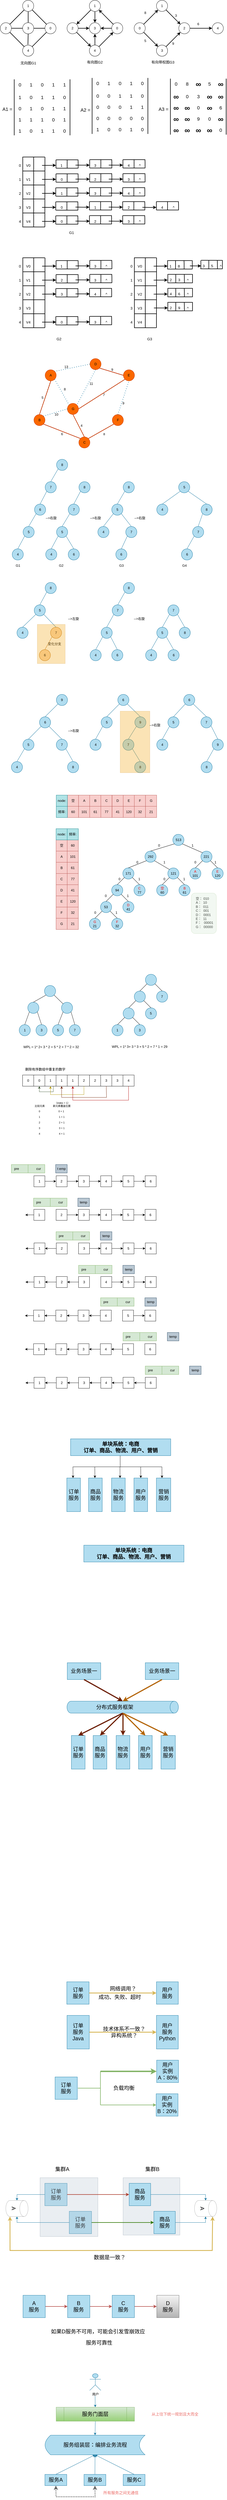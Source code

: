<mxfile version="18.1.1" type="github">
  <diagram id="WjtdyD3cR-xEmJexhKSp" name="Page-1">
    <mxGraphModel dx="1185" dy="627" grid="1" gridSize="10" guides="1" tooltips="1" connect="1" arrows="1" fold="1" page="1" pageScale="1" pageWidth="827" pageHeight="1169" math="0" shadow="0">
      <root>
        <mxCell id="0" />
        <mxCell id="1" parent="0" />
        <mxCell id="bj8c9BeODQu9PvC3Ojlk-1" value="1" style="ellipse;whiteSpace=wrap;html=1;aspect=fixed;" parent="1" vertex="1">
          <mxGeometry x="80" y="40" width="40" height="40" as="geometry" />
        </mxCell>
        <mxCell id="bj8c9BeODQu9PvC3Ojlk-2" value="" style="ellipse;whiteSpace=wrap;html=1;aspect=fixed;" parent="1" vertex="1">
          <mxGeometry x="80" y="200" width="40" height="40" as="geometry" />
        </mxCell>
        <mxCell id="bj8c9BeODQu9PvC3Ojlk-3" value="0" style="ellipse;whiteSpace=wrap;html=1;aspect=fixed;" parent="1" vertex="1">
          <mxGeometry x="160" y="120" width="40" height="40" as="geometry" />
        </mxCell>
        <mxCell id="bj8c9BeODQu9PvC3Ojlk-4" value="2" style="ellipse;whiteSpace=wrap;html=1;aspect=fixed;" parent="1" vertex="1">
          <mxGeometry y="120" width="40" height="40" as="geometry" />
        </mxCell>
        <mxCell id="bj8c9BeODQu9PvC3Ojlk-5" value="3" style="ellipse;whiteSpace=wrap;html=1;aspect=fixed;" parent="1" vertex="1">
          <mxGeometry x="80" y="120" width="40" height="40" as="geometry" />
        </mxCell>
        <mxCell id="bj8c9BeODQu9PvC3Ojlk-6" value="" style="endArrow=none;html=1;rounded=0;strokeWidth=2;entryX=0;entryY=1;entryDx=0;entryDy=0;exitX=1;exitY=0;exitDx=0;exitDy=0;" parent="1" source="bj8c9BeODQu9PvC3Ojlk-4" target="bj8c9BeODQu9PvC3Ojlk-1" edge="1">
          <mxGeometry width="50" height="50" relative="1" as="geometry">
            <mxPoint x="60" y="120" as="sourcePoint" />
            <mxPoint x="80" y="70" as="targetPoint" />
          </mxGeometry>
        </mxCell>
        <mxCell id="bj8c9BeODQu9PvC3Ojlk-8" value="" style="endArrow=none;html=1;rounded=0;strokeWidth=2;exitX=1;exitY=0;exitDx=0;exitDy=0;entryX=0;entryY=1;entryDx=0;entryDy=0;" parent="1" source="bj8c9BeODQu9PvC3Ojlk-2" target="bj8c9BeODQu9PvC3Ojlk-3" edge="1">
          <mxGeometry width="50" height="50" relative="1" as="geometry">
            <mxPoint x="120.002" y="199.998" as="sourcePoint" />
            <mxPoint x="240" y="180" as="targetPoint" />
          </mxGeometry>
        </mxCell>
        <mxCell id="bj8c9BeODQu9PvC3Ojlk-9" value="" style="endArrow=none;html=1;rounded=0;strokeWidth=2;entryX=1;entryY=1;entryDx=0;entryDy=0;fontStyle=1;exitX=0;exitY=0;exitDx=0;exitDy=0;" parent="1" source="bj8c9BeODQu9PvC3Ojlk-3" target="bj8c9BeODQu9PvC3Ojlk-1" edge="1">
          <mxGeometry width="50" height="50" relative="1" as="geometry">
            <mxPoint x="54" y="146" as="sourcePoint" />
            <mxPoint x="105.858" y="94.142" as="targetPoint" />
          </mxGeometry>
        </mxCell>
        <mxCell id="bj8c9BeODQu9PvC3Ojlk-11" value="" style="endArrow=none;html=1;rounded=0;strokeWidth=2;entryX=0;entryY=0;entryDx=0;entryDy=0;exitX=1;exitY=1;exitDx=0;exitDy=0;" parent="1" source="bj8c9BeODQu9PvC3Ojlk-4" target="bj8c9BeODQu9PvC3Ojlk-2" edge="1">
          <mxGeometry width="50" height="50" relative="1" as="geometry">
            <mxPoint x="64.142" y="155.858" as="sourcePoint" />
            <mxPoint x="115.858" y="104.142" as="targetPoint" />
          </mxGeometry>
        </mxCell>
        <mxCell id="bj8c9BeODQu9PvC3Ojlk-12" value="" style="endArrow=none;html=1;rounded=0;strokeWidth=2;entryX=0.5;entryY=1;entryDx=0;entryDy=0;exitX=0.5;exitY=0;exitDx=0;exitDy=0;" parent="1" source="bj8c9BeODQu9PvC3Ojlk-5" target="bj8c9BeODQu9PvC3Ojlk-1" edge="1">
          <mxGeometry width="50" height="50" relative="1" as="geometry">
            <mxPoint x="74.142" y="165.858" as="sourcePoint" />
            <mxPoint x="125.858" y="114.142" as="targetPoint" />
          </mxGeometry>
        </mxCell>
        <mxCell id="bj8c9BeODQu9PvC3Ojlk-13" value="" style="endArrow=none;html=1;rounded=0;strokeWidth=2;entryX=0;entryY=0.5;entryDx=0;entryDy=0;exitX=1;exitY=0.5;exitDx=0;exitDy=0;" parent="1" source="bj8c9BeODQu9PvC3Ojlk-5" target="bj8c9BeODQu9PvC3Ojlk-3" edge="1">
          <mxGeometry width="50" height="50" relative="1" as="geometry">
            <mxPoint x="84.142" y="175.858" as="sourcePoint" />
            <mxPoint x="135.858" y="124.142" as="targetPoint" />
          </mxGeometry>
        </mxCell>
        <mxCell id="bj8c9BeODQu9PvC3Ojlk-14" value="" style="endArrow=none;html=1;rounded=0;strokeWidth=2;entryX=0;entryY=0.5;entryDx=0;entryDy=0;exitX=1;exitY=0.5;exitDx=0;exitDy=0;" parent="1" source="bj8c9BeODQu9PvC3Ojlk-4" target="bj8c9BeODQu9PvC3Ojlk-5" edge="1">
          <mxGeometry width="50" height="50" relative="1" as="geometry">
            <mxPoint x="94.142" y="185.858" as="sourcePoint" />
            <mxPoint x="145.858" y="134.142" as="targetPoint" />
          </mxGeometry>
        </mxCell>
        <mxCell id="bj8c9BeODQu9PvC3Ojlk-16" value="4" style="ellipse;whiteSpace=wrap;html=1;aspect=fixed;" parent="1" vertex="1">
          <mxGeometry x="80" y="200" width="40" height="40" as="geometry" />
        </mxCell>
        <mxCell id="bj8c9BeODQu9PvC3Ojlk-17" value="" style="endArrow=none;html=1;rounded=0;strokeWidth=2;entryX=0.479;entryY=-0.044;entryDx=0;entryDy=0;exitX=0.5;exitY=1;exitDx=0;exitDy=0;entryPerimeter=0;" parent="1" source="bj8c9BeODQu9PvC3Ojlk-5" target="bj8c9BeODQu9PvC3Ojlk-16" edge="1">
          <mxGeometry width="50" height="50" relative="1" as="geometry">
            <mxPoint x="50" y="150" as="sourcePoint" />
            <mxPoint x="90" y="150" as="targetPoint" />
          </mxGeometry>
        </mxCell>
        <mxCell id="bj8c9BeODQu9PvC3Ojlk-33" value="" style="edgeStyle=orthogonalEdgeStyle;rounded=0;orthogonalLoop=1;jettySize=auto;html=1;strokeWidth=2;" parent="1" source="bj8c9BeODQu9PvC3Ojlk-18" target="bj8c9BeODQu9PvC3Ojlk-22" edge="1">
          <mxGeometry relative="1" as="geometry" />
        </mxCell>
        <mxCell id="bj8c9BeODQu9PvC3Ojlk-18" value="1" style="ellipse;whiteSpace=wrap;html=1;aspect=fixed;" parent="1" vertex="1">
          <mxGeometry x="319.37" y="40" width="40" height="40" as="geometry" />
        </mxCell>
        <mxCell id="bj8c9BeODQu9PvC3Ojlk-19" value="" style="ellipse;whiteSpace=wrap;html=1;aspect=fixed;" parent="1" vertex="1">
          <mxGeometry x="319.37" y="200" width="40" height="40" as="geometry" />
        </mxCell>
        <mxCell id="bj8c9BeODQu9PvC3Ojlk-36" value="" style="edgeStyle=orthogonalEdgeStyle;rounded=0;orthogonalLoop=1;jettySize=auto;html=1;strokeWidth=2;" parent="1" source="bj8c9BeODQu9PvC3Ojlk-20" target="bj8c9BeODQu9PvC3Ojlk-22" edge="1">
          <mxGeometry relative="1" as="geometry" />
        </mxCell>
        <mxCell id="bj8c9BeODQu9PvC3Ojlk-20" value="0" style="ellipse;whiteSpace=wrap;html=1;aspect=fixed;" parent="1" vertex="1">
          <mxGeometry x="399.37" y="120" width="40" height="40" as="geometry" />
        </mxCell>
        <mxCell id="bj8c9BeODQu9PvC3Ojlk-37" value="" style="edgeStyle=orthogonalEdgeStyle;rounded=0;orthogonalLoop=1;jettySize=auto;html=1;strokeWidth=2;" parent="1" source="bj8c9BeODQu9PvC3Ojlk-21" target="bj8c9BeODQu9PvC3Ojlk-22" edge="1">
          <mxGeometry relative="1" as="geometry" />
        </mxCell>
        <mxCell id="bj8c9BeODQu9PvC3Ojlk-21" value="2" style="ellipse;whiteSpace=wrap;html=1;aspect=fixed;" parent="1" vertex="1">
          <mxGeometry x="239.37" y="120" width="40" height="40" as="geometry" />
        </mxCell>
        <mxCell id="bj8c9BeODQu9PvC3Ojlk-22" value="3" style="ellipse;whiteSpace=wrap;html=1;aspect=fixed;" parent="1" vertex="1">
          <mxGeometry x="319.37" y="120" width="40" height="40" as="geometry" />
        </mxCell>
        <mxCell id="bj8c9BeODQu9PvC3Ojlk-35" value="" style="edgeStyle=orthogonalEdgeStyle;rounded=0;orthogonalLoop=1;jettySize=auto;html=1;strokeWidth=2;" parent="1" source="bj8c9BeODQu9PvC3Ojlk-30" target="bj8c9BeODQu9PvC3Ojlk-22" edge="1">
          <mxGeometry relative="1" as="geometry" />
        </mxCell>
        <mxCell id="bj8c9BeODQu9PvC3Ojlk-30" value="4" style="ellipse;whiteSpace=wrap;html=1;aspect=fixed;" parent="1" vertex="1">
          <mxGeometry x="319.37" y="200" width="40" height="40" as="geometry" />
        </mxCell>
        <mxCell id="bj8c9BeODQu9PvC3Ojlk-32" value="" style="endArrow=classic;html=1;rounded=0;strokeWidth=2;entryX=1;entryY=0;entryDx=0;entryDy=0;exitX=0;exitY=1;exitDx=0;exitDy=0;" parent="1" source="bj8c9BeODQu9PvC3Ojlk-18" target="bj8c9BeODQu9PvC3Ojlk-21" edge="1">
          <mxGeometry width="50" height="50" relative="1" as="geometry">
            <mxPoint x="139.37" y="180" as="sourcePoint" />
            <mxPoint x="189.37" y="130" as="targetPoint" />
          </mxGeometry>
        </mxCell>
        <mxCell id="bj8c9BeODQu9PvC3Ojlk-34" value="" style="endArrow=classic;html=1;rounded=0;strokeWidth=2;entryX=1;entryY=1;entryDx=0;entryDy=0;exitX=0;exitY=0;exitDx=0;exitDy=0;" parent="1" source="bj8c9BeODQu9PvC3Ojlk-20" target="bj8c9BeODQu9PvC3Ojlk-18" edge="1">
          <mxGeometry width="50" height="50" relative="1" as="geometry">
            <mxPoint x="459.37" y="40" as="sourcePoint" />
            <mxPoint x="283.512" y="135.858" as="targetPoint" />
          </mxGeometry>
        </mxCell>
        <mxCell id="bj8c9BeODQu9PvC3Ojlk-38" value="" style="endArrow=classic;html=1;rounded=0;strokeWidth=2;entryX=0;entryY=1;entryDx=0;entryDy=0;exitX=1;exitY=0;exitDx=0;exitDy=0;" parent="1" source="bj8c9BeODQu9PvC3Ojlk-30" target="bj8c9BeODQu9PvC3Ojlk-20" edge="1">
          <mxGeometry width="50" height="50" relative="1" as="geometry">
            <mxPoint x="335.228" y="84.142" as="sourcePoint" />
            <mxPoint x="283.512" y="135.858" as="targetPoint" />
          </mxGeometry>
        </mxCell>
        <mxCell id="bj8c9BeODQu9PvC3Ojlk-39" value="" style="endArrow=classic;html=1;rounded=0;strokeWidth=2;entryX=0;entryY=0;entryDx=0;entryDy=0;exitX=1;exitY=1;exitDx=0;exitDy=0;" parent="1" source="bj8c9BeODQu9PvC3Ojlk-21" target="bj8c9BeODQu9PvC3Ojlk-30" edge="1">
          <mxGeometry width="50" height="50" relative="1" as="geometry">
            <mxPoint x="345.228" y="94.142" as="sourcePoint" />
            <mxPoint x="293.512" y="145.858" as="targetPoint" />
          </mxGeometry>
        </mxCell>
        <mxCell id="CmCOT2hSot_O_IrYPv61-16" value="1" style="ellipse;whiteSpace=wrap;html=1;aspect=fixed;" parent="1" vertex="1">
          <mxGeometry x="560" y="40" width="40" height="40" as="geometry" />
        </mxCell>
        <mxCell id="CmCOT2hSot_O_IrYPv61-17" value="" style="ellipse;whiteSpace=wrap;html=1;aspect=fixed;" parent="1" vertex="1">
          <mxGeometry x="560" y="200" width="40" height="40" as="geometry" />
        </mxCell>
        <mxCell id="CmCOT2hSot_O_IrYPv61-30" value="" style="edgeStyle=orthogonalEdgeStyle;rounded=0;orthogonalLoop=1;jettySize=auto;html=1;strokeWidth=2;" parent="1" source="CmCOT2hSot_O_IrYPv61-19" target="CmCOT2hSot_O_IrYPv61-29" edge="1">
          <mxGeometry relative="1" as="geometry" />
        </mxCell>
        <mxCell id="CmCOT2hSot_O_IrYPv61-19" value="2" style="ellipse;whiteSpace=wrap;html=1;aspect=fixed;" parent="1" vertex="1">
          <mxGeometry x="640" y="120" width="40" height="40" as="geometry" />
        </mxCell>
        <mxCell id="CmCOT2hSot_O_IrYPv61-21" value="0" style="ellipse;whiteSpace=wrap;html=1;aspect=fixed;" parent="1" vertex="1">
          <mxGeometry x="480" y="120" width="40" height="40" as="geometry" />
        </mxCell>
        <mxCell id="CmCOT2hSot_O_IrYPv61-24" value="3" style="ellipse;whiteSpace=wrap;html=1;aspect=fixed;" parent="1" vertex="1">
          <mxGeometry x="560" y="200" width="40" height="40" as="geometry" />
        </mxCell>
        <mxCell id="CmCOT2hSot_O_IrYPv61-25" value="" style="endArrow=classic;html=1;rounded=0;strokeWidth=2;entryX=0;entryY=1;entryDx=0;entryDy=0;exitX=1;exitY=0;exitDx=0;exitDy=0;" parent="1" source="CmCOT2hSot_O_IrYPv61-21" target="CmCOT2hSot_O_IrYPv61-16" edge="1">
          <mxGeometry width="50" height="50" relative="1" as="geometry">
            <mxPoint x="500" y="50" as="sourcePoint" />
            <mxPoint x="430" y="130" as="targetPoint" />
          </mxGeometry>
        </mxCell>
        <mxCell id="CmCOT2hSot_O_IrYPv61-26" value="" style="endArrow=classic;html=1;rounded=0;strokeWidth=2;exitX=1;exitY=1;exitDx=0;exitDy=0;" parent="1" source="CmCOT2hSot_O_IrYPv61-16" target="CmCOT2hSot_O_IrYPv61-19" edge="1">
          <mxGeometry width="50" height="50" relative="1" as="geometry">
            <mxPoint x="575.858" y="84.142" as="sourcePoint" />
            <mxPoint x="524.142" y="135.858" as="targetPoint" />
          </mxGeometry>
        </mxCell>
        <mxCell id="CmCOT2hSot_O_IrYPv61-27" value="" style="endArrow=classic;html=1;rounded=0;strokeWidth=2;entryX=0;entryY=1;entryDx=0;entryDy=0;exitX=1;exitY=0;exitDx=0;exitDy=0;" parent="1" source="CmCOT2hSot_O_IrYPv61-24" target="CmCOT2hSot_O_IrYPv61-19" edge="1">
          <mxGeometry width="50" height="50" relative="1" as="geometry">
            <mxPoint x="575.858" y="84.142" as="sourcePoint" />
            <mxPoint x="524.142" y="135.858" as="targetPoint" />
          </mxGeometry>
        </mxCell>
        <mxCell id="CmCOT2hSot_O_IrYPv61-28" value="" style="endArrow=classic;html=1;rounded=0;strokeWidth=2;entryX=0;entryY=0;entryDx=0;entryDy=0;exitX=1;exitY=1;exitDx=0;exitDy=0;" parent="1" source="CmCOT2hSot_O_IrYPv61-21" target="CmCOT2hSot_O_IrYPv61-24" edge="1">
          <mxGeometry width="50" height="50" relative="1" as="geometry">
            <mxPoint x="585.858" y="94.142" as="sourcePoint" />
            <mxPoint x="534.142" y="145.858" as="targetPoint" />
          </mxGeometry>
        </mxCell>
        <mxCell id="CmCOT2hSot_O_IrYPv61-29" value="4" style="ellipse;whiteSpace=wrap;html=1;aspect=fixed;" parent="1" vertex="1">
          <mxGeometry x="760" y="120" width="40" height="40" as="geometry" />
        </mxCell>
        <mxCell id="CmCOT2hSot_O_IrYPv61-31" value="6" style="text;html=1;strokeColor=none;fillColor=none;align=center;verticalAlign=middle;whiteSpace=wrap;rounded=0;" parent="1" vertex="1">
          <mxGeometry x="680" y="110" width="60" height="30" as="geometry" />
        </mxCell>
        <mxCell id="CmCOT2hSot_O_IrYPv61-32" value="3" style="text;html=1;strokeColor=none;fillColor=none;align=center;verticalAlign=middle;whiteSpace=wrap;rounded=0;" parent="1" vertex="1">
          <mxGeometry x="600" y="80" width="60" height="30" as="geometry" />
        </mxCell>
        <mxCell id="CmCOT2hSot_O_IrYPv61-33" value="9" style="text;html=1;strokeColor=none;fillColor=none;align=center;verticalAlign=middle;whiteSpace=wrap;rounded=0;" parent="1" vertex="1">
          <mxGeometry x="590" y="180" width="60" height="30" as="geometry" />
        </mxCell>
        <mxCell id="CmCOT2hSot_O_IrYPv61-34" value="5" style="text;html=1;strokeColor=none;fillColor=none;align=center;verticalAlign=middle;whiteSpace=wrap;rounded=0;" parent="1" vertex="1">
          <mxGeometry x="490" y="170" width="60" height="30" as="geometry" />
        </mxCell>
        <mxCell id="CmCOT2hSot_O_IrYPv61-38" value="8" style="text;html=1;strokeColor=none;fillColor=none;align=center;verticalAlign=middle;whiteSpace=wrap;rounded=0;" parent="1" vertex="1">
          <mxGeometry x="490" y="70" width="60" height="30" as="geometry" />
        </mxCell>
        <mxCell id="CmCOT2hSot_O_IrYPv61-41" value="&lt;font style=&quot;font-size: 17px&quot;&gt;A1 =&lt;/font&gt;" style="text;html=1;align=center;verticalAlign=middle;resizable=0;points=[];autosize=1;strokeColor=none;fillColor=none;fontSize=16;" parent="1" vertex="1">
          <mxGeometry x="-8.882e-16" y="420" width="50" height="20" as="geometry" />
        </mxCell>
        <mxCell id="CmCOT2hSot_O_IrYPv61-42" value="" style="endArrow=none;html=1;rounded=0;fontSize=17;strokeWidth=2;" parent="1" edge="1">
          <mxGeometry width="50" height="50" relative="1" as="geometry">
            <mxPoint x="50.0" y="522.5" as="sourcePoint" />
            <mxPoint x="50.0" y="322.5" as="targetPoint" />
          </mxGeometry>
        </mxCell>
        <mxCell id="CmCOT2hSot_O_IrYPv61-43" value="0" style="text;html=1;align=center;verticalAlign=middle;resizable=0;points=[];autosize=1;strokeColor=none;fillColor=none;fontSize=17;" parent="1" vertex="1">
          <mxGeometry x="60" y="327.5" width="20" height="30" as="geometry" />
        </mxCell>
        <mxCell id="CmCOT2hSot_O_IrYPv61-44" value="1" style="text;html=1;align=center;verticalAlign=middle;resizable=0;points=[];autosize=1;strokeColor=none;fillColor=none;fontSize=17;" parent="1" vertex="1">
          <mxGeometry x="100.0" y="327.5" width="20" height="30" as="geometry" />
        </mxCell>
        <mxCell id="CmCOT2hSot_O_IrYPv61-45" value="0" style="text;html=1;align=center;verticalAlign=middle;resizable=0;points=[];autosize=1;strokeColor=none;fillColor=none;fontSize=17;" parent="1" vertex="1">
          <mxGeometry x="140" y="327.5" width="20" height="30" as="geometry" />
        </mxCell>
        <mxCell id="CmCOT2hSot_O_IrYPv61-46" value="1" style="text;html=1;align=center;verticalAlign=middle;resizable=0;points=[];autosize=1;strokeColor=none;fillColor=none;fontSize=17;" parent="1" vertex="1">
          <mxGeometry x="180" y="327.5" width="20" height="30" as="geometry" />
        </mxCell>
        <mxCell id="CmCOT2hSot_O_IrYPv61-47" value="1" style="text;html=1;align=center;verticalAlign=middle;resizable=0;points=[];autosize=1;strokeColor=none;fillColor=none;fontSize=17;" parent="1" vertex="1">
          <mxGeometry x="220" y="327.5" width="20" height="30" as="geometry" />
        </mxCell>
        <mxCell id="CmCOT2hSot_O_IrYPv61-50" value="1" style="text;html=1;align=center;verticalAlign=middle;resizable=0;points=[];autosize=1;strokeColor=none;fillColor=none;fontSize=17;" parent="1" vertex="1">
          <mxGeometry x="60" y="372.5" width="20" height="30" as="geometry" />
        </mxCell>
        <mxCell id="CmCOT2hSot_O_IrYPv61-51" value="0" style="text;html=1;align=center;verticalAlign=middle;resizable=0;points=[];autosize=1;strokeColor=none;fillColor=none;fontSize=17;" parent="1" vertex="1">
          <mxGeometry x="100.0" y="372.5" width="20" height="30" as="geometry" />
        </mxCell>
        <mxCell id="CmCOT2hSot_O_IrYPv61-52" value="1" style="text;html=1;align=center;verticalAlign=middle;resizable=0;points=[];autosize=1;strokeColor=none;fillColor=none;fontSize=17;" parent="1" vertex="1">
          <mxGeometry x="140" y="372.5" width="20" height="30" as="geometry" />
        </mxCell>
        <mxCell id="CmCOT2hSot_O_IrYPv61-53" value="1" style="text;html=1;align=center;verticalAlign=middle;resizable=0;points=[];autosize=1;strokeColor=none;fillColor=none;fontSize=17;" parent="1" vertex="1">
          <mxGeometry x="180" y="372.5" width="20" height="30" as="geometry" />
        </mxCell>
        <mxCell id="CmCOT2hSot_O_IrYPv61-54" value="0" style="text;html=1;align=center;verticalAlign=middle;resizable=0;points=[];autosize=1;strokeColor=none;fillColor=none;fontSize=17;" parent="1" vertex="1">
          <mxGeometry x="220" y="372.5" width="20" height="30" as="geometry" />
        </mxCell>
        <mxCell id="CmCOT2hSot_O_IrYPv61-55" value="0" style="text;html=1;align=center;verticalAlign=middle;resizable=0;points=[];autosize=1;strokeColor=none;fillColor=none;fontSize=17;" parent="1" vertex="1">
          <mxGeometry x="60" y="412.5" width="20" height="30" as="geometry" />
        </mxCell>
        <mxCell id="CmCOT2hSot_O_IrYPv61-56" value="1" style="text;html=1;align=center;verticalAlign=middle;resizable=0;points=[];autosize=1;strokeColor=none;fillColor=none;fontSize=17;" parent="1" vertex="1">
          <mxGeometry x="100.0" y="412.5" width="20" height="30" as="geometry" />
        </mxCell>
        <mxCell id="CmCOT2hSot_O_IrYPv61-57" value="0" style="text;html=1;align=center;verticalAlign=middle;resizable=0;points=[];autosize=1;strokeColor=none;fillColor=none;fontSize=17;" parent="1" vertex="1">
          <mxGeometry x="140" y="412.5" width="20" height="30" as="geometry" />
        </mxCell>
        <mxCell id="CmCOT2hSot_O_IrYPv61-58" value="1" style="text;html=1;align=center;verticalAlign=middle;resizable=0;points=[];autosize=1;strokeColor=none;fillColor=none;fontSize=17;" parent="1" vertex="1">
          <mxGeometry x="180" y="412.5" width="20" height="30" as="geometry" />
        </mxCell>
        <mxCell id="CmCOT2hSot_O_IrYPv61-59" value="1" style="text;html=1;align=center;verticalAlign=middle;resizable=0;points=[];autosize=1;strokeColor=none;fillColor=none;fontSize=17;" parent="1" vertex="1">
          <mxGeometry x="220" y="412.5" width="20" height="30" as="geometry" />
        </mxCell>
        <mxCell id="CmCOT2hSot_O_IrYPv61-60" value="1" style="text;html=1;align=center;verticalAlign=middle;resizable=0;points=[];autosize=1;strokeColor=none;fillColor=none;fontSize=17;" parent="1" vertex="1">
          <mxGeometry x="60" y="452.5" width="20" height="30" as="geometry" />
        </mxCell>
        <mxCell id="CmCOT2hSot_O_IrYPv61-61" value="1" style="text;html=1;align=center;verticalAlign=middle;resizable=0;points=[];autosize=1;strokeColor=none;fillColor=none;fontSize=17;" parent="1" vertex="1">
          <mxGeometry x="100.0" y="452.5" width="20" height="30" as="geometry" />
        </mxCell>
        <mxCell id="CmCOT2hSot_O_IrYPv61-62" value="1" style="text;html=1;align=center;verticalAlign=middle;resizable=0;points=[];autosize=1;strokeColor=none;fillColor=none;fontSize=17;" parent="1" vertex="1">
          <mxGeometry x="140" y="452.5" width="20" height="30" as="geometry" />
        </mxCell>
        <mxCell id="CmCOT2hSot_O_IrYPv61-63" value="0" style="text;html=1;align=center;verticalAlign=middle;resizable=0;points=[];autosize=1;strokeColor=none;fillColor=none;fontSize=17;" parent="1" vertex="1">
          <mxGeometry x="180" y="452.5" width="20" height="30" as="geometry" />
        </mxCell>
        <mxCell id="CmCOT2hSot_O_IrYPv61-64" value="1" style="text;html=1;align=center;verticalAlign=middle;resizable=0;points=[];autosize=1;strokeColor=none;fillColor=none;fontSize=17;" parent="1" vertex="1">
          <mxGeometry x="220" y="452.5" width="20" height="30" as="geometry" />
        </mxCell>
        <mxCell id="CmCOT2hSot_O_IrYPv61-65" value="1" style="text;html=1;align=center;verticalAlign=middle;resizable=0;points=[];autosize=1;strokeColor=none;fillColor=none;fontSize=17;" parent="1" vertex="1">
          <mxGeometry x="60" y="492.5" width="20" height="30" as="geometry" />
        </mxCell>
        <mxCell id="CmCOT2hSot_O_IrYPv61-66" value="0" style="text;html=1;align=center;verticalAlign=middle;resizable=0;points=[];autosize=1;strokeColor=none;fillColor=none;fontSize=17;" parent="1" vertex="1">
          <mxGeometry x="100.0" y="492.5" width="20" height="30" as="geometry" />
        </mxCell>
        <mxCell id="CmCOT2hSot_O_IrYPv61-67" value="1" style="text;html=1;align=center;verticalAlign=middle;resizable=0;points=[];autosize=1;strokeColor=none;fillColor=none;fontSize=17;" parent="1" vertex="1">
          <mxGeometry x="140" y="492.5" width="20" height="30" as="geometry" />
        </mxCell>
        <mxCell id="CmCOT2hSot_O_IrYPv61-68" value="1" style="text;html=1;align=center;verticalAlign=middle;resizable=0;points=[];autosize=1;strokeColor=none;fillColor=none;fontSize=17;" parent="1" vertex="1">
          <mxGeometry x="180" y="492.5" width="20" height="30" as="geometry" />
        </mxCell>
        <mxCell id="CmCOT2hSot_O_IrYPv61-69" value="0" style="text;html=1;align=center;verticalAlign=middle;resizable=0;points=[];autosize=1;strokeColor=none;fillColor=none;fontSize=17;" parent="1" vertex="1">
          <mxGeometry x="220" y="492.5" width="20" height="30" as="geometry" />
        </mxCell>
        <mxCell id="CmCOT2hSot_O_IrYPv61-70" value="" style="endArrow=none;html=1;rounded=0;fontSize=17;strokeWidth=2;" parent="1" edge="1">
          <mxGeometry width="50" height="50" relative="1" as="geometry">
            <mxPoint x="250" y="522.5" as="sourcePoint" />
            <mxPoint x="250" y="322.5" as="targetPoint" />
          </mxGeometry>
        </mxCell>
        <mxCell id="CmCOT2hSot_O_IrYPv61-71" value="&lt;font style=&quot;font-size: 17px&quot;&gt;A2 =&lt;/font&gt;" style="text;html=1;align=center;verticalAlign=middle;resizable=0;points=[];autosize=1;strokeColor=none;fillColor=none;fontSize=16;" parent="1" vertex="1">
          <mxGeometry x="280" y="422.5" width="50" height="20" as="geometry" />
        </mxCell>
        <mxCell id="CmCOT2hSot_O_IrYPv61-72" value="" style="endArrow=none;html=1;rounded=0;fontSize=17;strokeWidth=2;" parent="1" edge="1">
          <mxGeometry width="50" height="50" relative="1" as="geometry">
            <mxPoint x="329.31" y="517.5" as="sourcePoint" />
            <mxPoint x="329.31" y="317.5" as="targetPoint" />
          </mxGeometry>
        </mxCell>
        <mxCell id="CmCOT2hSot_O_IrYPv61-73" value="0" style="text;html=1;align=center;verticalAlign=middle;resizable=0;points=[];autosize=1;strokeColor=none;fillColor=none;fontSize=17;" parent="1" vertex="1">
          <mxGeometry x="339.31" y="322.5" width="20" height="30" as="geometry" />
        </mxCell>
        <mxCell id="CmCOT2hSot_O_IrYPv61-74" value="1" style="text;html=1;align=center;verticalAlign=middle;resizable=0;points=[];autosize=1;strokeColor=none;fillColor=none;fontSize=17;" parent="1" vertex="1">
          <mxGeometry x="379.31" y="322.5" width="20" height="30" as="geometry" />
        </mxCell>
        <mxCell id="CmCOT2hSot_O_IrYPv61-75" value="0" style="text;html=1;align=center;verticalAlign=middle;resizable=0;points=[];autosize=1;strokeColor=none;fillColor=none;fontSize=17;" parent="1" vertex="1">
          <mxGeometry x="419.31" y="322.5" width="20" height="30" as="geometry" />
        </mxCell>
        <mxCell id="CmCOT2hSot_O_IrYPv61-76" value="1" style="text;html=1;align=center;verticalAlign=middle;resizable=0;points=[];autosize=1;strokeColor=none;fillColor=none;fontSize=17;" parent="1" vertex="1">
          <mxGeometry x="459.31" y="322.5" width="20" height="30" as="geometry" />
        </mxCell>
        <mxCell id="CmCOT2hSot_O_IrYPv61-77" value="0" style="text;html=1;align=center;verticalAlign=middle;resizable=0;points=[];autosize=1;strokeColor=none;fillColor=none;fontSize=17;" parent="1" vertex="1">
          <mxGeometry x="499.31" y="322.5" width="20" height="30" as="geometry" />
        </mxCell>
        <mxCell id="CmCOT2hSot_O_IrYPv61-78" value="0" style="text;html=1;align=center;verticalAlign=middle;resizable=0;points=[];autosize=1;strokeColor=none;fillColor=none;fontSize=17;" parent="1" vertex="1">
          <mxGeometry x="339.31" y="367.5" width="20" height="30" as="geometry" />
        </mxCell>
        <mxCell id="CmCOT2hSot_O_IrYPv61-79" value="0" style="text;html=1;align=center;verticalAlign=middle;resizable=0;points=[];autosize=1;strokeColor=none;fillColor=none;fontSize=17;" parent="1" vertex="1">
          <mxGeometry x="379.31" y="367.5" width="20" height="30" as="geometry" />
        </mxCell>
        <mxCell id="CmCOT2hSot_O_IrYPv61-80" value="1" style="text;html=1;align=center;verticalAlign=middle;resizable=0;points=[];autosize=1;strokeColor=none;fillColor=none;fontSize=17;" parent="1" vertex="1">
          <mxGeometry x="419.31" y="367.5" width="20" height="30" as="geometry" />
        </mxCell>
        <mxCell id="CmCOT2hSot_O_IrYPv61-81" value="1" style="text;html=1;align=center;verticalAlign=middle;resizable=0;points=[];autosize=1;strokeColor=none;fillColor=none;fontSize=17;" parent="1" vertex="1">
          <mxGeometry x="459.31" y="367.5" width="20" height="30" as="geometry" />
        </mxCell>
        <mxCell id="CmCOT2hSot_O_IrYPv61-82" value="0" style="text;html=1;align=center;verticalAlign=middle;resizable=0;points=[];autosize=1;strokeColor=none;fillColor=none;fontSize=17;" parent="1" vertex="1">
          <mxGeometry x="499.31" y="367.5" width="20" height="30" as="geometry" />
        </mxCell>
        <mxCell id="CmCOT2hSot_O_IrYPv61-83" value="0" style="text;html=1;align=center;verticalAlign=middle;resizable=0;points=[];autosize=1;strokeColor=none;fillColor=none;fontSize=17;" parent="1" vertex="1">
          <mxGeometry x="339.31" y="407.5" width="20" height="30" as="geometry" />
        </mxCell>
        <mxCell id="CmCOT2hSot_O_IrYPv61-84" value="0" style="text;html=1;align=center;verticalAlign=middle;resizable=0;points=[];autosize=1;strokeColor=none;fillColor=none;fontSize=17;" parent="1" vertex="1">
          <mxGeometry x="379.31" y="407.5" width="20" height="30" as="geometry" />
        </mxCell>
        <mxCell id="CmCOT2hSot_O_IrYPv61-85" value="0" style="text;html=1;align=center;verticalAlign=middle;resizable=0;points=[];autosize=1;strokeColor=none;fillColor=none;fontSize=17;" parent="1" vertex="1">
          <mxGeometry x="419.31" y="407.5" width="20" height="30" as="geometry" />
        </mxCell>
        <mxCell id="CmCOT2hSot_O_IrYPv61-86" value="1" style="text;html=1;align=center;verticalAlign=middle;resizable=0;points=[];autosize=1;strokeColor=none;fillColor=none;fontSize=17;" parent="1" vertex="1">
          <mxGeometry x="459.31" y="407.5" width="20" height="30" as="geometry" />
        </mxCell>
        <mxCell id="CmCOT2hSot_O_IrYPv61-87" value="1" style="text;html=1;align=center;verticalAlign=middle;resizable=0;points=[];autosize=1;strokeColor=none;fillColor=none;fontSize=17;" parent="1" vertex="1">
          <mxGeometry x="499.31" y="407.5" width="20" height="30" as="geometry" />
        </mxCell>
        <mxCell id="CmCOT2hSot_O_IrYPv61-88" value="0" style="text;html=1;align=center;verticalAlign=middle;resizable=0;points=[];autosize=1;strokeColor=none;fillColor=none;fontSize=17;" parent="1" vertex="1">
          <mxGeometry x="339.31" y="447.5" width="20" height="30" as="geometry" />
        </mxCell>
        <mxCell id="CmCOT2hSot_O_IrYPv61-89" value="0" style="text;html=1;align=center;verticalAlign=middle;resizable=0;points=[];autosize=1;strokeColor=none;fillColor=none;fontSize=17;" parent="1" vertex="1">
          <mxGeometry x="379.31" y="447.5" width="20" height="30" as="geometry" />
        </mxCell>
        <mxCell id="CmCOT2hSot_O_IrYPv61-90" value="0" style="text;html=1;align=center;verticalAlign=middle;resizable=0;points=[];autosize=1;strokeColor=none;fillColor=none;fontSize=17;" parent="1" vertex="1">
          <mxGeometry x="419.31" y="447.5" width="20" height="30" as="geometry" />
        </mxCell>
        <mxCell id="CmCOT2hSot_O_IrYPv61-91" value="0" style="text;html=1;align=center;verticalAlign=middle;resizable=0;points=[];autosize=1;strokeColor=none;fillColor=none;fontSize=17;" parent="1" vertex="1">
          <mxGeometry x="459.31" y="447.5" width="20" height="30" as="geometry" />
        </mxCell>
        <mxCell id="CmCOT2hSot_O_IrYPv61-92" value="0" style="text;html=1;align=center;verticalAlign=middle;resizable=0;points=[];autosize=1;strokeColor=none;fillColor=none;fontSize=17;" parent="1" vertex="1">
          <mxGeometry x="499.31" y="447.5" width="20" height="30" as="geometry" />
        </mxCell>
        <mxCell id="CmCOT2hSot_O_IrYPv61-93" value="1" style="text;html=1;align=center;verticalAlign=middle;resizable=0;points=[];autosize=1;strokeColor=none;fillColor=none;fontSize=17;" parent="1" vertex="1">
          <mxGeometry x="339.31" y="487.5" width="20" height="30" as="geometry" />
        </mxCell>
        <mxCell id="CmCOT2hSot_O_IrYPv61-94" value="0" style="text;html=1;align=center;verticalAlign=middle;resizable=0;points=[];autosize=1;strokeColor=none;fillColor=none;fontSize=17;" parent="1" vertex="1">
          <mxGeometry x="379.31" y="487.5" width="20" height="30" as="geometry" />
        </mxCell>
        <mxCell id="CmCOT2hSot_O_IrYPv61-95" value="0" style="text;html=1;align=center;verticalAlign=middle;resizable=0;points=[];autosize=1;strokeColor=none;fillColor=none;fontSize=17;" parent="1" vertex="1">
          <mxGeometry x="419.31" y="487.5" width="20" height="30" as="geometry" />
        </mxCell>
        <mxCell id="CmCOT2hSot_O_IrYPv61-96" value="1" style="text;html=1;align=center;verticalAlign=middle;resizable=0;points=[];autosize=1;strokeColor=none;fillColor=none;fontSize=17;" parent="1" vertex="1">
          <mxGeometry x="459.31" y="487.5" width="20" height="30" as="geometry" />
        </mxCell>
        <mxCell id="CmCOT2hSot_O_IrYPv61-97" value="0" style="text;html=1;align=center;verticalAlign=middle;resizable=0;points=[];autosize=1;strokeColor=none;fillColor=none;fontSize=17;" parent="1" vertex="1">
          <mxGeometry x="499.31" y="487.5" width="20" height="30" as="geometry" />
        </mxCell>
        <mxCell id="CmCOT2hSot_O_IrYPv61-98" value="" style="endArrow=none;html=1;rounded=0;fontSize=17;strokeWidth=2;" parent="1" edge="1">
          <mxGeometry width="50" height="50" relative="1" as="geometry">
            <mxPoint x="529.31" y="517.5" as="sourcePoint" />
            <mxPoint x="529.31" y="317.5" as="targetPoint" />
          </mxGeometry>
        </mxCell>
        <mxCell id="CmCOT2hSot_O_IrYPv61-99" value="&lt;font style=&quot;font-size: 17px&quot;&gt;A3 =&lt;/font&gt;" style="text;html=1;align=center;verticalAlign=middle;resizable=0;points=[];autosize=1;strokeColor=none;fillColor=none;fontSize=16;" parent="1" vertex="1">
          <mxGeometry x="560.0" y="420" width="50" height="20" as="geometry" />
        </mxCell>
        <mxCell id="CmCOT2hSot_O_IrYPv61-100" value="" style="endArrow=none;html=1;rounded=0;fontSize=17;strokeWidth=2;" parent="1" edge="1">
          <mxGeometry width="50" height="50" relative="1" as="geometry">
            <mxPoint x="610.0" y="520.0" as="sourcePoint" />
            <mxPoint x="610.0" y="320" as="targetPoint" />
          </mxGeometry>
        </mxCell>
        <mxCell id="CmCOT2hSot_O_IrYPv61-101" value="0" style="text;html=1;align=center;verticalAlign=middle;resizable=0;points=[];autosize=1;strokeColor=none;fillColor=none;fontSize=17;" parent="1" vertex="1">
          <mxGeometry x="620.0" y="325" width="20" height="30" as="geometry" />
        </mxCell>
        <mxCell id="CmCOT2hSot_O_IrYPv61-102" value="8" style="text;html=1;align=center;verticalAlign=middle;resizable=0;points=[];autosize=1;strokeColor=none;fillColor=none;fontSize=17;" parent="1" vertex="1">
          <mxGeometry x="660.0" y="325" width="20" height="30" as="geometry" />
        </mxCell>
        <mxCell id="CmCOT2hSot_O_IrYPv61-104" value="5" style="text;html=1;align=center;verticalAlign=middle;resizable=0;points=[];autosize=1;strokeColor=none;fillColor=none;fontSize=17;" parent="1" vertex="1">
          <mxGeometry x="740.0" y="325" width="20" height="30" as="geometry" />
        </mxCell>
        <mxCell id="CmCOT2hSot_O_IrYPv61-105" value="&lt;h1 style=&quot;font-size: 27px&quot;&gt;&lt;font style=&quot;font-size: 27px&quot;&gt;∞&lt;/font&gt;&lt;/h1&gt;" style="text;html=1;align=center;verticalAlign=middle;resizable=0;points=[];autosize=1;strokeColor=none;fillColor=none;fontSize=17;" parent="1" vertex="1">
          <mxGeometry x="775.0" y="310" width="30" height="60" as="geometry" />
        </mxCell>
        <mxCell id="CmCOT2hSot_O_IrYPv61-106" value="&lt;h1 style=&quot;font-size: 27px&quot;&gt;&lt;font style=&quot;font-size: 27px&quot;&gt;∞&lt;/font&gt;&lt;/h1&gt;" style="text;html=1;align=center;verticalAlign=middle;resizable=0;points=[];autosize=1;strokeColor=none;fillColor=none;fontSize=17;" parent="1" vertex="1">
          <mxGeometry x="615.0" y="355" width="30" height="60" as="geometry" />
        </mxCell>
        <mxCell id="CmCOT2hSot_O_IrYPv61-107" value="0" style="text;html=1;align=center;verticalAlign=middle;resizable=0;points=[];autosize=1;strokeColor=none;fillColor=none;fontSize=17;" parent="1" vertex="1">
          <mxGeometry x="660.0" y="370" width="20" height="30" as="geometry" />
        </mxCell>
        <mxCell id="CmCOT2hSot_O_IrYPv61-108" value="3" style="text;html=1;align=center;verticalAlign=middle;resizable=0;points=[];autosize=1;strokeColor=none;fillColor=none;fontSize=17;" parent="1" vertex="1">
          <mxGeometry x="700.0" y="370" width="20" height="30" as="geometry" />
        </mxCell>
        <mxCell id="CmCOT2hSot_O_IrYPv61-109" value="&lt;h1 style=&quot;font-size: 27px&quot;&gt;&lt;font style=&quot;font-size: 27px&quot;&gt;∞&lt;/font&gt;&lt;/h1&gt;" style="text;html=1;align=center;verticalAlign=middle;resizable=0;points=[];autosize=1;strokeColor=none;fillColor=none;fontSize=17;" parent="1" vertex="1">
          <mxGeometry x="735.0" y="355" width="30" height="60" as="geometry" />
        </mxCell>
        <mxCell id="CmCOT2hSot_O_IrYPv61-110" value="&lt;h1 style=&quot;font-size: 27px&quot;&gt;&lt;font style=&quot;font-size: 27px&quot;&gt;∞&lt;/font&gt;&lt;/h1&gt;" style="text;html=1;align=center;verticalAlign=middle;resizable=0;points=[];autosize=1;strokeColor=none;fillColor=none;fontSize=17;" parent="1" vertex="1">
          <mxGeometry x="775.0" y="355" width="30" height="60" as="geometry" />
        </mxCell>
        <mxCell id="CmCOT2hSot_O_IrYPv61-111" value="&lt;h1 style=&quot;font-size: 27px&quot;&gt;&lt;font style=&quot;font-size: 27px&quot;&gt;∞&lt;/font&gt;&lt;/h1&gt;" style="text;html=1;align=center;verticalAlign=middle;resizable=0;points=[];autosize=1;strokeColor=none;fillColor=none;fontSize=17;" parent="1" vertex="1">
          <mxGeometry x="615.0" y="395" width="30" height="60" as="geometry" />
        </mxCell>
        <mxCell id="CmCOT2hSot_O_IrYPv61-112" value="&lt;h1 style=&quot;font-size: 27px&quot;&gt;&lt;font style=&quot;font-size: 27px&quot;&gt;∞&lt;/font&gt;&lt;/h1&gt;" style="text;html=1;align=center;verticalAlign=middle;resizable=0;points=[];autosize=1;strokeColor=none;fillColor=none;fontSize=17;" parent="1" vertex="1">
          <mxGeometry x="655.0" y="395" width="30" height="60" as="geometry" />
        </mxCell>
        <mxCell id="CmCOT2hSot_O_IrYPv61-113" value="0" style="text;html=1;align=center;verticalAlign=middle;resizable=0;points=[];autosize=1;strokeColor=none;fillColor=none;fontSize=17;" parent="1" vertex="1">
          <mxGeometry x="700.0" y="410" width="20" height="30" as="geometry" />
        </mxCell>
        <mxCell id="CmCOT2hSot_O_IrYPv61-114" value="&lt;h1 style=&quot;font-size: 27px&quot;&gt;&lt;font style=&quot;font-size: 27px&quot;&gt;∞&lt;/font&gt;&lt;/h1&gt;" style="text;html=1;align=center;verticalAlign=middle;resizable=0;points=[];autosize=1;strokeColor=none;fillColor=none;fontSize=17;" parent="1" vertex="1">
          <mxGeometry x="735.0" y="395" width="30" height="60" as="geometry" />
        </mxCell>
        <mxCell id="CmCOT2hSot_O_IrYPv61-115" value="6" style="text;html=1;align=center;verticalAlign=middle;resizable=0;points=[];autosize=1;strokeColor=none;fillColor=none;fontSize=17;" parent="1" vertex="1">
          <mxGeometry x="780.0" y="410" width="20" height="30" as="geometry" />
        </mxCell>
        <mxCell id="CmCOT2hSot_O_IrYPv61-116" value="&lt;h1 style=&quot;font-size: 27px&quot;&gt;&lt;font style=&quot;font-size: 27px&quot;&gt;∞&lt;/font&gt;&lt;/h1&gt;" style="text;html=1;align=center;verticalAlign=middle;resizable=0;points=[];autosize=1;strokeColor=none;fillColor=none;fontSize=17;" parent="1" vertex="1">
          <mxGeometry x="615.0" y="435" width="30" height="60" as="geometry" />
        </mxCell>
        <mxCell id="CmCOT2hSot_O_IrYPv61-117" value="&lt;h1 style=&quot;font-size: 27px&quot;&gt;&lt;font style=&quot;font-size: 27px&quot;&gt;∞&lt;/font&gt;&lt;/h1&gt;" style="text;html=1;align=center;verticalAlign=middle;resizable=0;points=[];autosize=1;strokeColor=none;fillColor=none;fontSize=17;" parent="1" vertex="1">
          <mxGeometry x="655.0" y="435" width="30" height="60" as="geometry" />
        </mxCell>
        <mxCell id="CmCOT2hSot_O_IrYPv61-118" value="9" style="text;html=1;align=center;verticalAlign=middle;resizable=0;points=[];autosize=1;strokeColor=none;fillColor=none;fontSize=17;" parent="1" vertex="1">
          <mxGeometry x="700.0" y="450" width="20" height="30" as="geometry" />
        </mxCell>
        <mxCell id="CmCOT2hSot_O_IrYPv61-119" value="0" style="text;html=1;align=center;verticalAlign=middle;resizable=0;points=[];autosize=1;strokeColor=none;fillColor=none;fontSize=17;" parent="1" vertex="1">
          <mxGeometry x="740.0" y="450" width="20" height="30" as="geometry" />
        </mxCell>
        <mxCell id="CmCOT2hSot_O_IrYPv61-120" value="&lt;h1 style=&quot;font-size: 27px&quot;&gt;&lt;font style=&quot;font-size: 27px&quot;&gt;∞&lt;/font&gt;&lt;/h1&gt;" style="text;html=1;align=center;verticalAlign=middle;resizable=0;points=[];autosize=1;strokeColor=none;fillColor=none;fontSize=17;" parent="1" vertex="1">
          <mxGeometry x="775.0" y="435" width="30" height="60" as="geometry" />
        </mxCell>
        <mxCell id="CmCOT2hSot_O_IrYPv61-121" value="&lt;h1 style=&quot;font-size: 27px&quot;&gt;&lt;font style=&quot;font-size: 27px&quot;&gt;∞&lt;/font&gt;&lt;/h1&gt;" style="text;html=1;align=center;verticalAlign=middle;resizable=0;points=[];autosize=1;strokeColor=none;fillColor=none;fontSize=17;" parent="1" vertex="1">
          <mxGeometry x="615.0" y="475" width="30" height="60" as="geometry" />
        </mxCell>
        <mxCell id="CmCOT2hSot_O_IrYPv61-122" value="&lt;h1 style=&quot;font-size: 27px&quot;&gt;&lt;font style=&quot;font-size: 27px&quot;&gt;∞&lt;/font&gt;&lt;/h1&gt;" style="text;html=1;align=center;verticalAlign=middle;resizable=0;points=[];autosize=1;strokeColor=none;fillColor=none;fontSize=17;" parent="1" vertex="1">
          <mxGeometry x="655.0" y="475" width="30" height="60" as="geometry" />
        </mxCell>
        <mxCell id="CmCOT2hSot_O_IrYPv61-123" value="&lt;h1 style=&quot;font-size: 27px&quot;&gt;&lt;font style=&quot;font-size: 27px&quot;&gt;∞&lt;/font&gt;&lt;/h1&gt;" style="text;html=1;align=center;verticalAlign=middle;resizable=0;points=[];autosize=1;strokeColor=none;fillColor=none;fontSize=17;" parent="1" vertex="1">
          <mxGeometry x="695.0" y="475" width="30" height="60" as="geometry" />
        </mxCell>
        <mxCell id="CmCOT2hSot_O_IrYPv61-124" value="&lt;h1 style=&quot;font-size: 27px&quot;&gt;&lt;font style=&quot;font-size: 27px&quot;&gt;∞&lt;/font&gt;&lt;/h1&gt;" style="text;html=1;align=center;verticalAlign=middle;resizable=0;points=[];autosize=1;strokeColor=none;fillColor=none;fontSize=17;" parent="1" vertex="1">
          <mxGeometry x="735.0" y="475" width="30" height="60" as="geometry" />
        </mxCell>
        <mxCell id="CmCOT2hSot_O_IrYPv61-125" value="0" style="text;html=1;align=center;verticalAlign=middle;resizable=0;points=[];autosize=1;strokeColor=none;fillColor=none;fontSize=17;" parent="1" vertex="1">
          <mxGeometry x="780.0" y="490" width="20" height="30" as="geometry" />
        </mxCell>
        <mxCell id="CmCOT2hSot_O_IrYPv61-126" value="" style="endArrow=none;html=1;rounded=0;fontSize=17;strokeWidth=2;" parent="1" edge="1">
          <mxGeometry width="50" height="50" relative="1" as="geometry">
            <mxPoint x="810.0" y="520.0" as="sourcePoint" />
            <mxPoint x="810.0" y="320" as="targetPoint" />
          </mxGeometry>
        </mxCell>
        <mxCell id="CmCOT2hSot_O_IrYPv61-129" value="&lt;h1 style=&quot;font-size: 27px&quot;&gt;&lt;font style=&quot;font-size: 27px&quot;&gt;∞&lt;/font&gt;&lt;/h1&gt;" style="text;html=1;align=center;verticalAlign=middle;resizable=0;points=[];autosize=1;strokeColor=none;fillColor=none;fontSize=17;" parent="1" vertex="1">
          <mxGeometry x="695.0" y="310" width="30" height="60" as="geometry" />
        </mxCell>
        <mxCell id="CmCOT2hSot_O_IrYPv61-130" value="&lt;font style=&quot;font-size: 13px&quot;&gt;无向图G1&lt;/font&gt;" style="text;html=1;align=center;verticalAlign=middle;resizable=0;points=[];autosize=1;strokeColor=none;fillColor=none;fontSize=27;" parent="1" vertex="1">
          <mxGeometry x="65" y="240" width="70" height="40" as="geometry" />
        </mxCell>
        <mxCell id="CmCOT2hSot_O_IrYPv61-131" value="&lt;font style=&quot;font-size: 13px&quot;&gt;有向图G2&lt;/font&gt;" style="text;whiteSpace=wrap;html=1;fontSize=15;" parent="1" vertex="1">
          <mxGeometry x="308.68" y="245" width="90" height="30" as="geometry" />
        </mxCell>
        <mxCell id="CmCOT2hSot_O_IrYPv61-132" value="&lt;font style=&quot;font-size: 13px&quot;&gt;有向带权图G3&lt;/font&gt;" style="text;whiteSpace=wrap;html=1;fontSize=15;" parent="1" vertex="1">
          <mxGeometry x="540" y="245" width="110" height="30" as="geometry" />
        </mxCell>
        <mxCell id="CmCOT2hSot_O_IrYPv61-186" value="" style="endArrow=none;html=1;rounded=0;fontSize=13;strokeWidth=2;" parent="1" edge="1">
          <mxGeometry width="50" height="50" relative="1" as="geometry">
            <mxPoint x="80.63" y="600" as="sourcePoint" />
            <mxPoint x="80.8" y="850" as="targetPoint" />
          </mxGeometry>
        </mxCell>
        <mxCell id="CmCOT2hSot_O_IrYPv61-187" value="" style="endArrow=none;html=1;rounded=0;fontSize=13;strokeWidth=2;" parent="1" edge="1">
          <mxGeometry width="50" height="50" relative="1" as="geometry">
            <mxPoint x="119.8" y="600" as="sourcePoint" />
            <mxPoint x="119.8" y="850" as="targetPoint" />
          </mxGeometry>
        </mxCell>
        <mxCell id="CmCOT2hSot_O_IrYPv61-188" value="" style="endArrow=none;html=1;rounded=0;fontSize=13;strokeWidth=2;" parent="1" edge="1">
          <mxGeometry width="50" height="50" relative="1" as="geometry">
            <mxPoint x="160.15" y="600" as="sourcePoint" />
            <mxPoint x="159.8" y="850" as="targetPoint" />
          </mxGeometry>
        </mxCell>
        <mxCell id="CmCOT2hSot_O_IrYPv61-189" value="" style="endArrow=none;html=1;rounded=0;fontSize=13;strokeWidth=2;" parent="1" edge="1">
          <mxGeometry width="50" height="50" relative="1" as="geometry">
            <mxPoint x="199.8" y="610" as="sourcePoint" />
            <mxPoint x="279.8" y="610" as="targetPoint" />
          </mxGeometry>
        </mxCell>
        <mxCell id="CmCOT2hSot_O_IrYPv61-190" value="" style="endArrow=none;html=1;rounded=0;fontSize=13;strokeWidth=2;" parent="1" edge="1">
          <mxGeometry width="50" height="50" relative="1" as="geometry">
            <mxPoint x="79.8" y="850" as="sourcePoint" />
            <mxPoint x="159.8" y="850" as="targetPoint" />
          </mxGeometry>
        </mxCell>
        <mxCell id="CmCOT2hSot_O_IrYPv61-191" value="" style="endArrow=none;html=1;rounded=0;fontSize=13;strokeWidth=2;" parent="1" edge="1">
          <mxGeometry width="50" height="50" relative="1" as="geometry">
            <mxPoint x="199.8" y="640" as="sourcePoint" />
            <mxPoint x="279.8" y="640" as="targetPoint" />
          </mxGeometry>
        </mxCell>
        <mxCell id="CmCOT2hSot_O_IrYPv61-192" value="" style="endArrow=none;html=1;rounded=0;fontSize=13;strokeWidth=2;" parent="1" edge="1">
          <mxGeometry width="50" height="50" relative="1" as="geometry">
            <mxPoint x="79.8" y="700" as="sourcePoint" />
            <mxPoint x="159.8" y="700" as="targetPoint" />
          </mxGeometry>
        </mxCell>
        <mxCell id="CmCOT2hSot_O_IrYPv61-193" value="" style="endArrow=none;html=1;rounded=0;fontSize=13;strokeWidth=2;" parent="1" edge="1">
          <mxGeometry width="50" height="50" relative="1" as="geometry">
            <mxPoint x="79.8" y="750" as="sourcePoint" />
            <mxPoint x="159.8" y="750" as="targetPoint" />
          </mxGeometry>
        </mxCell>
        <mxCell id="CmCOT2hSot_O_IrYPv61-194" value="" style="endArrow=none;html=1;rounded=0;fontSize=13;strokeWidth=2;" parent="1" edge="1">
          <mxGeometry width="50" height="50" relative="1" as="geometry">
            <mxPoint x="79.8" y="800" as="sourcePoint" />
            <mxPoint x="159.8" y="800" as="targetPoint" />
          </mxGeometry>
        </mxCell>
        <mxCell id="CmCOT2hSot_O_IrYPv61-214" value="" style="endArrow=none;html=1;rounded=0;fontSize=13;strokeWidth=2;" parent="1" edge="1">
          <mxGeometry width="50" height="50" relative="1" as="geometry">
            <mxPoint x="239.8" y="640" as="sourcePoint" />
            <mxPoint x="239.8" y="610" as="targetPoint" />
          </mxGeometry>
        </mxCell>
        <mxCell id="CmCOT2hSot_O_IrYPv61-215" value="" style="endArrow=none;html=1;rounded=0;fontSize=13;strokeWidth=2;" parent="1" edge="1">
          <mxGeometry width="50" height="50" relative="1" as="geometry">
            <mxPoint x="279.23" y="640" as="sourcePoint" />
            <mxPoint x="278.8" y="610" as="targetPoint" />
            <Array as="points">
              <mxPoint x="279.23" y="620" />
            </Array>
          </mxGeometry>
        </mxCell>
        <mxCell id="CmCOT2hSot_O_IrYPv61-216" value="" style="endArrow=none;html=1;rounded=0;fontSize=13;strokeWidth=2;" parent="1" edge="1">
          <mxGeometry width="50" height="50" relative="1" as="geometry">
            <mxPoint x="199.8" y="640" as="sourcePoint" />
            <mxPoint x="199.8" y="610" as="targetPoint" />
            <Array as="points">
              <mxPoint x="199.8" y="620" />
            </Array>
          </mxGeometry>
        </mxCell>
        <mxCell id="CmCOT2hSot_O_IrYPv61-222" value="" style="endArrow=none;html=1;rounded=0;fontSize=13;strokeWidth=2;" parent="1" edge="1">
          <mxGeometry width="50" height="50" relative="1" as="geometry">
            <mxPoint x="79.8" y="650" as="sourcePoint" />
            <mxPoint x="159.8" y="650" as="targetPoint" />
          </mxGeometry>
        </mxCell>
        <mxCell id="CmCOT2hSot_O_IrYPv61-223" value="" style="endArrow=none;html=1;rounded=0;fontSize=13;strokeWidth=2;" parent="1" edge="1">
          <mxGeometry width="50" height="50" relative="1" as="geometry">
            <mxPoint x="79.8" y="600" as="sourcePoint" />
            <mxPoint x="159.8" y="600" as="targetPoint" />
          </mxGeometry>
        </mxCell>
        <mxCell id="CmCOT2hSot_O_IrYPv61-224" value="" style="endArrow=none;html=1;rounded=0;fontSize=13;strokeWidth=2;" parent="1" edge="1">
          <mxGeometry width="50" height="50" relative="1" as="geometry">
            <mxPoint x="199.8" y="660" as="sourcePoint" />
            <mxPoint x="279.8" y="660" as="targetPoint" />
          </mxGeometry>
        </mxCell>
        <mxCell id="CmCOT2hSot_O_IrYPv61-225" value="" style="endArrow=none;html=1;rounded=0;fontSize=13;strokeWidth=2;" parent="1" edge="1">
          <mxGeometry width="50" height="50" relative="1" as="geometry">
            <mxPoint x="199.8" y="690" as="sourcePoint" />
            <mxPoint x="279.8" y="690" as="targetPoint" />
          </mxGeometry>
        </mxCell>
        <mxCell id="CmCOT2hSot_O_IrYPv61-226" value="" style="endArrow=none;html=1;rounded=0;fontSize=13;strokeWidth=2;" parent="1" edge="1">
          <mxGeometry width="50" height="50" relative="1" as="geometry">
            <mxPoint x="239.8" y="690" as="sourcePoint" />
            <mxPoint x="239.8" y="660" as="targetPoint" />
          </mxGeometry>
        </mxCell>
        <mxCell id="CmCOT2hSot_O_IrYPv61-227" value="" style="endArrow=none;html=1;rounded=0;fontSize=13;strokeWidth=2;" parent="1" edge="1">
          <mxGeometry width="50" height="50" relative="1" as="geometry">
            <mxPoint x="279.23" y="690" as="sourcePoint" />
            <mxPoint x="278.8" y="660" as="targetPoint" />
            <Array as="points">
              <mxPoint x="279.23" y="670" />
            </Array>
          </mxGeometry>
        </mxCell>
        <mxCell id="CmCOT2hSot_O_IrYPv61-228" value="" style="endArrow=none;html=1;rounded=0;fontSize=13;strokeWidth=2;" parent="1" edge="1">
          <mxGeometry width="50" height="50" relative="1" as="geometry">
            <mxPoint x="199.8" y="690" as="sourcePoint" />
            <mxPoint x="199.8" y="660" as="targetPoint" />
            <Array as="points">
              <mxPoint x="199.8" y="670" />
            </Array>
          </mxGeometry>
        </mxCell>
        <mxCell id="CmCOT2hSot_O_IrYPv61-229" value="" style="endArrow=none;html=1;rounded=0;fontSize=13;strokeWidth=2;" parent="1" edge="1">
          <mxGeometry width="50" height="50" relative="1" as="geometry">
            <mxPoint x="198.97" y="710" as="sourcePoint" />
            <mxPoint x="278.97" y="710" as="targetPoint" />
          </mxGeometry>
        </mxCell>
        <mxCell id="CmCOT2hSot_O_IrYPv61-230" value="" style="endArrow=none;html=1;rounded=0;fontSize=13;strokeWidth=2;" parent="1" edge="1">
          <mxGeometry width="50" height="50" relative="1" as="geometry">
            <mxPoint x="198.97" y="740" as="sourcePoint" />
            <mxPoint x="278.97" y="740" as="targetPoint" />
          </mxGeometry>
        </mxCell>
        <mxCell id="CmCOT2hSot_O_IrYPv61-231" value="" style="endArrow=none;html=1;rounded=0;fontSize=13;strokeWidth=2;" parent="1" edge="1">
          <mxGeometry width="50" height="50" relative="1" as="geometry">
            <mxPoint x="238.97" y="740" as="sourcePoint" />
            <mxPoint x="238.97" y="710" as="targetPoint" />
          </mxGeometry>
        </mxCell>
        <mxCell id="CmCOT2hSot_O_IrYPv61-232" value="" style="endArrow=none;html=1;rounded=0;fontSize=13;strokeWidth=2;" parent="1" edge="1">
          <mxGeometry width="50" height="50" relative="1" as="geometry">
            <mxPoint x="278.4" y="740" as="sourcePoint" />
            <mxPoint x="277.97" y="710" as="targetPoint" />
            <Array as="points">
              <mxPoint x="278.4" y="720" />
            </Array>
          </mxGeometry>
        </mxCell>
        <mxCell id="CmCOT2hSot_O_IrYPv61-233" value="" style="endArrow=none;html=1;rounded=0;fontSize=13;strokeWidth=2;" parent="1" edge="1">
          <mxGeometry width="50" height="50" relative="1" as="geometry">
            <mxPoint x="198.97" y="740" as="sourcePoint" />
            <mxPoint x="198.97" y="710" as="targetPoint" />
            <Array as="points">
              <mxPoint x="198.97" y="720" />
            </Array>
          </mxGeometry>
        </mxCell>
        <mxCell id="CmCOT2hSot_O_IrYPv61-234" value="" style="endArrow=none;html=1;rounded=0;fontSize=13;strokeWidth=2;" parent="1" edge="1">
          <mxGeometry width="50" height="50" relative="1" as="geometry">
            <mxPoint x="198.97" y="760" as="sourcePoint" />
            <mxPoint x="278.97" y="760" as="targetPoint" />
          </mxGeometry>
        </mxCell>
        <mxCell id="CmCOT2hSot_O_IrYPv61-235" value="" style="endArrow=none;html=1;rounded=0;fontSize=13;strokeWidth=2;" parent="1" edge="1">
          <mxGeometry width="50" height="50" relative="1" as="geometry">
            <mxPoint x="198.97" y="790" as="sourcePoint" />
            <mxPoint x="278.97" y="790" as="targetPoint" />
          </mxGeometry>
        </mxCell>
        <mxCell id="CmCOT2hSot_O_IrYPv61-236" value="" style="endArrow=none;html=1;rounded=0;fontSize=13;strokeWidth=2;" parent="1" edge="1">
          <mxGeometry width="50" height="50" relative="1" as="geometry">
            <mxPoint x="238.97" y="790" as="sourcePoint" />
            <mxPoint x="238.97" y="760" as="targetPoint" />
          </mxGeometry>
        </mxCell>
        <mxCell id="CmCOT2hSot_O_IrYPv61-237" value="" style="endArrow=none;html=1;rounded=0;fontSize=13;strokeWidth=2;" parent="1" edge="1">
          <mxGeometry width="50" height="50" relative="1" as="geometry">
            <mxPoint x="278.4" y="790" as="sourcePoint" />
            <mxPoint x="277.97" y="760" as="targetPoint" />
            <Array as="points">
              <mxPoint x="278.4" y="770" />
            </Array>
          </mxGeometry>
        </mxCell>
        <mxCell id="CmCOT2hSot_O_IrYPv61-238" value="" style="endArrow=none;html=1;rounded=0;fontSize=13;strokeWidth=2;" parent="1" edge="1">
          <mxGeometry width="50" height="50" relative="1" as="geometry">
            <mxPoint x="198.97" y="790" as="sourcePoint" />
            <mxPoint x="198.97" y="760" as="targetPoint" />
            <Array as="points">
              <mxPoint x="198.97" y="770" />
            </Array>
          </mxGeometry>
        </mxCell>
        <mxCell id="CmCOT2hSot_O_IrYPv61-239" value="" style="endArrow=none;html=1;rounded=0;fontSize=13;strokeWidth=2;" parent="1" edge="1">
          <mxGeometry width="50" height="50" relative="1" as="geometry">
            <mxPoint x="198.97" y="810" as="sourcePoint" />
            <mxPoint x="278.97" y="810" as="targetPoint" />
          </mxGeometry>
        </mxCell>
        <mxCell id="CmCOT2hSot_O_IrYPv61-240" value="" style="endArrow=none;html=1;rounded=0;fontSize=13;strokeWidth=2;" parent="1" edge="1">
          <mxGeometry width="50" height="50" relative="1" as="geometry">
            <mxPoint x="198.97" y="840" as="sourcePoint" />
            <mxPoint x="278.97" y="840" as="targetPoint" />
          </mxGeometry>
        </mxCell>
        <mxCell id="CmCOT2hSot_O_IrYPv61-241" value="" style="endArrow=none;html=1;rounded=0;fontSize=13;strokeWidth=2;" parent="1" edge="1">
          <mxGeometry width="50" height="50" relative="1" as="geometry">
            <mxPoint x="238.97" y="840" as="sourcePoint" />
            <mxPoint x="238.97" y="810" as="targetPoint" />
          </mxGeometry>
        </mxCell>
        <mxCell id="CmCOT2hSot_O_IrYPv61-242" value="" style="endArrow=none;html=1;rounded=0;fontSize=13;strokeWidth=2;" parent="1" edge="1">
          <mxGeometry width="50" height="50" relative="1" as="geometry">
            <mxPoint x="278.4" y="840" as="sourcePoint" />
            <mxPoint x="277.97" y="810" as="targetPoint" />
            <Array as="points">
              <mxPoint x="278.4" y="820" />
            </Array>
          </mxGeometry>
        </mxCell>
        <mxCell id="CmCOT2hSot_O_IrYPv61-243" value="" style="endArrow=none;html=1;rounded=0;fontSize=13;strokeWidth=2;" parent="1" edge="1">
          <mxGeometry width="50" height="50" relative="1" as="geometry">
            <mxPoint x="198.97" y="840" as="sourcePoint" />
            <mxPoint x="198.97" y="810" as="targetPoint" />
            <Array as="points">
              <mxPoint x="198.97" y="820" />
            </Array>
          </mxGeometry>
        </mxCell>
        <mxCell id="CmCOT2hSot_O_IrYPv61-289" value="V0" style="text;html=1;align=center;verticalAlign=middle;resizable=0;points=[];autosize=1;strokeColor=none;fillColor=none;fontSize=13;" parent="1" vertex="1">
          <mxGeometry x="84.8" y="620" width="30" height="20" as="geometry" />
        </mxCell>
        <mxCell id="CmCOT2hSot_O_IrYPv61-290" value="V1" style="text;html=1;align=center;verticalAlign=middle;resizable=0;points=[];autosize=1;strokeColor=none;fillColor=none;fontSize=13;" parent="1" vertex="1">
          <mxGeometry x="84.8" y="670" width="30" height="20" as="geometry" />
        </mxCell>
        <mxCell id="CmCOT2hSot_O_IrYPv61-291" value="V2" style="text;html=1;align=center;verticalAlign=middle;resizable=0;points=[];autosize=1;strokeColor=none;fillColor=none;fontSize=13;" parent="1" vertex="1">
          <mxGeometry x="84.8" y="720" width="30" height="20" as="geometry" />
        </mxCell>
        <mxCell id="CmCOT2hSot_O_IrYPv61-292" value="V3" style="text;html=1;align=center;verticalAlign=middle;resizable=0;points=[];autosize=1;strokeColor=none;fillColor=none;fontSize=13;" parent="1" vertex="1">
          <mxGeometry x="84.8" y="770" width="30" height="20" as="geometry" />
        </mxCell>
        <mxCell id="CmCOT2hSot_O_IrYPv61-293" value="V4" style="text;html=1;align=center;verticalAlign=middle;resizable=0;points=[];autosize=1;strokeColor=none;fillColor=none;fontSize=13;" parent="1" vertex="1">
          <mxGeometry x="84.8" y="820" width="30" height="20" as="geometry" />
        </mxCell>
        <mxCell id="CmCOT2hSot_O_IrYPv61-319" value="" style="endArrow=classic;html=1;rounded=0;fontSize=13;strokeWidth=2;" parent="1" edge="1">
          <mxGeometry width="50" height="50" relative="1" as="geometry">
            <mxPoint x="149.8" y="630" as="sourcePoint" />
            <mxPoint x="199.8" y="629.71" as="targetPoint" />
          </mxGeometry>
        </mxCell>
        <mxCell id="CmCOT2hSot_O_IrYPv61-320" value="" style="endArrow=classic;html=1;rounded=0;fontSize=13;strokeWidth=2;" parent="1" edge="1">
          <mxGeometry width="50" height="50" relative="1" as="geometry">
            <mxPoint x="149.8" y="680" as="sourcePoint" />
            <mxPoint x="199.8" y="679.71" as="targetPoint" />
          </mxGeometry>
        </mxCell>
        <mxCell id="CmCOT2hSot_O_IrYPv61-321" value="" style="endArrow=classic;html=1;rounded=0;fontSize=13;strokeWidth=2;" parent="1" edge="1">
          <mxGeometry width="50" height="50" relative="1" as="geometry">
            <mxPoint x="149.8" y="730" as="sourcePoint" />
            <mxPoint x="199.8" y="729.71" as="targetPoint" />
          </mxGeometry>
        </mxCell>
        <mxCell id="CmCOT2hSot_O_IrYPv61-322" value="" style="endArrow=classic;html=1;rounded=0;fontSize=13;strokeWidth=2;" parent="1" edge="1">
          <mxGeometry width="50" height="50" relative="1" as="geometry">
            <mxPoint x="149.8" y="780" as="sourcePoint" />
            <mxPoint x="198.97" y="779.71" as="targetPoint" />
            <Array as="points">
              <mxPoint x="178.97" y="780" />
            </Array>
          </mxGeometry>
        </mxCell>
        <mxCell id="CmCOT2hSot_O_IrYPv61-323" value="" style="endArrow=classic;html=1;rounded=0;fontSize=13;strokeWidth=2;" parent="1" edge="1">
          <mxGeometry width="50" height="50" relative="1" as="geometry">
            <mxPoint x="149.8" y="830" as="sourcePoint" />
            <mxPoint x="199.8" y="829.71" as="targetPoint" />
            <Array as="points">
              <mxPoint x="179.8" y="830" />
            </Array>
          </mxGeometry>
        </mxCell>
        <mxCell id="CmCOT2hSot_O_IrYPv61-325" value="" style="endArrow=none;html=1;rounded=0;fontSize=13;strokeWidth=2;" parent="1" edge="1">
          <mxGeometry width="50" height="50" relative="1" as="geometry">
            <mxPoint x="320.63" y="609.43" as="sourcePoint" />
            <mxPoint x="400.63" y="609.43" as="targetPoint" />
          </mxGeometry>
        </mxCell>
        <mxCell id="CmCOT2hSot_O_IrYPv61-326" value="" style="endArrow=none;html=1;rounded=0;fontSize=13;strokeWidth=2;" parent="1" edge="1">
          <mxGeometry width="50" height="50" relative="1" as="geometry">
            <mxPoint x="320.63" y="639.43" as="sourcePoint" />
            <mxPoint x="400.63" y="639.43" as="targetPoint" />
          </mxGeometry>
        </mxCell>
        <mxCell id="CmCOT2hSot_O_IrYPv61-327" value="" style="endArrow=none;html=1;rounded=0;fontSize=13;strokeWidth=2;" parent="1" edge="1">
          <mxGeometry width="50" height="50" relative="1" as="geometry">
            <mxPoint x="360.63" y="639.43" as="sourcePoint" />
            <mxPoint x="360.63" y="609.43" as="targetPoint" />
          </mxGeometry>
        </mxCell>
        <mxCell id="CmCOT2hSot_O_IrYPv61-328" value="" style="endArrow=none;html=1;rounded=0;fontSize=13;strokeWidth=2;" parent="1" edge="1">
          <mxGeometry width="50" height="50" relative="1" as="geometry">
            <mxPoint x="400.06" y="639.43" as="sourcePoint" />
            <mxPoint x="399.63" y="609.43" as="targetPoint" />
            <Array as="points">
              <mxPoint x="400.06" y="619.43" />
            </Array>
          </mxGeometry>
        </mxCell>
        <mxCell id="CmCOT2hSot_O_IrYPv61-329" value="" style="endArrow=none;html=1;rounded=0;fontSize=13;strokeWidth=2;" parent="1" edge="1">
          <mxGeometry width="50" height="50" relative="1" as="geometry">
            <mxPoint x="320.63" y="639.43" as="sourcePoint" />
            <mxPoint x="320.63" y="609.43" as="targetPoint" />
            <Array as="points">
              <mxPoint x="320.63" y="619.43" />
            </Array>
          </mxGeometry>
        </mxCell>
        <mxCell id="CmCOT2hSot_O_IrYPv61-330" value="" style="endArrow=none;html=1;rounded=0;fontSize=13;strokeWidth=2;" parent="1" edge="1">
          <mxGeometry width="50" height="50" relative="1" as="geometry">
            <mxPoint x="320.63" y="659.43" as="sourcePoint" />
            <mxPoint x="400.63" y="659.43" as="targetPoint" />
          </mxGeometry>
        </mxCell>
        <mxCell id="CmCOT2hSot_O_IrYPv61-331" value="" style="endArrow=none;html=1;rounded=0;fontSize=13;strokeWidth=2;" parent="1" edge="1">
          <mxGeometry width="50" height="50" relative="1" as="geometry">
            <mxPoint x="320.63" y="689.43" as="sourcePoint" />
            <mxPoint x="400.63" y="689.43" as="targetPoint" />
          </mxGeometry>
        </mxCell>
        <mxCell id="CmCOT2hSot_O_IrYPv61-332" value="" style="endArrow=none;html=1;rounded=0;fontSize=13;strokeWidth=2;" parent="1" edge="1">
          <mxGeometry width="50" height="50" relative="1" as="geometry">
            <mxPoint x="360.63" y="689.43" as="sourcePoint" />
            <mxPoint x="360.63" y="659.43" as="targetPoint" />
          </mxGeometry>
        </mxCell>
        <mxCell id="CmCOT2hSot_O_IrYPv61-333" value="" style="endArrow=none;html=1;rounded=0;fontSize=13;strokeWidth=2;" parent="1" edge="1">
          <mxGeometry width="50" height="50" relative="1" as="geometry">
            <mxPoint x="400.06" y="689.43" as="sourcePoint" />
            <mxPoint x="399.63" y="659.43" as="targetPoint" />
            <Array as="points">
              <mxPoint x="400.06" y="669.43" />
            </Array>
          </mxGeometry>
        </mxCell>
        <mxCell id="CmCOT2hSot_O_IrYPv61-334" value="" style="endArrow=none;html=1;rounded=0;fontSize=13;strokeWidth=2;" parent="1" edge="1">
          <mxGeometry width="50" height="50" relative="1" as="geometry">
            <mxPoint x="320.63" y="689.43" as="sourcePoint" />
            <mxPoint x="320.63" y="659.43" as="targetPoint" />
            <Array as="points">
              <mxPoint x="320.63" y="669.43" />
            </Array>
          </mxGeometry>
        </mxCell>
        <mxCell id="CmCOT2hSot_O_IrYPv61-335" value="" style="endArrow=none;html=1;rounded=0;fontSize=13;strokeWidth=2;" parent="1" edge="1">
          <mxGeometry width="50" height="50" relative="1" as="geometry">
            <mxPoint x="319.8" y="709.43" as="sourcePoint" />
            <mxPoint x="399.8" y="709.43" as="targetPoint" />
          </mxGeometry>
        </mxCell>
        <mxCell id="CmCOT2hSot_O_IrYPv61-336" value="" style="endArrow=none;html=1;rounded=0;fontSize=13;strokeWidth=2;" parent="1" edge="1">
          <mxGeometry width="50" height="50" relative="1" as="geometry">
            <mxPoint x="319.8" y="739.43" as="sourcePoint" />
            <mxPoint x="399.8" y="739.43" as="targetPoint" />
          </mxGeometry>
        </mxCell>
        <mxCell id="CmCOT2hSot_O_IrYPv61-337" value="" style="endArrow=none;html=1;rounded=0;fontSize=13;strokeWidth=2;" parent="1" edge="1">
          <mxGeometry width="50" height="50" relative="1" as="geometry">
            <mxPoint x="359.8" y="739.43" as="sourcePoint" />
            <mxPoint x="359.8" y="709.43" as="targetPoint" />
          </mxGeometry>
        </mxCell>
        <mxCell id="CmCOT2hSot_O_IrYPv61-338" value="" style="endArrow=none;html=1;rounded=0;fontSize=13;strokeWidth=2;" parent="1" edge="1">
          <mxGeometry width="50" height="50" relative="1" as="geometry">
            <mxPoint x="399.23" y="739.43" as="sourcePoint" />
            <mxPoint x="398.8" y="709.43" as="targetPoint" />
            <Array as="points">
              <mxPoint x="399.23" y="719.43" />
            </Array>
          </mxGeometry>
        </mxCell>
        <mxCell id="CmCOT2hSot_O_IrYPv61-339" value="" style="endArrow=none;html=1;rounded=0;fontSize=13;strokeWidth=2;" parent="1" edge="1">
          <mxGeometry width="50" height="50" relative="1" as="geometry">
            <mxPoint x="319.8" y="739.43" as="sourcePoint" />
            <mxPoint x="319.8" y="709.43" as="targetPoint" />
            <Array as="points">
              <mxPoint x="319.8" y="719.43" />
            </Array>
          </mxGeometry>
        </mxCell>
        <mxCell id="CmCOT2hSot_O_IrYPv61-340" value="" style="endArrow=none;html=1;rounded=0;fontSize=13;strokeWidth=2;" parent="1" edge="1">
          <mxGeometry width="50" height="50" relative="1" as="geometry">
            <mxPoint x="319.8" y="759.43" as="sourcePoint" />
            <mxPoint x="399.8" y="759.43" as="targetPoint" />
          </mxGeometry>
        </mxCell>
        <mxCell id="CmCOT2hSot_O_IrYPv61-341" value="" style="endArrow=none;html=1;rounded=0;fontSize=13;strokeWidth=2;" parent="1" edge="1">
          <mxGeometry width="50" height="50" relative="1" as="geometry">
            <mxPoint x="319.8" y="789.43" as="sourcePoint" />
            <mxPoint x="399.8" y="789.43" as="targetPoint" />
          </mxGeometry>
        </mxCell>
        <mxCell id="CmCOT2hSot_O_IrYPv61-342" value="" style="endArrow=none;html=1;rounded=0;fontSize=13;strokeWidth=2;" parent="1" edge="1">
          <mxGeometry width="50" height="50" relative="1" as="geometry">
            <mxPoint x="359.8" y="789.43" as="sourcePoint" />
            <mxPoint x="359.8" y="759.43" as="targetPoint" />
          </mxGeometry>
        </mxCell>
        <mxCell id="CmCOT2hSot_O_IrYPv61-343" value="" style="endArrow=none;html=1;rounded=0;fontSize=13;strokeWidth=2;" parent="1" edge="1">
          <mxGeometry width="50" height="50" relative="1" as="geometry">
            <mxPoint x="399.23" y="789.43" as="sourcePoint" />
            <mxPoint x="398.8" y="759.43" as="targetPoint" />
            <Array as="points">
              <mxPoint x="399.23" y="769.43" />
            </Array>
          </mxGeometry>
        </mxCell>
        <mxCell id="CmCOT2hSot_O_IrYPv61-344" value="" style="endArrow=none;html=1;rounded=0;fontSize=13;strokeWidth=2;" parent="1" edge="1">
          <mxGeometry width="50" height="50" relative="1" as="geometry">
            <mxPoint x="319.8" y="789.43" as="sourcePoint" />
            <mxPoint x="319.8" y="759.43" as="targetPoint" />
            <Array as="points">
              <mxPoint x="319.8" y="769.43" />
            </Array>
          </mxGeometry>
        </mxCell>
        <mxCell id="CmCOT2hSot_O_IrYPv61-345" value="" style="endArrow=none;html=1;rounded=0;fontSize=13;strokeWidth=2;" parent="1" edge="1">
          <mxGeometry width="50" height="50" relative="1" as="geometry">
            <mxPoint x="319.8" y="809.43" as="sourcePoint" />
            <mxPoint x="399.8" y="809.43" as="targetPoint" />
          </mxGeometry>
        </mxCell>
        <mxCell id="CmCOT2hSot_O_IrYPv61-346" value="" style="endArrow=none;html=1;rounded=0;fontSize=13;strokeWidth=2;" parent="1" edge="1">
          <mxGeometry width="50" height="50" relative="1" as="geometry">
            <mxPoint x="319.8" y="839.43" as="sourcePoint" />
            <mxPoint x="399.8" y="839.43" as="targetPoint" />
          </mxGeometry>
        </mxCell>
        <mxCell id="CmCOT2hSot_O_IrYPv61-347" value="" style="endArrow=none;html=1;rounded=0;fontSize=13;strokeWidth=2;" parent="1" edge="1">
          <mxGeometry width="50" height="50" relative="1" as="geometry">
            <mxPoint x="359.8" y="839.43" as="sourcePoint" />
            <mxPoint x="359.8" y="809.43" as="targetPoint" />
          </mxGeometry>
        </mxCell>
        <mxCell id="CmCOT2hSot_O_IrYPv61-348" value="" style="endArrow=none;html=1;rounded=0;fontSize=13;strokeWidth=2;" parent="1" edge="1">
          <mxGeometry width="50" height="50" relative="1" as="geometry">
            <mxPoint x="399.23" y="839.43" as="sourcePoint" />
            <mxPoint x="398.8" y="809.43" as="targetPoint" />
            <Array as="points">
              <mxPoint x="399.23" y="819.43" />
            </Array>
          </mxGeometry>
        </mxCell>
        <mxCell id="CmCOT2hSot_O_IrYPv61-349" value="" style="endArrow=none;html=1;rounded=0;fontSize=13;strokeWidth=2;" parent="1" edge="1">
          <mxGeometry width="50" height="50" relative="1" as="geometry">
            <mxPoint x="319.8" y="839.43" as="sourcePoint" />
            <mxPoint x="319.8" y="809.43" as="targetPoint" />
            <Array as="points">
              <mxPoint x="319.8" y="819.43" />
            </Array>
          </mxGeometry>
        </mxCell>
        <mxCell id="CmCOT2hSot_O_IrYPv61-350" value="" style="endArrow=classic;html=1;rounded=0;fontSize=13;strokeWidth=2;" parent="1" edge="1">
          <mxGeometry width="50" height="50" relative="1" as="geometry">
            <mxPoint x="269.8" y="629" as="sourcePoint" />
            <mxPoint x="320.63" y="629.14" as="targetPoint" />
          </mxGeometry>
        </mxCell>
        <mxCell id="CmCOT2hSot_O_IrYPv61-351" value="" style="endArrow=classic;html=1;rounded=0;fontSize=13;strokeWidth=2;" parent="1" edge="1">
          <mxGeometry width="50" height="50" relative="1" as="geometry">
            <mxPoint x="269.8" y="679" as="sourcePoint" />
            <mxPoint x="320.63" y="679.14" as="targetPoint" />
          </mxGeometry>
        </mxCell>
        <mxCell id="CmCOT2hSot_O_IrYPv61-352" value="" style="endArrow=classic;html=1;rounded=0;fontSize=13;strokeWidth=2;" parent="1" edge="1">
          <mxGeometry width="50" height="50" relative="1" as="geometry">
            <mxPoint x="269.8" y="729" as="sourcePoint" />
            <mxPoint x="320.63" y="729.14" as="targetPoint" />
          </mxGeometry>
        </mxCell>
        <mxCell id="CmCOT2hSot_O_IrYPv61-353" value="" style="endArrow=classic;html=1;rounded=0;fontSize=13;strokeWidth=2;" parent="1" edge="1">
          <mxGeometry width="50" height="50" relative="1" as="geometry">
            <mxPoint x="269.8" y="779" as="sourcePoint" />
            <mxPoint x="319.8" y="779.14" as="targetPoint" />
            <Array as="points">
              <mxPoint x="299.8" y="779.43" />
            </Array>
          </mxGeometry>
        </mxCell>
        <mxCell id="CmCOT2hSot_O_IrYPv61-354" value="" style="endArrow=classic;html=1;rounded=0;fontSize=13;strokeWidth=2;" parent="1" edge="1">
          <mxGeometry width="50" height="50" relative="1" as="geometry">
            <mxPoint x="269.8" y="829" as="sourcePoint" />
            <mxPoint x="320.63" y="829.14" as="targetPoint" />
            <Array as="points">
              <mxPoint x="300.63" y="829.43" />
            </Array>
          </mxGeometry>
        </mxCell>
        <mxCell id="CmCOT2hSot_O_IrYPv61-355" value="0" style="text;html=1;align=center;verticalAlign=middle;resizable=0;points=[];autosize=1;strokeColor=none;fillColor=none;fontSize=13;" parent="1" vertex="1">
          <mxGeometry x="59.8" y="620" width="20" height="20" as="geometry" />
        </mxCell>
        <mxCell id="CmCOT2hSot_O_IrYPv61-356" value="1" style="text;html=1;align=center;verticalAlign=middle;resizable=0;points=[];autosize=1;strokeColor=none;fillColor=none;fontSize=13;" parent="1" vertex="1">
          <mxGeometry x="59.8" y="670" width="20" height="20" as="geometry" />
        </mxCell>
        <mxCell id="CmCOT2hSot_O_IrYPv61-357" value="2" style="text;html=1;align=center;verticalAlign=middle;resizable=0;points=[];autosize=1;strokeColor=none;fillColor=none;fontSize=13;" parent="1" vertex="1">
          <mxGeometry x="59.8" y="720" width="20" height="20" as="geometry" />
        </mxCell>
        <mxCell id="CmCOT2hSot_O_IrYPv61-358" value="3" style="text;html=1;align=center;verticalAlign=middle;resizable=0;points=[];autosize=1;strokeColor=none;fillColor=none;fontSize=13;" parent="1" vertex="1">
          <mxGeometry x="59.8" y="770" width="20" height="20" as="geometry" />
        </mxCell>
        <mxCell id="CmCOT2hSot_O_IrYPv61-359" value="4" style="text;html=1;align=center;verticalAlign=middle;resizable=0;points=[];autosize=1;strokeColor=none;fillColor=none;fontSize=13;" parent="1" vertex="1">
          <mxGeometry x="59.8" y="820" width="20" height="20" as="geometry" />
        </mxCell>
        <mxCell id="CmCOT2hSot_O_IrYPv61-365" value="" style="endArrow=none;html=1;rounded=0;fontSize=13;strokeWidth=2;" parent="1" edge="1">
          <mxGeometry width="50" height="50" relative="1" as="geometry">
            <mxPoint x="439.8" y="609.43" as="sourcePoint" />
            <mxPoint x="519.8" y="609.43" as="targetPoint" />
          </mxGeometry>
        </mxCell>
        <mxCell id="CmCOT2hSot_O_IrYPv61-366" value="" style="endArrow=none;html=1;rounded=0;fontSize=13;strokeWidth=2;" parent="1" edge="1">
          <mxGeometry width="50" height="50" relative="1" as="geometry">
            <mxPoint x="439.8" y="639.43" as="sourcePoint" />
            <mxPoint x="519.8" y="639.43" as="targetPoint" />
          </mxGeometry>
        </mxCell>
        <mxCell id="CmCOT2hSot_O_IrYPv61-367" value="" style="endArrow=none;html=1;rounded=0;fontSize=13;strokeWidth=2;" parent="1" edge="1">
          <mxGeometry width="50" height="50" relative="1" as="geometry">
            <mxPoint x="479.8" y="639.43" as="sourcePoint" />
            <mxPoint x="479.8" y="609.43" as="targetPoint" />
          </mxGeometry>
        </mxCell>
        <mxCell id="CmCOT2hSot_O_IrYPv61-368" value="" style="endArrow=none;html=1;rounded=0;fontSize=13;strokeWidth=2;" parent="1" edge="1">
          <mxGeometry width="50" height="50" relative="1" as="geometry">
            <mxPoint x="519.23" y="639.43" as="sourcePoint" />
            <mxPoint x="518.8" y="609.43" as="targetPoint" />
            <Array as="points">
              <mxPoint x="519.23" y="619.43" />
            </Array>
          </mxGeometry>
        </mxCell>
        <mxCell id="CmCOT2hSot_O_IrYPv61-369" value="" style="endArrow=none;html=1;rounded=0;fontSize=13;strokeWidth=2;" parent="1" edge="1">
          <mxGeometry width="50" height="50" relative="1" as="geometry">
            <mxPoint x="439.8" y="639.43" as="sourcePoint" />
            <mxPoint x="439.8" y="609.43" as="targetPoint" />
            <Array as="points">
              <mxPoint x="439.8" y="619.43" />
            </Array>
          </mxGeometry>
        </mxCell>
        <mxCell id="CmCOT2hSot_O_IrYPv61-370" value="" style="endArrow=none;html=1;rounded=0;fontSize=13;strokeWidth=2;" parent="1" edge="1">
          <mxGeometry width="50" height="50" relative="1" as="geometry">
            <mxPoint x="439.8" y="659.43" as="sourcePoint" />
            <mxPoint x="519.8" y="659.43" as="targetPoint" />
          </mxGeometry>
        </mxCell>
        <mxCell id="CmCOT2hSot_O_IrYPv61-371" value="" style="endArrow=none;html=1;rounded=0;fontSize=13;strokeWidth=2;" parent="1" edge="1">
          <mxGeometry width="50" height="50" relative="1" as="geometry">
            <mxPoint x="439.8" y="689.43" as="sourcePoint" />
            <mxPoint x="519.8" y="689.43" as="targetPoint" />
          </mxGeometry>
        </mxCell>
        <mxCell id="CmCOT2hSot_O_IrYPv61-372" value="" style="endArrow=none;html=1;rounded=0;fontSize=13;strokeWidth=2;" parent="1" edge="1">
          <mxGeometry width="50" height="50" relative="1" as="geometry">
            <mxPoint x="479.8" y="689.43" as="sourcePoint" />
            <mxPoint x="479.8" y="659.43" as="targetPoint" />
          </mxGeometry>
        </mxCell>
        <mxCell id="CmCOT2hSot_O_IrYPv61-373" value="" style="endArrow=none;html=1;rounded=0;fontSize=13;strokeWidth=2;" parent="1" edge="1">
          <mxGeometry width="50" height="50" relative="1" as="geometry">
            <mxPoint x="519.23" y="689.43" as="sourcePoint" />
            <mxPoint x="518.8" y="659.43" as="targetPoint" />
            <Array as="points">
              <mxPoint x="519.23" y="669.43" />
            </Array>
          </mxGeometry>
        </mxCell>
        <mxCell id="CmCOT2hSot_O_IrYPv61-374" value="" style="endArrow=none;html=1;rounded=0;fontSize=13;strokeWidth=2;" parent="1" edge="1">
          <mxGeometry width="50" height="50" relative="1" as="geometry">
            <mxPoint x="439.8" y="689.43" as="sourcePoint" />
            <mxPoint x="439.8" y="659.43" as="targetPoint" />
            <Array as="points">
              <mxPoint x="439.8" y="669.43" />
            </Array>
          </mxGeometry>
        </mxCell>
        <mxCell id="CmCOT2hSot_O_IrYPv61-375" value="" style="endArrow=none;html=1;rounded=0;fontSize=13;strokeWidth=2;" parent="1" edge="1">
          <mxGeometry width="50" height="50" relative="1" as="geometry">
            <mxPoint x="438.97" y="709.43" as="sourcePoint" />
            <mxPoint x="518.97" y="709.43" as="targetPoint" />
          </mxGeometry>
        </mxCell>
        <mxCell id="CmCOT2hSot_O_IrYPv61-376" value="" style="endArrow=none;html=1;rounded=0;fontSize=13;strokeWidth=2;" parent="1" edge="1">
          <mxGeometry width="50" height="50" relative="1" as="geometry">
            <mxPoint x="438.97" y="739.43" as="sourcePoint" />
            <mxPoint x="518.97" y="739.43" as="targetPoint" />
          </mxGeometry>
        </mxCell>
        <mxCell id="CmCOT2hSot_O_IrYPv61-377" value="" style="endArrow=none;html=1;rounded=0;fontSize=13;strokeWidth=2;" parent="1" edge="1">
          <mxGeometry width="50" height="50" relative="1" as="geometry">
            <mxPoint x="478.97" y="739.43" as="sourcePoint" />
            <mxPoint x="478.97" y="709.43" as="targetPoint" />
          </mxGeometry>
        </mxCell>
        <mxCell id="CmCOT2hSot_O_IrYPv61-378" value="" style="endArrow=none;html=1;rounded=0;fontSize=13;strokeWidth=2;" parent="1" edge="1">
          <mxGeometry width="50" height="50" relative="1" as="geometry">
            <mxPoint x="518.4" y="739.43" as="sourcePoint" />
            <mxPoint x="517.97" y="709.43" as="targetPoint" />
            <Array as="points">
              <mxPoint x="518.4" y="719.43" />
            </Array>
          </mxGeometry>
        </mxCell>
        <mxCell id="CmCOT2hSot_O_IrYPv61-379" value="" style="endArrow=none;html=1;rounded=0;fontSize=13;strokeWidth=2;" parent="1" edge="1">
          <mxGeometry width="50" height="50" relative="1" as="geometry">
            <mxPoint x="438.97" y="739.43" as="sourcePoint" />
            <mxPoint x="438.97" y="709.43" as="targetPoint" />
            <Array as="points">
              <mxPoint x="438.97" y="719.43" />
            </Array>
          </mxGeometry>
        </mxCell>
        <mxCell id="CmCOT2hSot_O_IrYPv61-380" value="" style="endArrow=none;html=1;rounded=0;fontSize=13;strokeWidth=2;" parent="1" edge="1">
          <mxGeometry width="50" height="50" relative="1" as="geometry">
            <mxPoint x="438.97" y="759.43" as="sourcePoint" />
            <mxPoint x="518.97" y="759.43" as="targetPoint" />
          </mxGeometry>
        </mxCell>
        <mxCell id="CmCOT2hSot_O_IrYPv61-381" value="" style="endArrow=none;html=1;rounded=0;fontSize=13;strokeWidth=2;" parent="1" edge="1">
          <mxGeometry width="50" height="50" relative="1" as="geometry">
            <mxPoint x="438.97" y="789.43" as="sourcePoint" />
            <mxPoint x="518.97" y="789.43" as="targetPoint" />
          </mxGeometry>
        </mxCell>
        <mxCell id="CmCOT2hSot_O_IrYPv61-382" value="" style="endArrow=none;html=1;rounded=0;fontSize=13;strokeWidth=2;" parent="1" edge="1">
          <mxGeometry width="50" height="50" relative="1" as="geometry">
            <mxPoint x="478.97" y="789.43" as="sourcePoint" />
            <mxPoint x="478.97" y="759.43" as="targetPoint" />
          </mxGeometry>
        </mxCell>
        <mxCell id="CmCOT2hSot_O_IrYPv61-383" value="" style="endArrow=none;html=1;rounded=0;fontSize=13;strokeWidth=2;" parent="1" edge="1">
          <mxGeometry width="50" height="50" relative="1" as="geometry">
            <mxPoint x="518.4" y="789.43" as="sourcePoint" />
            <mxPoint x="517.97" y="759.43" as="targetPoint" />
            <Array as="points">
              <mxPoint x="518.4" y="769.43" />
            </Array>
          </mxGeometry>
        </mxCell>
        <mxCell id="CmCOT2hSot_O_IrYPv61-384" value="" style="endArrow=none;html=1;rounded=0;fontSize=13;strokeWidth=2;" parent="1" edge="1">
          <mxGeometry width="50" height="50" relative="1" as="geometry">
            <mxPoint x="438.97" y="789.43" as="sourcePoint" />
            <mxPoint x="438.97" y="759.43" as="targetPoint" />
            <Array as="points">
              <mxPoint x="438.97" y="769.43" />
            </Array>
          </mxGeometry>
        </mxCell>
        <mxCell id="CmCOT2hSot_O_IrYPv61-385" value="" style="endArrow=none;html=1;rounded=0;fontSize=13;strokeWidth=2;" parent="1" edge="1">
          <mxGeometry width="50" height="50" relative="1" as="geometry">
            <mxPoint x="438.97" y="809.43" as="sourcePoint" />
            <mxPoint x="518.97" y="809.43" as="targetPoint" />
          </mxGeometry>
        </mxCell>
        <mxCell id="CmCOT2hSot_O_IrYPv61-386" value="" style="endArrow=none;html=1;rounded=0;fontSize=13;strokeWidth=2;" parent="1" edge="1">
          <mxGeometry width="50" height="50" relative="1" as="geometry">
            <mxPoint x="438.97" y="839.43" as="sourcePoint" />
            <mxPoint x="518.97" y="839.43" as="targetPoint" />
          </mxGeometry>
        </mxCell>
        <mxCell id="CmCOT2hSot_O_IrYPv61-387" value="" style="endArrow=none;html=1;rounded=0;fontSize=13;strokeWidth=2;" parent="1" edge="1">
          <mxGeometry width="50" height="50" relative="1" as="geometry">
            <mxPoint x="478.97" y="839.43" as="sourcePoint" />
            <mxPoint x="478.97" y="809.43" as="targetPoint" />
          </mxGeometry>
        </mxCell>
        <mxCell id="CmCOT2hSot_O_IrYPv61-388" value="" style="endArrow=none;html=1;rounded=0;fontSize=13;strokeWidth=2;" parent="1" edge="1">
          <mxGeometry width="50" height="50" relative="1" as="geometry">
            <mxPoint x="518.4" y="839.43" as="sourcePoint" />
            <mxPoint x="517.97" y="809.43" as="targetPoint" />
            <Array as="points">
              <mxPoint x="518.4" y="819.43" />
            </Array>
          </mxGeometry>
        </mxCell>
        <mxCell id="CmCOT2hSot_O_IrYPv61-389" value="" style="endArrow=none;html=1;rounded=0;fontSize=13;strokeWidth=2;" parent="1" edge="1">
          <mxGeometry width="50" height="50" relative="1" as="geometry">
            <mxPoint x="438.97" y="839.43" as="sourcePoint" />
            <mxPoint x="438.97" y="809.43" as="targetPoint" />
            <Array as="points">
              <mxPoint x="438.97" y="819.43" />
            </Array>
          </mxGeometry>
        </mxCell>
        <mxCell id="CmCOT2hSot_O_IrYPv61-390" value="" style="endArrow=classic;html=1;rounded=0;fontSize=13;strokeWidth=2;" parent="1" edge="1">
          <mxGeometry width="50" height="50" relative="1" as="geometry">
            <mxPoint x="388.97" y="629" as="sourcePoint" />
            <mxPoint x="439.8" y="629.14" as="targetPoint" />
          </mxGeometry>
        </mxCell>
        <mxCell id="CmCOT2hSot_O_IrYPv61-391" value="" style="endArrow=classic;html=1;rounded=0;fontSize=13;strokeWidth=2;" parent="1" edge="1">
          <mxGeometry width="50" height="50" relative="1" as="geometry">
            <mxPoint x="388.97" y="679" as="sourcePoint" />
            <mxPoint x="439.8" y="679.14" as="targetPoint" />
          </mxGeometry>
        </mxCell>
        <mxCell id="CmCOT2hSot_O_IrYPv61-392" value="" style="endArrow=classic;html=1;rounded=0;fontSize=13;strokeWidth=2;" parent="1" edge="1">
          <mxGeometry width="50" height="50" relative="1" as="geometry">
            <mxPoint x="388.97" y="729" as="sourcePoint" />
            <mxPoint x="439.8" y="729.14" as="targetPoint" />
          </mxGeometry>
        </mxCell>
        <mxCell id="CmCOT2hSot_O_IrYPv61-393" value="" style="endArrow=classic;html=1;rounded=0;fontSize=13;strokeWidth=2;" parent="1" edge="1">
          <mxGeometry width="50" height="50" relative="1" as="geometry">
            <mxPoint x="388.97" y="779" as="sourcePoint" />
            <mxPoint x="438.97" y="779.14" as="targetPoint" />
            <Array as="points">
              <mxPoint x="418.97" y="779.43" />
            </Array>
          </mxGeometry>
        </mxCell>
        <mxCell id="CmCOT2hSot_O_IrYPv61-394" value="" style="endArrow=classic;html=1;rounded=0;fontSize=13;strokeWidth=2;" parent="1" edge="1">
          <mxGeometry width="50" height="50" relative="1" as="geometry">
            <mxPoint x="388.97" y="829" as="sourcePoint" />
            <mxPoint x="439.8" y="829.14" as="targetPoint" />
            <Array as="points">
              <mxPoint x="419.8" y="829.43" />
            </Array>
          </mxGeometry>
        </mxCell>
        <mxCell id="CmCOT2hSot_O_IrYPv61-395" value="1" style="text;html=1;align=center;verticalAlign=middle;resizable=0;points=[];autosize=1;strokeColor=none;fillColor=none;fontSize=13;" parent="1" vertex="1">
          <mxGeometry x="208.97" y="620" width="20" height="20" as="geometry" />
        </mxCell>
        <mxCell id="CmCOT2hSot_O_IrYPv61-397" value="4" style="text;html=1;align=center;verticalAlign=middle;resizable=0;points=[];autosize=1;strokeColor=none;fillColor=none;fontSize=13;" parent="1" vertex="1">
          <mxGeometry x="449.8" y="620" width="20" height="20" as="geometry" />
        </mxCell>
        <mxCell id="CmCOT2hSot_O_IrYPv61-398" value="0" style="text;html=1;align=center;verticalAlign=middle;resizable=0;points=[];autosize=1;strokeColor=none;fillColor=none;fontSize=13;" parent="1" vertex="1">
          <mxGeometry x="209.8" y="670" width="20" height="20" as="geometry" />
        </mxCell>
        <mxCell id="CmCOT2hSot_O_IrYPv61-399" value="2" style="text;html=1;align=center;verticalAlign=middle;resizable=0;points=[];autosize=1;strokeColor=none;fillColor=none;fontSize=13;" parent="1" vertex="1">
          <mxGeometry x="329.8" y="670" width="20" height="20" as="geometry" />
        </mxCell>
        <mxCell id="CmCOT2hSot_O_IrYPv61-400" value="3" style="text;html=1;align=center;verticalAlign=middle;resizable=0;points=[];autosize=1;strokeColor=none;fillColor=none;fontSize=13;" parent="1" vertex="1">
          <mxGeometry x="449.8" y="670" width="20" height="20" as="geometry" />
        </mxCell>
        <mxCell id="CmCOT2hSot_O_IrYPv61-401" value="^" style="text;html=1;align=center;verticalAlign=middle;resizable=0;points=[];autosize=1;strokeColor=none;fillColor=none;fontSize=13;" parent="1" vertex="1">
          <mxGeometry x="489.8" y="620" width="20" height="20" as="geometry" />
        </mxCell>
        <mxCell id="CmCOT2hSot_O_IrYPv61-402" value="^" style="text;html=1;align=center;verticalAlign=middle;resizable=0;points=[];autosize=1;strokeColor=none;fillColor=none;fontSize=13;" parent="1" vertex="1">
          <mxGeometry x="489.8" y="670" width="20" height="20" as="geometry" />
        </mxCell>
        <mxCell id="CmCOT2hSot_O_IrYPv61-403" value="^" style="text;html=1;align=center;verticalAlign=middle;resizable=0;points=[];autosize=1;strokeColor=none;fillColor=none;fontSize=13;" parent="1" vertex="1">
          <mxGeometry x="489.8" y="720" width="20" height="20" as="geometry" />
        </mxCell>
        <mxCell id="CmCOT2hSot_O_IrYPv61-404" value="^" style="text;html=1;align=center;verticalAlign=middle;resizable=0;points=[];autosize=1;strokeColor=none;fillColor=none;fontSize=13;" parent="1" vertex="1">
          <mxGeometry x="489.8" y="820" width="20" height="20" as="geometry" />
        </mxCell>
        <mxCell id="CmCOT2hSot_O_IrYPv61-405" value="" style="endArrow=none;html=1;rounded=0;fontSize=13;strokeWidth=2;" parent="1" edge="1">
          <mxGeometry width="50" height="50" relative="1" as="geometry">
            <mxPoint x="559.8" y="759.43" as="sourcePoint" />
            <mxPoint x="639.8" y="759.43" as="targetPoint" />
          </mxGeometry>
        </mxCell>
        <mxCell id="CmCOT2hSot_O_IrYPv61-406" value="" style="endArrow=none;html=1;rounded=0;fontSize=13;strokeWidth=2;" parent="1" edge="1">
          <mxGeometry width="50" height="50" relative="1" as="geometry">
            <mxPoint x="559.8" y="789.43" as="sourcePoint" />
            <mxPoint x="639.8" y="789.43" as="targetPoint" />
          </mxGeometry>
        </mxCell>
        <mxCell id="CmCOT2hSot_O_IrYPv61-407" value="" style="endArrow=none;html=1;rounded=0;fontSize=13;strokeWidth=2;" parent="1" edge="1">
          <mxGeometry width="50" height="50" relative="1" as="geometry">
            <mxPoint x="599.8" y="789.43" as="sourcePoint" />
            <mxPoint x="599.8" y="759.43" as="targetPoint" />
          </mxGeometry>
        </mxCell>
        <mxCell id="CmCOT2hSot_O_IrYPv61-408" value="" style="endArrow=none;html=1;rounded=0;fontSize=13;strokeWidth=2;" parent="1" edge="1">
          <mxGeometry width="50" height="50" relative="1" as="geometry">
            <mxPoint x="639.23" y="789.43" as="sourcePoint" />
            <mxPoint x="638.8" y="759.43" as="targetPoint" />
            <Array as="points">
              <mxPoint x="639.23" y="769.43" />
            </Array>
          </mxGeometry>
        </mxCell>
        <mxCell id="CmCOT2hSot_O_IrYPv61-409" value="" style="endArrow=none;html=1;rounded=0;fontSize=13;strokeWidth=2;" parent="1" edge="1">
          <mxGeometry width="50" height="50" relative="1" as="geometry">
            <mxPoint x="559.8" y="789.43" as="sourcePoint" />
            <mxPoint x="559.8" y="759.43" as="targetPoint" />
            <Array as="points">
              <mxPoint x="559.8" y="769.43" />
            </Array>
          </mxGeometry>
        </mxCell>
        <mxCell id="CmCOT2hSot_O_IrYPv61-410" value="^" style="text;html=1;align=center;verticalAlign=middle;resizable=0;points=[];autosize=1;strokeColor=none;fillColor=none;fontSize=13;" parent="1" vertex="1">
          <mxGeometry x="610.63" y="770" width="20" height="20" as="geometry" />
        </mxCell>
        <mxCell id="CmCOT2hSot_O_IrYPv61-411" value="" style="endArrow=classic;html=1;rounded=0;fontSize=13;strokeWidth=2;" parent="1" edge="1">
          <mxGeometry width="50" height="50" relative="1" as="geometry">
            <mxPoint x="509.8" y="779.76" as="sourcePoint" />
            <mxPoint x="559.8" y="779.9" as="targetPoint" />
            <Array as="points">
              <mxPoint x="539.8" y="780.19" />
            </Array>
          </mxGeometry>
        </mxCell>
        <mxCell id="CmCOT2hSot_O_IrYPv61-412" value="1" style="text;html=1;align=center;verticalAlign=middle;resizable=0;points=[];autosize=1;strokeColor=none;fillColor=none;fontSize=13;" parent="1" vertex="1">
          <mxGeometry x="209.8" y="720" width="20" height="20" as="geometry" />
        </mxCell>
        <mxCell id="CmCOT2hSot_O_IrYPv61-413" value="3" style="text;html=1;align=center;verticalAlign=middle;resizable=0;points=[];autosize=1;strokeColor=none;fillColor=none;fontSize=13;" parent="1" vertex="1">
          <mxGeometry x="329.8" y="720" width="20" height="20" as="geometry" />
        </mxCell>
        <mxCell id="CmCOT2hSot_O_IrYPv61-414" value="4" style="text;html=1;align=center;verticalAlign=middle;resizable=0;points=[];autosize=1;strokeColor=none;fillColor=none;fontSize=13;" parent="1" vertex="1">
          <mxGeometry x="449.8" y="720" width="20" height="20" as="geometry" />
        </mxCell>
        <mxCell id="CmCOT2hSot_O_IrYPv61-415" value="0" style="text;html=1;align=center;verticalAlign=middle;resizable=0;points=[];autosize=1;strokeColor=none;fillColor=none;fontSize=13;" parent="1" vertex="1">
          <mxGeometry x="209.8" y="770" width="20" height="20" as="geometry" />
        </mxCell>
        <mxCell id="CmCOT2hSot_O_IrYPv61-416" value="0" style="text;html=1;align=center;verticalAlign=middle;resizable=0;points=[];autosize=1;strokeColor=none;fillColor=none;fontSize=13;" parent="1" vertex="1">
          <mxGeometry x="209.8" y="820" width="20" height="20" as="geometry" />
        </mxCell>
        <mxCell id="CmCOT2hSot_O_IrYPv61-418" value="3" style="text;html=1;align=center;verticalAlign=middle;resizable=0;points=[];autosize=1;strokeColor=none;fillColor=none;fontSize=13;" parent="1" vertex="1">
          <mxGeometry x="329.8" y="620" width="20" height="20" as="geometry" />
        </mxCell>
        <mxCell id="CmCOT2hSot_O_IrYPv61-419" value="1" style="text;html=1;align=center;verticalAlign=middle;resizable=0;points=[];autosize=1;strokeColor=none;fillColor=none;fontSize=13;" parent="1" vertex="1">
          <mxGeometry x="329.8" y="770" width="20" height="20" as="geometry" />
        </mxCell>
        <mxCell id="CmCOT2hSot_O_IrYPv61-420" value="2" style="text;html=1;align=center;verticalAlign=middle;resizable=0;points=[];autosize=1;strokeColor=none;fillColor=none;fontSize=13;" parent="1" vertex="1">
          <mxGeometry x="449.8" y="770" width="20" height="20" as="geometry" />
        </mxCell>
        <mxCell id="CmCOT2hSot_O_IrYPv61-421" value="4" style="text;html=1;align=center;verticalAlign=middle;resizable=0;points=[];autosize=1;strokeColor=none;fillColor=none;fontSize=13;" parent="1" vertex="1">
          <mxGeometry x="569.8" y="770" width="20" height="20" as="geometry" />
        </mxCell>
        <mxCell id="CmCOT2hSot_O_IrYPv61-422" value="2" style="text;html=1;align=center;verticalAlign=middle;resizable=0;points=[];autosize=1;strokeColor=none;fillColor=none;fontSize=13;" parent="1" vertex="1">
          <mxGeometry x="329.8" y="820" width="20" height="20" as="geometry" />
        </mxCell>
        <mxCell id="CmCOT2hSot_O_IrYPv61-423" value="3" style="text;html=1;align=center;verticalAlign=middle;resizable=0;points=[];autosize=1;strokeColor=none;fillColor=none;fontSize=13;" parent="1" vertex="1">
          <mxGeometry x="449.8" y="820" width="20" height="20" as="geometry" />
        </mxCell>
        <mxCell id="CmCOT2hSot_O_IrYPv61-424" value="" style="endArrow=none;html=1;rounded=0;fontSize=13;strokeWidth=2;" parent="1" edge="1">
          <mxGeometry width="50" height="50" relative="1" as="geometry">
            <mxPoint x="80.83" y="960.0" as="sourcePoint" />
            <mxPoint x="81.0" y="1210" as="targetPoint" />
          </mxGeometry>
        </mxCell>
        <mxCell id="CmCOT2hSot_O_IrYPv61-425" value="" style="endArrow=none;html=1;rounded=0;fontSize=13;strokeWidth=2;" parent="1" edge="1">
          <mxGeometry width="50" height="50" relative="1" as="geometry">
            <mxPoint x="120.0" y="960.0" as="sourcePoint" />
            <mxPoint x="120.0" y="1210" as="targetPoint" />
          </mxGeometry>
        </mxCell>
        <mxCell id="CmCOT2hSot_O_IrYPv61-426" value="" style="endArrow=none;html=1;rounded=0;fontSize=13;strokeWidth=2;" parent="1" edge="1">
          <mxGeometry width="50" height="50" relative="1" as="geometry">
            <mxPoint x="160.35" y="960.0" as="sourcePoint" />
            <mxPoint x="160.0" y="1210" as="targetPoint" />
          </mxGeometry>
        </mxCell>
        <mxCell id="CmCOT2hSot_O_IrYPv61-427" value="" style="endArrow=none;html=1;rounded=0;fontSize=13;strokeWidth=2;" parent="1" edge="1">
          <mxGeometry width="50" height="50" relative="1" as="geometry">
            <mxPoint x="200.0" y="970.0" as="sourcePoint" />
            <mxPoint x="280" y="970.0" as="targetPoint" />
          </mxGeometry>
        </mxCell>
        <mxCell id="CmCOT2hSot_O_IrYPv61-428" value="" style="endArrow=none;html=1;rounded=0;fontSize=13;strokeWidth=2;" parent="1" edge="1">
          <mxGeometry width="50" height="50" relative="1" as="geometry">
            <mxPoint x="80.0" y="1210" as="sourcePoint" />
            <mxPoint x="160.0" y="1210" as="targetPoint" />
          </mxGeometry>
        </mxCell>
        <mxCell id="CmCOT2hSot_O_IrYPv61-429" value="" style="endArrow=none;html=1;rounded=0;fontSize=13;strokeWidth=2;" parent="1" edge="1">
          <mxGeometry width="50" height="50" relative="1" as="geometry">
            <mxPoint x="200.0" y="1000.0" as="sourcePoint" />
            <mxPoint x="280" y="1000.0" as="targetPoint" />
          </mxGeometry>
        </mxCell>
        <mxCell id="CmCOT2hSot_O_IrYPv61-430" value="" style="endArrow=none;html=1;rounded=0;fontSize=13;strokeWidth=2;" parent="1" edge="1">
          <mxGeometry width="50" height="50" relative="1" as="geometry">
            <mxPoint x="80.0" y="1060.0" as="sourcePoint" />
            <mxPoint x="160.0" y="1060.0" as="targetPoint" />
          </mxGeometry>
        </mxCell>
        <mxCell id="CmCOT2hSot_O_IrYPv61-431" value="" style="endArrow=none;html=1;rounded=0;fontSize=13;strokeWidth=2;" parent="1" edge="1">
          <mxGeometry width="50" height="50" relative="1" as="geometry">
            <mxPoint x="80.0" y="1110.0" as="sourcePoint" />
            <mxPoint x="160.0" y="1110.0" as="targetPoint" />
          </mxGeometry>
        </mxCell>
        <mxCell id="CmCOT2hSot_O_IrYPv61-432" value="" style="endArrow=none;html=1;rounded=0;fontSize=13;strokeWidth=2;" parent="1" edge="1">
          <mxGeometry width="50" height="50" relative="1" as="geometry">
            <mxPoint x="80.0" y="1160.0" as="sourcePoint" />
            <mxPoint x="160.0" y="1160.0" as="targetPoint" />
          </mxGeometry>
        </mxCell>
        <mxCell id="CmCOT2hSot_O_IrYPv61-433" value="" style="endArrow=none;html=1;rounded=0;fontSize=13;strokeWidth=2;" parent="1" edge="1">
          <mxGeometry width="50" height="50" relative="1" as="geometry">
            <mxPoint x="240.0" y="1000.0" as="sourcePoint" />
            <mxPoint x="240.0" y="970.0" as="targetPoint" />
          </mxGeometry>
        </mxCell>
        <mxCell id="CmCOT2hSot_O_IrYPv61-434" value="" style="endArrow=none;html=1;rounded=0;fontSize=13;strokeWidth=2;" parent="1" edge="1">
          <mxGeometry width="50" height="50" relative="1" as="geometry">
            <mxPoint x="279.43" y="1000.0" as="sourcePoint" />
            <mxPoint x="279" y="970.0" as="targetPoint" />
            <Array as="points">
              <mxPoint x="279.43" y="980" />
            </Array>
          </mxGeometry>
        </mxCell>
        <mxCell id="CmCOT2hSot_O_IrYPv61-435" value="" style="endArrow=none;html=1;rounded=0;fontSize=13;strokeWidth=2;" parent="1" edge="1">
          <mxGeometry width="50" height="50" relative="1" as="geometry">
            <mxPoint x="200.0" y="1000.0" as="sourcePoint" />
            <mxPoint x="200.0" y="970.0" as="targetPoint" />
            <Array as="points">
              <mxPoint x="200.0" y="980" />
            </Array>
          </mxGeometry>
        </mxCell>
        <mxCell id="CmCOT2hSot_O_IrYPv61-436" value="" style="endArrow=none;html=1;rounded=0;fontSize=13;strokeWidth=2;" parent="1" edge="1">
          <mxGeometry width="50" height="50" relative="1" as="geometry">
            <mxPoint x="80.0" y="1010.0" as="sourcePoint" />
            <mxPoint x="160.0" y="1010.0" as="targetPoint" />
          </mxGeometry>
        </mxCell>
        <mxCell id="CmCOT2hSot_O_IrYPv61-437" value="" style="endArrow=none;html=1;rounded=0;fontSize=13;strokeWidth=2;" parent="1" edge="1">
          <mxGeometry width="50" height="50" relative="1" as="geometry">
            <mxPoint x="80.0" y="960.0" as="sourcePoint" />
            <mxPoint x="160.0" y="960.0" as="targetPoint" />
          </mxGeometry>
        </mxCell>
        <mxCell id="CmCOT2hSot_O_IrYPv61-438" value="" style="endArrow=none;html=1;rounded=0;fontSize=13;strokeWidth=2;" parent="1" edge="1">
          <mxGeometry width="50" height="50" relative="1" as="geometry">
            <mxPoint x="200.0" y="1020.0" as="sourcePoint" />
            <mxPoint x="280" y="1020.0" as="targetPoint" />
          </mxGeometry>
        </mxCell>
        <mxCell id="CmCOT2hSot_O_IrYPv61-439" value="" style="endArrow=none;html=1;rounded=0;fontSize=13;strokeWidth=2;" parent="1" edge="1">
          <mxGeometry width="50" height="50" relative="1" as="geometry">
            <mxPoint x="200.0" y="1050.0" as="sourcePoint" />
            <mxPoint x="280" y="1050.0" as="targetPoint" />
          </mxGeometry>
        </mxCell>
        <mxCell id="CmCOT2hSot_O_IrYPv61-440" value="" style="endArrow=none;html=1;rounded=0;fontSize=13;strokeWidth=2;" parent="1" edge="1">
          <mxGeometry width="50" height="50" relative="1" as="geometry">
            <mxPoint x="240.0" y="1050.0" as="sourcePoint" />
            <mxPoint x="240.0" y="1020.0" as="targetPoint" />
          </mxGeometry>
        </mxCell>
        <mxCell id="CmCOT2hSot_O_IrYPv61-441" value="" style="endArrow=none;html=1;rounded=0;fontSize=13;strokeWidth=2;" parent="1" edge="1">
          <mxGeometry width="50" height="50" relative="1" as="geometry">
            <mxPoint x="279.43" y="1050.0" as="sourcePoint" />
            <mxPoint x="279" y="1020.0" as="targetPoint" />
            <Array as="points">
              <mxPoint x="279.43" y="1030" />
            </Array>
          </mxGeometry>
        </mxCell>
        <mxCell id="CmCOT2hSot_O_IrYPv61-442" value="" style="endArrow=none;html=1;rounded=0;fontSize=13;strokeWidth=2;" parent="1" edge="1">
          <mxGeometry width="50" height="50" relative="1" as="geometry">
            <mxPoint x="200.0" y="1050.0" as="sourcePoint" />
            <mxPoint x="200.0" y="1020.0" as="targetPoint" />
            <Array as="points">
              <mxPoint x="200.0" y="1030" />
            </Array>
          </mxGeometry>
        </mxCell>
        <mxCell id="CmCOT2hSot_O_IrYPv61-443" value="" style="endArrow=none;html=1;rounded=0;fontSize=13;strokeWidth=2;" parent="1" edge="1">
          <mxGeometry width="50" height="50" relative="1" as="geometry">
            <mxPoint x="199.17" y="1070.0" as="sourcePoint" />
            <mxPoint x="279.17" y="1070.0" as="targetPoint" />
          </mxGeometry>
        </mxCell>
        <mxCell id="CmCOT2hSot_O_IrYPv61-444" value="" style="endArrow=none;html=1;rounded=0;fontSize=13;strokeWidth=2;" parent="1" edge="1">
          <mxGeometry width="50" height="50" relative="1" as="geometry">
            <mxPoint x="199.17" y="1100.0" as="sourcePoint" />
            <mxPoint x="279.17" y="1100.0" as="targetPoint" />
          </mxGeometry>
        </mxCell>
        <mxCell id="CmCOT2hSot_O_IrYPv61-445" value="" style="endArrow=none;html=1;rounded=0;fontSize=13;strokeWidth=2;" parent="1" edge="1">
          <mxGeometry width="50" height="50" relative="1" as="geometry">
            <mxPoint x="239.17" y="1100.0" as="sourcePoint" />
            <mxPoint x="239.17" y="1070.0" as="targetPoint" />
          </mxGeometry>
        </mxCell>
        <mxCell id="CmCOT2hSot_O_IrYPv61-446" value="" style="endArrow=none;html=1;rounded=0;fontSize=13;strokeWidth=2;" parent="1" edge="1">
          <mxGeometry width="50" height="50" relative="1" as="geometry">
            <mxPoint x="278.6" y="1100.0" as="sourcePoint" />
            <mxPoint x="278.17" y="1070.0" as="targetPoint" />
            <Array as="points">
              <mxPoint x="278.6" y="1080" />
            </Array>
          </mxGeometry>
        </mxCell>
        <mxCell id="CmCOT2hSot_O_IrYPv61-447" value="" style="endArrow=none;html=1;rounded=0;fontSize=13;strokeWidth=2;" parent="1" edge="1">
          <mxGeometry width="50" height="50" relative="1" as="geometry">
            <mxPoint x="199.17" y="1100.0" as="sourcePoint" />
            <mxPoint x="199.17" y="1070.0" as="targetPoint" />
            <Array as="points">
              <mxPoint x="199.17" y="1080" />
            </Array>
          </mxGeometry>
        </mxCell>
        <mxCell id="CmCOT2hSot_O_IrYPv61-453" value="" style="endArrow=none;html=1;rounded=0;fontSize=13;strokeWidth=2;" parent="1" edge="1">
          <mxGeometry width="50" height="50" relative="1" as="geometry">
            <mxPoint x="199.17" y="1170.0" as="sourcePoint" />
            <mxPoint x="279.17" y="1170.0" as="targetPoint" />
          </mxGeometry>
        </mxCell>
        <mxCell id="CmCOT2hSot_O_IrYPv61-454" value="" style="endArrow=none;html=1;rounded=0;fontSize=13;strokeWidth=2;" parent="1" edge="1">
          <mxGeometry width="50" height="50" relative="1" as="geometry">
            <mxPoint x="199.17" y="1200" as="sourcePoint" />
            <mxPoint x="279.17" y="1200" as="targetPoint" />
          </mxGeometry>
        </mxCell>
        <mxCell id="CmCOT2hSot_O_IrYPv61-455" value="" style="endArrow=none;html=1;rounded=0;fontSize=13;strokeWidth=2;" parent="1" edge="1">
          <mxGeometry width="50" height="50" relative="1" as="geometry">
            <mxPoint x="239.17" y="1200" as="sourcePoint" />
            <mxPoint x="239.17" y="1170.0" as="targetPoint" />
          </mxGeometry>
        </mxCell>
        <mxCell id="CmCOT2hSot_O_IrYPv61-456" value="" style="endArrow=none;html=1;rounded=0;fontSize=13;strokeWidth=2;" parent="1" edge="1">
          <mxGeometry width="50" height="50" relative="1" as="geometry">
            <mxPoint x="278.6" y="1200" as="sourcePoint" />
            <mxPoint x="278.17" y="1170.0" as="targetPoint" />
            <Array as="points">
              <mxPoint x="278.6" y="1180" />
            </Array>
          </mxGeometry>
        </mxCell>
        <mxCell id="CmCOT2hSot_O_IrYPv61-457" value="" style="endArrow=none;html=1;rounded=0;fontSize=13;strokeWidth=2;" parent="1" edge="1">
          <mxGeometry width="50" height="50" relative="1" as="geometry">
            <mxPoint x="199.17" y="1200" as="sourcePoint" />
            <mxPoint x="199.17" y="1170.0" as="targetPoint" />
            <Array as="points">
              <mxPoint x="199.17" y="1180" />
            </Array>
          </mxGeometry>
        </mxCell>
        <mxCell id="CmCOT2hSot_O_IrYPv61-458" value="V0" style="text;html=1;align=center;verticalAlign=middle;resizable=0;points=[];autosize=1;strokeColor=none;fillColor=none;fontSize=13;" parent="1" vertex="1">
          <mxGeometry x="85.0" y="980" width="30" height="20" as="geometry" />
        </mxCell>
        <mxCell id="CmCOT2hSot_O_IrYPv61-459" value="V1" style="text;html=1;align=center;verticalAlign=middle;resizable=0;points=[];autosize=1;strokeColor=none;fillColor=none;fontSize=13;" parent="1" vertex="1">
          <mxGeometry x="85.0" y="1030" width="30" height="20" as="geometry" />
        </mxCell>
        <mxCell id="CmCOT2hSot_O_IrYPv61-460" value="V2" style="text;html=1;align=center;verticalAlign=middle;resizable=0;points=[];autosize=1;strokeColor=none;fillColor=none;fontSize=13;" parent="1" vertex="1">
          <mxGeometry x="85.0" y="1080" width="30" height="20" as="geometry" />
        </mxCell>
        <mxCell id="CmCOT2hSot_O_IrYPv61-461" value="V3" style="text;html=1;align=center;verticalAlign=middle;resizable=0;points=[];autosize=1;strokeColor=none;fillColor=none;fontSize=13;" parent="1" vertex="1">
          <mxGeometry x="85.0" y="1130" width="30" height="20" as="geometry" />
        </mxCell>
        <mxCell id="CmCOT2hSot_O_IrYPv61-462" value="V4" style="text;html=1;align=center;verticalAlign=middle;resizable=0;points=[];autosize=1;strokeColor=none;fillColor=none;fontSize=13;" parent="1" vertex="1">
          <mxGeometry x="85.0" y="1180" width="30" height="20" as="geometry" />
        </mxCell>
        <mxCell id="CmCOT2hSot_O_IrYPv61-463" value="" style="endArrow=classic;html=1;rounded=0;fontSize=13;strokeWidth=2;" parent="1" edge="1">
          <mxGeometry width="50" height="50" relative="1" as="geometry">
            <mxPoint x="150.0" y="990.0" as="sourcePoint" />
            <mxPoint x="200.0" y="989.71" as="targetPoint" />
          </mxGeometry>
        </mxCell>
        <mxCell id="CmCOT2hSot_O_IrYPv61-464" value="" style="endArrow=classic;html=1;rounded=0;fontSize=13;strokeWidth=2;" parent="1" edge="1">
          <mxGeometry width="50" height="50" relative="1" as="geometry">
            <mxPoint x="150.0" y="1040.0" as="sourcePoint" />
            <mxPoint x="200.0" y="1039.71" as="targetPoint" />
          </mxGeometry>
        </mxCell>
        <mxCell id="CmCOT2hSot_O_IrYPv61-465" value="" style="endArrow=classic;html=1;rounded=0;fontSize=13;strokeWidth=2;" parent="1" edge="1">
          <mxGeometry width="50" height="50" relative="1" as="geometry">
            <mxPoint x="150.0" y="1090.0" as="sourcePoint" />
            <mxPoint x="200.0" y="1089.71" as="targetPoint" />
          </mxGeometry>
        </mxCell>
        <mxCell id="CmCOT2hSot_O_IrYPv61-467" value="" style="endArrow=classic;html=1;rounded=0;fontSize=13;strokeWidth=2;" parent="1" edge="1">
          <mxGeometry width="50" height="50" relative="1" as="geometry">
            <mxPoint x="150.0" y="1190" as="sourcePoint" />
            <mxPoint x="200.0" y="1189.71" as="targetPoint" />
            <Array as="points">
              <mxPoint x="180.0" y="1190" />
            </Array>
          </mxGeometry>
        </mxCell>
        <mxCell id="CmCOT2hSot_O_IrYPv61-468" value="" style="endArrow=none;html=1;rounded=0;fontSize=13;strokeWidth=2;" parent="1" edge="1">
          <mxGeometry width="50" height="50" relative="1" as="geometry">
            <mxPoint x="320.83" y="969.43" as="sourcePoint" />
            <mxPoint x="400.83" y="969.43" as="targetPoint" />
          </mxGeometry>
        </mxCell>
        <mxCell id="CmCOT2hSot_O_IrYPv61-469" value="" style="endArrow=none;html=1;rounded=0;fontSize=13;strokeWidth=2;" parent="1" edge="1">
          <mxGeometry width="50" height="50" relative="1" as="geometry">
            <mxPoint x="320.83" y="999.43" as="sourcePoint" />
            <mxPoint x="400.83" y="999.43" as="targetPoint" />
          </mxGeometry>
        </mxCell>
        <mxCell id="CmCOT2hSot_O_IrYPv61-470" value="" style="endArrow=none;html=1;rounded=0;fontSize=13;strokeWidth=2;" parent="1" edge="1">
          <mxGeometry width="50" height="50" relative="1" as="geometry">
            <mxPoint x="360.83" y="999.43" as="sourcePoint" />
            <mxPoint x="360.83" y="969.43" as="targetPoint" />
          </mxGeometry>
        </mxCell>
        <mxCell id="CmCOT2hSot_O_IrYPv61-471" value="" style="endArrow=none;html=1;rounded=0;fontSize=13;strokeWidth=2;" parent="1" edge="1">
          <mxGeometry width="50" height="50" relative="1" as="geometry">
            <mxPoint x="400.26" y="999.43" as="sourcePoint" />
            <mxPoint x="399.83" y="969.43" as="targetPoint" />
            <Array as="points">
              <mxPoint x="400.26" y="979.43" />
            </Array>
          </mxGeometry>
        </mxCell>
        <mxCell id="CmCOT2hSot_O_IrYPv61-472" value="" style="endArrow=none;html=1;rounded=0;fontSize=13;strokeWidth=2;" parent="1" edge="1">
          <mxGeometry width="50" height="50" relative="1" as="geometry">
            <mxPoint x="320.83" y="999.43" as="sourcePoint" />
            <mxPoint x="320.83" y="969.43" as="targetPoint" />
            <Array as="points">
              <mxPoint x="320.83" y="979.43" />
            </Array>
          </mxGeometry>
        </mxCell>
        <mxCell id="CmCOT2hSot_O_IrYPv61-473" value="" style="endArrow=none;html=1;rounded=0;fontSize=13;strokeWidth=2;" parent="1" edge="1">
          <mxGeometry width="50" height="50" relative="1" as="geometry">
            <mxPoint x="320.83" y="1019.43" as="sourcePoint" />
            <mxPoint x="400.83" y="1019.43" as="targetPoint" />
          </mxGeometry>
        </mxCell>
        <mxCell id="CmCOT2hSot_O_IrYPv61-474" value="" style="endArrow=none;html=1;rounded=0;fontSize=13;strokeWidth=2;" parent="1" edge="1">
          <mxGeometry width="50" height="50" relative="1" as="geometry">
            <mxPoint x="320.83" y="1049.43" as="sourcePoint" />
            <mxPoint x="400.83" y="1049.43" as="targetPoint" />
          </mxGeometry>
        </mxCell>
        <mxCell id="CmCOT2hSot_O_IrYPv61-475" value="" style="endArrow=none;html=1;rounded=0;fontSize=13;strokeWidth=2;" parent="1" edge="1">
          <mxGeometry width="50" height="50" relative="1" as="geometry">
            <mxPoint x="360.83" y="1049.43" as="sourcePoint" />
            <mxPoint x="360.83" y="1019.43" as="targetPoint" />
          </mxGeometry>
        </mxCell>
        <mxCell id="CmCOT2hSot_O_IrYPv61-476" value="" style="endArrow=none;html=1;rounded=0;fontSize=13;strokeWidth=2;" parent="1" edge="1">
          <mxGeometry width="50" height="50" relative="1" as="geometry">
            <mxPoint x="400.26" y="1049.43" as="sourcePoint" />
            <mxPoint x="399.83" y="1019.43" as="targetPoint" />
            <Array as="points">
              <mxPoint x="400.26" y="1029.43" />
            </Array>
          </mxGeometry>
        </mxCell>
        <mxCell id="CmCOT2hSot_O_IrYPv61-477" value="" style="endArrow=none;html=1;rounded=0;fontSize=13;strokeWidth=2;" parent="1" edge="1">
          <mxGeometry width="50" height="50" relative="1" as="geometry">
            <mxPoint x="320.83" y="1049.43" as="sourcePoint" />
            <mxPoint x="320.83" y="1019.43" as="targetPoint" />
            <Array as="points">
              <mxPoint x="320.83" y="1029.43" />
            </Array>
          </mxGeometry>
        </mxCell>
        <mxCell id="CmCOT2hSot_O_IrYPv61-478" value="" style="endArrow=none;html=1;rounded=0;fontSize=13;strokeWidth=2;" parent="1" edge="1">
          <mxGeometry width="50" height="50" relative="1" as="geometry">
            <mxPoint x="320" y="1069.43" as="sourcePoint" />
            <mxPoint x="400" y="1069.43" as="targetPoint" />
          </mxGeometry>
        </mxCell>
        <mxCell id="CmCOT2hSot_O_IrYPv61-479" value="" style="endArrow=none;html=1;rounded=0;fontSize=13;strokeWidth=2;" parent="1" edge="1">
          <mxGeometry width="50" height="50" relative="1" as="geometry">
            <mxPoint x="320" y="1099.43" as="sourcePoint" />
            <mxPoint x="400" y="1099.43" as="targetPoint" />
          </mxGeometry>
        </mxCell>
        <mxCell id="CmCOT2hSot_O_IrYPv61-480" value="" style="endArrow=none;html=1;rounded=0;fontSize=13;strokeWidth=2;" parent="1" edge="1">
          <mxGeometry width="50" height="50" relative="1" as="geometry">
            <mxPoint x="360.0" y="1099.43" as="sourcePoint" />
            <mxPoint x="360.0" y="1069.43" as="targetPoint" />
          </mxGeometry>
        </mxCell>
        <mxCell id="CmCOT2hSot_O_IrYPv61-481" value="" style="endArrow=none;html=1;rounded=0;fontSize=13;strokeWidth=2;" parent="1" edge="1">
          <mxGeometry width="50" height="50" relative="1" as="geometry">
            <mxPoint x="399.43" y="1099.43" as="sourcePoint" />
            <mxPoint x="399" y="1069.43" as="targetPoint" />
            <Array as="points">
              <mxPoint x="399.43" y="1079.43" />
            </Array>
          </mxGeometry>
        </mxCell>
        <mxCell id="CmCOT2hSot_O_IrYPv61-482" value="" style="endArrow=none;html=1;rounded=0;fontSize=13;strokeWidth=2;" parent="1" edge="1">
          <mxGeometry width="50" height="50" relative="1" as="geometry">
            <mxPoint x="320" y="1099.43" as="sourcePoint" />
            <mxPoint x="320" y="1069.43" as="targetPoint" />
            <Array as="points">
              <mxPoint x="320.0" y="1079.43" />
            </Array>
          </mxGeometry>
        </mxCell>
        <mxCell id="CmCOT2hSot_O_IrYPv61-488" value="" style="endArrow=none;html=1;rounded=0;fontSize=13;strokeWidth=2;" parent="1" edge="1">
          <mxGeometry width="50" height="50" relative="1" as="geometry">
            <mxPoint x="320" y="1169.43" as="sourcePoint" />
            <mxPoint x="400" y="1169.43" as="targetPoint" />
          </mxGeometry>
        </mxCell>
        <mxCell id="CmCOT2hSot_O_IrYPv61-489" value="" style="endArrow=none;html=1;rounded=0;fontSize=13;strokeWidth=2;" parent="1" edge="1">
          <mxGeometry width="50" height="50" relative="1" as="geometry">
            <mxPoint x="320" y="1199.43" as="sourcePoint" />
            <mxPoint x="400" y="1199.43" as="targetPoint" />
          </mxGeometry>
        </mxCell>
        <mxCell id="CmCOT2hSot_O_IrYPv61-490" value="" style="endArrow=none;html=1;rounded=0;fontSize=13;strokeWidth=2;" parent="1" edge="1">
          <mxGeometry width="50" height="50" relative="1" as="geometry">
            <mxPoint x="360.0" y="1199.43" as="sourcePoint" />
            <mxPoint x="360.0" y="1169.43" as="targetPoint" />
          </mxGeometry>
        </mxCell>
        <mxCell id="CmCOT2hSot_O_IrYPv61-491" value="" style="endArrow=none;html=1;rounded=0;fontSize=13;strokeWidth=2;" parent="1" edge="1">
          <mxGeometry width="50" height="50" relative="1" as="geometry">
            <mxPoint x="399.43" y="1199.43" as="sourcePoint" />
            <mxPoint x="399" y="1169.43" as="targetPoint" />
            <Array as="points">
              <mxPoint x="399.43" y="1179.43" />
            </Array>
          </mxGeometry>
        </mxCell>
        <mxCell id="CmCOT2hSot_O_IrYPv61-492" value="" style="endArrow=none;html=1;rounded=0;fontSize=13;strokeWidth=2;" parent="1" edge="1">
          <mxGeometry width="50" height="50" relative="1" as="geometry">
            <mxPoint x="320" y="1199.43" as="sourcePoint" />
            <mxPoint x="320" y="1169.43" as="targetPoint" />
            <Array as="points">
              <mxPoint x="320.0" y="1179.43" />
            </Array>
          </mxGeometry>
        </mxCell>
        <mxCell id="CmCOT2hSot_O_IrYPv61-493" value="" style="endArrow=classic;html=1;rounded=0;fontSize=13;strokeWidth=2;" parent="1" edge="1">
          <mxGeometry width="50" height="50" relative="1" as="geometry">
            <mxPoint x="270" y="989" as="sourcePoint" />
            <mxPoint x="320.83" y="989.14" as="targetPoint" />
          </mxGeometry>
        </mxCell>
        <mxCell id="CmCOT2hSot_O_IrYPv61-494" value="" style="endArrow=classic;html=1;rounded=0;fontSize=13;strokeWidth=2;" parent="1" edge="1">
          <mxGeometry width="50" height="50" relative="1" as="geometry">
            <mxPoint x="270" y="1039" as="sourcePoint" />
            <mxPoint x="320.83" y="1039.14" as="targetPoint" />
          </mxGeometry>
        </mxCell>
        <mxCell id="CmCOT2hSot_O_IrYPv61-495" value="" style="endArrow=classic;html=1;rounded=0;fontSize=13;strokeWidth=2;" parent="1" edge="1">
          <mxGeometry width="50" height="50" relative="1" as="geometry">
            <mxPoint x="270" y="1089" as="sourcePoint" />
            <mxPoint x="320.83" y="1089.14" as="targetPoint" />
          </mxGeometry>
        </mxCell>
        <mxCell id="CmCOT2hSot_O_IrYPv61-497" value="" style="endArrow=classic;html=1;rounded=0;fontSize=13;strokeWidth=2;" parent="1" edge="1">
          <mxGeometry width="50" height="50" relative="1" as="geometry">
            <mxPoint x="270" y="1189" as="sourcePoint" />
            <mxPoint x="320.83" y="1189.14" as="targetPoint" />
            <Array as="points">
              <mxPoint x="300.83" y="1189.43" />
            </Array>
          </mxGeometry>
        </mxCell>
        <mxCell id="CmCOT2hSot_O_IrYPv61-498" value="0" style="text;html=1;align=center;verticalAlign=middle;resizable=0;points=[];autosize=1;strokeColor=none;fillColor=none;fontSize=13;" parent="1" vertex="1">
          <mxGeometry x="60.0" y="980" width="20" height="20" as="geometry" />
        </mxCell>
        <mxCell id="CmCOT2hSot_O_IrYPv61-499" value="1" style="text;html=1;align=center;verticalAlign=middle;resizable=0;points=[];autosize=1;strokeColor=none;fillColor=none;fontSize=13;" parent="1" vertex="1">
          <mxGeometry x="60.0" y="1030" width="20" height="20" as="geometry" />
        </mxCell>
        <mxCell id="CmCOT2hSot_O_IrYPv61-500" value="2" style="text;html=1;align=center;verticalAlign=middle;resizable=0;points=[];autosize=1;strokeColor=none;fillColor=none;fontSize=13;" parent="1" vertex="1">
          <mxGeometry x="60.0" y="1080" width="20" height="20" as="geometry" />
        </mxCell>
        <mxCell id="CmCOT2hSot_O_IrYPv61-501" value="3" style="text;html=1;align=center;verticalAlign=middle;resizable=0;points=[];autosize=1;strokeColor=none;fillColor=none;fontSize=13;" parent="1" vertex="1">
          <mxGeometry x="60.0" y="1130" width="20" height="20" as="geometry" />
        </mxCell>
        <mxCell id="CmCOT2hSot_O_IrYPv61-502" value="4" style="text;html=1;align=center;verticalAlign=middle;resizable=0;points=[];autosize=1;strokeColor=none;fillColor=none;fontSize=13;" parent="1" vertex="1">
          <mxGeometry x="60.0" y="1180" width="20" height="20" as="geometry" />
        </mxCell>
        <mxCell id="CmCOT2hSot_O_IrYPv61-533" value="1" style="text;html=1;align=center;verticalAlign=middle;resizable=0;points=[];autosize=1;strokeColor=none;fillColor=none;fontSize=13;" parent="1" vertex="1">
          <mxGeometry x="209.17" y="980" width="20" height="20" as="geometry" />
        </mxCell>
        <mxCell id="CmCOT2hSot_O_IrYPv61-535" value="2" style="text;html=1;align=center;verticalAlign=middle;resizable=0;points=[];autosize=1;strokeColor=none;fillColor=none;fontSize=13;" parent="1" vertex="1">
          <mxGeometry x="210.0" y="1030" width="20" height="20" as="geometry" />
        </mxCell>
        <mxCell id="CmCOT2hSot_O_IrYPv61-536" value="3" style="text;html=1;align=center;verticalAlign=middle;resizable=0;points=[];autosize=1;strokeColor=none;fillColor=none;fontSize=13;" parent="1" vertex="1">
          <mxGeometry x="330" y="1030" width="20" height="20" as="geometry" />
        </mxCell>
        <mxCell id="CmCOT2hSot_O_IrYPv61-549" value="3" style="text;html=1;align=center;verticalAlign=middle;resizable=0;points=[];autosize=1;strokeColor=none;fillColor=none;fontSize=13;" parent="1" vertex="1">
          <mxGeometry x="210.0" y="1080" width="20" height="20" as="geometry" />
        </mxCell>
        <mxCell id="CmCOT2hSot_O_IrYPv61-550" value="4" style="text;html=1;align=center;verticalAlign=middle;resizable=0;points=[];autosize=1;strokeColor=none;fillColor=none;fontSize=13;" parent="1" vertex="1">
          <mxGeometry x="330" y="1080" width="20" height="20" as="geometry" />
        </mxCell>
        <mxCell id="CmCOT2hSot_O_IrYPv61-553" value="0" style="text;html=1;align=center;verticalAlign=middle;resizable=0;points=[];autosize=1;strokeColor=none;fillColor=none;fontSize=13;" parent="1" vertex="1">
          <mxGeometry x="210.0" y="1180" width="20" height="20" as="geometry" />
        </mxCell>
        <mxCell id="CmCOT2hSot_O_IrYPv61-554" value="3" style="text;html=1;align=center;verticalAlign=middle;resizable=0;points=[];autosize=1;strokeColor=none;fillColor=none;fontSize=13;" parent="1" vertex="1">
          <mxGeometry x="330" y="980" width="20" height="20" as="geometry" />
        </mxCell>
        <mxCell id="CmCOT2hSot_O_IrYPv61-558" value="3" style="text;html=1;align=center;verticalAlign=middle;resizable=0;points=[];autosize=1;strokeColor=none;fillColor=none;fontSize=13;" parent="1" vertex="1">
          <mxGeometry x="330" y="1180" width="20" height="20" as="geometry" />
        </mxCell>
        <mxCell id="CmCOT2hSot_O_IrYPv61-560" value="^" style="text;html=1;align=center;verticalAlign=middle;resizable=0;points=[];autosize=1;strokeColor=none;fillColor=none;fontSize=13;" parent="1" vertex="1">
          <mxGeometry x="370.0" y="980" width="20" height="20" as="geometry" />
        </mxCell>
        <mxCell id="CmCOT2hSot_O_IrYPv61-561" value="^" style="text;html=1;align=center;verticalAlign=middle;resizable=0;points=[];autosize=1;strokeColor=none;fillColor=none;fontSize=13;" parent="1" vertex="1">
          <mxGeometry x="370.0" y="1030" width="20" height="20" as="geometry" />
        </mxCell>
        <mxCell id="CmCOT2hSot_O_IrYPv61-562" value="^" style="text;html=1;align=center;verticalAlign=middle;resizable=0;points=[];autosize=1;strokeColor=none;fillColor=none;fontSize=13;" parent="1" vertex="1">
          <mxGeometry x="370.0" y="1080" width="20" height="20" as="geometry" />
        </mxCell>
        <mxCell id="CmCOT2hSot_O_IrYPv61-563" value="^" style="text;html=1;align=center;verticalAlign=middle;resizable=0;points=[];autosize=1;strokeColor=none;fillColor=none;fontSize=13;" parent="1" vertex="1">
          <mxGeometry x="370.0" y="1180" width="20" height="20" as="geometry" />
        </mxCell>
        <mxCell id="CmCOT2hSot_O_IrYPv61-564" value="" style="endArrow=none;html=1;rounded=0;fontSize=13;strokeWidth=2;" parent="1" edge="1">
          <mxGeometry width="50" height="50" relative="1" as="geometry">
            <mxPoint x="480.83" y="960.0" as="sourcePoint" />
            <mxPoint x="481" y="1210" as="targetPoint" />
          </mxGeometry>
        </mxCell>
        <mxCell id="CmCOT2hSot_O_IrYPv61-565" value="" style="endArrow=none;html=1;rounded=0;fontSize=13;strokeWidth=2;" parent="1" edge="1">
          <mxGeometry width="50" height="50" relative="1" as="geometry">
            <mxPoint x="520" y="960.0" as="sourcePoint" />
            <mxPoint x="520" y="1210" as="targetPoint" />
          </mxGeometry>
        </mxCell>
        <mxCell id="CmCOT2hSot_O_IrYPv61-566" value="" style="endArrow=none;html=1;rounded=0;fontSize=13;strokeWidth=2;" parent="1" edge="1">
          <mxGeometry width="50" height="50" relative="1" as="geometry">
            <mxPoint x="560.35" y="960.0" as="sourcePoint" />
            <mxPoint x="560.0" y="1210" as="targetPoint" />
          </mxGeometry>
        </mxCell>
        <mxCell id="CmCOT2hSot_O_IrYPv61-567" value="" style="endArrow=none;html=1;rounded=0;fontSize=13;strokeWidth=2;" parent="1" edge="1">
          <mxGeometry width="50" height="50" relative="1" as="geometry">
            <mxPoint x="599.17" y="970" as="sourcePoint" />
            <mxPoint x="689.17" y="970" as="targetPoint" />
          </mxGeometry>
        </mxCell>
        <mxCell id="CmCOT2hSot_O_IrYPv61-568" value="" style="endArrow=none;html=1;rounded=0;fontSize=13;strokeWidth=2;" parent="1" edge="1">
          <mxGeometry width="50" height="50" relative="1" as="geometry">
            <mxPoint x="480" y="1210" as="sourcePoint" />
            <mxPoint x="560.0" y="1210" as="targetPoint" />
          </mxGeometry>
        </mxCell>
        <mxCell id="CmCOT2hSot_O_IrYPv61-569" value="" style="endArrow=none;html=1;rounded=0;fontSize=13;strokeWidth=2;" parent="1" edge="1">
          <mxGeometry width="50" height="50" relative="1" as="geometry">
            <mxPoint x="599.17" y="1000.38" as="sourcePoint" />
            <mxPoint x="689.17" y="1000.38" as="targetPoint" />
          </mxGeometry>
        </mxCell>
        <mxCell id="CmCOT2hSot_O_IrYPv61-570" value="" style="endArrow=none;html=1;rounded=0;fontSize=13;strokeWidth=2;" parent="1" edge="1">
          <mxGeometry width="50" height="50" relative="1" as="geometry">
            <mxPoint x="480" y="1060" as="sourcePoint" />
            <mxPoint x="560.0" y="1060" as="targetPoint" />
          </mxGeometry>
        </mxCell>
        <mxCell id="CmCOT2hSot_O_IrYPv61-571" value="" style="endArrow=none;html=1;rounded=0;fontSize=13;strokeWidth=2;" parent="1" edge="1">
          <mxGeometry width="50" height="50" relative="1" as="geometry">
            <mxPoint x="480" y="1110" as="sourcePoint" />
            <mxPoint x="560.0" y="1110" as="targetPoint" />
          </mxGeometry>
        </mxCell>
        <mxCell id="CmCOT2hSot_O_IrYPv61-572" value="" style="endArrow=none;html=1;rounded=0;fontSize=13;strokeWidth=2;" parent="1" edge="1">
          <mxGeometry width="50" height="50" relative="1" as="geometry">
            <mxPoint x="480" y="1160" as="sourcePoint" />
            <mxPoint x="560.0" y="1160" as="targetPoint" />
          </mxGeometry>
        </mxCell>
        <mxCell id="CmCOT2hSot_O_IrYPv61-573" value="" style="endArrow=none;html=1;rounded=0;fontSize=13;strokeWidth=2;" parent="1" edge="1">
          <mxGeometry width="50" height="50" relative="1" as="geometry">
            <mxPoint x="628.48" y="1000" as="sourcePoint" />
            <mxPoint x="628.48" y="970" as="targetPoint" />
          </mxGeometry>
        </mxCell>
        <mxCell id="CmCOT2hSot_O_IrYPv61-575" value="" style="endArrow=none;html=1;rounded=0;fontSize=13;strokeWidth=2;" parent="1" edge="1">
          <mxGeometry width="50" height="50" relative="1" as="geometry">
            <mxPoint x="600.0" y="1000" as="sourcePoint" />
            <mxPoint x="600.0" y="970" as="targetPoint" />
            <Array as="points">
              <mxPoint x="600.0" y="980" />
            </Array>
          </mxGeometry>
        </mxCell>
        <mxCell id="CmCOT2hSot_O_IrYPv61-576" value="" style="endArrow=none;html=1;rounded=0;fontSize=13;strokeWidth=2;" parent="1" edge="1">
          <mxGeometry width="50" height="50" relative="1" as="geometry">
            <mxPoint x="480" y="1010" as="sourcePoint" />
            <mxPoint x="560.0" y="1010" as="targetPoint" />
          </mxGeometry>
        </mxCell>
        <mxCell id="CmCOT2hSot_O_IrYPv61-577" value="" style="endArrow=none;html=1;rounded=0;fontSize=13;strokeWidth=2;" parent="1" edge="1">
          <mxGeometry width="50" height="50" relative="1" as="geometry">
            <mxPoint x="480" y="960.0" as="sourcePoint" />
            <mxPoint x="560.0" y="960.0" as="targetPoint" />
          </mxGeometry>
        </mxCell>
        <mxCell id="CmCOT2hSot_O_IrYPv61-593" value="V0" style="text;html=1;align=center;verticalAlign=middle;resizable=0;points=[];autosize=1;strokeColor=none;fillColor=none;fontSize=13;" parent="1" vertex="1">
          <mxGeometry x="485" y="980" width="30" height="20" as="geometry" />
        </mxCell>
        <mxCell id="CmCOT2hSot_O_IrYPv61-594" value="V1" style="text;html=1;align=center;verticalAlign=middle;resizable=0;points=[];autosize=1;strokeColor=none;fillColor=none;fontSize=13;" parent="1" vertex="1">
          <mxGeometry x="485" y="1030" width="30" height="20" as="geometry" />
        </mxCell>
        <mxCell id="CmCOT2hSot_O_IrYPv61-595" value="V2" style="text;html=1;align=center;verticalAlign=middle;resizable=0;points=[];autosize=1;strokeColor=none;fillColor=none;fontSize=13;" parent="1" vertex="1">
          <mxGeometry x="485" y="1080" width="30" height="20" as="geometry" />
        </mxCell>
        <mxCell id="CmCOT2hSot_O_IrYPv61-596" value="V3" style="text;html=1;align=center;verticalAlign=middle;resizable=0;points=[];autosize=1;strokeColor=none;fillColor=none;fontSize=13;" parent="1" vertex="1">
          <mxGeometry x="485" y="1130" width="30" height="20" as="geometry" />
        </mxCell>
        <mxCell id="CmCOT2hSot_O_IrYPv61-597" value="V4" style="text;html=1;align=center;verticalAlign=middle;resizable=0;points=[];autosize=1;strokeColor=none;fillColor=none;fontSize=13;" parent="1" vertex="1">
          <mxGeometry x="485" y="1180" width="30" height="20" as="geometry" />
        </mxCell>
        <mxCell id="CmCOT2hSot_O_IrYPv61-598" value="" style="endArrow=classic;html=1;rounded=0;fontSize=13;strokeWidth=2;" parent="1" edge="1">
          <mxGeometry width="50" height="50" relative="1" as="geometry">
            <mxPoint x="550.0" y="990" as="sourcePoint" />
            <mxPoint x="600.0" y="989.71" as="targetPoint" />
          </mxGeometry>
        </mxCell>
        <mxCell id="CmCOT2hSot_O_IrYPv61-599" value="" style="endArrow=classic;html=1;rounded=0;fontSize=13;strokeWidth=2;" parent="1" edge="1">
          <mxGeometry width="50" height="50" relative="1" as="geometry">
            <mxPoint x="550.0" y="1040" as="sourcePoint" />
            <mxPoint x="600.0" y="1039.71" as="targetPoint" />
          </mxGeometry>
        </mxCell>
        <mxCell id="CmCOT2hSot_O_IrYPv61-600" value="" style="endArrow=classic;html=1;rounded=0;fontSize=13;strokeWidth=2;" parent="1" edge="1">
          <mxGeometry width="50" height="50" relative="1" as="geometry">
            <mxPoint x="550.0" y="1090" as="sourcePoint" />
            <mxPoint x="600.0" y="1089.71" as="targetPoint" />
          </mxGeometry>
        </mxCell>
        <mxCell id="CmCOT2hSot_O_IrYPv61-626" value="0" style="text;html=1;align=center;verticalAlign=middle;resizable=0;points=[];autosize=1;strokeColor=none;fillColor=none;fontSize=13;" parent="1" vertex="1">
          <mxGeometry x="460" y="980" width="20" height="20" as="geometry" />
        </mxCell>
        <mxCell id="CmCOT2hSot_O_IrYPv61-627" value="1" style="text;html=1;align=center;verticalAlign=middle;resizable=0;points=[];autosize=1;strokeColor=none;fillColor=none;fontSize=13;" parent="1" vertex="1">
          <mxGeometry x="460" y="1030" width="20" height="20" as="geometry" />
        </mxCell>
        <mxCell id="CmCOT2hSot_O_IrYPv61-628" value="2" style="text;html=1;align=center;verticalAlign=middle;resizable=0;points=[];autosize=1;strokeColor=none;fillColor=none;fontSize=13;" parent="1" vertex="1">
          <mxGeometry x="460" y="1080" width="20" height="20" as="geometry" />
        </mxCell>
        <mxCell id="CmCOT2hSot_O_IrYPv61-629" value="3" style="text;html=1;align=center;verticalAlign=middle;resizable=0;points=[];autosize=1;strokeColor=none;fillColor=none;fontSize=13;" parent="1" vertex="1">
          <mxGeometry x="460" y="1130" width="20" height="20" as="geometry" />
        </mxCell>
        <mxCell id="CmCOT2hSot_O_IrYPv61-630" value="4" style="text;html=1;align=center;verticalAlign=middle;resizable=0;points=[];autosize=1;strokeColor=none;fillColor=none;fontSize=13;" parent="1" vertex="1">
          <mxGeometry x="460" y="1180" width="20" height="20" as="geometry" />
        </mxCell>
        <mxCell id="CmCOT2hSot_O_IrYPv61-631" value="1" style="text;html=1;align=center;verticalAlign=middle;resizable=0;points=[];autosize=1;strokeColor=none;fillColor=none;fontSize=13;" parent="1" vertex="1">
          <mxGeometry x="600.0" y="980" width="20" height="20" as="geometry" />
        </mxCell>
        <mxCell id="CmCOT2hSot_O_IrYPv61-643" value="" style="endArrow=none;html=1;rounded=0;fontSize=13;strokeWidth=2;" parent="1" edge="1">
          <mxGeometry width="50" height="50" relative="1" as="geometry">
            <mxPoint x="659.26" y="1000.57" as="sourcePoint" />
            <mxPoint x="658.83" y="970.57" as="targetPoint" />
            <Array as="points">
              <mxPoint x="659.26" y="980.57" />
            </Array>
          </mxGeometry>
        </mxCell>
        <mxCell id="CmCOT2hSot_O_IrYPv61-657" value="" style="endArrow=none;html=1;rounded=0;fontSize=13;strokeWidth=2;" parent="1" edge="1">
          <mxGeometry width="50" height="50" relative="1" as="geometry">
            <mxPoint x="688.48" y="1000.0" as="sourcePoint" />
            <mxPoint x="688.48" y="970.0" as="targetPoint" />
            <Array as="points">
              <mxPoint x="688.48" y="980" />
            </Array>
          </mxGeometry>
        </mxCell>
        <mxCell id="CmCOT2hSot_O_IrYPv61-658" value="8" style="text;html=1;align=center;verticalAlign=middle;resizable=0;points=[];autosize=1;strokeColor=none;fillColor=none;fontSize=13;" parent="1" vertex="1">
          <mxGeometry x="630.0" y="980" width="20" height="20" as="geometry" />
        </mxCell>
        <mxCell id="CmCOT2hSot_O_IrYPv61-659" value="" style="endArrow=none;html=1;rounded=0;fontSize=13;strokeWidth=2;" parent="1" edge="1">
          <mxGeometry width="50" height="50" relative="1" as="geometry">
            <mxPoint x="720" y="969" as="sourcePoint" />
            <mxPoint x="797.15" y="969.29" as="targetPoint" />
          </mxGeometry>
        </mxCell>
        <mxCell id="CmCOT2hSot_O_IrYPv61-660" value="" style="endArrow=none;html=1;rounded=0;fontSize=13;strokeWidth=2;exitX=-0.087;exitY=1.007;exitDx=0;exitDy=0;exitPerimeter=0;" parent="1" source="CmCOT2hSot_O_IrYPv61-663" edge="1">
          <mxGeometry width="50" height="50" relative="1" as="geometry">
            <mxPoint x="707.15" y="999.67" as="sourcePoint" />
            <mxPoint x="797.15" y="999.67" as="targetPoint" />
          </mxGeometry>
        </mxCell>
        <mxCell id="CmCOT2hSot_O_IrYPv61-661" value="" style="endArrow=none;html=1;rounded=0;fontSize=13;strokeWidth=2;" parent="1" edge="1">
          <mxGeometry width="50" height="50" relative="1" as="geometry">
            <mxPoint x="747.79" y="999.29" as="sourcePoint" />
            <mxPoint x="747.79" y="969.29" as="targetPoint" />
          </mxGeometry>
        </mxCell>
        <mxCell id="CmCOT2hSot_O_IrYPv61-662" value="" style="endArrow=none;html=1;rounded=0;fontSize=13;strokeWidth=2;" parent="1" edge="1">
          <mxGeometry width="50" height="50" relative="1" as="geometry">
            <mxPoint x="719.31" y="999.29" as="sourcePoint" />
            <mxPoint x="719.31" y="969.29" as="targetPoint" />
            <Array as="points">
              <mxPoint x="719.31" y="979.29" />
            </Array>
          </mxGeometry>
        </mxCell>
        <mxCell id="CmCOT2hSot_O_IrYPv61-663" value="3" style="text;html=1;align=center;verticalAlign=middle;resizable=0;points=[];autosize=1;strokeColor=none;fillColor=none;fontSize=13;" parent="1" vertex="1">
          <mxGeometry x="719.31" y="979.29" width="20" height="20" as="geometry" />
        </mxCell>
        <mxCell id="CmCOT2hSot_O_IrYPv61-664" value="" style="endArrow=none;html=1;rounded=0;fontSize=13;strokeWidth=2;" parent="1" edge="1">
          <mxGeometry width="50" height="50" relative="1" as="geometry">
            <mxPoint x="778.57" y="999.86" as="sourcePoint" />
            <mxPoint x="778.14" y="969.86" as="targetPoint" />
            <Array as="points">
              <mxPoint x="778.57" y="979.86" />
            </Array>
          </mxGeometry>
        </mxCell>
        <mxCell id="CmCOT2hSot_O_IrYPv61-665" value="" style="endArrow=none;html=1;rounded=0;fontSize=13;strokeWidth=2;" parent="1" edge="1">
          <mxGeometry width="50" height="50" relative="1" as="geometry">
            <mxPoint x="796.46" y="999.29" as="sourcePoint" />
            <mxPoint x="796.46" y="969.29" as="targetPoint" />
            <Array as="points">
              <mxPoint x="796.46" y="979.29" />
            </Array>
          </mxGeometry>
        </mxCell>
        <mxCell id="CmCOT2hSot_O_IrYPv61-666" value="5" style="text;html=1;align=center;verticalAlign=middle;resizable=0;points=[];autosize=1;strokeColor=none;fillColor=none;fontSize=13;" parent="1" vertex="1">
          <mxGeometry x="749.31" y="979.29" width="20" height="20" as="geometry" />
        </mxCell>
        <mxCell id="CmCOT2hSot_O_IrYPv61-667" value="" style="endArrow=classic;html=1;rounded=0;fontSize=13;strokeWidth=2;" parent="1" edge="1">
          <mxGeometry width="50" height="50" relative="1" as="geometry">
            <mxPoint x="680.0" y="989" as="sourcePoint" />
            <mxPoint x="720.0" y="989.12" as="targetPoint" />
          </mxGeometry>
        </mxCell>
        <mxCell id="CmCOT2hSot_O_IrYPv61-668" value="^" style="text;html=1;align=center;verticalAlign=middle;resizable=0;points=[];autosize=1;strokeColor=none;fillColor=none;fontSize=13;" parent="1" vertex="1">
          <mxGeometry x="780.0" y="980" width="20" height="20" as="geometry" />
        </mxCell>
        <mxCell id="CmCOT2hSot_O_IrYPv61-669" value="" style="endArrow=none;html=1;rounded=0;fontSize=13;strokeWidth=2;" parent="1" edge="1">
          <mxGeometry width="50" height="50" relative="1" as="geometry">
            <mxPoint x="600.0" y="1019.29" as="sourcePoint" />
            <mxPoint x="690.0" y="1019.29" as="targetPoint" />
          </mxGeometry>
        </mxCell>
        <mxCell id="CmCOT2hSot_O_IrYPv61-670" value="" style="endArrow=none;html=1;rounded=0;fontSize=13;strokeWidth=2;" parent="1" edge="1">
          <mxGeometry width="50" height="50" relative="1" as="geometry">
            <mxPoint x="600.0" y="1049.67" as="sourcePoint" />
            <mxPoint x="690.0" y="1049.67" as="targetPoint" />
          </mxGeometry>
        </mxCell>
        <mxCell id="CmCOT2hSot_O_IrYPv61-671" value="" style="endArrow=none;html=1;rounded=0;fontSize=13;strokeWidth=2;" parent="1" edge="1">
          <mxGeometry width="50" height="50" relative="1" as="geometry">
            <mxPoint x="629.31" y="1049.29" as="sourcePoint" />
            <mxPoint x="629.31" y="1019.29" as="targetPoint" />
          </mxGeometry>
        </mxCell>
        <mxCell id="CmCOT2hSot_O_IrYPv61-672" value="" style="endArrow=none;html=1;rounded=0;fontSize=13;strokeWidth=2;" parent="1" edge="1">
          <mxGeometry width="50" height="50" relative="1" as="geometry">
            <mxPoint x="600.83" y="1049.29" as="sourcePoint" />
            <mxPoint x="600.83" y="1019.29" as="targetPoint" />
            <Array as="points">
              <mxPoint x="600.83" y="1029.29" />
            </Array>
          </mxGeometry>
        </mxCell>
        <mxCell id="CmCOT2hSot_O_IrYPv61-673" value="2" style="text;html=1;align=center;verticalAlign=middle;resizable=0;points=[];autosize=1;strokeColor=none;fillColor=none;fontSize=13;" parent="1" vertex="1">
          <mxGeometry x="600.83" y="1029.29" width="20" height="20" as="geometry" />
        </mxCell>
        <mxCell id="CmCOT2hSot_O_IrYPv61-674" value="" style="endArrow=none;html=1;rounded=0;fontSize=13;strokeWidth=2;" parent="1" edge="1">
          <mxGeometry width="50" height="50" relative="1" as="geometry">
            <mxPoint x="660.09" y="1049.86" as="sourcePoint" />
            <mxPoint x="659.66" y="1019.86" as="targetPoint" />
            <Array as="points">
              <mxPoint x="660.09" y="1029.86" />
            </Array>
          </mxGeometry>
        </mxCell>
        <mxCell id="CmCOT2hSot_O_IrYPv61-675" value="" style="endArrow=none;html=1;rounded=0;fontSize=13;strokeWidth=2;" parent="1" edge="1">
          <mxGeometry width="50" height="50" relative="1" as="geometry">
            <mxPoint x="689.31" y="1049.29" as="sourcePoint" />
            <mxPoint x="689.31" y="1019.29" as="targetPoint" />
            <Array as="points">
              <mxPoint x="689.31" y="1029.29" />
            </Array>
          </mxGeometry>
        </mxCell>
        <mxCell id="CmCOT2hSot_O_IrYPv61-676" value="3" style="text;html=1;align=center;verticalAlign=middle;resizable=0;points=[];autosize=1;strokeColor=none;fillColor=none;fontSize=13;" parent="1" vertex="1">
          <mxGeometry x="630.83" y="1029.29" width="20" height="20" as="geometry" />
        </mxCell>
        <mxCell id="CmCOT2hSot_O_IrYPv61-677" value="^" style="text;html=1;align=center;verticalAlign=middle;resizable=0;points=[];autosize=1;strokeColor=none;fillColor=none;fontSize=13;" parent="1" vertex="1">
          <mxGeometry x="661.52" y="1030" width="20" height="20" as="geometry" />
        </mxCell>
        <mxCell id="CmCOT2hSot_O_IrYPv61-687" value="" style="endArrow=none;html=1;rounded=0;fontSize=13;strokeWidth=2;" parent="1" edge="1">
          <mxGeometry width="50" height="50" relative="1" as="geometry">
            <mxPoint x="600.0" y="1069.29" as="sourcePoint" />
            <mxPoint x="690.0" y="1069.29" as="targetPoint" />
          </mxGeometry>
        </mxCell>
        <mxCell id="CmCOT2hSot_O_IrYPv61-688" value="" style="endArrow=none;html=1;rounded=0;fontSize=13;strokeWidth=2;" parent="1" edge="1">
          <mxGeometry width="50" height="50" relative="1" as="geometry">
            <mxPoint x="600.0" y="1099.67" as="sourcePoint" />
            <mxPoint x="690.0" y="1099.67" as="targetPoint" />
          </mxGeometry>
        </mxCell>
        <mxCell id="CmCOT2hSot_O_IrYPv61-689" value="" style="endArrow=none;html=1;rounded=0;fontSize=13;strokeWidth=2;" parent="1" edge="1">
          <mxGeometry width="50" height="50" relative="1" as="geometry">
            <mxPoint x="629.31" y="1099.29" as="sourcePoint" />
            <mxPoint x="629.31" y="1069.29" as="targetPoint" />
          </mxGeometry>
        </mxCell>
        <mxCell id="CmCOT2hSot_O_IrYPv61-690" value="" style="endArrow=none;html=1;rounded=0;fontSize=13;strokeWidth=2;" parent="1" edge="1">
          <mxGeometry width="50" height="50" relative="1" as="geometry">
            <mxPoint x="600.83" y="1099.29" as="sourcePoint" />
            <mxPoint x="600.83" y="1069.29" as="targetPoint" />
            <Array as="points">
              <mxPoint x="600.83" y="1079.29" />
            </Array>
          </mxGeometry>
        </mxCell>
        <mxCell id="CmCOT2hSot_O_IrYPv61-691" value="4" style="text;html=1;align=center;verticalAlign=middle;resizable=0;points=[];autosize=1;strokeColor=none;fillColor=none;fontSize=13;" parent="1" vertex="1">
          <mxGeometry x="600.83" y="1079.29" width="20" height="20" as="geometry" />
        </mxCell>
        <mxCell id="CmCOT2hSot_O_IrYPv61-692" value="" style="endArrow=none;html=1;rounded=0;fontSize=13;strokeWidth=2;" parent="1" edge="1">
          <mxGeometry width="50" height="50" relative="1" as="geometry">
            <mxPoint x="660.09" y="1099.86" as="sourcePoint" />
            <mxPoint x="659.66" y="1069.86" as="targetPoint" />
            <Array as="points">
              <mxPoint x="660.09" y="1079.86" />
            </Array>
          </mxGeometry>
        </mxCell>
        <mxCell id="CmCOT2hSot_O_IrYPv61-693" value="" style="endArrow=none;html=1;rounded=0;fontSize=13;strokeWidth=2;" parent="1" edge="1">
          <mxGeometry width="50" height="50" relative="1" as="geometry">
            <mxPoint x="689.31" y="1099.29" as="sourcePoint" />
            <mxPoint x="689.31" y="1069.29" as="targetPoint" />
            <Array as="points">
              <mxPoint x="689.31" y="1079.29" />
            </Array>
          </mxGeometry>
        </mxCell>
        <mxCell id="CmCOT2hSot_O_IrYPv61-694" value="6" style="text;html=1;align=center;verticalAlign=middle;resizable=0;points=[];autosize=1;strokeColor=none;fillColor=none;fontSize=13;" parent="1" vertex="1">
          <mxGeometry x="630.83" y="1079.29" width="20" height="20" as="geometry" />
        </mxCell>
        <mxCell id="CmCOT2hSot_O_IrYPv61-695" value="^" style="text;html=1;align=center;verticalAlign=middle;resizable=0;points=[];autosize=1;strokeColor=none;fillColor=none;fontSize=13;" parent="1" vertex="1">
          <mxGeometry x="661.52" y="1080" width="20" height="20" as="geometry" />
        </mxCell>
        <mxCell id="CmCOT2hSot_O_IrYPv61-696" value="" style="endArrow=none;html=1;rounded=0;fontSize=13;strokeWidth=2;" parent="1" edge="1">
          <mxGeometry width="50" height="50" relative="1" as="geometry">
            <mxPoint x="600.0" y="1119.29" as="sourcePoint" />
            <mxPoint x="690.0" y="1119.29" as="targetPoint" />
          </mxGeometry>
        </mxCell>
        <mxCell id="CmCOT2hSot_O_IrYPv61-697" value="" style="endArrow=none;html=1;rounded=0;fontSize=13;strokeWidth=2;" parent="1" edge="1">
          <mxGeometry width="50" height="50" relative="1" as="geometry">
            <mxPoint x="600.0" y="1149.67" as="sourcePoint" />
            <mxPoint x="690.0" y="1149.67" as="targetPoint" />
          </mxGeometry>
        </mxCell>
        <mxCell id="CmCOT2hSot_O_IrYPv61-698" value="" style="endArrow=none;html=1;rounded=0;fontSize=13;strokeWidth=2;" parent="1" edge="1">
          <mxGeometry width="50" height="50" relative="1" as="geometry">
            <mxPoint x="629.31" y="1149.29" as="sourcePoint" />
            <mxPoint x="629.31" y="1119.29" as="targetPoint" />
          </mxGeometry>
        </mxCell>
        <mxCell id="CmCOT2hSot_O_IrYPv61-699" value="" style="endArrow=none;html=1;rounded=0;fontSize=13;strokeWidth=2;" parent="1" edge="1">
          <mxGeometry width="50" height="50" relative="1" as="geometry">
            <mxPoint x="600.83" y="1149.29" as="sourcePoint" />
            <mxPoint x="600.83" y="1119.29" as="targetPoint" />
            <Array as="points">
              <mxPoint x="600.83" y="1129.29" />
            </Array>
          </mxGeometry>
        </mxCell>
        <mxCell id="CmCOT2hSot_O_IrYPv61-700" value="2" style="text;html=1;align=center;verticalAlign=middle;resizable=0;points=[];autosize=1;strokeColor=none;fillColor=none;fontSize=13;" parent="1" vertex="1">
          <mxGeometry x="600.83" y="1129.29" width="20" height="20" as="geometry" />
        </mxCell>
        <mxCell id="CmCOT2hSot_O_IrYPv61-701" value="" style="endArrow=none;html=1;rounded=0;fontSize=13;strokeWidth=2;" parent="1" edge="1">
          <mxGeometry width="50" height="50" relative="1" as="geometry">
            <mxPoint x="660.09" y="1149.86" as="sourcePoint" />
            <mxPoint x="659.66" y="1119.86" as="targetPoint" />
            <Array as="points">
              <mxPoint x="660.09" y="1129.86" />
            </Array>
          </mxGeometry>
        </mxCell>
        <mxCell id="CmCOT2hSot_O_IrYPv61-702" value="" style="endArrow=none;html=1;rounded=0;fontSize=13;strokeWidth=2;" parent="1" edge="1">
          <mxGeometry width="50" height="50" relative="1" as="geometry">
            <mxPoint x="689.31" y="1149.29" as="sourcePoint" />
            <mxPoint x="689.31" y="1119.29" as="targetPoint" />
            <Array as="points">
              <mxPoint x="689.31" y="1129.29" />
            </Array>
          </mxGeometry>
        </mxCell>
        <mxCell id="CmCOT2hSot_O_IrYPv61-703" value="9" style="text;html=1;align=center;verticalAlign=middle;resizable=0;points=[];autosize=1;strokeColor=none;fillColor=none;fontSize=13;" parent="1" vertex="1">
          <mxGeometry x="630.83" y="1129.29" width="20" height="20" as="geometry" />
        </mxCell>
        <mxCell id="CmCOT2hSot_O_IrYPv61-704" value="^" style="text;html=1;align=center;verticalAlign=middle;resizable=0;points=[];autosize=1;strokeColor=none;fillColor=none;fontSize=13;" parent="1" vertex="1">
          <mxGeometry x="661.52" y="1130" width="20" height="20" as="geometry" />
        </mxCell>
        <mxCell id="CmCOT2hSot_O_IrYPv61-705" value="" style="endArrow=classic;html=1;rounded=0;fontSize=13;strokeWidth=2;" parent="1" edge="1">
          <mxGeometry width="50" height="50" relative="1" as="geometry">
            <mxPoint x="550.83" y="1139.41" as="sourcePoint" />
            <mxPoint x="600.83" y="1139.12" as="targetPoint" />
            <Array as="points">
              <mxPoint x="580.83" y="1139.41" />
            </Array>
          </mxGeometry>
        </mxCell>
        <mxCell id="CmCOT2hSot_O_IrYPv61-706" value="G1" style="text;html=1;align=center;verticalAlign=middle;resizable=0;points=[];autosize=1;strokeColor=none;fillColor=none;fontSize=13;" parent="1" vertex="1">
          <mxGeometry x="239.8" y="860" width="30" height="20" as="geometry" />
        </mxCell>
        <mxCell id="CmCOT2hSot_O_IrYPv61-707" value="G2" style="text;html=1;align=center;verticalAlign=middle;resizable=0;points=[];autosize=1;strokeColor=none;fillColor=none;fontSize=13;" parent="1" vertex="1">
          <mxGeometry x="194.8" y="1240" width="30" height="20" as="geometry" />
        </mxCell>
        <mxCell id="CmCOT2hSot_O_IrYPv61-708" value="G3" style="text;html=1;align=center;verticalAlign=middle;resizable=0;points=[];autosize=1;strokeColor=none;fillColor=none;fontSize=13;" parent="1" vertex="1">
          <mxGeometry x="519.8" y="1240" width="30" height="20" as="geometry" />
        </mxCell>
        <mxCell id="Cyj4IH67Qy11Z4yKZmDO-1" value="A" style="ellipse;whiteSpace=wrap;html=1;aspect=fixed;fillColor=#fa6800;fontColor=#000000;strokeColor=#C73500;" parent="1" vertex="1">
          <mxGeometry x="160.74" y="1360" width="40" height="40" as="geometry" />
        </mxCell>
        <mxCell id="Cyj4IH67Qy11Z4yKZmDO-2" value="B" style="ellipse;whiteSpace=wrap;html=1;aspect=fixed;fillColor=#fa6800;fontColor=#000000;strokeColor=#C73500;" parent="1" vertex="1">
          <mxGeometry x="120.54" y="1520" width="40" height="40" as="geometry" />
        </mxCell>
        <mxCell id="Cyj4IH67Qy11Z4yKZmDO-3" value="C" style="ellipse;whiteSpace=wrap;html=1;aspect=fixed;fillColor=#fa6800;fontColor=#000000;strokeColor=#C73500;" parent="1" vertex="1">
          <mxGeometry x="281.57" y="1600" width="40" height="40" as="geometry" />
        </mxCell>
        <mxCell id="Cyj4IH67Qy11Z4yKZmDO-4" value="F" style="ellipse;whiteSpace=wrap;html=1;aspect=fixed;fillColor=#fa6800;fontColor=#000000;strokeColor=#C73500;" parent="1" vertex="1">
          <mxGeometry x="401.57" y="1520" width="40" height="40" as="geometry" />
        </mxCell>
        <mxCell id="Cyj4IH67Qy11Z4yKZmDO-5" value="D" style="ellipse;whiteSpace=wrap;html=1;aspect=fixed;fillColor=#fa6800;fontColor=#000000;strokeColor=#C73500;" parent="1" vertex="1">
          <mxGeometry x="321.57" y="1320" width="40" height="40" as="geometry" />
        </mxCell>
        <mxCell id="Cyj4IH67Qy11Z4yKZmDO-6" value="G" style="ellipse;whiteSpace=wrap;html=1;aspect=fixed;fillColor=#fa6800;fontColor=#000000;strokeColor=#C73500;" parent="1" vertex="1">
          <mxGeometry x="240.54" y="1480" width="40" height="40" as="geometry" />
        </mxCell>
        <mxCell id="Cyj4IH67Qy11Z4yKZmDO-7" value="E" style="ellipse;whiteSpace=wrap;html=1;aspect=fixed;fillColor=#fa6800;fontColor=#000000;strokeColor=#C73500;" parent="1" vertex="1">
          <mxGeometry x="441.37" y="1360" width="40" height="40" as="geometry" />
        </mxCell>
        <mxCell id="Cyj4IH67Qy11Z4yKZmDO-9" value="" style="endArrow=none;dashed=1;html=1;dashPattern=1 3;strokeWidth=2;rounded=0;entryX=0.5;entryY=1;entryDx=0;entryDy=0;exitX=0.5;exitY=0;exitDx=0;exitDy=0;fillColor=#b1ddf0;strokeColor=#10739e;" parent="1" source="Cyj4IH67Qy11Z4yKZmDO-4" target="Cyj4IH67Qy11Z4yKZmDO-7" edge="1">
          <mxGeometry width="50" height="50" relative="1" as="geometry">
            <mxPoint x="361.37" y="1530" as="sourcePoint" />
            <mxPoint x="411.37" y="1480" as="targetPoint" />
          </mxGeometry>
        </mxCell>
        <mxCell id="Cyj4IH67Qy11Z4yKZmDO-10" value="" style="endArrow=none;dashed=1;html=1;dashPattern=1 3;strokeWidth=2;rounded=0;entryX=1;entryY=0;entryDx=0;entryDy=0;exitX=0;exitY=1;exitDx=0;exitDy=0;" parent="1" source="Cyj4IH67Qy11Z4yKZmDO-4" target="Cyj4IH67Qy11Z4yKZmDO-3" edge="1">
          <mxGeometry width="50" height="50" relative="1" as="geometry">
            <mxPoint x="431.57" y="1530" as="sourcePoint" />
            <mxPoint x="471.37" y="1410" as="targetPoint" />
          </mxGeometry>
        </mxCell>
        <mxCell id="Cyj4IH67Qy11Z4yKZmDO-29" value="8" style="edgeLabel;html=1;align=center;verticalAlign=middle;resizable=0;points=[];" parent="Cyj4IH67Qy11Z4yKZmDO-10" vertex="1" connectable="0">
          <mxGeometry x="-0.124" relative="1" as="geometry">
            <mxPoint x="4" y="13" as="offset" />
          </mxGeometry>
        </mxCell>
        <mxCell id="Cyj4IH67Qy11Z4yKZmDO-11" value="" style="endArrow=none;dashed=1;html=1;dashPattern=1 3;strokeWidth=2;rounded=0;entryX=0;entryY=0;entryDx=0;entryDy=0;exitX=1;exitY=1;exitDx=0;exitDy=0;" parent="1" source="Cyj4IH67Qy11Z4yKZmDO-2" target="Cyj4IH67Qy11Z4yKZmDO-3" edge="1">
          <mxGeometry width="50" height="50" relative="1" as="geometry">
            <mxPoint x="417.428" y="1564.142" as="sourcePoint" />
            <mxPoint x="325.506" y="1615.654" as="targetPoint" />
          </mxGeometry>
        </mxCell>
        <mxCell id="Cyj4IH67Qy11Z4yKZmDO-12" value="" style="endArrow=none;dashed=1;html=1;dashPattern=1 3;strokeWidth=2;rounded=0;entryX=1;entryY=0;entryDx=0;entryDy=0;exitX=0;exitY=0.5;exitDx=0;exitDy=0;fillColor=#b1ddf0;strokeColor=#10739e;" parent="1" source="Cyj4IH67Qy11Z4yKZmDO-6" target="Cyj4IH67Qy11Z4yKZmDO-2" edge="1">
          <mxGeometry width="50" height="50" relative="1" as="geometry">
            <mxPoint x="427.428" y="1574.142" as="sourcePoint" />
            <mxPoint x="335.506" y="1625.654" as="targetPoint" />
          </mxGeometry>
        </mxCell>
        <mxCell id="Cyj4IH67Qy11Z4yKZmDO-13" value="" style="endArrow=none;dashed=1;html=1;dashPattern=1 3;strokeWidth=2;rounded=0;entryX=0.5;entryY=0;entryDx=0;entryDy=0;exitX=0.5;exitY=1;exitDx=0;exitDy=0;" parent="1" source="Cyj4IH67Qy11Z4yKZmDO-1" target="Cyj4IH67Qy11Z4yKZmDO-2" edge="1">
          <mxGeometry width="50" height="50" relative="1" as="geometry">
            <mxPoint x="250.54" y="1510" as="sourcePoint" />
            <mxPoint x="164.682" y="1535.858" as="targetPoint" />
          </mxGeometry>
        </mxCell>
        <mxCell id="Cyj4IH67Qy11Z4yKZmDO-14" value="" style="endArrow=none;dashed=1;html=1;dashPattern=1 3;strokeWidth=2;rounded=0;entryX=1;entryY=0;entryDx=0;entryDy=0;exitX=0;exitY=0.5;exitDx=0;exitDy=0;fillColor=#b1ddf0;strokeColor=#10739e;" parent="1" source="Cyj4IH67Qy11Z4yKZmDO-5" target="Cyj4IH67Qy11Z4yKZmDO-1" edge="1">
          <mxGeometry width="50" height="50" relative="1" as="geometry">
            <mxPoint x="190.74" y="1410" as="sourcePoint" />
            <mxPoint x="150.54" y="1530" as="targetPoint" />
          </mxGeometry>
        </mxCell>
        <mxCell id="Cyj4IH67Qy11Z4yKZmDO-15" value="" style="endArrow=none;dashed=1;html=1;dashPattern=1 3;strokeWidth=2;rounded=0;exitX=0;exitY=0.5;exitDx=0;exitDy=0;entryX=1;entryY=1;entryDx=0;entryDy=0;" parent="1" source="Cyj4IH67Qy11Z4yKZmDO-7" target="Cyj4IH67Qy11Z4yKZmDO-5" edge="1">
          <mxGeometry width="50" height="50" relative="1" as="geometry">
            <mxPoint x="331.57" y="1350" as="sourcePoint" />
            <mxPoint x="231.37" y="1376" as="targetPoint" />
          </mxGeometry>
        </mxCell>
        <mxCell id="Cyj4IH67Qy11Z4yKZmDO-17" value="" style="endArrow=none;dashed=1;html=1;dashPattern=1 3;strokeWidth=2;rounded=0;entryX=0;entryY=0;entryDx=0;entryDy=0;exitX=1;exitY=1;exitDx=0;exitDy=0;fillColor=#b1ddf0;strokeColor=#10739e;" parent="1" source="Cyj4IH67Qy11Z4yKZmDO-1" target="Cyj4IH67Qy11Z4yKZmDO-6" edge="1">
          <mxGeometry width="50" height="50" relative="1" as="geometry">
            <mxPoint x="431.57" y="1530" as="sourcePoint" />
            <mxPoint x="471.37" y="1410" as="targetPoint" />
          </mxGeometry>
        </mxCell>
        <mxCell id="Cyj4IH67Qy11Z4yKZmDO-18" value="" style="endArrow=none;dashed=1;html=1;dashPattern=1 3;strokeWidth=2;rounded=0;entryX=1;entryY=0;entryDx=0;entryDy=0;exitX=0.5;exitY=1;exitDx=0;exitDy=0;fillColor=#b1ddf0;strokeColor=#10739e;" parent="1" source="Cyj4IH67Qy11Z4yKZmDO-5" target="Cyj4IH67Qy11Z4yKZmDO-6" edge="1">
          <mxGeometry width="50" height="50" relative="1" as="geometry">
            <mxPoint x="204.882" y="1404.142" as="sourcePoint" />
            <mxPoint x="256.398" y="1495.858" as="targetPoint" />
          </mxGeometry>
        </mxCell>
        <mxCell id="Cyj4IH67Qy11Z4yKZmDO-19" value="" style="endArrow=none;dashed=1;html=1;dashPattern=1 3;strokeWidth=2;rounded=0;entryX=1;entryY=0.5;entryDx=0;entryDy=0;exitX=0;exitY=1;exitDx=0;exitDy=0;" parent="1" source="Cyj4IH67Qy11Z4yKZmDO-7" target="Cyj4IH67Qy11Z4yKZmDO-6" edge="1">
          <mxGeometry width="50" height="50" relative="1" as="geometry">
            <mxPoint x="351.57" y="1370" as="sourcePoint" />
            <mxPoint x="284.682" y="1495.858" as="targetPoint" />
          </mxGeometry>
        </mxCell>
        <mxCell id="Cyj4IH67Qy11Z4yKZmDO-21" value="" style="endArrow=none;dashed=1;html=1;dashPattern=1 3;strokeWidth=2;rounded=0;entryX=0.5;entryY=1;entryDx=0;entryDy=0;exitX=0.5;exitY=0;exitDx=0;exitDy=0;" parent="1" source="Cyj4IH67Qy11Z4yKZmDO-3" target="Cyj4IH67Qy11Z4yKZmDO-6" edge="1">
          <mxGeometry width="50" height="50" relative="1" as="geometry">
            <mxPoint x="457.228" y="1404.142" as="sourcePoint" />
            <mxPoint x="290.54" y="1510" as="targetPoint" />
          </mxGeometry>
        </mxCell>
        <mxCell id="Cyj4IH67Qy11Z4yKZmDO-22" value="5" style="text;html=1;align=center;verticalAlign=middle;resizable=0;points=[];autosize=1;strokeColor=none;fillColor=none;" parent="1" vertex="1">
          <mxGeometry x="141.37" y="1450" width="20" height="20" as="geometry" />
        </mxCell>
        <mxCell id="Cyj4IH67Qy11Z4yKZmDO-23" value="8" style="text;html=1;align=center;verticalAlign=middle;resizable=0;points=[];autosize=1;strokeColor=none;fillColor=none;" parent="1" vertex="1">
          <mxGeometry x="221.37" y="1420" width="20" height="20" as="geometry" />
        </mxCell>
        <mxCell id="Cyj4IH67Qy11Z4yKZmDO-24" value="13" style="text;html=1;align=center;verticalAlign=middle;resizable=0;points=[];autosize=1;strokeColor=none;fillColor=none;" parent="1" vertex="1">
          <mxGeometry x="221.37" y="1340" width="30" height="20" as="geometry" />
        </mxCell>
        <mxCell id="Cyj4IH67Qy11Z4yKZmDO-25" value="11" style="text;html=1;align=center;verticalAlign=middle;resizable=0;points=[];autosize=1;strokeColor=none;fillColor=none;" parent="1" vertex="1">
          <mxGeometry x="310.54" y="1400" width="30" height="20" as="geometry" />
        </mxCell>
        <mxCell id="Cyj4IH67Qy11Z4yKZmDO-26" value="9" style="text;html=1;align=center;verticalAlign=middle;resizable=0;points=[];autosize=1;strokeColor=none;fillColor=none;" parent="1" vertex="1">
          <mxGeometry x="391.37" y="1350" width="20" height="20" as="geometry" />
        </mxCell>
        <mxCell id="Cyj4IH67Qy11Z4yKZmDO-27" value="7" style="text;html=1;align=center;verticalAlign=middle;resizable=0;points=[];autosize=1;strokeColor=none;fillColor=none;" parent="1" vertex="1">
          <mxGeometry x="361.37" y="1440" width="20" height="20" as="geometry" />
        </mxCell>
        <mxCell id="Cyj4IH67Qy11Z4yKZmDO-28" value="9" style="text;html=1;align=center;verticalAlign=middle;resizable=0;points=[];autosize=1;strokeColor=none;fillColor=none;" parent="1" vertex="1">
          <mxGeometry x="431.37" y="1470" width="20" height="20" as="geometry" />
        </mxCell>
        <mxCell id="Cyj4IH67Qy11Z4yKZmDO-30" value="4" style="text;html=1;align=center;verticalAlign=middle;resizable=0;points=[];autosize=1;strokeColor=none;fillColor=none;" parent="1" vertex="1">
          <mxGeometry x="281.37" y="1550" width="20" height="20" as="geometry" />
        </mxCell>
        <mxCell id="Cyj4IH67Qy11Z4yKZmDO-31" value="6" style="text;html=1;align=center;verticalAlign=middle;resizable=0;points=[];autosize=1;strokeColor=none;fillColor=none;" parent="1" vertex="1">
          <mxGeometry x="211.37" y="1580" width="20" height="20" as="geometry" />
        </mxCell>
        <mxCell id="Cyj4IH67Qy11Z4yKZmDO-32" value="10" style="text;html=1;align=center;verticalAlign=middle;resizable=0;points=[];autosize=1;strokeColor=none;fillColor=none;" parent="1" vertex="1">
          <mxGeometry x="186.37" y="1510" width="30" height="20" as="geometry" />
        </mxCell>
        <mxCell id="Cyj4IH67Qy11Z4yKZmDO-35" value="" style="endArrow=none;html=1;rounded=0;exitX=0.5;exitY=0;exitDx=0;exitDy=0;strokeWidth=2;fillColor=#fa6800;strokeColor=#C73500;" parent="1" source="Cyj4IH67Qy11Z4yKZmDO-2" edge="1">
          <mxGeometry width="50" height="50" relative="1" as="geometry">
            <mxPoint x="361.37" y="1530" as="sourcePoint" />
            <mxPoint x="181.37" y="1400" as="targetPoint" />
          </mxGeometry>
        </mxCell>
        <mxCell id="Cyj4IH67Qy11Z4yKZmDO-36" value="" style="endArrow=none;html=1;rounded=0;entryX=1;entryY=1;entryDx=0;entryDy=0;exitX=0;exitY=0;exitDx=0;exitDy=0;fillColor=#fa6800;strokeColor=#C73500;strokeWidth=2;" parent="1" source="Cyj4IH67Qy11Z4yKZmDO-3" target="Cyj4IH67Qy11Z4yKZmDO-2" edge="1">
          <mxGeometry width="50" height="50" relative="1" as="geometry">
            <mxPoint x="361.37" y="1530" as="sourcePoint" />
            <mxPoint x="411.37" y="1480" as="targetPoint" />
          </mxGeometry>
        </mxCell>
        <mxCell id="Cyj4IH67Qy11Z4yKZmDO-37" value="" style="endArrow=none;html=1;rounded=0;entryX=0.5;entryY=1;entryDx=0;entryDy=0;exitX=0.5;exitY=0;exitDx=0;exitDy=0;fillColor=#fa6800;strokeColor=#C73500;strokeWidth=2;" parent="1" source="Cyj4IH67Qy11Z4yKZmDO-3" target="Cyj4IH67Qy11Z4yKZmDO-6" edge="1">
          <mxGeometry width="50" height="50" relative="1" as="geometry">
            <mxPoint x="361.37" y="1530" as="sourcePoint" />
            <mxPoint x="411.37" y="1480" as="targetPoint" />
          </mxGeometry>
        </mxCell>
        <mxCell id="Cyj4IH67Qy11Z4yKZmDO-38" value="" style="endArrow=none;html=1;rounded=0;entryX=0;entryY=1;entryDx=0;entryDy=0;exitX=1;exitY=0.5;exitDx=0;exitDy=0;fillColor=#fa6800;strokeColor=#C73500;strokeWidth=2;" parent="1" source="Cyj4IH67Qy11Z4yKZmDO-6" target="Cyj4IH67Qy11Z4yKZmDO-7" edge="1">
          <mxGeometry width="50" height="50" relative="1" as="geometry">
            <mxPoint x="361.37" y="1530" as="sourcePoint" />
            <mxPoint x="411.37" y="1480" as="targetPoint" />
          </mxGeometry>
        </mxCell>
        <mxCell id="Cyj4IH67Qy11Z4yKZmDO-39" value="" style="endArrow=none;html=1;rounded=0;exitX=0;exitY=0.5;exitDx=0;exitDy=0;entryX=1;entryY=1;entryDx=0;entryDy=0;strokeWidth=2;fillColor=#fa6800;strokeColor=#C73500;" parent="1" source="Cyj4IH67Qy11Z4yKZmDO-7" target="Cyj4IH67Qy11Z4yKZmDO-5" edge="1">
          <mxGeometry width="50" height="50" relative="1" as="geometry">
            <mxPoint x="361.37" y="1530" as="sourcePoint" />
            <mxPoint x="361.37" y="1360" as="targetPoint" />
          </mxGeometry>
        </mxCell>
        <mxCell id="Cyj4IH67Qy11Z4yKZmDO-40" value="" style="endArrow=none;html=1;rounded=0;exitX=1;exitY=0;exitDx=0;exitDy=0;entryX=0;entryY=1;entryDx=0;entryDy=0;fillColor=#fa6800;strokeColor=#C73500;strokeWidth=2;" parent="1" source="Cyj4IH67Qy11Z4yKZmDO-3" target="Cyj4IH67Qy11Z4yKZmDO-4" edge="1">
          <mxGeometry width="50" height="50" relative="1" as="geometry">
            <mxPoint x="361.37" y="1530" as="sourcePoint" />
            <mxPoint x="411.37" y="1480" as="targetPoint" />
          </mxGeometry>
        </mxCell>
        <mxCell id="5nupSLuzTl9_ZgYFDCy8-2" value="4" style="ellipse;whiteSpace=wrap;html=1;aspect=fixed;fillColor=#b1ddf0;strokeColor=#10739e;" parent="1" vertex="1">
          <mxGeometry x="42.75" y="2000" width="40" height="40" as="geometry" />
        </mxCell>
        <mxCell id="5nupSLuzTl9_ZgYFDCy8-3" value="5" style="ellipse;whiteSpace=wrap;html=1;aspect=fixed;fillColor=#b1ddf0;strokeColor=#10739e;" parent="1" vertex="1">
          <mxGeometry x="81.72" y="1920" width="40" height="40" as="geometry" />
        </mxCell>
        <mxCell id="5nupSLuzTl9_ZgYFDCy8-4" value="6" style="ellipse;whiteSpace=wrap;html=1;aspect=fixed;fillColor=#b1ddf0;strokeColor=#10739e;" parent="1" vertex="1">
          <mxGeometry x="122.75" y="1840" width="40" height="40" as="geometry" />
        </mxCell>
        <mxCell id="5nupSLuzTl9_ZgYFDCy8-6" value="7" style="ellipse;whiteSpace=wrap;html=1;aspect=fixed;fillColor=#b1ddf0;strokeColor=#10739e;" parent="1" vertex="1">
          <mxGeometry x="160.89" y="1760" width="40" height="40" as="geometry" />
        </mxCell>
        <mxCell id="5nupSLuzTl9_ZgYFDCy8-7" value="8" style="ellipse;whiteSpace=wrap;html=1;aspect=fixed;fillColor=#b1ddf0;strokeColor=#10739e;" parent="1" vertex="1">
          <mxGeometry x="201.72" y="1680" width="40" height="40" as="geometry" />
        </mxCell>
        <mxCell id="5nupSLuzTl9_ZgYFDCy8-8" value="" style="endArrow=none;html=1;rounded=0;fillColor=#b1ddf0;strokeColor=#10739e;entryX=0;entryY=1;entryDx=0;entryDy=0;exitX=0.5;exitY=0;exitDx=0;exitDy=0;" parent="1" source="5nupSLuzTl9_ZgYFDCy8-6" target="5nupSLuzTl9_ZgYFDCy8-7" edge="1">
          <mxGeometry width="50" height="50" relative="1" as="geometry">
            <mxPoint x="236.72" y="1820" as="sourcePoint" />
            <mxPoint x="286.72" y="1770" as="targetPoint" />
          </mxGeometry>
        </mxCell>
        <mxCell id="5nupSLuzTl9_ZgYFDCy8-9" value="" style="endArrow=none;html=1;rounded=0;fillColor=#b1ddf0;strokeColor=#10739e;exitX=0.5;exitY=0;exitDx=0;exitDy=0;entryX=0;entryY=1;entryDx=0;entryDy=0;" parent="1" source="5nupSLuzTl9_ZgYFDCy8-4" target="5nupSLuzTl9_ZgYFDCy8-6" edge="1">
          <mxGeometry width="50" height="50" relative="1" as="geometry">
            <mxPoint x="131.72" y="1820" as="sourcePoint" />
            <mxPoint x="142.72" y="1794" as="targetPoint" />
          </mxGeometry>
        </mxCell>
        <mxCell id="5nupSLuzTl9_ZgYFDCy8-10" value="" style="endArrow=none;html=1;rounded=0;fillColor=#b1ddf0;strokeColor=#10739e;exitX=0.5;exitY=0;exitDx=0;exitDy=0;entryX=0;entryY=1;entryDx=0;entryDy=0;" parent="1" source="5nupSLuzTl9_ZgYFDCy8-3" target="5nupSLuzTl9_ZgYFDCy8-4" edge="1">
          <mxGeometry width="50" height="50" relative="1" as="geometry">
            <mxPoint x="141.72" y="1960" as="sourcePoint" />
            <mxPoint x="165.718" y="1914.142" as="targetPoint" />
          </mxGeometry>
        </mxCell>
        <mxCell id="5nupSLuzTl9_ZgYFDCy8-11" value="" style="endArrow=none;html=1;rounded=0;fillColor=#b1ddf0;strokeColor=#10739e;exitX=0.5;exitY=0;exitDx=0;exitDy=0;entryX=0;entryY=1;entryDx=0;entryDy=0;" parent="1" source="5nupSLuzTl9_ZgYFDCy8-2" target="5nupSLuzTl9_ZgYFDCy8-3" edge="1">
          <mxGeometry width="50" height="50" relative="1" as="geometry">
            <mxPoint x="112.75" y="1930" as="sourcePoint" />
            <mxPoint x="138.608" y="1884.142" as="targetPoint" />
          </mxGeometry>
        </mxCell>
        <mxCell id="5nupSLuzTl9_ZgYFDCy8-12" value="G1" style="text;html=1;align=center;verticalAlign=middle;resizable=0;points=[];autosize=1;strokeColor=none;fillColor=none;" parent="1" vertex="1">
          <mxGeometry x="47.75" y="2050" width="30" height="20" as="geometry" />
        </mxCell>
        <mxCell id="5nupSLuzTl9_ZgYFDCy8-13" value="4" style="ellipse;whiteSpace=wrap;html=1;aspect=fixed;fillColor=#b1ddf0;strokeColor=#10739e;" parent="1" vertex="1">
          <mxGeometry x="162.75" y="2000" width="40" height="40" as="geometry" />
        </mxCell>
        <mxCell id="5nupSLuzTl9_ZgYFDCy8-14" value="5" style="ellipse;whiteSpace=wrap;html=1;aspect=fixed;fillColor=#b1ddf0;strokeColor=#10739e;" parent="1" vertex="1">
          <mxGeometry x="201.72" y="1920" width="40" height="40" as="geometry" />
        </mxCell>
        <mxCell id="5nupSLuzTl9_ZgYFDCy8-15" value="6" style="ellipse;whiteSpace=wrap;html=1;aspect=fixed;fillColor=#b1ddf0;strokeColor=#10739e;" parent="1" vertex="1">
          <mxGeometry x="243.58" y="2000" width="40" height="40" as="geometry" />
        </mxCell>
        <mxCell id="5nupSLuzTl9_ZgYFDCy8-16" value="7" style="ellipse;whiteSpace=wrap;html=1;aspect=fixed;fillColor=#b1ddf0;strokeColor=#10739e;" parent="1" vertex="1">
          <mxGeometry x="243.58" y="1840" width="40" height="40" as="geometry" />
        </mxCell>
        <mxCell id="5nupSLuzTl9_ZgYFDCy8-17" value="8" style="ellipse;whiteSpace=wrap;html=1;aspect=fixed;fillColor=#b1ddf0;strokeColor=#10739e;" parent="1" vertex="1">
          <mxGeometry x="282.06" y="1760" width="40" height="40" as="geometry" />
        </mxCell>
        <mxCell id="5nupSLuzTl9_ZgYFDCy8-18" value="" style="endArrow=none;html=1;rounded=0;fillColor=#b1ddf0;strokeColor=#10739e;entryX=0;entryY=1;entryDx=0;entryDy=0;exitX=0.5;exitY=0;exitDx=0;exitDy=0;" parent="1" source="5nupSLuzTl9_ZgYFDCy8-16" target="5nupSLuzTl9_ZgYFDCy8-17" edge="1">
          <mxGeometry width="50" height="50" relative="1" as="geometry">
            <mxPoint x="356.72" y="1820" as="sourcePoint" />
            <mxPoint x="406.72" y="1770" as="targetPoint" />
          </mxGeometry>
        </mxCell>
        <mxCell id="5nupSLuzTl9_ZgYFDCy8-19" value="" style="endArrow=none;html=1;rounded=0;fillColor=#b1ddf0;strokeColor=#10739e;entryX=0;entryY=1;entryDx=0;entryDy=0;exitX=0.5;exitY=0;exitDx=0;exitDy=0;" parent="1" source="5nupSLuzTl9_ZgYFDCy8-14" target="5nupSLuzTl9_ZgYFDCy8-16" edge="1">
          <mxGeometry width="50" height="50" relative="1" as="geometry">
            <mxPoint x="313.38" y="1950" as="sourcePoint" />
            <mxPoint x="262.72" y="1794" as="targetPoint" />
          </mxGeometry>
        </mxCell>
        <mxCell id="5nupSLuzTl9_ZgYFDCy8-20" value="" style="endArrow=none;html=1;rounded=0;fillColor=#b1ddf0;strokeColor=#10739e;exitX=1;exitY=1;exitDx=0;exitDy=0;entryX=0.5;entryY=0;entryDx=0;entryDy=0;" parent="1" source="5nupSLuzTl9_ZgYFDCy8-14" target="5nupSLuzTl9_ZgYFDCy8-15" edge="1">
          <mxGeometry width="50" height="50" relative="1" as="geometry">
            <mxPoint x="261.72" y="1960" as="sourcePoint" />
            <mxPoint x="285.718" y="1914.142" as="targetPoint" />
          </mxGeometry>
        </mxCell>
        <mxCell id="5nupSLuzTl9_ZgYFDCy8-21" value="" style="endArrow=none;html=1;rounded=0;fillColor=#b1ddf0;strokeColor=#10739e;exitX=0.5;exitY=0;exitDx=0;exitDy=0;entryX=0;entryY=1;entryDx=0;entryDy=0;" parent="1" source="5nupSLuzTl9_ZgYFDCy8-13" target="5nupSLuzTl9_ZgYFDCy8-14" edge="1">
          <mxGeometry width="50" height="50" relative="1" as="geometry">
            <mxPoint x="232.75" y="1930" as="sourcePoint" />
            <mxPoint x="258.608" y="1884.142" as="targetPoint" />
          </mxGeometry>
        </mxCell>
        <mxCell id="5nupSLuzTl9_ZgYFDCy8-22" value="4" style="ellipse;whiteSpace=wrap;html=1;aspect=fixed;fillColor=#b1ddf0;strokeColor=#10739e;" parent="1" vertex="1">
          <mxGeometry x="349.86" y="1920" width="40" height="40" as="geometry" />
        </mxCell>
        <mxCell id="5nupSLuzTl9_ZgYFDCy8-23" value="5" style="ellipse;whiteSpace=wrap;html=1;aspect=fixed;fillColor=#b1ddf0;strokeColor=#10739e;" parent="1" vertex="1">
          <mxGeometry x="399.66" y="1840" width="40" height="40" as="geometry" />
        </mxCell>
        <mxCell id="5nupSLuzTl9_ZgYFDCy8-24" value="6" style="ellipse;whiteSpace=wrap;html=1;aspect=fixed;fillColor=#b1ddf0;strokeColor=#10739e;" parent="1" vertex="1">
          <mxGeometry x="414.17" y="2000" width="40" height="40" as="geometry" />
        </mxCell>
        <mxCell id="5nupSLuzTl9_ZgYFDCy8-25" value="7" style="ellipse;whiteSpace=wrap;html=1;aspect=fixed;fillColor=#b1ddf0;strokeColor=#10739e;" parent="1" vertex="1">
          <mxGeometry x="449.86" y="1920" width="40" height="40" as="geometry" />
        </mxCell>
        <mxCell id="5nupSLuzTl9_ZgYFDCy8-26" value="8" style="ellipse;whiteSpace=wrap;html=1;aspect=fixed;fillColor=#b1ddf0;strokeColor=#10739e;" parent="1" vertex="1">
          <mxGeometry x="440.69" y="1760" width="40" height="40" as="geometry" />
        </mxCell>
        <mxCell id="5nupSLuzTl9_ZgYFDCy8-27" value="" style="endArrow=none;html=1;rounded=0;fillColor=#b1ddf0;strokeColor=#10739e;entryX=0;entryY=1;entryDx=0;entryDy=0;exitX=0.5;exitY=0;exitDx=0;exitDy=0;" parent="1" source="5nupSLuzTl9_ZgYFDCy8-23" target="5nupSLuzTl9_ZgYFDCy8-26" edge="1">
          <mxGeometry width="50" height="50" relative="1" as="geometry">
            <mxPoint x="554.72" y="1780" as="sourcePoint" />
            <mxPoint x="604.72" y="1730" as="targetPoint" />
          </mxGeometry>
        </mxCell>
        <mxCell id="5nupSLuzTl9_ZgYFDCy8-28" value="" style="endArrow=none;html=1;rounded=0;fillColor=#b1ddf0;strokeColor=#10739e;entryX=0.5;entryY=0;entryDx=0;entryDy=0;exitX=1;exitY=1;exitDx=0;exitDy=0;" parent="1" source="5nupSLuzTl9_ZgYFDCy8-23" target="5nupSLuzTl9_ZgYFDCy8-25" edge="1">
          <mxGeometry width="50" height="50" relative="1" as="geometry">
            <mxPoint x="479.86" y="1860" as="sourcePoint" />
            <mxPoint x="460.72" y="1754" as="targetPoint" />
          </mxGeometry>
        </mxCell>
        <mxCell id="5nupSLuzTl9_ZgYFDCy8-29" value="" style="endArrow=none;html=1;rounded=0;fillColor=#b1ddf0;strokeColor=#10739e;entryX=0.5;entryY=0;entryDx=0;entryDy=0;exitX=0;exitY=1;exitDx=0;exitDy=0;" parent="1" source="5nupSLuzTl9_ZgYFDCy8-25" target="5nupSLuzTl9_ZgYFDCy8-24" edge="1">
          <mxGeometry width="50" height="50" relative="1" as="geometry">
            <mxPoint x="429.86" y="1910" as="sourcePoint" />
            <mxPoint x="483.718" y="1874.142" as="targetPoint" />
          </mxGeometry>
        </mxCell>
        <mxCell id="5nupSLuzTl9_ZgYFDCy8-30" value="" style="endArrow=none;html=1;rounded=0;fillColor=#b1ddf0;strokeColor=#10739e;exitX=0.5;exitY=0;exitDx=0;exitDy=0;entryX=0;entryY=1;entryDx=0;entryDy=0;" parent="1" source="5nupSLuzTl9_ZgYFDCy8-22" target="5nupSLuzTl9_ZgYFDCy8-23" edge="1">
          <mxGeometry width="50" height="50" relative="1" as="geometry">
            <mxPoint x="430.75" y="1890" as="sourcePoint" />
            <mxPoint x="456.608" y="1844.142" as="targetPoint" />
          </mxGeometry>
        </mxCell>
        <mxCell id="5nupSLuzTl9_ZgYFDCy8-31" value="--&amp;gt;右旋" style="text;html=1;align=center;verticalAlign=middle;resizable=0;points=[];autosize=1;strokeColor=none;fillColor=none;" parent="1" vertex="1">
          <mxGeometry x="156.92" y="1880" width="50" height="20" as="geometry" />
        </mxCell>
        <mxCell id="5nupSLuzTl9_ZgYFDCy8-32" value="--&amp;gt;右旋" style="text;html=1;align=center;verticalAlign=middle;resizable=0;points=[];autosize=1;strokeColor=none;fillColor=none;" parent="1" vertex="1">
          <mxGeometry x="315.69" y="1880" width="50" height="20" as="geometry" />
        </mxCell>
        <mxCell id="5nupSLuzTl9_ZgYFDCy8-33" value="G2" style="text;html=1;align=center;verticalAlign=middle;resizable=0;points=[];autosize=1;strokeColor=none;fillColor=none;" parent="1" vertex="1">
          <mxGeometry x="202.75" y="2050" width="30" height="20" as="geometry" />
        </mxCell>
        <mxCell id="5nupSLuzTl9_ZgYFDCy8-34" value="G3" style="text;html=1;align=center;verticalAlign=middle;resizable=0;points=[];autosize=1;strokeColor=none;fillColor=none;" parent="1" vertex="1">
          <mxGeometry x="419.17" y="2050" width="30" height="20" as="geometry" />
        </mxCell>
        <mxCell id="5nupSLuzTl9_ZgYFDCy8-35" value="4" style="ellipse;whiteSpace=wrap;html=1;aspect=fixed;fillColor=#b1ddf0;strokeColor=#10739e;" parent="1" vertex="1">
          <mxGeometry x="561.03" y="1840" width="40" height="40" as="geometry" />
        </mxCell>
        <mxCell id="5nupSLuzTl9_ZgYFDCy8-36" value="5" style="ellipse;whiteSpace=wrap;html=1;aspect=fixed;fillColor=#b1ddf0;strokeColor=#10739e;" parent="1" vertex="1">
          <mxGeometry x="639.51" y="1760" width="40" height="40" as="geometry" />
        </mxCell>
        <mxCell id="5nupSLuzTl9_ZgYFDCy8-37" value="6" style="ellipse;whiteSpace=wrap;html=1;aspect=fixed;fillColor=#b1ddf0;strokeColor=#10739e;" parent="1" vertex="1">
          <mxGeometry x="649.51" y="2000" width="40" height="40" as="geometry" />
        </mxCell>
        <mxCell id="5nupSLuzTl9_ZgYFDCy8-38" value="7" style="ellipse;whiteSpace=wrap;html=1;aspect=fixed;fillColor=#b1ddf0;strokeColor=#10739e;" parent="1" vertex="1">
          <mxGeometry x="689.51" y="1920" width="40" height="40" as="geometry" />
        </mxCell>
        <mxCell id="5nupSLuzTl9_ZgYFDCy8-39" value="8" style="ellipse;whiteSpace=wrap;html=1;aspect=fixed;fillColor=#b1ddf0;strokeColor=#10739e;" parent="1" vertex="1">
          <mxGeometry x="720.0" y="1840" width="40" height="40" as="geometry" />
        </mxCell>
        <mxCell id="5nupSLuzTl9_ZgYFDCy8-40" value="" style="endArrow=none;html=1;rounded=0;fillColor=#b1ddf0;strokeColor=#10739e;entryX=0.5;entryY=0;entryDx=0;entryDy=0;exitX=1;exitY=1;exitDx=0;exitDy=0;" parent="1" source="5nupSLuzTl9_ZgYFDCy8-36" target="5nupSLuzTl9_ZgYFDCy8-39" edge="1">
          <mxGeometry width="50" height="50" relative="1" as="geometry">
            <mxPoint x="803.54" y="1700" as="sourcePoint" />
            <mxPoint x="853.54" y="1650" as="targetPoint" />
          </mxGeometry>
        </mxCell>
        <mxCell id="5nupSLuzTl9_ZgYFDCy8-41" value="" style="endArrow=none;html=1;rounded=0;fillColor=#b1ddf0;strokeColor=#10739e;entryX=0.5;entryY=0;entryDx=0;entryDy=0;exitX=0;exitY=1;exitDx=0;exitDy=0;" parent="1" source="5nupSLuzTl9_ZgYFDCy8-39" target="5nupSLuzTl9_ZgYFDCy8-38" edge="1">
          <mxGeometry width="50" height="50" relative="1" as="geometry">
            <mxPoint x="749.37" y="1850" as="sourcePoint" />
            <mxPoint x="709.54" y="1674" as="targetPoint" />
          </mxGeometry>
        </mxCell>
        <mxCell id="5nupSLuzTl9_ZgYFDCy8-42" value="" style="endArrow=none;html=1;rounded=0;fillColor=#b1ddf0;strokeColor=#10739e;entryX=0.5;entryY=0;entryDx=0;entryDy=0;exitX=0;exitY=1;exitDx=0;exitDy=0;" parent="1" source="5nupSLuzTl9_ZgYFDCy8-38" target="5nupSLuzTl9_ZgYFDCy8-37" edge="1">
          <mxGeometry width="50" height="50" relative="1" as="geometry">
            <mxPoint x="629.37" y="1910" as="sourcePoint" />
            <mxPoint x="683.228" y="1874.142" as="targetPoint" />
          </mxGeometry>
        </mxCell>
        <mxCell id="5nupSLuzTl9_ZgYFDCy8-43" value="" style="endArrow=none;html=1;rounded=0;fillColor=#b1ddf0;strokeColor=#10739e;exitX=0.5;exitY=0;exitDx=0;exitDy=0;entryX=0;entryY=1;entryDx=0;entryDy=0;" parent="1" source="5nupSLuzTl9_ZgYFDCy8-35" target="5nupSLuzTl9_ZgYFDCy8-36" edge="1">
          <mxGeometry width="50" height="50" relative="1" as="geometry">
            <mxPoint x="679.57" y="1810" as="sourcePoint" />
            <mxPoint x="705.428" y="1764.142" as="targetPoint" />
          </mxGeometry>
        </mxCell>
        <mxCell id="5nupSLuzTl9_ZgYFDCy8-44" value="G4" style="text;html=1;align=center;verticalAlign=middle;resizable=0;points=[];autosize=1;strokeColor=none;fillColor=none;" parent="1" vertex="1">
          <mxGeometry x="645.0" y="2050" width="30" height="20" as="geometry" />
        </mxCell>
        <mxCell id="5nupSLuzTl9_ZgYFDCy8-45" value="--&amp;gt;右旋" style="text;html=1;align=center;verticalAlign=middle;resizable=0;points=[];autosize=1;strokeColor=none;fillColor=none;" parent="1" vertex="1">
          <mxGeometry x="475.49" y="1880" width="50" height="20" as="geometry" />
        </mxCell>
        <mxCell id="5nupSLuzTl9_ZgYFDCy8-46" value="4" style="ellipse;whiteSpace=wrap;html=1;aspect=fixed;fillColor=#b1ddf0;strokeColor=#10739e;" parent="1" vertex="1">
          <mxGeometry x="59.8" y="2280" width="40" height="40" as="geometry" />
        </mxCell>
        <mxCell id="5nupSLuzTl9_ZgYFDCy8-47" value="5" style="ellipse;whiteSpace=wrap;html=1;aspect=fixed;fillColor=#b1ddf0;strokeColor=#10739e;" parent="1" vertex="1">
          <mxGeometry x="121.72" y="2200" width="40" height="40" as="geometry" />
        </mxCell>
        <mxCell id="5nupSLuzTl9_ZgYFDCy8-48" value="6" style="ellipse;whiteSpace=wrap;html=1;aspect=fixed;fillColor=#fad7ac;strokeColor=#b46504;" parent="1" vertex="1">
          <mxGeometry x="140.0" y="2360" width="40" height="40" as="geometry" />
        </mxCell>
        <mxCell id="5nupSLuzTl9_ZgYFDCy8-49" value="7" style="ellipse;whiteSpace=wrap;html=1;aspect=fixed;fillColor=#fad7ac;strokeColor=#b46504;" parent="1" vertex="1">
          <mxGeometry x="180.0" y="2280" width="40" height="40" as="geometry" />
        </mxCell>
        <mxCell id="5nupSLuzTl9_ZgYFDCy8-50" value="8" style="ellipse;whiteSpace=wrap;html=1;aspect=fixed;fillColor=#b1ddf0;strokeColor=#10739e;" parent="1" vertex="1">
          <mxGeometry x="160.89" y="2120" width="40" height="40" as="geometry" />
        </mxCell>
        <mxCell id="5nupSLuzTl9_ZgYFDCy8-51" value="" style="endArrow=none;html=1;rounded=0;fillColor=#b1ddf0;strokeColor=#10739e;entryX=0;entryY=1;entryDx=0;entryDy=0;exitX=0.5;exitY=0;exitDx=0;exitDy=0;" parent="1" source="5nupSLuzTl9_ZgYFDCy8-47" target="5nupSLuzTl9_ZgYFDCy8-50" edge="1">
          <mxGeometry width="50" height="50" relative="1" as="geometry">
            <mxPoint x="269.29" y="2140" as="sourcePoint" />
            <mxPoint x="319.29" y="2090" as="targetPoint" />
          </mxGeometry>
        </mxCell>
        <mxCell id="5nupSLuzTl9_ZgYFDCy8-52" value="" style="endArrow=none;html=1;rounded=0;fillColor=#b1ddf0;strokeColor=#10739e;entryX=0.5;entryY=0;entryDx=0;entryDy=0;exitX=1;exitY=1;exitDx=0;exitDy=0;" parent="1" source="5nupSLuzTl9_ZgYFDCy8-47" target="5nupSLuzTl9_ZgYFDCy8-49" edge="1">
          <mxGeometry width="50" height="50" relative="1" as="geometry">
            <mxPoint x="194.43" y="2220" as="sourcePoint" />
            <mxPoint x="175.29" y="2114" as="targetPoint" />
          </mxGeometry>
        </mxCell>
        <mxCell id="5nupSLuzTl9_ZgYFDCy8-53" value="" style="endArrow=none;html=1;rounded=0;fillColor=#fad7ac;strokeColor=#b46504;entryX=0.5;entryY=0;entryDx=0;entryDy=0;exitX=0;exitY=1;exitDx=0;exitDy=0;" parent="1" source="5nupSLuzTl9_ZgYFDCy8-49" target="5nupSLuzTl9_ZgYFDCy8-48" edge="1">
          <mxGeometry width="50" height="50" relative="1" as="geometry">
            <mxPoint x="144.43" y="2270" as="sourcePoint" />
            <mxPoint x="198.288" y="2234.142" as="targetPoint" />
          </mxGeometry>
        </mxCell>
        <mxCell id="5nupSLuzTl9_ZgYFDCy8-54" value="" style="endArrow=none;html=1;rounded=0;fillColor=#b1ddf0;strokeColor=#10739e;exitX=0.5;exitY=0;exitDx=0;exitDy=0;entryX=0;entryY=1;entryDx=0;entryDy=0;" parent="1" source="5nupSLuzTl9_ZgYFDCy8-46" target="5nupSLuzTl9_ZgYFDCy8-47" edge="1">
          <mxGeometry width="50" height="50" relative="1" as="geometry">
            <mxPoint x="145.32" y="2250" as="sourcePoint" />
            <mxPoint x="171.178" y="2204.142" as="targetPoint" />
          </mxGeometry>
        </mxCell>
        <mxCell id="5nupSLuzTl9_ZgYFDCy8-56" value="--&amp;gt;左旋" style="text;html=1;align=center;verticalAlign=middle;resizable=0;points=[];autosize=1;strokeColor=none;fillColor=none;" parent="1" vertex="1">
          <mxGeometry x="237.37" y="2240" width="50" height="20" as="geometry" />
        </mxCell>
        <mxCell id="5nupSLuzTl9_ZgYFDCy8-58" value="变化分支" style="text;html=1;align=center;verticalAlign=middle;resizable=0;points=[];autosize=1;strokeColor=none;fillColor=none;" parent="1" vertex="1">
          <mxGeometry x="163.74" y="2330" width="60" height="20" as="geometry" />
        </mxCell>
        <mxCell id="5nupSLuzTl9_ZgYFDCy8-59" value="" style="rounded=0;whiteSpace=wrap;html=1;opacity=30;fillColor=#f0a30a;fontColor=#000000;strokeColor=#BD7000;" parent="1" vertex="1">
          <mxGeometry x="132.75" y="2270" width="100" height="140" as="geometry" />
        </mxCell>
        <mxCell id="5nupSLuzTl9_ZgYFDCy8-60" value="4" style="ellipse;whiteSpace=wrap;html=1;aspect=fixed;fillColor=#b1ddf0;strokeColor=#10739e;" parent="1" vertex="1">
          <mxGeometry x="322.06" y="2360" width="40" height="40" as="geometry" />
        </mxCell>
        <mxCell id="5nupSLuzTl9_ZgYFDCy8-61" value="5" style="ellipse;whiteSpace=wrap;html=1;aspect=fixed;fillColor=#b1ddf0;strokeColor=#10739e;" parent="1" vertex="1">
          <mxGeometry x="361.57" y="2280" width="40" height="40" as="geometry" />
        </mxCell>
        <mxCell id="5nupSLuzTl9_ZgYFDCy8-62" value="6" style="ellipse;whiteSpace=wrap;html=1;aspect=fixed;fillColor=#b1ddf0;strokeColor=#10739e;" parent="1" vertex="1">
          <mxGeometry x="399.66" y="2360" width="40" height="40" as="geometry" />
        </mxCell>
        <mxCell id="5nupSLuzTl9_ZgYFDCy8-63" value="7" style="ellipse;whiteSpace=wrap;html=1;aspect=fixed;fillColor=#b1ddf0;strokeColor=#10739e;" parent="1" vertex="1">
          <mxGeometry x="401.23" y="2200" width="40" height="40" as="geometry" />
        </mxCell>
        <mxCell id="5nupSLuzTl9_ZgYFDCy8-64" value="8" style="ellipse;whiteSpace=wrap;html=1;aspect=fixed;fillColor=#b1ddf0;strokeColor=#10739e;" parent="1" vertex="1">
          <mxGeometry x="441.23" y="2120" width="40" height="40" as="geometry" />
        </mxCell>
        <mxCell id="5nupSLuzTl9_ZgYFDCy8-65" value="" style="endArrow=none;html=1;rounded=0;fillColor=#b1ddf0;strokeColor=#10739e;entryX=0;entryY=1;entryDx=0;entryDy=0;exitX=0.5;exitY=0;exitDx=0;exitDy=0;" parent="1" source="5nupSLuzTl9_ZgYFDCy8-63" target="5nupSLuzTl9_ZgYFDCy8-64" edge="1">
          <mxGeometry width="50" height="50" relative="1" as="geometry">
            <mxPoint x="555.26" y="2140" as="sourcePoint" />
            <mxPoint x="605.26" y="2090" as="targetPoint" />
          </mxGeometry>
        </mxCell>
        <mxCell id="5nupSLuzTl9_ZgYFDCy8-66" value="" style="endArrow=none;html=1;rounded=0;fillColor=#b1ddf0;strokeColor=#10739e;exitX=0.5;exitY=0;exitDx=0;exitDy=0;entryX=0;entryY=1;entryDx=0;entryDy=0;" parent="1" source="5nupSLuzTl9_ZgYFDCy8-61" target="5nupSLuzTl9_ZgYFDCy8-63" edge="1">
          <mxGeometry width="50" height="50" relative="1" as="geometry">
            <mxPoint x="480.4" y="2220" as="sourcePoint" />
            <mxPoint x="460.4" y="2314" as="targetPoint" />
          </mxGeometry>
        </mxCell>
        <mxCell id="5nupSLuzTl9_ZgYFDCy8-67" value="" style="endArrow=none;html=1;rounded=0;fillColor=#b1ddf0;strokeColor=#10739e;entryX=0.5;entryY=0;entryDx=0;entryDy=0;exitX=1;exitY=1;exitDx=0;exitDy=0;" parent="1" source="5nupSLuzTl9_ZgYFDCy8-61" target="5nupSLuzTl9_ZgYFDCy8-62" edge="1">
          <mxGeometry width="50" height="50" relative="1" as="geometry">
            <mxPoint x="430.4" y="2270" as="sourcePoint" />
            <mxPoint x="484.258" y="2234.142" as="targetPoint" />
          </mxGeometry>
        </mxCell>
        <mxCell id="5nupSLuzTl9_ZgYFDCy8-68" value="" style="endArrow=none;html=1;rounded=0;fillColor=#b1ddf0;strokeColor=#10739e;exitX=0.5;exitY=0;exitDx=0;exitDy=0;entryX=0;entryY=1;entryDx=0;entryDy=0;" parent="1" source="5nupSLuzTl9_ZgYFDCy8-60" target="5nupSLuzTl9_ZgYFDCy8-61" edge="1">
          <mxGeometry width="50" height="50" relative="1" as="geometry">
            <mxPoint x="400.46" y="2330" as="sourcePoint" />
            <mxPoint x="426.318" y="2284.142" as="targetPoint" />
          </mxGeometry>
        </mxCell>
        <mxCell id="5nupSLuzTl9_ZgYFDCy8-70" value="4" style="ellipse;whiteSpace=wrap;html=1;aspect=fixed;fillColor=#b1ddf0;strokeColor=#10739e;" parent="1" vertex="1">
          <mxGeometry x="521.03" y="2360" width="40" height="40" as="geometry" />
        </mxCell>
        <mxCell id="5nupSLuzTl9_ZgYFDCy8-71" value="5" style="ellipse;whiteSpace=wrap;html=1;aspect=fixed;fillColor=#b1ddf0;strokeColor=#10739e;" parent="1" vertex="1">
          <mxGeometry x="561.03" y="2280" width="40" height="40" as="geometry" />
        </mxCell>
        <mxCell id="5nupSLuzTl9_ZgYFDCy8-72" value="6" style="ellipse;whiteSpace=wrap;html=1;aspect=fixed;fillColor=#b1ddf0;strokeColor=#10739e;" parent="1" vertex="1">
          <mxGeometry x="601.52" y="2360" width="40" height="40" as="geometry" />
        </mxCell>
        <mxCell id="5nupSLuzTl9_ZgYFDCy8-73" value="7" style="ellipse;whiteSpace=wrap;html=1;aspect=fixed;fillColor=#b1ddf0;strokeColor=#10739e;" parent="1" vertex="1">
          <mxGeometry x="601.03" y="2200" width="40" height="40" as="geometry" />
        </mxCell>
        <mxCell id="5nupSLuzTl9_ZgYFDCy8-74" value="8" style="ellipse;whiteSpace=wrap;html=1;aspect=fixed;fillColor=#b1ddf0;strokeColor=#10739e;" parent="1" vertex="1">
          <mxGeometry x="641.52" y="2280" width="40" height="40" as="geometry" />
        </mxCell>
        <mxCell id="5nupSLuzTl9_ZgYFDCy8-75" value="" style="endArrow=none;html=1;rounded=0;fillColor=#b1ddf0;strokeColor=#10739e;entryX=0.5;entryY=0;entryDx=0;entryDy=0;exitX=1;exitY=1;exitDx=0;exitDy=0;" parent="1" source="5nupSLuzTl9_ZgYFDCy8-73" target="5nupSLuzTl9_ZgYFDCy8-74" edge="1">
          <mxGeometry width="50" height="50" relative="1" as="geometry">
            <mxPoint x="637.51" y="2240" as="sourcePoint" />
            <mxPoint x="805.09" y="2090" as="targetPoint" />
          </mxGeometry>
        </mxCell>
        <mxCell id="5nupSLuzTl9_ZgYFDCy8-76" value="" style="endArrow=none;html=1;rounded=0;fillColor=#b1ddf0;strokeColor=#10739e;exitX=0.5;exitY=0;exitDx=0;exitDy=0;entryX=0;entryY=1;entryDx=0;entryDy=0;" parent="1" source="5nupSLuzTl9_ZgYFDCy8-71" target="5nupSLuzTl9_ZgYFDCy8-73" edge="1">
          <mxGeometry width="50" height="50" relative="1" as="geometry">
            <mxPoint x="680.23" y="2220" as="sourcePoint" />
            <mxPoint x="660.23" y="2314" as="targetPoint" />
          </mxGeometry>
        </mxCell>
        <mxCell id="5nupSLuzTl9_ZgYFDCy8-77" value="" style="endArrow=none;html=1;rounded=0;fillColor=#b1ddf0;strokeColor=#10739e;entryX=0.5;entryY=0;entryDx=0;entryDy=0;exitX=1;exitY=1;exitDx=0;exitDy=0;" parent="1" source="5nupSLuzTl9_ZgYFDCy8-71" target="5nupSLuzTl9_ZgYFDCy8-72" edge="1">
          <mxGeometry width="50" height="50" relative="1" as="geometry">
            <mxPoint x="630.23" y="2270" as="sourcePoint" />
            <mxPoint x="684.088" y="2234.142" as="targetPoint" />
          </mxGeometry>
        </mxCell>
        <mxCell id="5nupSLuzTl9_ZgYFDCy8-78" value="" style="endArrow=none;html=1;rounded=0;fillColor=#b1ddf0;strokeColor=#10739e;exitX=0.5;exitY=0;exitDx=0;exitDy=0;entryX=0;entryY=1;entryDx=0;entryDy=0;" parent="1" source="5nupSLuzTl9_ZgYFDCy8-70" target="5nupSLuzTl9_ZgYFDCy8-71" edge="1">
          <mxGeometry width="50" height="50" relative="1" as="geometry">
            <mxPoint x="600.29" y="2330" as="sourcePoint" />
            <mxPoint x="626.148" y="2284.142" as="targetPoint" />
          </mxGeometry>
        </mxCell>
        <mxCell id="koHWKn00WhiW19vJYkAB-1" value="4" style="ellipse;whiteSpace=wrap;html=1;aspect=fixed;fillColor=#b1ddf0;strokeColor=#10739e;" parent="1" vertex="1">
          <mxGeometry x="39.77" y="2760" width="40" height="40" as="geometry" />
        </mxCell>
        <mxCell id="koHWKn00WhiW19vJYkAB-2" value="5" style="ellipse;whiteSpace=wrap;html=1;aspect=fixed;fillColor=#b1ddf0;strokeColor=#10739e;" parent="1" vertex="1">
          <mxGeometry x="81.0" y="2680" width="40" height="40" as="geometry" />
        </mxCell>
        <mxCell id="koHWKn00WhiW19vJYkAB-3" value="8" style="ellipse;whiteSpace=wrap;html=1;aspect=fixed;fillColor=#b1ddf0;strokeColor=#10739e;" parent="1" vertex="1">
          <mxGeometry x="241.14" y="2760" width="40" height="40" as="geometry" />
        </mxCell>
        <mxCell id="koHWKn00WhiW19vJYkAB-4" value="6" style="ellipse;whiteSpace=wrap;html=1;aspect=fixed;fillColor=#b1ddf0;strokeColor=#10739e;" parent="1" vertex="1">
          <mxGeometry x="140.6" y="2600" width="40" height="40" as="geometry" />
        </mxCell>
        <mxCell id="koHWKn00WhiW19vJYkAB-6" value="" style="endArrow=none;html=1;rounded=0;fillColor=#b1ddf0;strokeColor=#10739e;entryX=0.5;entryY=0;entryDx=0;entryDy=0;exitX=1;exitY=1;exitDx=0;exitDy=0;" parent="1" source="koHWKn00WhiW19vJYkAB-4" target="koHWKn00WhiW19vJYkAB-10" edge="1">
          <mxGeometry width="50" height="50" relative="1" as="geometry">
            <mxPoint x="157.29" y="2637" as="sourcePoint" />
            <mxPoint x="216.83" y="2677" as="targetPoint" />
          </mxGeometry>
        </mxCell>
        <mxCell id="koHWKn00WhiW19vJYkAB-7" value="" style="endArrow=none;html=1;rounded=0;fillColor=#b1ddf0;strokeColor=#10739e;exitX=0.5;exitY=0;exitDx=0;exitDy=0;entryX=0;entryY=1;entryDx=0;entryDy=0;" parent="1" source="koHWKn00WhiW19vJYkAB-2" target="koHWKn00WhiW19vJYkAB-4" edge="1">
          <mxGeometry width="50" height="50" relative="1" as="geometry">
            <mxPoint x="200.01" y="2617" as="sourcePoint" />
            <mxPoint x="180.01" y="2711" as="targetPoint" />
          </mxGeometry>
        </mxCell>
        <mxCell id="koHWKn00WhiW19vJYkAB-8" value="" style="endArrow=none;html=1;rounded=0;fillColor=#b1ddf0;strokeColor=#10739e;entryX=0.5;entryY=0;entryDx=0;entryDy=0;exitX=1;exitY=1;exitDx=0;exitDy=0;" parent="1" source="koHWKn00WhiW19vJYkAB-10" target="koHWKn00WhiW19vJYkAB-3" edge="1">
          <mxGeometry width="50" height="50" relative="1" as="geometry">
            <mxPoint x="232.033" y="2713.703" as="sourcePoint" />
            <mxPoint x="203.868" y="2631.142" as="targetPoint" />
          </mxGeometry>
        </mxCell>
        <mxCell id="koHWKn00WhiW19vJYkAB-9" value="" style="endArrow=none;html=1;rounded=0;fillColor=#b1ddf0;strokeColor=#10739e;exitX=0.5;exitY=0;exitDx=0;exitDy=0;entryX=0;entryY=1;entryDx=0;entryDy=0;" parent="1" source="koHWKn00WhiW19vJYkAB-1" target="koHWKn00WhiW19vJYkAB-2" edge="1">
          <mxGeometry width="50" height="50" relative="1" as="geometry">
            <mxPoint x="120.07" y="2727" as="sourcePoint" />
            <mxPoint x="145.928" y="2681.142" as="targetPoint" />
          </mxGeometry>
        </mxCell>
        <mxCell id="koHWKn00WhiW19vJYkAB-10" value="7" style="ellipse;whiteSpace=wrap;html=1;aspect=fixed;fillColor=#b1ddf0;strokeColor=#10739e;" parent="1" vertex="1">
          <mxGeometry x="200.8" y="2680" width="40" height="40" as="geometry" />
        </mxCell>
        <mxCell id="koHWKn00WhiW19vJYkAB-11" value="9" style="ellipse;whiteSpace=wrap;html=1;aspect=fixed;fillColor=#b1ddf0;strokeColor=#10739e;" parent="1" vertex="1">
          <mxGeometry x="201.14" y="2520" width="40" height="40" as="geometry" />
        </mxCell>
        <mxCell id="koHWKn00WhiW19vJYkAB-12" value="" style="endArrow=none;html=1;rounded=0;fillColor=#b1ddf0;strokeColor=#10739e;exitX=0.5;exitY=0;exitDx=0;exitDy=0;entryX=0;entryY=1;entryDx=0;entryDy=0;" parent="1" source="koHWKn00WhiW19vJYkAB-4" target="koHWKn00WhiW19vJYkAB-11" edge="1">
          <mxGeometry width="50" height="50" relative="1" as="geometry">
            <mxPoint x="111.0" y="2690" as="sourcePoint" />
            <mxPoint x="156.458" y="2644.142" as="targetPoint" />
          </mxGeometry>
        </mxCell>
        <mxCell id="koHWKn00WhiW19vJYkAB-25" value="4" style="ellipse;whiteSpace=wrap;html=1;aspect=fixed;fillColor=#b1ddf0;strokeColor=#10739e;" parent="1" vertex="1">
          <mxGeometry x="321.57" y="2680" width="40" height="40" as="geometry" />
        </mxCell>
        <mxCell id="koHWKn00WhiW19vJYkAB-26" value="5" style="ellipse;whiteSpace=wrap;html=1;aspect=fixed;fillColor=#b1ddf0;strokeColor=#10739e;" parent="1" vertex="1">
          <mxGeometry x="361.57" y="2600" width="40" height="40" as="geometry" />
        </mxCell>
        <mxCell id="koHWKn00WhiW19vJYkAB-27" value="8" style="ellipse;whiteSpace=wrap;html=1;aspect=fixed;fillColor=#b1ddf0;strokeColor=#10739e;" parent="1" vertex="1">
          <mxGeometry x="481.57" y="2760" width="40" height="40" as="geometry" />
        </mxCell>
        <mxCell id="koHWKn00WhiW19vJYkAB-28" value="6" style="ellipse;whiteSpace=wrap;html=1;aspect=fixed;fillColor=#b1ddf0;strokeColor=#10739e;" parent="1" vertex="1">
          <mxGeometry x="421.37" y="2520" width="40" height="40" as="geometry" />
        </mxCell>
        <mxCell id="koHWKn00WhiW19vJYkAB-29" value="" style="endArrow=none;html=1;rounded=0;fillColor=#b1ddf0;strokeColor=#10739e;entryX=0.5;entryY=0;entryDx=0;entryDy=0;exitX=0;exitY=1;exitDx=0;exitDy=0;" parent="1" source="koHWKn00WhiW19vJYkAB-34" target="koHWKn00WhiW19vJYkAB-33" edge="1">
          <mxGeometry width="50" height="50" relative="1" as="geometry">
            <mxPoint x="358.55" y="2637" as="sourcePoint" />
            <mxPoint x="418.09" y="2677" as="targetPoint" />
          </mxGeometry>
        </mxCell>
        <mxCell id="koHWKn00WhiW19vJYkAB-30" value="" style="endArrow=none;html=1;rounded=0;fillColor=#b1ddf0;strokeColor=#10739e;exitX=0.5;exitY=0;exitDx=0;exitDy=0;entryX=0;entryY=1;entryDx=0;entryDy=0;" parent="1" source="koHWKn00WhiW19vJYkAB-26" target="koHWKn00WhiW19vJYkAB-28" edge="1">
          <mxGeometry width="50" height="50" relative="1" as="geometry">
            <mxPoint x="401.27" y="2617" as="sourcePoint" />
            <mxPoint x="381.27" y="2711" as="targetPoint" />
          </mxGeometry>
        </mxCell>
        <mxCell id="koHWKn00WhiW19vJYkAB-31" value="" style="endArrow=none;html=1;rounded=0;fillColor=#b1ddf0;strokeColor=#10739e;entryX=0.5;entryY=0;entryDx=0;entryDy=0;exitX=1;exitY=1;exitDx=0;exitDy=0;" parent="1" source="koHWKn00WhiW19vJYkAB-33" target="koHWKn00WhiW19vJYkAB-27" edge="1">
          <mxGeometry width="50" height="50" relative="1" as="geometry">
            <mxPoint x="491.083" y="2713.703" as="sourcePoint" />
            <mxPoint x="462.918" y="2631.142" as="targetPoint" />
          </mxGeometry>
        </mxCell>
        <mxCell id="koHWKn00WhiW19vJYkAB-32" value="" style="endArrow=none;html=1;rounded=0;fillColor=#b1ddf0;strokeColor=#10739e;exitX=0.5;exitY=0;exitDx=0;exitDy=0;entryX=0;entryY=1;entryDx=0;entryDy=0;" parent="1" source="koHWKn00WhiW19vJYkAB-25" target="koHWKn00WhiW19vJYkAB-26" edge="1">
          <mxGeometry width="50" height="50" relative="1" as="geometry">
            <mxPoint x="401.87" y="2647" as="sourcePoint" />
            <mxPoint x="427.728" y="2601.142" as="targetPoint" />
          </mxGeometry>
        </mxCell>
        <mxCell id="koHWKn00WhiW19vJYkAB-33" value="7" style="ellipse;whiteSpace=wrap;html=1;aspect=fixed;fillColor=#b1ddf0;strokeColor=#10739e;" parent="1" vertex="1">
          <mxGeometry x="439.39" y="2680" width="40" height="40" as="geometry" />
        </mxCell>
        <mxCell id="koHWKn00WhiW19vJYkAB-34" value="9" style="ellipse;whiteSpace=wrap;html=1;aspect=fixed;fillColor=#b1ddf0;strokeColor=#10739e;" parent="1" vertex="1">
          <mxGeometry x="482.4" y="2600" width="40" height="40" as="geometry" />
        </mxCell>
        <mxCell id="koHWKn00WhiW19vJYkAB-35" value="" style="endArrow=none;html=1;rounded=0;fillColor=#b1ddf0;strokeColor=#10739e;exitX=1;exitY=1;exitDx=0;exitDy=0;entryX=0.5;entryY=0;entryDx=0;entryDy=0;" parent="1" source="koHWKn00WhiW19vJYkAB-28" target="koHWKn00WhiW19vJYkAB-34" edge="1">
          <mxGeometry width="50" height="50" relative="1" as="geometry">
            <mxPoint x="312.26" y="2690" as="sourcePoint" />
            <mxPoint x="357.718" y="2644.142" as="targetPoint" />
          </mxGeometry>
        </mxCell>
        <mxCell id="koHWKn00WhiW19vJYkAB-36" value="--&amp;gt;右旋" style="text;html=1;align=center;verticalAlign=middle;resizable=0;points=[];autosize=1;strokeColor=none;fillColor=none;" parent="1" vertex="1">
          <mxGeometry x="237.37" y="2640" width="50" height="20" as="geometry" />
        </mxCell>
        <mxCell id="koHWKn00WhiW19vJYkAB-37" value="4" style="ellipse;whiteSpace=wrap;html=1;aspect=fixed;fillColor=#b1ddf0;strokeColor=#10739e;" parent="1" vertex="1">
          <mxGeometry x="561.03" y="2680" width="40" height="40" as="geometry" />
        </mxCell>
        <mxCell id="koHWKn00WhiW19vJYkAB-38" value="5" style="ellipse;whiteSpace=wrap;html=1;aspect=fixed;fillColor=#b1ddf0;strokeColor=#10739e;" parent="1" vertex="1">
          <mxGeometry x="601.03" y="2600" width="40" height="40" as="geometry" />
        </mxCell>
        <mxCell id="koHWKn00WhiW19vJYkAB-39" value="8" style="ellipse;whiteSpace=wrap;html=1;aspect=fixed;fillColor=#b1ddf0;strokeColor=#10739e;" parent="1" vertex="1">
          <mxGeometry x="720.0" y="2760" width="40" height="40" as="geometry" />
        </mxCell>
        <mxCell id="koHWKn00WhiW19vJYkAB-40" value="6" style="ellipse;whiteSpace=wrap;html=1;aspect=fixed;fillColor=#b1ddf0;strokeColor=#10739e;" parent="1" vertex="1">
          <mxGeometry x="657.62" y="2520" width="40" height="40" as="geometry" />
        </mxCell>
        <mxCell id="koHWKn00WhiW19vJYkAB-41" value="" style="endArrow=none;html=1;rounded=0;fillColor=#b1ddf0;strokeColor=#10739e;entryX=0.5;entryY=0;entryDx=0;entryDy=0;exitX=0.5;exitY=0;exitDx=0;exitDy=0;" parent="1" source="koHWKn00WhiW19vJYkAB-46" target="koHWKn00WhiW19vJYkAB-45" edge="1">
          <mxGeometry width="50" height="50" relative="1" as="geometry">
            <mxPoint x="594.8" y="2637" as="sourcePoint" />
            <mxPoint x="654.34" y="2677" as="targetPoint" />
          </mxGeometry>
        </mxCell>
        <mxCell id="koHWKn00WhiW19vJYkAB-42" value="" style="endArrow=none;html=1;rounded=0;fillColor=#b1ddf0;strokeColor=#10739e;exitX=0.5;exitY=0;exitDx=0;exitDy=0;entryX=0;entryY=1;entryDx=0;entryDy=0;" parent="1" source="koHWKn00WhiW19vJYkAB-38" target="koHWKn00WhiW19vJYkAB-40" edge="1">
          <mxGeometry width="50" height="50" relative="1" as="geometry">
            <mxPoint x="637.52" y="2617" as="sourcePoint" />
            <mxPoint x="617.52" y="2711" as="targetPoint" />
          </mxGeometry>
        </mxCell>
        <mxCell id="koHWKn00WhiW19vJYkAB-43" value="" style="endArrow=none;html=1;rounded=0;fillColor=#b1ddf0;strokeColor=#10739e;entryX=0.5;entryY=0;entryDx=0;entryDy=0;exitX=0;exitY=1;exitDx=0;exitDy=0;" parent="1" source="koHWKn00WhiW19vJYkAB-46" target="koHWKn00WhiW19vJYkAB-39" edge="1">
          <mxGeometry width="50" height="50" relative="1" as="geometry">
            <mxPoint x="727.333" y="2713.703" as="sourcePoint" />
            <mxPoint x="699.168" y="2631.142" as="targetPoint" />
          </mxGeometry>
        </mxCell>
        <mxCell id="koHWKn00WhiW19vJYkAB-44" value="" style="endArrow=none;html=1;rounded=0;fillColor=#b1ddf0;strokeColor=#10739e;exitX=0.5;exitY=0;exitDx=0;exitDy=0;entryX=0;entryY=1;entryDx=0;entryDy=0;" parent="1" source="koHWKn00WhiW19vJYkAB-37" target="koHWKn00WhiW19vJYkAB-38" edge="1">
          <mxGeometry width="50" height="50" relative="1" as="geometry">
            <mxPoint x="638.12" y="2647" as="sourcePoint" />
            <mxPoint x="663.978" y="2601.142" as="targetPoint" />
          </mxGeometry>
        </mxCell>
        <mxCell id="koHWKn00WhiW19vJYkAB-45" value="7" style="ellipse;whiteSpace=wrap;html=1;aspect=fixed;fillColor=#b1ddf0;strokeColor=#10739e;" parent="1" vertex="1">
          <mxGeometry x="719.31" y="2600" width="40" height="40" as="geometry" />
        </mxCell>
        <mxCell id="koHWKn00WhiW19vJYkAB-46" value="9" style="ellipse;whiteSpace=wrap;html=1;aspect=fixed;fillColor=#b1ddf0;strokeColor=#10739e;" parent="1" vertex="1">
          <mxGeometry x="760.0" y="2680" width="40" height="40" as="geometry" />
        </mxCell>
        <mxCell id="koHWKn00WhiW19vJYkAB-47" value="" style="endArrow=none;html=1;rounded=0;fillColor=#b1ddf0;strokeColor=#10739e;exitX=1;exitY=1;exitDx=0;exitDy=0;" parent="1" source="koHWKn00WhiW19vJYkAB-40" edge="1">
          <mxGeometry width="50" height="50" relative="1" as="geometry">
            <mxPoint x="548.51" y="2690" as="sourcePoint" />
            <mxPoint x="739.8" y="2600" as="targetPoint" />
          </mxGeometry>
        </mxCell>
        <mxCell id="koHWKn00WhiW19vJYkAB-48" value="--&amp;gt;右旋" style="text;html=1;align=center;verticalAlign=middle;resizable=0;points=[];autosize=1;strokeColor=none;fillColor=none;" parent="1" vertex="1">
          <mxGeometry x="529.31" y="2620" width="50" height="20" as="geometry" />
        </mxCell>
        <mxCell id="koHWKn00WhiW19vJYkAB-49" value="--&amp;gt;右旋" style="text;html=1;align=center;verticalAlign=middle;resizable=0;points=[];autosize=1;strokeColor=none;fillColor=none;" parent="1" vertex="1">
          <mxGeometry x="473" y="2240" width="50" height="20" as="geometry" />
        </mxCell>
        <mxCell id="OS8-Y8DlyoVch1cWI2AQ-1" value="" style="rounded=0;whiteSpace=wrap;html=1;opacity=30;fillColor=#f0a30a;fontColor=#000000;strokeColor=#BD7000;" parent="1" vertex="1">
          <mxGeometry x="430" y="2580" width="106.37" height="220" as="geometry" />
        </mxCell>
        <mxCell id="gBw6EiRAhsqfRccN5RCa-1" value="空" style="whiteSpace=wrap;html=1;aspect=fixed;fillColor=#f8cecc;strokeColor=#b85450;" parent="1" vertex="1">
          <mxGeometry x="240.74" y="2880" width="40" height="40" as="geometry" />
        </mxCell>
        <mxCell id="gBw6EiRAhsqfRccN5RCa-2" value="A" style="whiteSpace=wrap;html=1;aspect=fixed;fillColor=#f8cecc;strokeColor=#b85450;" parent="1" vertex="1">
          <mxGeometry x="280.74" y="2880" width="40" height="40" as="geometry" />
        </mxCell>
        <mxCell id="gBw6EiRAhsqfRccN5RCa-4" value="B" style="whiteSpace=wrap;html=1;aspect=fixed;fillColor=#f8cecc;strokeColor=#b85450;" parent="1" vertex="1">
          <mxGeometry x="320.54" y="2880" width="40" height="40" as="geometry" />
        </mxCell>
        <mxCell id="gBw6EiRAhsqfRccN5RCa-5" value="C" style="whiteSpace=wrap;html=1;aspect=fixed;fillColor=#f8cecc;strokeColor=#b85450;" parent="1" vertex="1">
          <mxGeometry x="360.54" y="2880" width="40" height="40" as="geometry" />
        </mxCell>
        <mxCell id="gBw6EiRAhsqfRccN5RCa-6" value="D" style="whiteSpace=wrap;html=1;aspect=fixed;fillColor=#f8cecc;strokeColor=#b85450;" parent="1" vertex="1">
          <mxGeometry x="400.94" y="2880" width="40" height="40" as="geometry" />
        </mxCell>
        <mxCell id="gBw6EiRAhsqfRccN5RCa-7" value="E" style="whiteSpace=wrap;html=1;aspect=fixed;fillColor=#f8cecc;strokeColor=#b85450;" parent="1" vertex="1">
          <mxGeometry x="440.94" y="2880" width="40" height="40" as="geometry" />
        </mxCell>
        <mxCell id="gBw6EiRAhsqfRccN5RCa-8" value="F" style="whiteSpace=wrap;html=1;aspect=fixed;fillColor=#f8cecc;strokeColor=#b85450;" parent="1" vertex="1">
          <mxGeometry x="480.74" y="2880" width="40" height="40" as="geometry" />
        </mxCell>
        <mxCell id="gBw6EiRAhsqfRccN5RCa-9" value="G" style="whiteSpace=wrap;html=1;aspect=fixed;fillColor=#f8cecc;strokeColor=#b85450;" parent="1" vertex="1">
          <mxGeometry x="520.74" y="2880" width="40" height="40" as="geometry" />
        </mxCell>
        <mxCell id="gBw6EiRAhsqfRccN5RCa-10" value="60" style="whiteSpace=wrap;html=1;aspect=fixed;fillColor=#f8cecc;strokeColor=#b85450;" parent="1" vertex="1">
          <mxGeometry x="240.74" y="2920" width="40" height="40" as="geometry" />
        </mxCell>
        <mxCell id="gBw6EiRAhsqfRccN5RCa-11" value="101" style="whiteSpace=wrap;html=1;aspect=fixed;fillColor=#f8cecc;strokeColor=#b85450;" parent="1" vertex="1">
          <mxGeometry x="280.74" y="2920" width="40" height="40" as="geometry" />
        </mxCell>
        <mxCell id="gBw6EiRAhsqfRccN5RCa-12" value="61" style="whiteSpace=wrap;html=1;aspect=fixed;fillColor=#f8cecc;strokeColor=#b85450;" parent="1" vertex="1">
          <mxGeometry x="320.54" y="2920" width="40" height="40" as="geometry" />
        </mxCell>
        <mxCell id="gBw6EiRAhsqfRccN5RCa-13" value="77" style="whiteSpace=wrap;html=1;aspect=fixed;fillColor=#f8cecc;strokeColor=#b85450;" parent="1" vertex="1">
          <mxGeometry x="360.54" y="2920" width="40" height="40" as="geometry" />
        </mxCell>
        <mxCell id="gBw6EiRAhsqfRccN5RCa-14" value="41" style="whiteSpace=wrap;html=1;aspect=fixed;fillColor=#f8cecc;strokeColor=#b85450;" parent="1" vertex="1">
          <mxGeometry x="400.94" y="2920" width="40" height="40" as="geometry" />
        </mxCell>
        <mxCell id="gBw6EiRAhsqfRccN5RCa-15" value="120" style="whiteSpace=wrap;html=1;aspect=fixed;fillColor=#f8cecc;strokeColor=#b85450;" parent="1" vertex="1">
          <mxGeometry x="440.94" y="2920" width="40" height="40" as="geometry" />
        </mxCell>
        <mxCell id="gBw6EiRAhsqfRccN5RCa-16" value="32" style="whiteSpace=wrap;html=1;aspect=fixed;fillColor=#f8cecc;strokeColor=#b85450;" parent="1" vertex="1">
          <mxGeometry x="480.74" y="2920" width="40" height="40" as="geometry" />
        </mxCell>
        <mxCell id="gBw6EiRAhsqfRccN5RCa-17" value="21" style="whiteSpace=wrap;html=1;aspect=fixed;fillColor=#f8cecc;strokeColor=#b85450;" parent="1" vertex="1">
          <mxGeometry x="520.74" y="2920" width="40" height="40" as="geometry" />
        </mxCell>
        <mxCell id="gBw6EiRAhsqfRccN5RCa-18" value="node:" style="whiteSpace=wrap;html=1;aspect=fixed;fillColor=#b0e3e6;strokeColor=#0e8088;" parent="1" vertex="1">
          <mxGeometry x="200.74" y="2880" width="40" height="40" as="geometry" />
        </mxCell>
        <mxCell id="gBw6EiRAhsqfRccN5RCa-19" value="频率:" style="whiteSpace=wrap;html=1;aspect=fixed;fillColor=#b0e3e6;strokeColor=#0e8088;" parent="1" vertex="1">
          <mxGeometry x="200.74" y="2920" width="40" height="40" as="geometry" />
        </mxCell>
        <mxCell id="gBw6EiRAhsqfRccN5RCa-21" value="&lt;div&gt;&lt;font color=&quot;#FF0000&quot;&gt;G&lt;/font&gt;&lt;/div&gt;&lt;div&gt;21&lt;/div&gt;" style="ellipse;whiteSpace=wrap;html=1;aspect=fixed;fillColor=#b1ddf0;strokeColor=#10739e;" parent="1" vertex="1">
          <mxGeometry x="319.37" y="3320" width="40" height="40" as="geometry" />
        </mxCell>
        <mxCell id="gBw6EiRAhsqfRccN5RCa-22" value="&lt;div&gt;&lt;font color=&quot;#FF0000&quot;&gt;F&lt;/font&gt;&lt;/div&gt;&lt;div&gt;32&lt;/div&gt;" style="ellipse;whiteSpace=wrap;html=1;aspect=fixed;fillColor=#b1ddf0;strokeColor=#10739e;" parent="1" vertex="1">
          <mxGeometry x="399.37" y="3320" width="40" height="40" as="geometry" />
        </mxCell>
        <mxCell id="gBw6EiRAhsqfRccN5RCa-23" value="53" style="ellipse;whiteSpace=wrap;html=1;aspect=fixed;fillColor=#b1ddf0;strokeColor=#10739e;" parent="1" vertex="1">
          <mxGeometry x="359.37" y="3260" width="40" height="40" as="geometry" />
        </mxCell>
        <mxCell id="gBw6EiRAhsqfRccN5RCa-24" value="" style="endArrow=none;html=1;rounded=0;exitX=0.5;exitY=0;exitDx=0;exitDy=0;entryX=0;entryY=1;entryDx=0;entryDy=0;" parent="1" source="gBw6EiRAhsqfRccN5RCa-21" target="gBw6EiRAhsqfRccN5RCa-23" edge="1">
          <mxGeometry width="50" height="50" relative="1" as="geometry">
            <mxPoint x="369.37" y="3250" as="sourcePoint" />
            <mxPoint x="419.37" y="3200" as="targetPoint" />
          </mxGeometry>
        </mxCell>
        <mxCell id="gBw6EiRAhsqfRccN5RCa-25" value="" style="endArrow=none;html=1;rounded=0;entryX=0.5;entryY=0;entryDx=0;entryDy=0;exitX=1;exitY=1;exitDx=0;exitDy=0;" parent="1" source="gBw6EiRAhsqfRccN5RCa-23" target="gBw6EiRAhsqfRccN5RCa-22" edge="1">
          <mxGeometry width="50" height="50" relative="1" as="geometry">
            <mxPoint x="369.37" y="3250" as="sourcePoint" />
            <mxPoint x="419.37" y="3200" as="targetPoint" />
          </mxGeometry>
        </mxCell>
        <mxCell id="gBw6EiRAhsqfRccN5RCa-33" value="&lt;div&gt;&lt;font color=&quot;#FF0000&quot;&gt;D&lt;/font&gt;&lt;/div&gt;&lt;div&gt;41&lt;/div&gt;" style="ellipse;whiteSpace=wrap;html=1;aspect=fixed;fillColor=#b1ddf0;strokeColor=#10739e;" parent="1" vertex="1">
          <mxGeometry x="439.37" y="3260" width="40" height="40" as="geometry" />
        </mxCell>
        <mxCell id="gBw6EiRAhsqfRccN5RCa-34" value="94" style="ellipse;whiteSpace=wrap;html=1;aspect=fixed;fillColor=#b1ddf0;strokeColor=#10739e;" parent="1" vertex="1">
          <mxGeometry x="399.37" y="3200" width="40" height="40" as="geometry" />
        </mxCell>
        <mxCell id="gBw6EiRAhsqfRccN5RCa-35" value="" style="endArrow=none;html=1;rounded=0;exitX=0.5;exitY=0;exitDx=0;exitDy=0;entryX=0;entryY=1;entryDx=0;entryDy=0;" parent="1" source="gBw6EiRAhsqfRccN5RCa-23" target="gBw6EiRAhsqfRccN5RCa-34" edge="1">
          <mxGeometry width="50" height="50" relative="1" as="geometry">
            <mxPoint x="314.17" y="3200" as="sourcePoint" />
            <mxPoint x="459.37" y="3140" as="targetPoint" />
          </mxGeometry>
        </mxCell>
        <mxCell id="gBw6EiRAhsqfRccN5RCa-36" value="" style="endArrow=none;html=1;rounded=0;entryX=0.5;entryY=0;entryDx=0;entryDy=0;exitX=1;exitY=1;exitDx=0;exitDy=0;" parent="1" source="gBw6EiRAhsqfRccN5RCa-34" target="gBw6EiRAhsqfRccN5RCa-33" edge="1">
          <mxGeometry width="50" height="50" relative="1" as="geometry">
            <mxPoint x="409.37" y="3190" as="sourcePoint" />
            <mxPoint x="459.37" y="3140" as="targetPoint" />
          </mxGeometry>
        </mxCell>
        <mxCell id="gBw6EiRAhsqfRccN5RCa-37" value="&lt;div&gt;&lt;font color=&quot;#FF0000&quot;&gt;空&lt;/font&gt;&lt;/div&gt;&lt;div&gt;60&lt;/div&gt;" style="ellipse;whiteSpace=wrap;html=1;aspect=fixed;fillColor=#b1ddf0;strokeColor=#10739e;" parent="1" vertex="1">
          <mxGeometry x="560.74" y="3200" width="40" height="40" as="geometry" />
        </mxCell>
        <mxCell id="gBw6EiRAhsqfRccN5RCa-38" value="&lt;div&gt;&lt;font color=&quot;#FF0000&quot;&gt;B&lt;/font&gt;&lt;/div&gt;&lt;div&gt;61&lt;/div&gt;" style="ellipse;whiteSpace=wrap;html=1;aspect=fixed;fillColor=#b1ddf0;strokeColor=#10739e;" parent="1" vertex="1">
          <mxGeometry x="640.74" y="3200" width="40" height="40" as="geometry" />
        </mxCell>
        <mxCell id="gBw6EiRAhsqfRccN5RCa-39" value="121" style="ellipse;whiteSpace=wrap;html=1;aspect=fixed;fillColor=#b1ddf0;strokeColor=#10739e;" parent="1" vertex="1">
          <mxGeometry x="600.74" y="3140" width="40" height="40" as="geometry" />
        </mxCell>
        <mxCell id="gBw6EiRAhsqfRccN5RCa-40" value="" style="endArrow=none;html=1;rounded=0;exitX=0.5;exitY=0;exitDx=0;exitDy=0;entryX=0;entryY=1;entryDx=0;entryDy=0;" parent="1" source="gBw6EiRAhsqfRccN5RCa-37" target="gBw6EiRAhsqfRccN5RCa-39" edge="1">
          <mxGeometry width="50" height="50" relative="1" as="geometry">
            <mxPoint x="610.74" y="3130" as="sourcePoint" />
            <mxPoint x="660.74" y="3080" as="targetPoint" />
          </mxGeometry>
        </mxCell>
        <mxCell id="gBw6EiRAhsqfRccN5RCa-41" value="" style="endArrow=none;html=1;rounded=0;entryX=0.5;entryY=0;entryDx=0;entryDy=0;exitX=1;exitY=1;exitDx=0;exitDy=0;" parent="1" source="gBw6EiRAhsqfRccN5RCa-39" target="gBw6EiRAhsqfRccN5RCa-38" edge="1">
          <mxGeometry width="50" height="50" relative="1" as="geometry">
            <mxPoint x="610.74" y="3130" as="sourcePoint" />
            <mxPoint x="660.74" y="3080" as="targetPoint" />
          </mxGeometry>
        </mxCell>
        <mxCell id="gBw6EiRAhsqfRccN5RCa-43" value="&lt;div&gt;&lt;font color=&quot;#FF0000&quot;&gt;C&lt;/font&gt;&lt;/div&gt;&lt;div&gt;77&lt;/div&gt;" style="ellipse;whiteSpace=wrap;html=1;aspect=fixed;fillColor=#b1ddf0;strokeColor=#10739e;" parent="1" vertex="1">
          <mxGeometry x="479.37" y="3200" width="40" height="40" as="geometry" />
        </mxCell>
        <mxCell id="gBw6EiRAhsqfRccN5RCa-44" value="171" style="ellipse;whiteSpace=wrap;html=1;aspect=fixed;fillColor=#b1ddf0;strokeColor=#10739e;" parent="1" vertex="1">
          <mxGeometry x="439.37" y="3140" width="40" height="40" as="geometry" />
        </mxCell>
        <mxCell id="gBw6EiRAhsqfRccN5RCa-45" value="" style="endArrow=none;html=1;rounded=0;exitX=0.5;exitY=0;exitDx=0;exitDy=0;entryX=0;entryY=1;entryDx=0;entryDy=0;" parent="1" source="gBw6EiRAhsqfRccN5RCa-34" target="gBw6EiRAhsqfRccN5RCa-44" edge="1">
          <mxGeometry width="50" height="50" relative="1" as="geometry">
            <mxPoint x="354.17" y="3130.0" as="sourcePoint" />
            <mxPoint x="499.37" y="3080" as="targetPoint" />
          </mxGeometry>
        </mxCell>
        <mxCell id="gBw6EiRAhsqfRccN5RCa-46" value="" style="endArrow=none;html=1;rounded=0;entryX=0.5;entryY=0;entryDx=0;entryDy=0;exitX=1;exitY=1;exitDx=0;exitDy=0;" parent="1" source="gBw6EiRAhsqfRccN5RCa-44" target="gBw6EiRAhsqfRccN5RCa-43" edge="1">
          <mxGeometry width="50" height="50" relative="1" as="geometry">
            <mxPoint x="449.37" y="3130" as="sourcePoint" />
            <mxPoint x="499.37" y="3080" as="targetPoint" />
          </mxGeometry>
        </mxCell>
        <mxCell id="gBw6EiRAhsqfRccN5RCa-47" value="&lt;div&gt;&lt;font color=&quot;#FF0000&quot;&gt;A&lt;/font&gt;&lt;/div&gt;&lt;div&gt;101&lt;/div&gt;" style="ellipse;whiteSpace=wrap;html=1;aspect=fixed;fillColor=#b1ddf0;strokeColor=#10739e;" parent="1" vertex="1">
          <mxGeometry x="679.37" y="3140" width="40" height="40" as="geometry" />
        </mxCell>
        <mxCell id="gBw6EiRAhsqfRccN5RCa-48" value="&lt;div&gt;&lt;font color=&quot;#FF0000&quot;&gt;E&lt;/font&gt;&lt;/div&gt;&lt;div&gt;120&lt;/div&gt;" style="ellipse;whiteSpace=wrap;html=1;aspect=fixed;fillColor=#b1ddf0;strokeColor=#10739e;" parent="1" vertex="1">
          <mxGeometry x="759.37" y="3140" width="40" height="40" as="geometry" />
        </mxCell>
        <mxCell id="gBw6EiRAhsqfRccN5RCa-49" value="221" style="ellipse;whiteSpace=wrap;html=1;aspect=fixed;fillColor=#b1ddf0;strokeColor=#10739e;" parent="1" vertex="1">
          <mxGeometry x="719.37" y="3080" width="40" height="40" as="geometry" />
        </mxCell>
        <mxCell id="gBw6EiRAhsqfRccN5RCa-50" value="" style="endArrow=none;html=1;rounded=0;exitX=0.5;exitY=0;exitDx=0;exitDy=0;entryX=0;entryY=1;entryDx=0;entryDy=0;" parent="1" source="gBw6EiRAhsqfRccN5RCa-47" target="gBw6EiRAhsqfRccN5RCa-49" edge="1">
          <mxGeometry width="50" height="50" relative="1" as="geometry">
            <mxPoint x="729.37" y="3070" as="sourcePoint" />
            <mxPoint x="779.37" y="3020" as="targetPoint" />
          </mxGeometry>
        </mxCell>
        <mxCell id="gBw6EiRAhsqfRccN5RCa-51" value="" style="endArrow=none;html=1;rounded=0;entryX=0.5;entryY=0;entryDx=0;entryDy=0;exitX=1;exitY=1;exitDx=0;exitDy=0;" parent="1" source="gBw6EiRAhsqfRccN5RCa-49" target="gBw6EiRAhsqfRccN5RCa-48" edge="1">
          <mxGeometry width="50" height="50" relative="1" as="geometry">
            <mxPoint x="729.37" y="3070" as="sourcePoint" />
            <mxPoint x="779.37" y="3020" as="targetPoint" />
          </mxGeometry>
        </mxCell>
        <mxCell id="gBw6EiRAhsqfRccN5RCa-52" value="292" style="ellipse;whiteSpace=wrap;html=1;aspect=fixed;fillColor=#b1ddf0;strokeColor=#10739e;" parent="1" vertex="1">
          <mxGeometry x="518.68" y="3080" width="40" height="40" as="geometry" />
        </mxCell>
        <mxCell id="gBw6EiRAhsqfRccN5RCa-53" value="" style="endArrow=none;html=1;rounded=0;exitX=0.5;exitY=0;exitDx=0;exitDy=0;entryX=0;entryY=1;entryDx=0;entryDy=0;" parent="1" source="gBw6EiRAhsqfRccN5RCa-44" target="gBw6EiRAhsqfRccN5RCa-52" edge="1">
          <mxGeometry width="50" height="50" relative="1" as="geometry">
            <mxPoint x="429.37" y="3210.0" as="sourcePoint" />
            <mxPoint x="455.228" y="3184.142" as="targetPoint" />
          </mxGeometry>
        </mxCell>
        <mxCell id="gBw6EiRAhsqfRccN5RCa-54" value="" style="endArrow=none;html=1;rounded=0;entryX=0;entryY=0;entryDx=0;entryDy=0;exitX=1;exitY=1;exitDx=0;exitDy=0;" parent="1" source="gBw6EiRAhsqfRccN5RCa-52" target="gBw6EiRAhsqfRccN5RCa-39" edge="1">
          <mxGeometry width="50" height="50" relative="1" as="geometry">
            <mxPoint x="644.882" y="3184.142" as="sourcePoint" />
            <mxPoint x="670.74" y="3210.0" as="targetPoint" />
          </mxGeometry>
        </mxCell>
        <mxCell id="gBw6EiRAhsqfRccN5RCa-55" value="513" style="ellipse;whiteSpace=wrap;html=1;aspect=fixed;fillColor=#b1ddf0;strokeColor=#10739e;" parent="1" vertex="1">
          <mxGeometry x="618.68" y="3020" width="40" height="40" as="geometry" />
        </mxCell>
        <mxCell id="gBw6EiRAhsqfRccN5RCa-56" value="" style="endArrow=none;html=1;rounded=0;exitX=0.5;exitY=0;exitDx=0;exitDy=0;entryX=0;entryY=1;entryDx=0;entryDy=0;" parent="1" source="gBw6EiRAhsqfRccN5RCa-52" target="gBw6EiRAhsqfRccN5RCa-55" edge="1">
          <mxGeometry width="50" height="50" relative="1" as="geometry">
            <mxPoint x="469.37" y="3150.0" as="sourcePoint" />
            <mxPoint x="534.538" y="3124.142" as="targetPoint" />
          </mxGeometry>
        </mxCell>
        <mxCell id="gBw6EiRAhsqfRccN5RCa-57" value="" style="endArrow=none;html=1;rounded=0;entryX=0;entryY=0;entryDx=0;entryDy=0;exitX=1;exitY=1;exitDx=0;exitDy=0;" parent="1" source="gBw6EiRAhsqfRccN5RCa-55" target="gBw6EiRAhsqfRccN5RCa-49" edge="1">
          <mxGeometry width="50" height="50" relative="1" as="geometry">
            <mxPoint x="763.512" y="3124.142" as="sourcePoint" />
            <mxPoint x="789.37" y="3150.0" as="targetPoint" />
          </mxGeometry>
        </mxCell>
        <mxCell id="gBw6EiRAhsqfRccN5RCa-58" value="0" style="text;html=1;align=center;verticalAlign=middle;resizable=0;points=[];autosize=1;strokeColor=none;fillColor=none;" parent="1" vertex="1">
          <mxGeometry x="559.37" y="3050" width="20" height="20" as="geometry" />
        </mxCell>
        <mxCell id="gBw6EiRAhsqfRccN5RCa-59" value="0" style="text;html=1;align=center;verticalAlign=middle;resizable=0;points=[];autosize=1;strokeColor=none;fillColor=none;" parent="1" vertex="1">
          <mxGeometry x="481.43" y="3110" width="20" height="20" as="geometry" />
        </mxCell>
        <mxCell id="gBw6EiRAhsqfRccN5RCa-60" value="0" style="text;html=1;align=center;verticalAlign=middle;resizable=0;points=[];autosize=1;strokeColor=none;fillColor=none;" parent="1" vertex="1">
          <mxGeometry x="416.74" y="3170" width="20" height="20" as="geometry" />
        </mxCell>
        <mxCell id="gBw6EiRAhsqfRccN5RCa-61" value="0" style="text;html=1;align=center;verticalAlign=middle;resizable=0;points=[];autosize=1;strokeColor=none;fillColor=none;" parent="1" vertex="1">
          <mxGeometry x="368.34" y="3230" width="20" height="20" as="geometry" />
        </mxCell>
        <mxCell id="gBw6EiRAhsqfRccN5RCa-62" value="0" style="text;html=1;align=center;verticalAlign=middle;resizable=0;points=[];autosize=1;strokeColor=none;fillColor=none;" parent="1" vertex="1">
          <mxGeometry x="329.97" y="3290" width="20" height="20" as="geometry" />
        </mxCell>
        <mxCell id="gBw6EiRAhsqfRccN5RCa-63" value="0" style="text;html=1;align=center;verticalAlign=middle;resizable=0;points=[];autosize=1;strokeColor=none;fillColor=none;" parent="1" vertex="1">
          <mxGeometry x="578.05" y="3170" width="20" height="20" as="geometry" />
        </mxCell>
        <mxCell id="gBw6EiRAhsqfRccN5RCa-64" value="0" style="text;html=1;align=center;verticalAlign=middle;resizable=0;points=[];autosize=1;strokeColor=none;fillColor=none;" parent="1" vertex="1">
          <mxGeometry x="689.37" y="3110" width="20" height="20" as="geometry" />
        </mxCell>
        <mxCell id="gBw6EiRAhsqfRccN5RCa-65" value="1" style="text;html=1;align=center;verticalAlign=middle;resizable=0;points=[];autosize=1;strokeColor=none;fillColor=none;" parent="1" vertex="1">
          <mxGeometry x="679.37" y="3050" width="20" height="20" as="geometry" />
        </mxCell>
        <mxCell id="gBw6EiRAhsqfRccN5RCa-66" value="1" style="text;html=1;align=center;verticalAlign=middle;resizable=0;points=[];autosize=1;strokeColor=none;fillColor=none;" parent="1" vertex="1">
          <mxGeometry x="760.89" y="3110" width="20" height="20" as="geometry" />
        </mxCell>
        <mxCell id="gBw6EiRAhsqfRccN5RCa-67" value="1" style="text;html=1;align=center;verticalAlign=middle;resizable=0;points=[];autosize=1;strokeColor=none;fillColor=none;" parent="1" vertex="1">
          <mxGeometry x="578.05" y="3110" width="20" height="20" as="geometry" />
        </mxCell>
        <mxCell id="gBw6EiRAhsqfRccN5RCa-68" value="1" style="text;html=1;align=center;verticalAlign=middle;resizable=0;points=[];autosize=1;strokeColor=none;fillColor=none;" parent="1" vertex="1">
          <mxGeometry x="488.05" y="3170" width="20" height="20" as="geometry" />
        </mxCell>
        <mxCell id="gBw6EiRAhsqfRccN5RCa-70" value="1" style="text;html=1;align=center;verticalAlign=middle;resizable=0;points=[];autosize=1;strokeColor=none;fillColor=none;" parent="1" vertex="1">
          <mxGeometry x="446.74" y="3230" width="20" height="20" as="geometry" />
        </mxCell>
        <mxCell id="gBw6EiRAhsqfRccN5RCa-71" value="1" style="text;html=1;align=center;verticalAlign=middle;resizable=0;points=[];autosize=1;strokeColor=none;fillColor=none;" parent="1" vertex="1">
          <mxGeometry x="405.74" y="3290" width="20" height="20" as="geometry" />
        </mxCell>
        <mxCell id="gBw6EiRAhsqfRccN5RCa-72" value="1" style="text;html=1;align=center;verticalAlign=middle;resizable=0;points=[];autosize=1;strokeColor=none;fillColor=none;" parent="1" vertex="1">
          <mxGeometry x="649.17" y="3170" width="20" height="20" as="geometry" />
        </mxCell>
        <mxCell id="gBw6EiRAhsqfRccN5RCa-74" value="&lt;div align=&quot;left&quot;&gt;空： 010&lt;br&gt;&lt;/div&gt;&lt;div align=&quot;left&quot;&gt;A：&amp;nbsp; 10&lt;/div&gt;&lt;div align=&quot;left&quot;&gt;B：&amp;nbsp; 011&lt;/div&gt;&lt;div align=&quot;left&quot;&gt;C：&amp;nbsp; 001&lt;/div&gt;&lt;div align=&quot;left&quot;&gt;D：&amp;nbsp; 0001&lt;/div&gt;&lt;div align=&quot;left&quot;&gt;E：&amp;nbsp; 11&lt;/div&gt;&lt;div align=&quot;left&quot;&gt;F：&amp;nbsp;&amp;nbsp; 00001&lt;/div&gt;&lt;div align=&quot;left&quot;&gt;G：&amp;nbsp; 00000&lt;br&gt;&lt;/div&gt;" style="text;html=1;align=left;verticalAlign=middle;resizable=0;points=[];autosize=1;strokeColor=none;fillColor=none;fontColor=#000000;" parent="1" vertex="1">
          <mxGeometry x="698.68" y="3240" width="80" height="120" as="geometry" />
        </mxCell>
        <mxCell id="gBw6EiRAhsqfRccN5RCa-77" value="" style="rounded=1;whiteSpace=wrap;html=1;rotation=90;fillColor=#d5e8d4;strokeColor=#82b366;opacity=30;" parent="1" vertex="1">
          <mxGeometry x="657.61" y="3257.26" width="144.51" height="90" as="geometry" />
        </mxCell>
        <mxCell id="gBw6EiRAhsqfRccN5RCa-83" value="空" style="whiteSpace=wrap;html=1;aspect=fixed;fillColor=#f8cecc;strokeColor=#b85450;" parent="1" vertex="1">
          <mxGeometry x="200" y="3040" width="40" height="40" as="geometry" />
        </mxCell>
        <mxCell id="gBw6EiRAhsqfRccN5RCa-84" value="60" style="whiteSpace=wrap;html=1;aspect=fixed;fillColor=#f8cecc;strokeColor=#b85450;" parent="1" vertex="1">
          <mxGeometry x="240" y="3040" width="40" height="40" as="geometry" />
        </mxCell>
        <mxCell id="gBw6EiRAhsqfRccN5RCa-85" value="node:" style="whiteSpace=wrap;html=1;aspect=fixed;fillColor=#b0e3e6;strokeColor=#0e8088;" parent="1" vertex="1">
          <mxGeometry x="200" y="3000" width="40" height="40" as="geometry" />
        </mxCell>
        <mxCell id="gBw6EiRAhsqfRccN5RCa-86" value="频率:" style="whiteSpace=wrap;html=1;aspect=fixed;fillColor=#b0e3e6;strokeColor=#0e8088;" parent="1" vertex="1">
          <mxGeometry x="240" y="3000" width="40" height="40" as="geometry" />
        </mxCell>
        <mxCell id="gBw6EiRAhsqfRccN5RCa-87" value="A" style="whiteSpace=wrap;html=1;aspect=fixed;fillColor=#f8cecc;strokeColor=#b85450;" parent="1" vertex="1">
          <mxGeometry x="200" y="3080" width="40" height="40" as="geometry" />
        </mxCell>
        <mxCell id="gBw6EiRAhsqfRccN5RCa-88" value="101" style="whiteSpace=wrap;html=1;aspect=fixed;fillColor=#f8cecc;strokeColor=#b85450;" parent="1" vertex="1">
          <mxGeometry x="240" y="3080" width="40" height="40" as="geometry" />
        </mxCell>
        <mxCell id="gBw6EiRAhsqfRccN5RCa-89" value="B" style="whiteSpace=wrap;html=1;aspect=fixed;fillColor=#f8cecc;strokeColor=#b85450;" parent="1" vertex="1">
          <mxGeometry x="200" y="3120" width="40" height="40" as="geometry" />
        </mxCell>
        <mxCell id="gBw6EiRAhsqfRccN5RCa-90" value="61" style="whiteSpace=wrap;html=1;aspect=fixed;fillColor=#f8cecc;strokeColor=#b85450;" parent="1" vertex="1">
          <mxGeometry x="240" y="3120" width="40" height="40" as="geometry" />
        </mxCell>
        <mxCell id="gBw6EiRAhsqfRccN5RCa-94" value="C" style="whiteSpace=wrap;html=1;aspect=fixed;fillColor=#f8cecc;strokeColor=#b85450;" parent="1" vertex="1">
          <mxGeometry x="200" y="3160" width="40" height="40" as="geometry" />
        </mxCell>
        <mxCell id="gBw6EiRAhsqfRccN5RCa-95" value="77" style="whiteSpace=wrap;html=1;aspect=fixed;fillColor=#f8cecc;strokeColor=#b85450;" parent="1" vertex="1">
          <mxGeometry x="240" y="3160" width="40" height="40" as="geometry" />
        </mxCell>
        <mxCell id="gBw6EiRAhsqfRccN5RCa-96" value="D" style="whiteSpace=wrap;html=1;aspect=fixed;fillColor=#f8cecc;strokeColor=#b85450;" parent="1" vertex="1">
          <mxGeometry x="200" y="3200" width="40" height="40" as="geometry" />
        </mxCell>
        <mxCell id="gBw6EiRAhsqfRccN5RCa-97" value="41" style="whiteSpace=wrap;html=1;aspect=fixed;fillColor=#f8cecc;strokeColor=#b85450;" parent="1" vertex="1">
          <mxGeometry x="240" y="3200" width="40" height="40" as="geometry" />
        </mxCell>
        <mxCell id="gBw6EiRAhsqfRccN5RCa-98" value="E" style="whiteSpace=wrap;html=1;aspect=fixed;fillColor=#f8cecc;strokeColor=#b85450;" parent="1" vertex="1">
          <mxGeometry x="200.0" y="3240" width="40" height="40" as="geometry" />
        </mxCell>
        <mxCell id="gBw6EiRAhsqfRccN5RCa-99" value="120" style="whiteSpace=wrap;html=1;aspect=fixed;fillColor=#f8cecc;strokeColor=#b85450;" parent="1" vertex="1">
          <mxGeometry x="240.0" y="3240" width="40" height="40" as="geometry" />
        </mxCell>
        <mxCell id="gBw6EiRAhsqfRccN5RCa-100" value="F" style="whiteSpace=wrap;html=1;aspect=fixed;fillColor=#f8cecc;strokeColor=#b85450;" parent="1" vertex="1">
          <mxGeometry x="200" y="3280" width="40" height="40" as="geometry" />
        </mxCell>
        <mxCell id="gBw6EiRAhsqfRccN5RCa-101" value="G" style="whiteSpace=wrap;html=1;aspect=fixed;fillColor=#f8cecc;strokeColor=#b85450;" parent="1" vertex="1">
          <mxGeometry x="200" y="3320" width="40" height="40" as="geometry" />
        </mxCell>
        <mxCell id="gBw6EiRAhsqfRccN5RCa-102" value="32" style="whiteSpace=wrap;html=1;aspect=fixed;fillColor=#f8cecc;strokeColor=#b85450;" parent="1" vertex="1">
          <mxGeometry x="240" y="3280" width="40" height="40" as="geometry" />
        </mxCell>
        <mxCell id="gBw6EiRAhsqfRccN5RCa-103" value="21" style="whiteSpace=wrap;html=1;aspect=fixed;fillColor=#f8cecc;strokeColor=#b85450;" parent="1" vertex="1">
          <mxGeometry x="240" y="3320" width="40" height="40" as="geometry" />
        </mxCell>
        <mxCell id="lBksDmYaPmXmobbdkvJN-1" value="" style="ellipse;whiteSpace=wrap;html=1;aspect=fixed;fillColor=#b1ddf0;strokeColor=#10739e;" parent="1" vertex="1">
          <mxGeometry x="158.54" y="3560" width="40" height="40" as="geometry" />
        </mxCell>
        <mxCell id="lBksDmYaPmXmobbdkvJN-2" value="" style="ellipse;whiteSpace=wrap;html=1;aspect=fixed;fillColor=#b1ddf0;strokeColor=#10739e;" parent="1" vertex="1">
          <mxGeometry x="98.6" y="3620" width="40" height="40" as="geometry" />
        </mxCell>
        <mxCell id="lBksDmYaPmXmobbdkvJN-3" value="" style="ellipse;whiteSpace=wrap;html=1;aspect=fixed;fillColor=#b1ddf0;strokeColor=#10739e;" parent="1" vertex="1">
          <mxGeometry x="219.37" y="3620" width="40" height="40" as="geometry" />
        </mxCell>
        <mxCell id="lBksDmYaPmXmobbdkvJN-4" value="1" style="ellipse;whiteSpace=wrap;html=1;aspect=fixed;fillColor=#b1ddf0;strokeColor=#10739e;" parent="1" vertex="1">
          <mxGeometry x="67.8" y="3700" width="40" height="40" as="geometry" />
        </mxCell>
        <mxCell id="lBksDmYaPmXmobbdkvJN-5" value="3" style="ellipse;whiteSpace=wrap;html=1;aspect=fixed;fillColor=#b1ddf0;strokeColor=#10739e;" parent="1" vertex="1">
          <mxGeometry x="128" y="3700" width="40" height="40" as="geometry" />
        </mxCell>
        <mxCell id="lBksDmYaPmXmobbdkvJN-6" value="5" style="ellipse;whiteSpace=wrap;html=1;aspect=fixed;fillColor=#b1ddf0;strokeColor=#10739e;" parent="1" vertex="1">
          <mxGeometry x="187.17" y="3700" width="40" height="40" as="geometry" />
        </mxCell>
        <mxCell id="lBksDmYaPmXmobbdkvJN-7" value="7" style="ellipse;whiteSpace=wrap;html=1;aspect=fixed;fillColor=#b1ddf0;strokeColor=#10739e;" parent="1" vertex="1">
          <mxGeometry x="247.37" y="3700" width="40" height="40" as="geometry" />
        </mxCell>
        <mxCell id="lBksDmYaPmXmobbdkvJN-8" value="" style="endArrow=none;html=1;rounded=0;entryX=0;entryY=1;entryDx=0;entryDy=0;exitX=0.5;exitY=0;exitDx=0;exitDy=0;" parent="1" source="lBksDmYaPmXmobbdkvJN-2" target="lBksDmYaPmXmobbdkvJN-1" edge="1">
          <mxGeometry width="50" height="50" relative="1" as="geometry">
            <mxPoint x="-12" y="3690" as="sourcePoint" />
            <mxPoint x="38" y="3640" as="targetPoint" />
          </mxGeometry>
        </mxCell>
        <mxCell id="lBksDmYaPmXmobbdkvJN-9" value="" style="endArrow=none;html=1;rounded=0;entryX=1;entryY=1;entryDx=0;entryDy=0;exitX=0;exitY=0;exitDx=0;exitDy=0;" parent="1" source="lBksDmYaPmXmobbdkvJN-3" target="lBksDmYaPmXmobbdkvJN-1" edge="1">
          <mxGeometry width="50" height="50" relative="1" as="geometry">
            <mxPoint x="128.6" y="3630" as="sourcePoint" />
            <mxPoint x="174.398" y="3604.142" as="targetPoint" />
          </mxGeometry>
        </mxCell>
        <mxCell id="lBksDmYaPmXmobbdkvJN-10" value="" style="endArrow=none;html=1;rounded=0;entryX=0;entryY=1;entryDx=0;entryDy=0;exitX=0.5;exitY=0;exitDx=0;exitDy=0;" parent="1" source="lBksDmYaPmXmobbdkvJN-4" target="lBksDmYaPmXmobbdkvJN-2" edge="1">
          <mxGeometry width="50" height="50" relative="1" as="geometry">
            <mxPoint x="22.0" y="3700" as="sourcePoint" />
            <mxPoint x="67.798" y="3674.142" as="targetPoint" />
          </mxGeometry>
        </mxCell>
        <mxCell id="lBksDmYaPmXmobbdkvJN-11" value="" style="endArrow=none;html=1;rounded=0;entryX=1;entryY=1;entryDx=0;entryDy=0;exitX=0.5;exitY=0;exitDx=0;exitDy=0;" parent="1" source="lBksDmYaPmXmobbdkvJN-5" target="lBksDmYaPmXmobbdkvJN-2" edge="1">
          <mxGeometry width="50" height="50" relative="1" as="geometry">
            <mxPoint x="97.8" y="3710" as="sourcePoint" />
            <mxPoint x="114.458" y="3664.142" as="targetPoint" />
          </mxGeometry>
        </mxCell>
        <mxCell id="lBksDmYaPmXmobbdkvJN-12" value="" style="endArrow=none;html=1;rounded=0;entryX=1;entryY=1;entryDx=0;entryDy=0;exitX=0.5;exitY=0;exitDx=0;exitDy=0;" parent="1" source="lBksDmYaPmXmobbdkvJN-7" target="lBksDmYaPmXmobbdkvJN-3" edge="1">
          <mxGeometry width="50" height="50" relative="1" as="geometry">
            <mxPoint x="296.84" y="3705.86" as="sourcePoint" />
            <mxPoint x="281.582" y="3660.002" as="targetPoint" />
          </mxGeometry>
        </mxCell>
        <mxCell id="lBksDmYaPmXmobbdkvJN-13" value="" style="endArrow=none;html=1;rounded=0;entryX=0;entryY=1;entryDx=0;entryDy=0;exitX=0.5;exitY=0;exitDx=0;exitDy=0;" parent="1" source="lBksDmYaPmXmobbdkvJN-6" target="lBksDmYaPmXmobbdkvJN-3" edge="1">
          <mxGeometry width="50" height="50" relative="1" as="geometry">
            <mxPoint x="187.17" y="3705.86" as="sourcePoint" />
            <mxPoint x="203.828" y="3660.002" as="targetPoint" />
          </mxGeometry>
        </mxCell>
        <mxCell id="lBksDmYaPmXmobbdkvJN-48" value="1" style="ellipse;whiteSpace=wrap;html=1;aspect=fixed;fillColor=#b1ddf0;strokeColor=#10739e;" parent="1" vertex="1">
          <mxGeometry x="400.4" y="3700" width="40" height="40" as="geometry" />
        </mxCell>
        <mxCell id="lBksDmYaPmXmobbdkvJN-49" value="3" style="ellipse;whiteSpace=wrap;html=1;aspect=fixed;fillColor=#b1ddf0;strokeColor=#10739e;" parent="1" vertex="1">
          <mxGeometry x="480.4" y="3700" width="40" height="40" as="geometry" />
        </mxCell>
        <mxCell id="lBksDmYaPmXmobbdkvJN-50" value="" style="ellipse;whiteSpace=wrap;html=1;aspect=fixed;fillColor=#b1ddf0;strokeColor=#10739e;" parent="1" vertex="1">
          <mxGeometry x="440.4" y="3640" width="40" height="40" as="geometry" />
        </mxCell>
        <mxCell id="lBksDmYaPmXmobbdkvJN-51" value="" style="endArrow=none;html=1;rounded=0;exitX=0.5;exitY=0;exitDx=0;exitDy=0;entryX=0;entryY=1;entryDx=0;entryDy=0;" parent="1" source="lBksDmYaPmXmobbdkvJN-48" target="lBksDmYaPmXmobbdkvJN-50" edge="1">
          <mxGeometry width="50" height="50" relative="1" as="geometry">
            <mxPoint x="450.4" y="3630" as="sourcePoint" />
            <mxPoint x="500.4" y="3580" as="targetPoint" />
          </mxGeometry>
        </mxCell>
        <mxCell id="lBksDmYaPmXmobbdkvJN-52" value="" style="endArrow=none;html=1;rounded=0;entryX=0.5;entryY=0;entryDx=0;entryDy=0;exitX=1;exitY=1;exitDx=0;exitDy=0;" parent="1" source="lBksDmYaPmXmobbdkvJN-50" target="lBksDmYaPmXmobbdkvJN-49" edge="1">
          <mxGeometry width="50" height="50" relative="1" as="geometry">
            <mxPoint x="450.4" y="3630" as="sourcePoint" />
            <mxPoint x="500.4" y="3580" as="targetPoint" />
          </mxGeometry>
        </mxCell>
        <mxCell id="lBksDmYaPmXmobbdkvJN-53" value="5" style="ellipse;whiteSpace=wrap;html=1;aspect=fixed;fillColor=#b1ddf0;strokeColor=#10739e;" parent="1" vertex="1">
          <mxGeometry x="520.4" y="3640" width="40" height="40" as="geometry" />
        </mxCell>
        <mxCell id="lBksDmYaPmXmobbdkvJN-54" value="" style="ellipse;whiteSpace=wrap;html=1;aspect=fixed;fillColor=#b1ddf0;strokeColor=#10739e;" parent="1" vertex="1">
          <mxGeometry x="480.4" y="3580" width="40" height="40" as="geometry" />
        </mxCell>
        <mxCell id="lBksDmYaPmXmobbdkvJN-55" value="" style="endArrow=none;html=1;rounded=0;exitX=0.5;exitY=0;exitDx=0;exitDy=0;entryX=0;entryY=1;entryDx=0;entryDy=0;" parent="1" source="lBksDmYaPmXmobbdkvJN-50" target="lBksDmYaPmXmobbdkvJN-54" edge="1">
          <mxGeometry width="50" height="50" relative="1" as="geometry">
            <mxPoint x="395.2" y="3580" as="sourcePoint" />
            <mxPoint x="540.4" y="3520" as="targetPoint" />
          </mxGeometry>
        </mxCell>
        <mxCell id="lBksDmYaPmXmobbdkvJN-56" value="" style="endArrow=none;html=1;rounded=0;entryX=0.5;entryY=0;entryDx=0;entryDy=0;exitX=1;exitY=1;exitDx=0;exitDy=0;" parent="1" source="lBksDmYaPmXmobbdkvJN-54" target="lBksDmYaPmXmobbdkvJN-53" edge="1">
          <mxGeometry width="50" height="50" relative="1" as="geometry">
            <mxPoint x="490.4" y="3570" as="sourcePoint" />
            <mxPoint x="540.4" y="3520" as="targetPoint" />
          </mxGeometry>
        </mxCell>
        <mxCell id="lBksDmYaPmXmobbdkvJN-57" value="7" style="ellipse;whiteSpace=wrap;html=1;aspect=fixed;fillColor=#b1ddf0;strokeColor=#10739e;" parent="1" vertex="1">
          <mxGeometry x="560.4" y="3580" width="40" height="40" as="geometry" />
        </mxCell>
        <mxCell id="lBksDmYaPmXmobbdkvJN-58" value="" style="ellipse;whiteSpace=wrap;html=1;aspect=fixed;fillColor=#b1ddf0;strokeColor=#10739e;" parent="1" vertex="1">
          <mxGeometry x="520.4" y="3520" width="40" height="40" as="geometry" />
        </mxCell>
        <mxCell id="lBksDmYaPmXmobbdkvJN-59" value="" style="endArrow=none;html=1;rounded=0;exitX=0.5;exitY=0;exitDx=0;exitDy=0;entryX=0;entryY=1;entryDx=0;entryDy=0;" parent="1" source="lBksDmYaPmXmobbdkvJN-54" target="lBksDmYaPmXmobbdkvJN-58" edge="1">
          <mxGeometry width="50" height="50" relative="1" as="geometry">
            <mxPoint x="435.2" y="3510.0" as="sourcePoint" />
            <mxPoint x="580.4" y="3460" as="targetPoint" />
          </mxGeometry>
        </mxCell>
        <mxCell id="lBksDmYaPmXmobbdkvJN-60" value="" style="endArrow=none;html=1;rounded=0;entryX=0.5;entryY=0;entryDx=0;entryDy=0;exitX=1;exitY=1;exitDx=0;exitDy=0;" parent="1" source="lBksDmYaPmXmobbdkvJN-58" target="lBksDmYaPmXmobbdkvJN-57" edge="1">
          <mxGeometry width="50" height="50" relative="1" as="geometry">
            <mxPoint x="530.4" y="3510" as="sourcePoint" />
            <mxPoint x="580.4" y="3460" as="targetPoint" />
          </mxGeometry>
        </mxCell>
        <mxCell id="lBksDmYaPmXmobbdkvJN-69" value="WPL = 1* 2+ 3 * 2 + 5 * 2 + 7 * 2 = 32" style="text;html=1;align=center;verticalAlign=middle;resizable=0;points=[];autosize=1;strokeColor=none;fillColor=none;" parent="1" vertex="1">
          <mxGeometry x="76.92" y="3770" width="210" height="20" as="geometry" />
        </mxCell>
        <mxCell id="lBksDmYaPmXmobbdkvJN-70" value="WPL = 1* 3+ 3 * 3 + 5 * 2 + 7 * 1 = 29" style="text;whiteSpace=wrap;html=1;" parent="1" vertex="1">
          <mxGeometry x="398" y="3765" width="232" height="30" as="geometry" />
        </mxCell>
        <mxCell id="t9vPTujV3woLUTv4w_LX-1" value="0" style="rounded=0;whiteSpace=wrap;html=1;" parent="1" vertex="1">
          <mxGeometry x="80" y="3880" width="40" height="40" as="geometry" />
        </mxCell>
        <mxCell id="t9vPTujV3woLUTv4w_LX-3" value="0" style="rounded=0;whiteSpace=wrap;html=1;" parent="1" vertex="1">
          <mxGeometry x="120" y="3880" width="40" height="40" as="geometry" />
        </mxCell>
        <mxCell id="t9vPTujV3woLUTv4w_LX-4" value="1" style="rounded=0;whiteSpace=wrap;html=1;" parent="1" vertex="1">
          <mxGeometry x="160" y="3880" width="40" height="40" as="geometry" />
        </mxCell>
        <mxCell id="t9vPTujV3woLUTv4w_LX-5" value="1" style="rounded=0;whiteSpace=wrap;html=1;" parent="1" vertex="1">
          <mxGeometry x="200" y="3880" width="40" height="40" as="geometry" />
        </mxCell>
        <mxCell id="t9vPTujV3woLUTv4w_LX-6" value="1" style="rounded=0;whiteSpace=wrap;html=1;" parent="1" vertex="1">
          <mxGeometry x="240" y="3880" width="40" height="40" as="geometry" />
        </mxCell>
        <mxCell id="t9vPTujV3woLUTv4w_LX-7" value="2" style="rounded=0;whiteSpace=wrap;html=1;" parent="1" vertex="1">
          <mxGeometry x="280" y="3880" width="40" height="40" as="geometry" />
        </mxCell>
        <mxCell id="t9vPTujV3woLUTv4w_LX-8" value="2" style="rounded=0;whiteSpace=wrap;html=1;" parent="1" vertex="1">
          <mxGeometry x="320" y="3880" width="40" height="40" as="geometry" />
        </mxCell>
        <mxCell id="t9vPTujV3woLUTv4w_LX-9" value="3" style="rounded=0;whiteSpace=wrap;html=1;" parent="1" vertex="1">
          <mxGeometry x="360" y="3880" width="40" height="40" as="geometry" />
        </mxCell>
        <mxCell id="t9vPTujV3woLUTv4w_LX-10" value="3" style="rounded=0;whiteSpace=wrap;html=1;" parent="1" vertex="1">
          <mxGeometry x="400" y="3880" width="40" height="40" as="geometry" />
        </mxCell>
        <mxCell id="t9vPTujV3woLUTv4w_LX-11" value="4" style="rounded=0;whiteSpace=wrap;html=1;" parent="1" vertex="1">
          <mxGeometry x="440" y="3880" width="40" height="40" as="geometry" />
        </mxCell>
        <mxCell id="t9vPTujV3woLUTv4w_LX-18" value="删除有序数组中重复的数字" style="text;html=1;align=center;verticalAlign=middle;resizable=0;points=[];autosize=1;strokeColor=none;fillColor=none;" parent="1" vertex="1">
          <mxGeometry x="80.54" y="3850" width="160" height="20" as="geometry" />
        </mxCell>
        <mxCell id="t9vPTujV3woLUTv4w_LX-21" value="" style="endArrow=classic;html=1;rounded=0;exitX=0.75;exitY=1;exitDx=0;exitDy=0;entryX=0.5;entryY=1;entryDx=0;entryDy=0;fillColor=#6d8764;strokeColor=#3A5431;" parent="1" source="t9vPTujV3woLUTv4w_LX-4" target="t9vPTujV3woLUTv4w_LX-3" edge="1">
          <mxGeometry width="50" height="50" relative="1" as="geometry">
            <mxPoint x="170" y="3950" as="sourcePoint" />
            <mxPoint x="100" y="3930" as="targetPoint" />
            <Array as="points">
              <mxPoint x="190" y="3940" />
              <mxPoint x="140" y="3940" />
            </Array>
          </mxGeometry>
        </mxCell>
        <mxCell id="t9vPTujV3woLUTv4w_LX-22" value="" style="endArrow=classic;html=1;rounded=0;exitX=0.5;exitY=1;exitDx=0;exitDy=0;entryX=0.5;entryY=1;entryDx=0;entryDy=0;fillColor=#e3c800;strokeColor=#B09500;" parent="1" source="t9vPTujV3woLUTv4w_LX-7" target="t9vPTujV3woLUTv4w_LX-4" edge="1">
          <mxGeometry width="50" height="50" relative="1" as="geometry">
            <mxPoint x="277.37" y="3950" as="sourcePoint" />
            <mxPoint x="170" y="3930" as="targetPoint" />
            <Array as="points">
              <mxPoint x="300" y="3950" />
              <mxPoint x="180" y="3950" />
            </Array>
          </mxGeometry>
        </mxCell>
        <mxCell id="t9vPTujV3woLUTv4w_LX-23" value="" style="endArrow=classic;html=1;rounded=0;entryX=0.5;entryY=1;entryDx=0;entryDy=0;exitX=0.5;exitY=1;exitDx=0;exitDy=0;fillColor=#a0522d;strokeColor=#6D1F00;" parent="1" source="t9vPTujV3woLUTv4w_LX-9" target="t9vPTujV3woLUTv4w_LX-5" edge="1">
          <mxGeometry width="50" height="50" relative="1" as="geometry">
            <mxPoint x="381" y="3930" as="sourcePoint" />
            <mxPoint x="271.37" y="3940" as="targetPoint" />
            <Array as="points">
              <mxPoint x="381" y="3960" />
              <mxPoint x="220" y="3960" />
            </Array>
          </mxGeometry>
        </mxCell>
        <mxCell id="t9vPTujV3woLUTv4w_LX-24" value="" style="endArrow=classic;html=1;rounded=0;entryX=0.5;entryY=1;entryDx=0;entryDy=0;exitX=0.5;exitY=1;exitDx=0;exitDy=0;fillColor=#e51400;strokeColor=#B20000;" parent="1" source="t9vPTujV3woLUTv4w_LX-11" target="t9vPTujV3woLUTv4w_LX-6" edge="1">
          <mxGeometry width="50" height="50" relative="1" as="geometry">
            <mxPoint x="443.58" y="3970" as="sourcePoint" />
            <mxPoint x="283.58" y="3970" as="targetPoint" />
            <Array as="points">
              <mxPoint x="460" y="3970" />
              <mxPoint x="260" y="3970" />
            </Array>
          </mxGeometry>
        </mxCell>
        <mxCell id="t9vPTujV3woLUTv4w_LX-25" value="&lt;font style=&quot;font-size: 9px&quot;&gt;比较元素&lt;/font&gt;" style="text;html=1;align=center;verticalAlign=middle;resizable=0;points=[];autosize=1;strokeColor=none;fillColor=none;" parent="1" vertex="1">
          <mxGeometry x="115.54" y="3980" width="50" height="20" as="geometry" />
        </mxCell>
        <mxCell id="t9vPTujV3woLUTv4w_LX-26" value="&lt;font style=&quot;font-size: 9px&quot;&gt;新元素覆盖位置&lt;/font&gt;" style="text;html=1;align=center;verticalAlign=middle;resizable=0;points=[];autosize=1;strokeColor=none;fillColor=none;strokeWidth=0;" parent="1" vertex="1">
          <mxGeometry x="179.8" y="3980" width="80" height="20" as="geometry" />
        </mxCell>
        <mxCell id="t9vPTujV3woLUTv4w_LX-27" value="0" style="text;html=1;align=center;verticalAlign=middle;resizable=0;points=[];autosize=1;strokeColor=none;fillColor=none;fontSize=9;" parent="1" vertex="1">
          <mxGeometry x="130" y="4000" width="20" height="20" as="geometry" />
        </mxCell>
        <mxCell id="t9vPTujV3woLUTv4w_LX-29" value="（index + 1）" style="text;html=1;align=center;verticalAlign=middle;resizable=0;points=[];autosize=1;strokeColor=none;fillColor=none;fontSize=9;" parent="1" vertex="1">
          <mxGeometry x="186.72" y="3970" width="70" height="20" as="geometry" />
        </mxCell>
        <mxCell id="t9vPTujV3woLUTv4w_LX-30" value="&amp;nbsp;&amp;nbsp;&amp;nbsp;&amp;nbsp; 0 + 1" style="text;html=1;align=center;verticalAlign=middle;resizable=0;points=[];autosize=1;strokeColor=none;fillColor=none;fontSize=9;" parent="1" vertex="1">
          <mxGeometry x="187.37" y="4000" width="50" height="20" as="geometry" />
        </mxCell>
        <mxCell id="t9vPTujV3woLUTv4w_LX-31" value="1" style="text;html=1;align=center;verticalAlign=middle;resizable=0;points=[];autosize=1;strokeColor=none;fillColor=none;fontSize=9;" parent="1" vertex="1">
          <mxGeometry x="130" y="4020" width="20" height="20" as="geometry" />
        </mxCell>
        <mxCell id="t9vPTujV3woLUTv4w_LX-32" value="1 + 1" style="text;html=1;align=center;verticalAlign=middle;resizable=0;points=[];autosize=1;strokeColor=none;fillColor=none;fontSize=9;" parent="1" vertex="1">
          <mxGeometry x="200" y="4020" width="40" height="20" as="geometry" />
        </mxCell>
        <mxCell id="t9vPTujV3woLUTv4w_LX-33" value="2" style="text;html=1;align=center;verticalAlign=middle;resizable=0;points=[];autosize=1;strokeColor=none;fillColor=none;fontSize=9;" parent="1" vertex="1">
          <mxGeometry x="130" y="4040" width="20" height="20" as="geometry" />
        </mxCell>
        <mxCell id="t9vPTujV3woLUTv4w_LX-34" value="2 + 1" style="text;html=1;align=center;verticalAlign=middle;resizable=0;points=[];autosize=1;strokeColor=none;fillColor=none;fontSize=9;" parent="1" vertex="1">
          <mxGeometry x="200" y="4040" width="40" height="20" as="geometry" />
        </mxCell>
        <mxCell id="t9vPTujV3woLUTv4w_LX-35" value="3" style="text;html=1;align=center;verticalAlign=middle;resizable=0;points=[];autosize=1;strokeColor=none;fillColor=none;fontSize=9;" parent="1" vertex="1">
          <mxGeometry x="130" y="4060" width="20" height="20" as="geometry" />
        </mxCell>
        <mxCell id="t9vPTujV3woLUTv4w_LX-36" value="3 + 1" style="text;html=1;align=center;verticalAlign=middle;resizable=0;points=[];autosize=1;strokeColor=none;fillColor=none;fontSize=9;" parent="1" vertex="1">
          <mxGeometry x="200" y="4060" width="40" height="20" as="geometry" />
        </mxCell>
        <mxCell id="t9vPTujV3woLUTv4w_LX-37" value="4" style="text;html=1;align=center;verticalAlign=middle;resizable=0;points=[];autosize=1;strokeColor=none;fillColor=none;fontSize=9;" parent="1" vertex="1">
          <mxGeometry x="130" y="4080" width="20" height="20" as="geometry" />
        </mxCell>
        <mxCell id="t9vPTujV3woLUTv4w_LX-38" value="4 + 1" style="text;html=1;align=center;verticalAlign=middle;resizable=0;points=[];autosize=1;strokeColor=none;fillColor=none;fontSize=9;" parent="1" vertex="1">
          <mxGeometry x="200" y="4080" width="40" height="20" as="geometry" />
        </mxCell>
        <mxCell id="_YQ2XgbNuPe2VLHn4-e5-185" style="edgeStyle=orthogonalEdgeStyle;rounded=0;orthogonalLoop=1;jettySize=auto;html=1;" parent="1" source="_YQ2XgbNuPe2VLHn4-e5-1" edge="1">
          <mxGeometry relative="1" as="geometry">
            <mxPoint x="200" y="4259.7" as="targetPoint" />
          </mxGeometry>
        </mxCell>
        <mxCell id="_YQ2XgbNuPe2VLHn4-e5-1" value="1" style="whiteSpace=wrap;html=1;aspect=fixed;" parent="1" vertex="1">
          <mxGeometry x="120.6" y="4240" width="39.4" height="39.4" as="geometry" />
        </mxCell>
        <mxCell id="_YQ2XgbNuPe2VLHn4-e5-2" style="edgeStyle=orthogonalEdgeStyle;rounded=0;orthogonalLoop=1;jettySize=auto;html=1;exitX=1;exitY=0.5;exitDx=0;exitDy=0;entryX=0.977;entryY=0.496;entryDx=0;entryDy=0;entryPerimeter=0;" parent="1" source="_YQ2XgbNuPe2VLHn4-e5-1" target="_YQ2XgbNuPe2VLHn4-e5-1" edge="1">
          <mxGeometry relative="1" as="geometry" />
        </mxCell>
        <mxCell id="_YQ2XgbNuPe2VLHn4-e5-11" value="" style="edgeStyle=orthogonalEdgeStyle;rounded=0;orthogonalLoop=1;jettySize=auto;html=1;" parent="1" source="_YQ2XgbNuPe2VLHn4-e5-3" target="_YQ2XgbNuPe2VLHn4-e5-4" edge="1">
          <mxGeometry relative="1" as="geometry" />
        </mxCell>
        <mxCell id="_YQ2XgbNuPe2VLHn4-e5-3" value="2" style="whiteSpace=wrap;html=1;aspect=fixed;" parent="1" vertex="1">
          <mxGeometry x="200.4" y="4240" width="39.4" height="39.4" as="geometry" />
        </mxCell>
        <mxCell id="_YQ2XgbNuPe2VLHn4-e5-12" value="" style="edgeStyle=orthogonalEdgeStyle;rounded=0;orthogonalLoop=1;jettySize=auto;html=1;" parent="1" source="_YQ2XgbNuPe2VLHn4-e5-4" target="_YQ2XgbNuPe2VLHn4-e5-6" edge="1">
          <mxGeometry relative="1" as="geometry" />
        </mxCell>
        <mxCell id="_YQ2XgbNuPe2VLHn4-e5-4" value="3" style="whiteSpace=wrap;html=1;aspect=fixed;" parent="1" vertex="1">
          <mxGeometry x="280.2" y="4240" width="39.4" height="39.4" as="geometry" />
        </mxCell>
        <mxCell id="_YQ2XgbNuPe2VLHn4-e5-5" style="edgeStyle=orthogonalEdgeStyle;rounded=0;orthogonalLoop=1;jettySize=auto;html=1;exitX=1;exitY=0.5;exitDx=0;exitDy=0;entryX=0.977;entryY=0.496;entryDx=0;entryDy=0;entryPerimeter=0;" parent="1" source="_YQ2XgbNuPe2VLHn4-e5-4" target="_YQ2XgbNuPe2VLHn4-e5-4" edge="1">
          <mxGeometry relative="1" as="geometry" />
        </mxCell>
        <mxCell id="_YQ2XgbNuPe2VLHn4-e5-13" value="" style="edgeStyle=orthogonalEdgeStyle;rounded=0;orthogonalLoop=1;jettySize=auto;html=1;" parent="1" source="_YQ2XgbNuPe2VLHn4-e5-6" target="_YQ2XgbNuPe2VLHn4-e5-7" edge="1">
          <mxGeometry relative="1" as="geometry" />
        </mxCell>
        <mxCell id="_YQ2XgbNuPe2VLHn4-e5-6" value="4" style="whiteSpace=wrap;html=1;aspect=fixed;" parent="1" vertex="1">
          <mxGeometry x="360" y="4240" width="39.4" height="39.4" as="geometry" />
        </mxCell>
        <mxCell id="_YQ2XgbNuPe2VLHn4-e5-14" value="" style="edgeStyle=orthogonalEdgeStyle;rounded=0;orthogonalLoop=1;jettySize=auto;html=1;" parent="1" source="_YQ2XgbNuPe2VLHn4-e5-7" target="_YQ2XgbNuPe2VLHn4-e5-9" edge="1">
          <mxGeometry relative="1" as="geometry" />
        </mxCell>
        <mxCell id="_YQ2XgbNuPe2VLHn4-e5-7" value="5" style="whiteSpace=wrap;html=1;aspect=fixed;" parent="1" vertex="1">
          <mxGeometry x="439.77" y="4240" width="39.4" height="39.4" as="geometry" />
        </mxCell>
        <mxCell id="_YQ2XgbNuPe2VLHn4-e5-8" style="edgeStyle=orthogonalEdgeStyle;rounded=0;orthogonalLoop=1;jettySize=auto;html=1;exitX=1;exitY=0.5;exitDx=0;exitDy=0;entryX=0.977;entryY=0.496;entryDx=0;entryDy=0;entryPerimeter=0;" parent="1" source="_YQ2XgbNuPe2VLHn4-e5-7" target="_YQ2XgbNuPe2VLHn4-e5-7" edge="1">
          <mxGeometry relative="1" as="geometry" />
        </mxCell>
        <mxCell id="_YQ2XgbNuPe2VLHn4-e5-9" value="6" style="whiteSpace=wrap;html=1;aspect=fixed;" parent="1" vertex="1">
          <mxGeometry x="519.57" y="4240" width="39.4" height="39.4" as="geometry" />
        </mxCell>
        <mxCell id="_YQ2XgbNuPe2VLHn4-e5-31" value="" style="rounded=0;whiteSpace=wrap;html=1;fillColor=#d5e8d4;strokeColor=#82b366;" parent="1" vertex="1">
          <mxGeometry x="39.71" y="4200" width="120" height="30" as="geometry" />
        </mxCell>
        <mxCell id="_YQ2XgbNuPe2VLHn4-e5-32" value="" style="endArrow=none;html=1;rounded=0;entryX=0.5;entryY=0;entryDx=0;entryDy=0;exitX=0.5;exitY=1;exitDx=0;exitDy=0;fillColor=#d5e8d4;strokeColor=#82b366;" parent="1" source="_YQ2XgbNuPe2VLHn4-e5-31" target="_YQ2XgbNuPe2VLHn4-e5-31" edge="1">
          <mxGeometry width="50" height="50" relative="1" as="geometry">
            <mxPoint x="159.91" y="4260" as="sourcePoint" />
            <mxPoint x="209.91" y="4210" as="targetPoint" />
          </mxGeometry>
        </mxCell>
        <mxCell id="_YQ2XgbNuPe2VLHn4-e5-34" value="pre" style="text;html=1;align=center;verticalAlign=middle;resizable=0;points=[];autosize=1;strokeColor=none;fillColor=none;" parent="1" vertex="1">
          <mxGeometry x="42.66" y="4205" width="30" height="20" as="geometry" />
        </mxCell>
        <mxCell id="_YQ2XgbNuPe2VLHn4-e5-35" value="cur" style="text;html=1;align=center;verticalAlign=middle;resizable=0;points=[];autosize=1;strokeColor=none;fillColor=none;" parent="1" vertex="1">
          <mxGeometry x="121.63" y="4205" width="30" height="20" as="geometry" />
        </mxCell>
        <mxCell id="_YQ2XgbNuPe2VLHn4-e5-37" value="t emp" style="rounded=0;whiteSpace=wrap;html=1;fillColor=#bac8d3;strokeColor=#23445d;" parent="1" vertex="1">
          <mxGeometry x="198.54" y="4200" width="41.46" height="30" as="geometry" />
        </mxCell>
        <mxCell id="_YQ2XgbNuPe2VLHn4-e5-41" value="" style="rounded=0;whiteSpace=wrap;html=1;fillColor=#d5e8d4;strokeColor=#82b366;" parent="1" vertex="1">
          <mxGeometry x="119.31" y="4320" width="120" height="30" as="geometry" />
        </mxCell>
        <mxCell id="_YQ2XgbNuPe2VLHn4-e5-42" value="" style="endArrow=none;html=1;rounded=0;entryX=0.5;entryY=0;entryDx=0;entryDy=0;exitX=0.5;exitY=1;exitDx=0;exitDy=0;fillColor=#d5e8d4;strokeColor=#82b366;" parent="1" source="_YQ2XgbNuPe2VLHn4-e5-41" target="_YQ2XgbNuPe2VLHn4-e5-41" edge="1">
          <mxGeometry width="50" height="50" relative="1" as="geometry">
            <mxPoint x="239.51" y="4380" as="sourcePoint" />
            <mxPoint x="289.51" y="4330" as="targetPoint" />
          </mxGeometry>
        </mxCell>
        <mxCell id="_YQ2XgbNuPe2VLHn4-e5-43" value="pre" style="text;html=1;align=center;verticalAlign=middle;resizable=0;points=[];autosize=1;strokeColor=none;fillColor=none;" parent="1" vertex="1">
          <mxGeometry x="122.26" y="4325" width="30" height="20" as="geometry" />
        </mxCell>
        <mxCell id="_YQ2XgbNuPe2VLHn4-e5-44" value="cur" style="text;html=1;align=center;verticalAlign=middle;resizable=0;points=[];autosize=1;strokeColor=none;fillColor=none;" parent="1" vertex="1">
          <mxGeometry x="201.23" y="4325" width="30" height="20" as="geometry" />
        </mxCell>
        <mxCell id="_YQ2XgbNuPe2VLHn4-e5-45" value="temp" style="rounded=0;whiteSpace=wrap;html=1;fillColor=#bac8d3;strokeColor=#23445d;" parent="1" vertex="1">
          <mxGeometry x="278.14" y="4320" width="41.46" height="30" as="geometry" />
        </mxCell>
        <mxCell id="_YQ2XgbNuPe2VLHn4-e5-49" value="" style="edgeStyle=orthogonalEdgeStyle;rounded=0;orthogonalLoop=1;jettySize=auto;html=1;" parent="1" source="_YQ2XgbNuPe2VLHn4-e5-50" edge="1">
          <mxGeometry relative="1" as="geometry">
            <mxPoint x="89.71" y="4380" as="targetPoint" />
          </mxGeometry>
        </mxCell>
        <mxCell id="_YQ2XgbNuPe2VLHn4-e5-50" value="1" style="whiteSpace=wrap;html=1;aspect=fixed;" parent="1" vertex="1">
          <mxGeometry x="120.31" y="4360" width="39.4" height="39.4" as="geometry" />
        </mxCell>
        <mxCell id="_YQ2XgbNuPe2VLHn4-e5-51" style="edgeStyle=orthogonalEdgeStyle;rounded=0;orthogonalLoop=1;jettySize=auto;html=1;exitX=1;exitY=0.5;exitDx=0;exitDy=0;entryX=0.977;entryY=0.496;entryDx=0;entryDy=0;entryPerimeter=0;" parent="1" source="_YQ2XgbNuPe2VLHn4-e5-50" target="_YQ2XgbNuPe2VLHn4-e5-50" edge="1">
          <mxGeometry relative="1" as="geometry" />
        </mxCell>
        <mxCell id="_YQ2XgbNuPe2VLHn4-e5-186" value="" style="edgeStyle=orthogonalEdgeStyle;rounded=0;orthogonalLoop=1;jettySize=auto;html=1;" parent="1" source="_YQ2XgbNuPe2VLHn4-e5-53" target="_YQ2XgbNuPe2VLHn4-e5-55" edge="1">
          <mxGeometry relative="1" as="geometry" />
        </mxCell>
        <mxCell id="_YQ2XgbNuPe2VLHn4-e5-53" value="2" style="whiteSpace=wrap;html=1;aspect=fixed;" parent="1" vertex="1">
          <mxGeometry x="200.11" y="4360" width="39.4" height="39.4" as="geometry" />
        </mxCell>
        <mxCell id="_YQ2XgbNuPe2VLHn4-e5-54" value="" style="edgeStyle=orthogonalEdgeStyle;rounded=0;orthogonalLoop=1;jettySize=auto;html=1;" parent="1" source="_YQ2XgbNuPe2VLHn4-e5-55" target="_YQ2XgbNuPe2VLHn4-e5-58" edge="1">
          <mxGeometry relative="1" as="geometry" />
        </mxCell>
        <mxCell id="_YQ2XgbNuPe2VLHn4-e5-55" value="3" style="whiteSpace=wrap;html=1;aspect=fixed;" parent="1" vertex="1">
          <mxGeometry x="279.91" y="4360" width="39.4" height="39.4" as="geometry" />
        </mxCell>
        <mxCell id="_YQ2XgbNuPe2VLHn4-e5-56" style="edgeStyle=orthogonalEdgeStyle;rounded=0;orthogonalLoop=1;jettySize=auto;html=1;exitX=1;exitY=0.5;exitDx=0;exitDy=0;entryX=0.977;entryY=0.496;entryDx=0;entryDy=0;entryPerimeter=0;" parent="1" source="_YQ2XgbNuPe2VLHn4-e5-55" target="_YQ2XgbNuPe2VLHn4-e5-55" edge="1">
          <mxGeometry relative="1" as="geometry" />
        </mxCell>
        <mxCell id="_YQ2XgbNuPe2VLHn4-e5-57" value="" style="edgeStyle=orthogonalEdgeStyle;rounded=0;orthogonalLoop=1;jettySize=auto;html=1;" parent="1" source="_YQ2XgbNuPe2VLHn4-e5-58" target="_YQ2XgbNuPe2VLHn4-e5-60" edge="1">
          <mxGeometry relative="1" as="geometry" />
        </mxCell>
        <mxCell id="_YQ2XgbNuPe2VLHn4-e5-58" value="4" style="whiteSpace=wrap;html=1;aspect=fixed;" parent="1" vertex="1">
          <mxGeometry x="359.71" y="4360" width="39.4" height="39.4" as="geometry" />
        </mxCell>
        <mxCell id="_YQ2XgbNuPe2VLHn4-e5-59" value="" style="edgeStyle=orthogonalEdgeStyle;rounded=0;orthogonalLoop=1;jettySize=auto;html=1;" parent="1" source="_YQ2XgbNuPe2VLHn4-e5-60" target="_YQ2XgbNuPe2VLHn4-e5-62" edge="1">
          <mxGeometry relative="1" as="geometry" />
        </mxCell>
        <mxCell id="_YQ2XgbNuPe2VLHn4-e5-60" value="5" style="whiteSpace=wrap;html=1;aspect=fixed;" parent="1" vertex="1">
          <mxGeometry x="439.48" y="4360" width="39.4" height="39.4" as="geometry" />
        </mxCell>
        <mxCell id="_YQ2XgbNuPe2VLHn4-e5-61" style="edgeStyle=orthogonalEdgeStyle;rounded=0;orthogonalLoop=1;jettySize=auto;html=1;exitX=1;exitY=0.5;exitDx=0;exitDy=0;entryX=0.977;entryY=0.496;entryDx=0;entryDy=0;entryPerimeter=0;" parent="1" source="_YQ2XgbNuPe2VLHn4-e5-60" target="_YQ2XgbNuPe2VLHn4-e5-60" edge="1">
          <mxGeometry relative="1" as="geometry" />
        </mxCell>
        <mxCell id="_YQ2XgbNuPe2VLHn4-e5-62" value="6" style="whiteSpace=wrap;html=1;aspect=fixed;" parent="1" vertex="1">
          <mxGeometry x="519.28" y="4360" width="39.4" height="39.4" as="geometry" />
        </mxCell>
        <mxCell id="_YQ2XgbNuPe2VLHn4-e5-64" value="" style="rounded=0;whiteSpace=wrap;html=1;fillColor=#d5e8d4;strokeColor=#82b366;" parent="1" vertex="1">
          <mxGeometry x="200" y="4440" width="120" height="30" as="geometry" />
        </mxCell>
        <mxCell id="_YQ2XgbNuPe2VLHn4-e5-65" value="" style="endArrow=none;html=1;rounded=0;entryX=0.5;entryY=0;entryDx=0;entryDy=0;exitX=0.5;exitY=1;exitDx=0;exitDy=0;fillColor=#d5e8d4;strokeColor=#82b366;" parent="1" source="_YQ2XgbNuPe2VLHn4-e5-64" target="_YQ2XgbNuPe2VLHn4-e5-64" edge="1">
          <mxGeometry width="50" height="50" relative="1" as="geometry">
            <mxPoint x="320.2" y="4500" as="sourcePoint" />
            <mxPoint x="370.2" y="4450" as="targetPoint" />
          </mxGeometry>
        </mxCell>
        <mxCell id="_YQ2XgbNuPe2VLHn4-e5-66" value="pre" style="text;html=1;align=center;verticalAlign=middle;resizable=0;points=[];autosize=1;strokeColor=none;fillColor=none;" parent="1" vertex="1">
          <mxGeometry x="202.95" y="4445" width="30" height="20" as="geometry" />
        </mxCell>
        <mxCell id="_YQ2XgbNuPe2VLHn4-e5-67" value="cur" style="text;html=1;align=center;verticalAlign=middle;resizable=0;points=[];autosize=1;strokeColor=none;fillColor=none;" parent="1" vertex="1">
          <mxGeometry x="281.92" y="4445" width="30" height="20" as="geometry" />
        </mxCell>
        <mxCell id="_YQ2XgbNuPe2VLHn4-e5-68" value="temp" style="rounded=0;whiteSpace=wrap;html=1;fillColor=#bac8d3;strokeColor=#23445d;" parent="1" vertex="1">
          <mxGeometry x="358.83" y="4440" width="41.46" height="30" as="geometry" />
        </mxCell>
        <mxCell id="_YQ2XgbNuPe2VLHn4-e5-69" value="" style="edgeStyle=orthogonalEdgeStyle;rounded=0;orthogonalLoop=1;jettySize=auto;html=1;" parent="1" source="_YQ2XgbNuPe2VLHn4-e5-70" edge="1">
          <mxGeometry relative="1" as="geometry">
            <mxPoint x="90.4" y="4500" as="targetPoint" />
          </mxGeometry>
        </mxCell>
        <mxCell id="_YQ2XgbNuPe2VLHn4-e5-70" value="1" style="whiteSpace=wrap;html=1;aspect=fixed;" parent="1" vertex="1">
          <mxGeometry x="121" y="4480" width="39.4" height="39.4" as="geometry" />
        </mxCell>
        <mxCell id="_YQ2XgbNuPe2VLHn4-e5-71" style="edgeStyle=orthogonalEdgeStyle;rounded=0;orthogonalLoop=1;jettySize=auto;html=1;exitX=1;exitY=0.5;exitDx=0;exitDy=0;entryX=0.977;entryY=0.496;entryDx=0;entryDy=0;entryPerimeter=0;" parent="1" source="_YQ2XgbNuPe2VLHn4-e5-70" target="_YQ2XgbNuPe2VLHn4-e5-70" edge="1">
          <mxGeometry relative="1" as="geometry" />
        </mxCell>
        <mxCell id="_YQ2XgbNuPe2VLHn4-e5-72" value="" style="edgeStyle=orthogonalEdgeStyle;rounded=0;orthogonalLoop=1;jettySize=auto;html=1;" parent="1" source="_YQ2XgbNuPe2VLHn4-e5-73" target="_YQ2XgbNuPe2VLHn4-e5-70" edge="1">
          <mxGeometry relative="1" as="geometry" />
        </mxCell>
        <mxCell id="_YQ2XgbNuPe2VLHn4-e5-73" value="2" style="whiteSpace=wrap;html=1;aspect=fixed;" parent="1" vertex="1">
          <mxGeometry x="200.8" y="4480" width="39.4" height="39.4" as="geometry" />
        </mxCell>
        <mxCell id="_YQ2XgbNuPe2VLHn4-e5-187" value="" style="edgeStyle=orthogonalEdgeStyle;rounded=0;orthogonalLoop=1;jettySize=auto;html=1;" parent="1" source="_YQ2XgbNuPe2VLHn4-e5-75" target="_YQ2XgbNuPe2VLHn4-e5-78" edge="1">
          <mxGeometry relative="1" as="geometry" />
        </mxCell>
        <mxCell id="_YQ2XgbNuPe2VLHn4-e5-75" value="3" style="whiteSpace=wrap;html=1;aspect=fixed;" parent="1" vertex="1">
          <mxGeometry x="280.6" y="4480" width="39.4" height="39.4" as="geometry" />
        </mxCell>
        <mxCell id="_YQ2XgbNuPe2VLHn4-e5-76" style="edgeStyle=orthogonalEdgeStyle;rounded=0;orthogonalLoop=1;jettySize=auto;html=1;exitX=1;exitY=0.5;exitDx=0;exitDy=0;entryX=0.977;entryY=0.496;entryDx=0;entryDy=0;entryPerimeter=0;" parent="1" source="_YQ2XgbNuPe2VLHn4-e5-75" target="_YQ2XgbNuPe2VLHn4-e5-75" edge="1">
          <mxGeometry relative="1" as="geometry" />
        </mxCell>
        <mxCell id="_YQ2XgbNuPe2VLHn4-e5-77" value="" style="edgeStyle=orthogonalEdgeStyle;rounded=0;orthogonalLoop=1;jettySize=auto;html=1;" parent="1" source="_YQ2XgbNuPe2VLHn4-e5-78" target="_YQ2XgbNuPe2VLHn4-e5-80" edge="1">
          <mxGeometry relative="1" as="geometry" />
        </mxCell>
        <mxCell id="_YQ2XgbNuPe2VLHn4-e5-78" value="4" style="whiteSpace=wrap;html=1;aspect=fixed;" parent="1" vertex="1">
          <mxGeometry x="360.4" y="4480" width="39.4" height="39.4" as="geometry" />
        </mxCell>
        <mxCell id="_YQ2XgbNuPe2VLHn4-e5-79" value="" style="edgeStyle=orthogonalEdgeStyle;rounded=0;orthogonalLoop=1;jettySize=auto;html=1;" parent="1" source="_YQ2XgbNuPe2VLHn4-e5-80" target="_YQ2XgbNuPe2VLHn4-e5-82" edge="1">
          <mxGeometry relative="1" as="geometry" />
        </mxCell>
        <mxCell id="_YQ2XgbNuPe2VLHn4-e5-80" value="5" style="whiteSpace=wrap;html=1;aspect=fixed;" parent="1" vertex="1">
          <mxGeometry x="440.17" y="4480" width="39.4" height="39.4" as="geometry" />
        </mxCell>
        <mxCell id="_YQ2XgbNuPe2VLHn4-e5-81" style="edgeStyle=orthogonalEdgeStyle;rounded=0;orthogonalLoop=1;jettySize=auto;html=1;exitX=1;exitY=0.5;exitDx=0;exitDy=0;entryX=0.977;entryY=0.496;entryDx=0;entryDy=0;entryPerimeter=0;" parent="1" source="_YQ2XgbNuPe2VLHn4-e5-80" target="_YQ2XgbNuPe2VLHn4-e5-80" edge="1">
          <mxGeometry relative="1" as="geometry" />
        </mxCell>
        <mxCell id="_YQ2XgbNuPe2VLHn4-e5-82" value="6" style="whiteSpace=wrap;html=1;aspect=fixed;" parent="1" vertex="1">
          <mxGeometry x="519.97" y="4480" width="39.4" height="39.4" as="geometry" />
        </mxCell>
        <mxCell id="_YQ2XgbNuPe2VLHn4-e5-84" value="" style="rounded=0;whiteSpace=wrap;html=1;fillColor=#d5e8d4;strokeColor=#82b366;" parent="1" vertex="1">
          <mxGeometry x="280.69" y="4560" width="120" height="30" as="geometry" />
        </mxCell>
        <mxCell id="_YQ2XgbNuPe2VLHn4-e5-85" value="" style="endArrow=none;html=1;rounded=0;entryX=0.5;entryY=0;entryDx=0;entryDy=0;exitX=0.5;exitY=1;exitDx=0;exitDy=0;fillColor=#d5e8d4;strokeColor=#82b366;" parent="1" source="_YQ2XgbNuPe2VLHn4-e5-84" target="_YQ2XgbNuPe2VLHn4-e5-84" edge="1">
          <mxGeometry width="50" height="50" relative="1" as="geometry">
            <mxPoint x="400.89" y="4620" as="sourcePoint" />
            <mxPoint x="450.89" y="4570" as="targetPoint" />
          </mxGeometry>
        </mxCell>
        <mxCell id="_YQ2XgbNuPe2VLHn4-e5-86" value="pre" style="text;html=1;align=center;verticalAlign=middle;resizable=0;points=[];autosize=1;strokeColor=none;fillColor=none;" parent="1" vertex="1">
          <mxGeometry x="283.64" y="4565" width="30" height="20" as="geometry" />
        </mxCell>
        <mxCell id="_YQ2XgbNuPe2VLHn4-e5-87" value="cur" style="text;html=1;align=center;verticalAlign=middle;resizable=0;points=[];autosize=1;strokeColor=none;fillColor=none;" parent="1" vertex="1">
          <mxGeometry x="362.61" y="4565" width="30" height="20" as="geometry" />
        </mxCell>
        <mxCell id="_YQ2XgbNuPe2VLHn4-e5-88" value="temp" style="rounded=0;whiteSpace=wrap;html=1;fillColor=#bac8d3;strokeColor=#23445d;" parent="1" vertex="1">
          <mxGeometry x="439.52" y="4560" width="41.46" height="30" as="geometry" />
        </mxCell>
        <mxCell id="_YQ2XgbNuPe2VLHn4-e5-89" value="" style="edgeStyle=orthogonalEdgeStyle;rounded=0;orthogonalLoop=1;jettySize=auto;html=1;" parent="1" source="_YQ2XgbNuPe2VLHn4-e5-90" edge="1">
          <mxGeometry relative="1" as="geometry">
            <mxPoint x="90.4" y="4620" as="targetPoint" />
          </mxGeometry>
        </mxCell>
        <mxCell id="_YQ2XgbNuPe2VLHn4-e5-90" value="1" style="whiteSpace=wrap;html=1;aspect=fixed;" parent="1" vertex="1">
          <mxGeometry x="121.0" y="4600" width="39.4" height="39.4" as="geometry" />
        </mxCell>
        <mxCell id="_YQ2XgbNuPe2VLHn4-e5-91" style="edgeStyle=orthogonalEdgeStyle;rounded=0;orthogonalLoop=1;jettySize=auto;html=1;exitX=1;exitY=0.5;exitDx=0;exitDy=0;entryX=0.977;entryY=0.496;entryDx=0;entryDy=0;entryPerimeter=0;" parent="1" source="_YQ2XgbNuPe2VLHn4-e5-90" target="_YQ2XgbNuPe2VLHn4-e5-90" edge="1">
          <mxGeometry relative="1" as="geometry" />
        </mxCell>
        <mxCell id="_YQ2XgbNuPe2VLHn4-e5-92" value="" style="edgeStyle=orthogonalEdgeStyle;rounded=0;orthogonalLoop=1;jettySize=auto;html=1;" parent="1" source="_YQ2XgbNuPe2VLHn4-e5-93" target="_YQ2XgbNuPe2VLHn4-e5-90" edge="1">
          <mxGeometry relative="1" as="geometry" />
        </mxCell>
        <mxCell id="_YQ2XgbNuPe2VLHn4-e5-93" value="2" style="whiteSpace=wrap;html=1;aspect=fixed;" parent="1" vertex="1">
          <mxGeometry x="200.8" y="4600" width="39.4" height="39.4" as="geometry" />
        </mxCell>
        <mxCell id="_YQ2XgbNuPe2VLHn4-e5-94" value="" style="edgeStyle=orthogonalEdgeStyle;rounded=0;orthogonalLoop=1;jettySize=auto;html=1;" parent="1" source="_YQ2XgbNuPe2VLHn4-e5-95" target="_YQ2XgbNuPe2VLHn4-e5-93" edge="1">
          <mxGeometry relative="1" as="geometry" />
        </mxCell>
        <mxCell id="_YQ2XgbNuPe2VLHn4-e5-95" value="3" style="whiteSpace=wrap;html=1;aspect=fixed;" parent="1" vertex="1">
          <mxGeometry x="280.6" y="4600" width="39.4" height="39.4" as="geometry" />
        </mxCell>
        <mxCell id="_YQ2XgbNuPe2VLHn4-e5-96" style="edgeStyle=orthogonalEdgeStyle;rounded=0;orthogonalLoop=1;jettySize=auto;html=1;exitX=1;exitY=0.5;exitDx=0;exitDy=0;entryX=0.977;entryY=0.496;entryDx=0;entryDy=0;entryPerimeter=0;" parent="1" source="_YQ2XgbNuPe2VLHn4-e5-95" target="_YQ2XgbNuPe2VLHn4-e5-95" edge="1">
          <mxGeometry relative="1" as="geometry" />
        </mxCell>
        <mxCell id="_YQ2XgbNuPe2VLHn4-e5-188" value="" style="edgeStyle=orthogonalEdgeStyle;rounded=0;orthogonalLoop=1;jettySize=auto;html=1;" parent="1" source="_YQ2XgbNuPe2VLHn4-e5-98" target="_YQ2XgbNuPe2VLHn4-e5-100" edge="1">
          <mxGeometry relative="1" as="geometry" />
        </mxCell>
        <mxCell id="_YQ2XgbNuPe2VLHn4-e5-98" value="4" style="whiteSpace=wrap;html=1;aspect=fixed;" parent="1" vertex="1">
          <mxGeometry x="360.4" y="4600" width="39.4" height="39.4" as="geometry" />
        </mxCell>
        <mxCell id="_YQ2XgbNuPe2VLHn4-e5-99" value="" style="edgeStyle=orthogonalEdgeStyle;rounded=0;orthogonalLoop=1;jettySize=auto;html=1;" parent="1" source="_YQ2XgbNuPe2VLHn4-e5-100" target="_YQ2XgbNuPe2VLHn4-e5-102" edge="1">
          <mxGeometry relative="1" as="geometry" />
        </mxCell>
        <mxCell id="_YQ2XgbNuPe2VLHn4-e5-100" value="5" style="whiteSpace=wrap;html=1;aspect=fixed;" parent="1" vertex="1">
          <mxGeometry x="440.17" y="4600" width="39.4" height="39.4" as="geometry" />
        </mxCell>
        <mxCell id="_YQ2XgbNuPe2VLHn4-e5-101" style="edgeStyle=orthogonalEdgeStyle;rounded=0;orthogonalLoop=1;jettySize=auto;html=1;exitX=1;exitY=0.5;exitDx=0;exitDy=0;entryX=0.977;entryY=0.496;entryDx=0;entryDy=0;entryPerimeter=0;" parent="1" source="_YQ2XgbNuPe2VLHn4-e5-100" target="_YQ2XgbNuPe2VLHn4-e5-100" edge="1">
          <mxGeometry relative="1" as="geometry" />
        </mxCell>
        <mxCell id="_YQ2XgbNuPe2VLHn4-e5-102" value="6" style="whiteSpace=wrap;html=1;aspect=fixed;" parent="1" vertex="1">
          <mxGeometry x="519.97" y="4600" width="39.4" height="39.4" as="geometry" />
        </mxCell>
        <mxCell id="_YQ2XgbNuPe2VLHn4-e5-104" value="" style="rounded=0;whiteSpace=wrap;html=1;fillColor=#d5e8d4;strokeColor=#82b366;" parent="1" vertex="1">
          <mxGeometry x="359.72" y="4676" width="120" height="30" as="geometry" />
        </mxCell>
        <mxCell id="_YQ2XgbNuPe2VLHn4-e5-105" value="" style="endArrow=none;html=1;rounded=0;entryX=0.5;entryY=0;entryDx=0;entryDy=0;exitX=0.5;exitY=1;exitDx=0;exitDy=0;fillColor=#d5e8d4;strokeColor=#82b366;" parent="1" source="_YQ2XgbNuPe2VLHn4-e5-104" target="_YQ2XgbNuPe2VLHn4-e5-104" edge="1">
          <mxGeometry width="50" height="50" relative="1" as="geometry">
            <mxPoint x="479.92" y="4736" as="sourcePoint" />
            <mxPoint x="529.92" y="4686" as="targetPoint" />
          </mxGeometry>
        </mxCell>
        <mxCell id="_YQ2XgbNuPe2VLHn4-e5-106" value="pre" style="text;html=1;align=center;verticalAlign=middle;resizable=0;points=[];autosize=1;strokeColor=none;fillColor=none;" parent="1" vertex="1">
          <mxGeometry x="362.67" y="4681" width="30" height="20" as="geometry" />
        </mxCell>
        <mxCell id="_YQ2XgbNuPe2VLHn4-e5-107" value="cur" style="text;html=1;align=center;verticalAlign=middle;resizable=0;points=[];autosize=1;strokeColor=none;fillColor=none;" parent="1" vertex="1">
          <mxGeometry x="441.64" y="4681" width="30" height="20" as="geometry" />
        </mxCell>
        <mxCell id="_YQ2XgbNuPe2VLHn4-e5-108" value="temp" style="rounded=0;whiteSpace=wrap;html=1;fillColor=#bac8d3;strokeColor=#23445d;" parent="1" vertex="1">
          <mxGeometry x="518.55" y="4676" width="41.46" height="30" as="geometry" />
        </mxCell>
        <mxCell id="_YQ2XgbNuPe2VLHn4-e5-109" value="" style="edgeStyle=orthogonalEdgeStyle;rounded=0;orthogonalLoop=1;jettySize=auto;html=1;" parent="1" source="_YQ2XgbNuPe2VLHn4-e5-110" edge="1">
          <mxGeometry relative="1" as="geometry">
            <mxPoint x="88.73" y="4740" as="targetPoint" />
          </mxGeometry>
        </mxCell>
        <mxCell id="_YQ2XgbNuPe2VLHn4-e5-110" value="1" style="whiteSpace=wrap;html=1;aspect=fixed;" parent="1" vertex="1">
          <mxGeometry x="119.33" y="4720" width="39.4" height="39.4" as="geometry" />
        </mxCell>
        <mxCell id="_YQ2XgbNuPe2VLHn4-e5-111" style="edgeStyle=orthogonalEdgeStyle;rounded=0;orthogonalLoop=1;jettySize=auto;html=1;exitX=1;exitY=0.5;exitDx=0;exitDy=0;entryX=0.977;entryY=0.496;entryDx=0;entryDy=0;entryPerimeter=0;" parent="1" source="_YQ2XgbNuPe2VLHn4-e5-110" target="_YQ2XgbNuPe2VLHn4-e5-110" edge="1">
          <mxGeometry relative="1" as="geometry" />
        </mxCell>
        <mxCell id="_YQ2XgbNuPe2VLHn4-e5-112" value="" style="edgeStyle=orthogonalEdgeStyle;rounded=0;orthogonalLoop=1;jettySize=auto;html=1;" parent="1" source="_YQ2XgbNuPe2VLHn4-e5-113" target="_YQ2XgbNuPe2VLHn4-e5-110" edge="1">
          <mxGeometry relative="1" as="geometry" />
        </mxCell>
        <mxCell id="_YQ2XgbNuPe2VLHn4-e5-113" value="2" style="whiteSpace=wrap;html=1;aspect=fixed;" parent="1" vertex="1">
          <mxGeometry x="199.13" y="4720" width="39.4" height="39.4" as="geometry" />
        </mxCell>
        <mxCell id="_YQ2XgbNuPe2VLHn4-e5-114" value="" style="edgeStyle=orthogonalEdgeStyle;rounded=0;orthogonalLoop=1;jettySize=auto;html=1;" parent="1" source="_YQ2XgbNuPe2VLHn4-e5-115" target="_YQ2XgbNuPe2VLHn4-e5-113" edge="1">
          <mxGeometry relative="1" as="geometry" />
        </mxCell>
        <mxCell id="_YQ2XgbNuPe2VLHn4-e5-115" value="3" style="whiteSpace=wrap;html=1;aspect=fixed;" parent="1" vertex="1">
          <mxGeometry x="278.93" y="4720" width="39.4" height="39.4" as="geometry" />
        </mxCell>
        <mxCell id="_YQ2XgbNuPe2VLHn4-e5-116" style="edgeStyle=orthogonalEdgeStyle;rounded=0;orthogonalLoop=1;jettySize=auto;html=1;exitX=1;exitY=0.5;exitDx=0;exitDy=0;entryX=0.977;entryY=0.496;entryDx=0;entryDy=0;entryPerimeter=0;" parent="1" source="_YQ2XgbNuPe2VLHn4-e5-115" target="_YQ2XgbNuPe2VLHn4-e5-115" edge="1">
          <mxGeometry relative="1" as="geometry" />
        </mxCell>
        <mxCell id="_YQ2XgbNuPe2VLHn4-e5-117" value="" style="edgeStyle=orthogonalEdgeStyle;rounded=0;orthogonalLoop=1;jettySize=auto;html=1;" parent="1" source="_YQ2XgbNuPe2VLHn4-e5-118" target="_YQ2XgbNuPe2VLHn4-e5-115" edge="1">
          <mxGeometry relative="1" as="geometry" />
        </mxCell>
        <mxCell id="_YQ2XgbNuPe2VLHn4-e5-118" value="4" style="whiteSpace=wrap;html=1;aspect=fixed;" parent="1" vertex="1">
          <mxGeometry x="358.73" y="4720" width="39.4" height="39.4" as="geometry" />
        </mxCell>
        <mxCell id="_YQ2XgbNuPe2VLHn4-e5-189" value="" style="edgeStyle=orthogonalEdgeStyle;rounded=0;orthogonalLoop=1;jettySize=auto;html=1;" parent="1" source="_YQ2XgbNuPe2VLHn4-e5-120" target="_YQ2XgbNuPe2VLHn4-e5-122" edge="1">
          <mxGeometry relative="1" as="geometry" />
        </mxCell>
        <mxCell id="_YQ2XgbNuPe2VLHn4-e5-120" value="5" style="whiteSpace=wrap;html=1;aspect=fixed;" parent="1" vertex="1">
          <mxGeometry x="438.5" y="4720" width="39.4" height="39.4" as="geometry" />
        </mxCell>
        <mxCell id="_YQ2XgbNuPe2VLHn4-e5-121" style="edgeStyle=orthogonalEdgeStyle;rounded=0;orthogonalLoop=1;jettySize=auto;html=1;exitX=1;exitY=0.5;exitDx=0;exitDy=0;entryX=0.977;entryY=0.496;entryDx=0;entryDy=0;entryPerimeter=0;" parent="1" source="_YQ2XgbNuPe2VLHn4-e5-120" target="_YQ2XgbNuPe2VLHn4-e5-120" edge="1">
          <mxGeometry relative="1" as="geometry" />
        </mxCell>
        <mxCell id="_YQ2XgbNuPe2VLHn4-e5-122" value="6" style="whiteSpace=wrap;html=1;aspect=fixed;" parent="1" vertex="1">
          <mxGeometry x="518.3" y="4720" width="39.4" height="39.4" as="geometry" />
        </mxCell>
        <mxCell id="_YQ2XgbNuPe2VLHn4-e5-125" value="" style="rounded=0;whiteSpace=wrap;html=1;fillColor=#d5e8d4;strokeColor=#82b366;" parent="1" vertex="1">
          <mxGeometry x="440.17" y="4800" width="120" height="30" as="geometry" />
        </mxCell>
        <mxCell id="_YQ2XgbNuPe2VLHn4-e5-126" value="" style="endArrow=none;html=1;rounded=0;entryX=0.5;entryY=0;entryDx=0;entryDy=0;exitX=0.5;exitY=1;exitDx=0;exitDy=0;fillColor=#d5e8d4;strokeColor=#82b366;" parent="1" source="_YQ2XgbNuPe2VLHn4-e5-125" target="_YQ2XgbNuPe2VLHn4-e5-125" edge="1">
          <mxGeometry width="50" height="50" relative="1" as="geometry">
            <mxPoint x="560.37" y="4860" as="sourcePoint" />
            <mxPoint x="610.37" y="4810" as="targetPoint" />
          </mxGeometry>
        </mxCell>
        <mxCell id="_YQ2XgbNuPe2VLHn4-e5-127" value="pre" style="text;html=1;align=center;verticalAlign=middle;resizable=0;points=[];autosize=1;strokeColor=none;fillColor=none;" parent="1" vertex="1">
          <mxGeometry x="443.12" y="4805" width="30" height="20" as="geometry" />
        </mxCell>
        <mxCell id="_YQ2XgbNuPe2VLHn4-e5-128" value="cur" style="text;html=1;align=center;verticalAlign=middle;resizable=0;points=[];autosize=1;strokeColor=none;fillColor=none;" parent="1" vertex="1">
          <mxGeometry x="522.09" y="4805" width="30" height="20" as="geometry" />
        </mxCell>
        <mxCell id="_YQ2XgbNuPe2VLHn4-e5-129" value="temp" style="rounded=0;whiteSpace=wrap;html=1;fillColor=#bac8d3;strokeColor=#23445d;" parent="1" vertex="1">
          <mxGeometry x="599.0" y="4800" width="41.46" height="30" as="geometry" />
        </mxCell>
        <mxCell id="_YQ2XgbNuPe2VLHn4-e5-130" value="" style="edgeStyle=orthogonalEdgeStyle;rounded=0;orthogonalLoop=1;jettySize=auto;html=1;" parent="1" source="_YQ2XgbNuPe2VLHn4-e5-131" edge="1">
          <mxGeometry relative="1" as="geometry">
            <mxPoint x="88.73" y="4860" as="targetPoint" />
          </mxGeometry>
        </mxCell>
        <mxCell id="_YQ2XgbNuPe2VLHn4-e5-131" value="1" style="whiteSpace=wrap;html=1;aspect=fixed;" parent="1" vertex="1">
          <mxGeometry x="119.33" y="4840" width="39.4" height="39.4" as="geometry" />
        </mxCell>
        <mxCell id="_YQ2XgbNuPe2VLHn4-e5-132" style="edgeStyle=orthogonalEdgeStyle;rounded=0;orthogonalLoop=1;jettySize=auto;html=1;exitX=1;exitY=0.5;exitDx=0;exitDy=0;entryX=0.977;entryY=0.496;entryDx=0;entryDy=0;entryPerimeter=0;" parent="1" source="_YQ2XgbNuPe2VLHn4-e5-131" target="_YQ2XgbNuPe2VLHn4-e5-131" edge="1">
          <mxGeometry relative="1" as="geometry" />
        </mxCell>
        <mxCell id="_YQ2XgbNuPe2VLHn4-e5-133" value="" style="edgeStyle=orthogonalEdgeStyle;rounded=0;orthogonalLoop=1;jettySize=auto;html=1;" parent="1" source="_YQ2XgbNuPe2VLHn4-e5-134" target="_YQ2XgbNuPe2VLHn4-e5-131" edge="1">
          <mxGeometry relative="1" as="geometry" />
        </mxCell>
        <mxCell id="_YQ2XgbNuPe2VLHn4-e5-134" value="2" style="whiteSpace=wrap;html=1;aspect=fixed;" parent="1" vertex="1">
          <mxGeometry x="199.13" y="4840" width="39.4" height="39.4" as="geometry" />
        </mxCell>
        <mxCell id="_YQ2XgbNuPe2VLHn4-e5-135" value="" style="edgeStyle=orthogonalEdgeStyle;rounded=0;orthogonalLoop=1;jettySize=auto;html=1;" parent="1" source="_YQ2XgbNuPe2VLHn4-e5-136" target="_YQ2XgbNuPe2VLHn4-e5-134" edge="1">
          <mxGeometry relative="1" as="geometry" />
        </mxCell>
        <mxCell id="_YQ2XgbNuPe2VLHn4-e5-136" value="3" style="whiteSpace=wrap;html=1;aspect=fixed;" parent="1" vertex="1">
          <mxGeometry x="278.93" y="4840" width="39.4" height="39.4" as="geometry" />
        </mxCell>
        <mxCell id="_YQ2XgbNuPe2VLHn4-e5-137" style="edgeStyle=orthogonalEdgeStyle;rounded=0;orthogonalLoop=1;jettySize=auto;html=1;exitX=1;exitY=0.5;exitDx=0;exitDy=0;entryX=0.977;entryY=0.496;entryDx=0;entryDy=0;entryPerimeter=0;" parent="1" source="_YQ2XgbNuPe2VLHn4-e5-136" target="_YQ2XgbNuPe2VLHn4-e5-136" edge="1">
          <mxGeometry relative="1" as="geometry" />
        </mxCell>
        <mxCell id="_YQ2XgbNuPe2VLHn4-e5-138" value="" style="edgeStyle=orthogonalEdgeStyle;rounded=0;orthogonalLoop=1;jettySize=auto;html=1;" parent="1" source="_YQ2XgbNuPe2VLHn4-e5-139" target="_YQ2XgbNuPe2VLHn4-e5-136" edge="1">
          <mxGeometry relative="1" as="geometry" />
        </mxCell>
        <mxCell id="_YQ2XgbNuPe2VLHn4-e5-139" value="4" style="whiteSpace=wrap;html=1;aspect=fixed;" parent="1" vertex="1">
          <mxGeometry x="358.73" y="4840" width="39.4" height="39.4" as="geometry" />
        </mxCell>
        <mxCell id="_YQ2XgbNuPe2VLHn4-e5-140" value="" style="edgeStyle=orthogonalEdgeStyle;rounded=0;orthogonalLoop=1;jettySize=auto;html=1;" parent="1" source="_YQ2XgbNuPe2VLHn4-e5-141" target="_YQ2XgbNuPe2VLHn4-e5-139" edge="1">
          <mxGeometry relative="1" as="geometry" />
        </mxCell>
        <mxCell id="_YQ2XgbNuPe2VLHn4-e5-141" value="5" style="whiteSpace=wrap;html=1;aspect=fixed;" parent="1" vertex="1">
          <mxGeometry x="438.5" y="4840" width="39.4" height="39.4" as="geometry" />
        </mxCell>
        <mxCell id="_YQ2XgbNuPe2VLHn4-e5-142" style="edgeStyle=orthogonalEdgeStyle;rounded=0;orthogonalLoop=1;jettySize=auto;html=1;exitX=1;exitY=0.5;exitDx=0;exitDy=0;entryX=0.977;entryY=0.496;entryDx=0;entryDy=0;entryPerimeter=0;" parent="1" source="_YQ2XgbNuPe2VLHn4-e5-141" target="_YQ2XgbNuPe2VLHn4-e5-141" edge="1">
          <mxGeometry relative="1" as="geometry" />
        </mxCell>
        <mxCell id="_YQ2XgbNuPe2VLHn4-e5-143" value="6" style="whiteSpace=wrap;html=1;aspect=fixed;" parent="1" vertex="1">
          <mxGeometry x="518.3" y="4840" width="39.4" height="39.4" as="geometry" />
        </mxCell>
        <mxCell id="_YQ2XgbNuPe2VLHn4-e5-145" value="" style="rounded=0;whiteSpace=wrap;html=1;fillColor=#d5e8d4;strokeColor=#82b366;" parent="1" vertex="1">
          <mxGeometry x="519.86" y="4920" width="120" height="30" as="geometry" />
        </mxCell>
        <mxCell id="_YQ2XgbNuPe2VLHn4-e5-146" value="" style="endArrow=none;html=1;rounded=0;entryX=0.5;entryY=0;entryDx=0;entryDy=0;exitX=0.5;exitY=1;exitDx=0;exitDy=0;fillColor=#d5e8d4;strokeColor=#82b366;" parent="1" source="_YQ2XgbNuPe2VLHn4-e5-145" target="_YQ2XgbNuPe2VLHn4-e5-145" edge="1">
          <mxGeometry width="50" height="50" relative="1" as="geometry">
            <mxPoint x="640.06" y="4980" as="sourcePoint" />
            <mxPoint x="690.06" y="4930" as="targetPoint" />
          </mxGeometry>
        </mxCell>
        <mxCell id="_YQ2XgbNuPe2VLHn4-e5-147" value="pre" style="text;html=1;align=center;verticalAlign=middle;resizable=0;points=[];autosize=1;strokeColor=none;fillColor=none;" parent="1" vertex="1">
          <mxGeometry x="522.81" y="4925" width="30" height="20" as="geometry" />
        </mxCell>
        <mxCell id="_YQ2XgbNuPe2VLHn4-e5-148" value="cur" style="text;html=1;align=center;verticalAlign=middle;resizable=0;points=[];autosize=1;strokeColor=none;fillColor=none;" parent="1" vertex="1">
          <mxGeometry x="601.78" y="4925" width="30" height="20" as="geometry" />
        </mxCell>
        <mxCell id="_YQ2XgbNuPe2VLHn4-e5-149" value="temp" style="rounded=0;whiteSpace=wrap;html=1;fillColor=#bac8d3;strokeColor=#23445d;" parent="1" vertex="1">
          <mxGeometry x="678.69" y="4920" width="41.46" height="30" as="geometry" />
        </mxCell>
        <mxCell id="_YQ2XgbNuPe2VLHn4-e5-150" value="" style="edgeStyle=orthogonalEdgeStyle;rounded=0;orthogonalLoop=1;jettySize=auto;html=1;" parent="1" source="_YQ2XgbNuPe2VLHn4-e5-151" edge="1">
          <mxGeometry relative="1" as="geometry">
            <mxPoint x="90.4" y="4980" as="targetPoint" />
          </mxGeometry>
        </mxCell>
        <mxCell id="_YQ2XgbNuPe2VLHn4-e5-151" value="1" style="whiteSpace=wrap;html=1;aspect=fixed;" parent="1" vertex="1">
          <mxGeometry x="121" y="4960" width="39.4" height="39.4" as="geometry" />
        </mxCell>
        <mxCell id="_YQ2XgbNuPe2VLHn4-e5-152" style="edgeStyle=orthogonalEdgeStyle;rounded=0;orthogonalLoop=1;jettySize=auto;html=1;exitX=1;exitY=0.5;exitDx=0;exitDy=0;entryX=0.977;entryY=0.496;entryDx=0;entryDy=0;entryPerimeter=0;" parent="1" source="_YQ2XgbNuPe2VLHn4-e5-151" target="_YQ2XgbNuPe2VLHn4-e5-151" edge="1">
          <mxGeometry relative="1" as="geometry" />
        </mxCell>
        <mxCell id="_YQ2XgbNuPe2VLHn4-e5-153" value="" style="edgeStyle=orthogonalEdgeStyle;rounded=0;orthogonalLoop=1;jettySize=auto;html=1;" parent="1" source="_YQ2XgbNuPe2VLHn4-e5-154" target="_YQ2XgbNuPe2VLHn4-e5-151" edge="1">
          <mxGeometry relative="1" as="geometry" />
        </mxCell>
        <mxCell id="_YQ2XgbNuPe2VLHn4-e5-154" value="2" style="whiteSpace=wrap;html=1;aspect=fixed;" parent="1" vertex="1">
          <mxGeometry x="200.8" y="4960" width="39.4" height="39.4" as="geometry" />
        </mxCell>
        <mxCell id="_YQ2XgbNuPe2VLHn4-e5-155" value="" style="edgeStyle=orthogonalEdgeStyle;rounded=0;orthogonalLoop=1;jettySize=auto;html=1;" parent="1" source="_YQ2XgbNuPe2VLHn4-e5-156" target="_YQ2XgbNuPe2VLHn4-e5-154" edge="1">
          <mxGeometry relative="1" as="geometry" />
        </mxCell>
        <mxCell id="_YQ2XgbNuPe2VLHn4-e5-156" value="3" style="whiteSpace=wrap;html=1;aspect=fixed;" parent="1" vertex="1">
          <mxGeometry x="280.6" y="4960" width="39.4" height="39.4" as="geometry" />
        </mxCell>
        <mxCell id="_YQ2XgbNuPe2VLHn4-e5-157" style="edgeStyle=orthogonalEdgeStyle;rounded=0;orthogonalLoop=1;jettySize=auto;html=1;exitX=1;exitY=0.5;exitDx=0;exitDy=0;entryX=0.977;entryY=0.496;entryDx=0;entryDy=0;entryPerimeter=0;" parent="1" source="_YQ2XgbNuPe2VLHn4-e5-156" target="_YQ2XgbNuPe2VLHn4-e5-156" edge="1">
          <mxGeometry relative="1" as="geometry" />
        </mxCell>
        <mxCell id="_YQ2XgbNuPe2VLHn4-e5-158" value="" style="edgeStyle=orthogonalEdgeStyle;rounded=0;orthogonalLoop=1;jettySize=auto;html=1;" parent="1" source="_YQ2XgbNuPe2VLHn4-e5-159" target="_YQ2XgbNuPe2VLHn4-e5-156" edge="1">
          <mxGeometry relative="1" as="geometry" />
        </mxCell>
        <mxCell id="_YQ2XgbNuPe2VLHn4-e5-159" value="4" style="whiteSpace=wrap;html=1;aspect=fixed;" parent="1" vertex="1">
          <mxGeometry x="360.4" y="4960" width="39.4" height="39.4" as="geometry" />
        </mxCell>
        <mxCell id="_YQ2XgbNuPe2VLHn4-e5-160" value="" style="edgeStyle=orthogonalEdgeStyle;rounded=0;orthogonalLoop=1;jettySize=auto;html=1;" parent="1" source="_YQ2XgbNuPe2VLHn4-e5-161" target="_YQ2XgbNuPe2VLHn4-e5-159" edge="1">
          <mxGeometry relative="1" as="geometry" />
        </mxCell>
        <mxCell id="_YQ2XgbNuPe2VLHn4-e5-161" value="5" style="whiteSpace=wrap;html=1;aspect=fixed;" parent="1" vertex="1">
          <mxGeometry x="440.17" y="4960" width="39.4" height="39.4" as="geometry" />
        </mxCell>
        <mxCell id="_YQ2XgbNuPe2VLHn4-e5-162" style="edgeStyle=orthogonalEdgeStyle;rounded=0;orthogonalLoop=1;jettySize=auto;html=1;exitX=1;exitY=0.5;exitDx=0;exitDy=0;entryX=0.977;entryY=0.496;entryDx=0;entryDy=0;entryPerimeter=0;" parent="1" source="_YQ2XgbNuPe2VLHn4-e5-161" target="_YQ2XgbNuPe2VLHn4-e5-161" edge="1">
          <mxGeometry relative="1" as="geometry" />
        </mxCell>
        <mxCell id="_YQ2XgbNuPe2VLHn4-e5-163" value="" style="edgeStyle=orthogonalEdgeStyle;rounded=0;orthogonalLoop=1;jettySize=auto;html=1;" parent="1" source="_YQ2XgbNuPe2VLHn4-e5-164" target="_YQ2XgbNuPe2VLHn4-e5-161" edge="1">
          <mxGeometry relative="1" as="geometry" />
        </mxCell>
        <mxCell id="_YQ2XgbNuPe2VLHn4-e5-164" value="6" style="whiteSpace=wrap;html=1;aspect=fixed;" parent="1" vertex="1">
          <mxGeometry x="519.97" y="4960" width="39.4" height="39.4" as="geometry" />
        </mxCell>
        <mxCell id="EuZiJFqizW8XW9kOr2sb-1" value="&lt;div style=&quot;font-size: 19px;&quot;&gt;&lt;b&gt;&lt;font style=&quot;font-size: 19px;&quot;&gt;单块系统：电商&lt;/font&gt;&lt;/b&gt;&lt;/div&gt;&lt;div style=&quot;font-size: 19px;&quot;&gt;&lt;b&gt;&lt;font style=&quot;font-size: 19px;&quot;&gt;订单、商品、物流、用户、营销&lt;br&gt;&lt;/font&gt;&lt;/b&gt;&lt;/div&gt;" style="rounded=0;whiteSpace=wrap;html=1;fillColor=#b1ddf0;strokeColor=#10739e;" parent="1" vertex="1">
          <mxGeometry x="252.05" y="5180" width="359.2" height="60" as="geometry" />
        </mxCell>
        <mxCell id="EuZiJFqizW8XW9kOr2sb-3" value="&lt;div&gt;订单&lt;/div&gt;&lt;div&gt;服务&lt;/div&gt;" style="rounded=0;whiteSpace=wrap;html=1;fontSize=19;fillColor=#b1ddf0;strokeColor=#10739e;" parent="1" vertex="1">
          <mxGeometry x="238.53" y="5320" width="49.05" height="120" as="geometry" />
        </mxCell>
        <mxCell id="EuZiJFqizW8XW9kOr2sb-4" value="&lt;div&gt;商品&lt;br&gt;&lt;/div&gt;&lt;div&gt;服务&lt;/div&gt;" style="rounded=0;whiteSpace=wrap;html=1;fontSize=19;fillColor=#b1ddf0;strokeColor=#10739e;" parent="1" vertex="1">
          <mxGeometry x="316.57" y="5320" width="49.05" height="120" as="geometry" />
        </mxCell>
        <mxCell id="EuZiJFqizW8XW9kOr2sb-5" value="&lt;div&gt;物流&lt;br&gt;&lt;/div&gt;&lt;div&gt;服务&lt;/div&gt;" style="rounded=0;whiteSpace=wrap;html=1;fontSize=19;fillColor=#b1ddf0;strokeColor=#10739e;" parent="1" vertex="1">
          <mxGeometry x="399.01" y="5320" width="49.05" height="120" as="geometry" />
        </mxCell>
        <mxCell id="EuZiJFqizW8XW9kOr2sb-6" value="&lt;div&gt;用户&lt;br&gt;&lt;/div&gt;&lt;div&gt;服务&lt;/div&gt;" style="rounded=0;whiteSpace=wrap;html=1;fontSize=19;fillColor=#b1ddf0;strokeColor=#10739e;" parent="1" vertex="1">
          <mxGeometry x="479.28" y="5320" width="49.05" height="120" as="geometry" />
        </mxCell>
        <mxCell id="EuZiJFqizW8XW9kOr2sb-7" value="&lt;div&gt;营销&lt;br&gt;&lt;/div&gt;&lt;div&gt;服务&lt;/div&gt;" style="rounded=0;whiteSpace=wrap;html=1;fontSize=19;fillColor=#b1ddf0;strokeColor=#10739e;" parent="1" vertex="1">
          <mxGeometry x="559.73" y="5320" width="51.52" height="120" as="geometry" />
        </mxCell>
        <mxCell id="EuZiJFqizW8XW9kOr2sb-10" value="" style="endArrow=none;html=1;rounded=0;fontSize=19;" parent="1" edge="1">
          <mxGeometry width="50" height="50" relative="1" as="geometry">
            <mxPoint x="260" y="5280" as="sourcePoint" />
            <mxPoint x="580" y="5280" as="targetPoint" />
          </mxGeometry>
        </mxCell>
        <mxCell id="EuZiJFqizW8XW9kOr2sb-11" value="" style="endArrow=none;html=1;rounded=0;fontSize=19;entryX=0.495;entryY=0.991;entryDx=0;entryDy=0;entryPerimeter=0;" parent="1" target="EuZiJFqizW8XW9kOr2sb-1" edge="1">
          <mxGeometry width="50" height="50" relative="1" as="geometry">
            <mxPoint x="430" y="5280" as="sourcePoint" />
            <mxPoint x="440" y="5470" as="targetPoint" />
          </mxGeometry>
        </mxCell>
        <mxCell id="EuZiJFqizW8XW9kOr2sb-13" value="" style="endArrow=classic;html=1;rounded=0;fontSize=19;entryX=0.451;entryY=-0.014;entryDx=0;entryDy=0;entryPerimeter=0;" parent="1" edge="1">
          <mxGeometry width="50" height="50" relative="1" as="geometry">
            <mxPoint x="339" y="5280" as="sourcePoint" />
            <mxPoint x="339.312" y="5320" as="targetPoint" />
          </mxGeometry>
        </mxCell>
        <mxCell id="EuZiJFqizW8XW9kOr2sb-14" value="" style="endArrow=classic;html=1;rounded=0;fontSize=19;entryX=0.451;entryY=-0.014;entryDx=0;entryDy=0;entryPerimeter=0;" parent="1" edge="1">
          <mxGeometry width="50" height="50" relative="1" as="geometry">
            <mxPoint x="260.58" y="5280" as="sourcePoint" />
            <mxPoint x="260.892" y="5320" as="targetPoint" />
          </mxGeometry>
        </mxCell>
        <mxCell id="EuZiJFqizW8XW9kOr2sb-15" value="" style="endArrow=classic;html=1;rounded=0;fontSize=19;entryX=0.451;entryY=-0.014;entryDx=0;entryDy=0;entryPerimeter=0;" parent="1" edge="1">
          <mxGeometry width="50" height="50" relative="1" as="geometry">
            <mxPoint x="429.15" y="5280" as="sourcePoint" />
            <mxPoint x="429.462" y="5320" as="targetPoint" />
          </mxGeometry>
        </mxCell>
        <mxCell id="EuZiJFqizW8XW9kOr2sb-16" value="" style="endArrow=classic;html=1;rounded=0;fontSize=19;entryX=0.451;entryY=-0.014;entryDx=0;entryDy=0;entryPerimeter=0;" parent="1" edge="1">
          <mxGeometry width="50" height="50" relative="1" as="geometry">
            <mxPoint x="503.6" y="5280" as="sourcePoint" />
            <mxPoint x="503.912" y="5320" as="targetPoint" />
          </mxGeometry>
        </mxCell>
        <mxCell id="EuZiJFqizW8XW9kOr2sb-17" value="" style="endArrow=classic;html=1;rounded=0;fontSize=19;entryX=0.451;entryY=-0.014;entryDx=0;entryDy=0;entryPerimeter=0;" parent="1" edge="1">
          <mxGeometry width="50" height="50" relative="1" as="geometry">
            <mxPoint x="579.6" y="5280" as="sourcePoint" />
            <mxPoint x="579.912" y="5320" as="targetPoint" />
          </mxGeometry>
        </mxCell>
        <mxCell id="EuZiJFqizW8XW9kOr2sb-18" value="&lt;div style=&quot;font-size: 19px;&quot;&gt;&lt;b&gt;&lt;font style=&quot;font-size: 19px;&quot;&gt;单块系统：电商&lt;/font&gt;&lt;/b&gt;&lt;/div&gt;&lt;div style=&quot;font-size: 19px;&quot;&gt;&lt;b&gt;&lt;font style=&quot;font-size: 19px;&quot;&gt;订单、商品、物流、用户、营销&lt;br&gt;&lt;/font&gt;&lt;/b&gt;&lt;/div&gt;" style="rounded=0;whiteSpace=wrap;html=1;fillColor=#b1ddf0;strokeColor=#10739e;" parent="1" vertex="1">
          <mxGeometry x="299.48" y="5560" width="359.2" height="60" as="geometry" />
        </mxCell>
        <mxCell id="EuZiJFqizW8XW9kOr2sb-19" value="&lt;div&gt;&lt;br&gt;&lt;/div&gt;" style="shape=cylinder3;whiteSpace=wrap;html=1;boundedLbl=1;backgroundOutline=1;size=15;fontSize=19;rotation=90;fillColor=#b1ddf0;strokeColor=#10739e;" parent="1" vertex="1">
          <mxGeometry x="417.71" y="5938.87" width="42.61" height="399.68" as="geometry" />
        </mxCell>
        <mxCell id="EuZiJFqizW8XW9kOr2sb-21" value="分布式服务框架" style="text;html=1;align=center;verticalAlign=middle;resizable=0;points=[];autosize=1;strokeColor=none;fillColor=none;fontSize=19;" parent="1" vertex="1">
          <mxGeometry x="335" y="6123.7" width="150" height="30" as="geometry" />
        </mxCell>
        <mxCell id="EuZiJFqizW8XW9kOr2sb-22" value="业务场景一" style="rounded=0;whiteSpace=wrap;html=1;fontSize=19;fillColor=#b1ddf0;strokeColor=#10739e;" parent="1" vertex="1">
          <mxGeometry x="240.2" y="5980" width="120" height="60" as="geometry" />
        </mxCell>
        <mxCell id="EuZiJFqizW8XW9kOr2sb-23" value="业务场景一" style="rounded=0;whiteSpace=wrap;html=1;fontSize=19;fillColor=#b1ddf0;strokeColor=#10739e;" parent="1" vertex="1">
          <mxGeometry x="519.97" y="5980" width="120" height="60" as="geometry" />
        </mxCell>
        <mxCell id="EuZiJFqizW8XW9kOr2sb-27" value="" style="endArrow=classic;html=1;rounded=0;fontSize=19;exitX=0.5;exitY=1;exitDx=0;exitDy=0;entryX=0;entryY=0.5;entryDx=0;entryDy=0;entryPerimeter=0;strokeWidth=4;fillColor=#a0522d;strokeColor=#6D1F00;" parent="1" source="EuZiJFqizW8XW9kOr2sb-22" target="EuZiJFqizW8XW9kOr2sb-19" edge="1">
          <mxGeometry width="50" height="50" relative="1" as="geometry">
            <mxPoint x="420" y="6020" as="sourcePoint" />
            <mxPoint x="470" y="5970" as="targetPoint" />
          </mxGeometry>
        </mxCell>
        <mxCell id="EuZiJFqizW8XW9kOr2sb-28" value="" style="endArrow=classic;html=1;rounded=0;fontSize=19;strokeWidth=4;entryX=0;entryY=0.5;entryDx=0;entryDy=0;entryPerimeter=0;exitX=0.5;exitY=1;exitDx=0;exitDy=0;fillColor=#fad7ac;strokeColor=#b46504;" parent="1" source="EuZiJFqizW8XW9kOr2sb-23" target="EuZiJFqizW8XW9kOr2sb-19" edge="1">
          <mxGeometry width="50" height="50" relative="1" as="geometry">
            <mxPoint x="420" y="6020" as="sourcePoint" />
            <mxPoint x="470" y="5970" as="targetPoint" />
          </mxGeometry>
        </mxCell>
        <mxCell id="EuZiJFqizW8XW9kOr2sb-29" value="&lt;div&gt;订单&lt;/div&gt;&lt;div&gt;服务&lt;/div&gt;" style="rounded=0;whiteSpace=wrap;html=1;fontSize=19;fillColor=#b1ddf0;strokeColor=#10739e;" parent="1" vertex="1">
          <mxGeometry x="255.01" y="6240" width="49.05" height="120" as="geometry" />
        </mxCell>
        <mxCell id="EuZiJFqizW8XW9kOr2sb-30" value="&lt;div&gt;商品&lt;br&gt;&lt;/div&gt;&lt;div&gt;服务&lt;/div&gt;" style="rounded=0;whiteSpace=wrap;html=1;fontSize=19;fillColor=#b1ddf0;strokeColor=#10739e;" parent="1" vertex="1">
          <mxGeometry x="333.05" y="6240" width="49.05" height="120" as="geometry" />
        </mxCell>
        <mxCell id="EuZiJFqizW8XW9kOr2sb-31" value="&lt;div&gt;物流&lt;br&gt;&lt;/div&gt;&lt;div&gt;服务&lt;/div&gt;" style="rounded=0;whiteSpace=wrap;html=1;fontSize=19;fillColor=#b1ddf0;strokeColor=#10739e;" parent="1" vertex="1">
          <mxGeometry x="415.49" y="6240" width="49.05" height="120" as="geometry" />
        </mxCell>
        <mxCell id="EuZiJFqizW8XW9kOr2sb-32" value="&lt;div&gt;用户&lt;br&gt;&lt;/div&gt;&lt;div&gt;服务&lt;/div&gt;" style="rounded=0;whiteSpace=wrap;html=1;fontSize=19;fillColor=#b1ddf0;strokeColor=#10739e;" parent="1" vertex="1">
          <mxGeometry x="495.76" y="6240" width="49.05" height="120" as="geometry" />
        </mxCell>
        <mxCell id="EuZiJFqizW8XW9kOr2sb-33" value="&lt;div&gt;营销&lt;br&gt;&lt;/div&gt;&lt;div&gt;服务&lt;/div&gt;" style="rounded=0;whiteSpace=wrap;html=1;fontSize=19;fillColor=#b1ddf0;strokeColor=#10739e;" parent="1" vertex="1">
          <mxGeometry x="576.21" y="6240" width="51.52" height="120" as="geometry" />
        </mxCell>
        <mxCell id="EuZiJFqizW8XW9kOr2sb-34" value="" style="endArrow=classic;html=1;rounded=0;fontSize=19;exitX=1;exitY=0.5;exitDx=0;exitDy=0;entryX=0.5;entryY=0;entryDx=0;entryDy=0;strokeWidth=4;fillColor=#a0522d;strokeColor=#6D1F00;exitPerimeter=0;" parent="1" source="EuZiJFqizW8XW9kOr2sb-19" target="EuZiJFqizW8XW9kOr2sb-29" edge="1">
          <mxGeometry width="50" height="50" relative="1" as="geometry">
            <mxPoint x="79.1" y="6220" as="sourcePoint" />
            <mxPoint x="219.375" y="6297.395" as="targetPoint" />
          </mxGeometry>
        </mxCell>
        <mxCell id="EuZiJFqizW8XW9kOr2sb-35" value="" style="endArrow=classic;html=1;rounded=0;fontSize=19;entryX=0.5;entryY=0;entryDx=0;entryDy=0;strokeWidth=4;fillColor=#a0522d;strokeColor=#6D1F00;" parent="1" target="EuZiJFqizW8XW9kOr2sb-30" edge="1">
          <mxGeometry width="50" height="50" relative="1" as="geometry">
            <mxPoint x="440" y="6160" as="sourcePoint" />
            <mxPoint x="289.535" y="6250" as="targetPoint" />
          </mxGeometry>
        </mxCell>
        <mxCell id="EuZiJFqizW8XW9kOr2sb-36" value="" style="endArrow=classic;html=1;rounded=0;fontSize=19;entryX=0.5;entryY=0;entryDx=0;entryDy=0;strokeWidth=4;fillColor=#a0522d;strokeColor=#6D1F00;" parent="1" target="EuZiJFqizW8XW9kOr2sb-31" edge="1">
          <mxGeometry width="50" height="50" relative="1" as="geometry">
            <mxPoint x="440" y="6160" as="sourcePoint" />
            <mxPoint x="367.575" y="6250" as="targetPoint" />
          </mxGeometry>
        </mxCell>
        <mxCell id="EuZiJFqizW8XW9kOr2sb-37" value="" style="endArrow=classic;html=1;rounded=0;fontSize=19;strokeWidth=4;entryX=0.5;entryY=0;entryDx=0;entryDy=0;fillColor=#fad7ac;strokeColor=#b46504;" parent="1" target="EuZiJFqizW8XW9kOr2sb-32" edge="1">
          <mxGeometry width="50" height="50" relative="1" as="geometry">
            <mxPoint x="440" y="6160" as="sourcePoint" />
            <mxPoint x="520.505" y="6247.395" as="targetPoint" />
          </mxGeometry>
        </mxCell>
        <mxCell id="EuZiJFqizW8XW9kOr2sb-38" value="" style="endArrow=classic;html=1;rounded=0;fontSize=19;strokeWidth=4;entryX=0.5;entryY=0;entryDx=0;entryDy=0;fillColor=#fad7ac;strokeColor=#b46504;exitX=1;exitY=0.5;exitDx=0;exitDy=0;exitPerimeter=0;" parent="1" source="EuZiJFqizW8XW9kOr2sb-19" target="EuZiJFqizW8XW9kOr2sb-33" edge="1">
          <mxGeometry width="50" height="50" relative="1" as="geometry">
            <mxPoint x="450" y="6170" as="sourcePoint" />
            <mxPoint x="530.285" y="6250" as="targetPoint" />
          </mxGeometry>
        </mxCell>
        <mxCell id="EuZiJFqizW8XW9kOr2sb-39" value="&lt;div&gt;订单&lt;/div&gt;&lt;div&gt;服务&lt;/div&gt;" style="rounded=0;whiteSpace=wrap;html=1;fontSize=19;fillColor=#b1ddf0;strokeColor=#10739e;" parent="1" vertex="1">
          <mxGeometry x="238.53" y="7120" width="79.89" height="80" as="geometry" />
        </mxCell>
        <mxCell id="EuZiJFqizW8XW9kOr2sb-40" value="&lt;div&gt;用户&lt;br&gt;&lt;/div&gt;&lt;div&gt;服务&lt;/div&gt;" style="rounded=0;whiteSpace=wrap;html=1;fontSize=19;fillColor=#b1ddf0;strokeColor=#10739e;" parent="1" vertex="1">
          <mxGeometry x="559.99" y="7120" width="78.36" height="80" as="geometry" />
        </mxCell>
        <mxCell id="EuZiJFqizW8XW9kOr2sb-41" value="" style="endArrow=classic;html=1;rounded=0;fontSize=19;strokeWidth=3;entryX=0;entryY=0.5;entryDx=0;entryDy=0;exitX=1;exitY=0.5;exitDx=0;exitDy=0;fillColor=#fff2cc;gradientColor=#ffd966;strokeColor=#d6b656;" parent="1" source="EuZiJFqizW8XW9kOr2sb-39" target="EuZiJFqizW8XW9kOr2sb-40" edge="1">
          <mxGeometry width="50" height="50" relative="1" as="geometry">
            <mxPoint x="458.42" y="7010" as="sourcePoint" />
            <mxPoint x="508.42" y="6960" as="targetPoint" />
          </mxGeometry>
        </mxCell>
        <mxCell id="EuZiJFqizW8XW9kOr2sb-42" value="网络调用？" style="text;html=1;align=center;verticalAlign=middle;resizable=0;points=[];autosize=1;strokeColor=none;fillColor=none;fontSize=19;" parent="1" vertex="1">
          <mxGeometry x="384.79" y="7130" width="110" height="30" as="geometry" />
        </mxCell>
        <mxCell id="EuZiJFqizW8XW9kOr2sb-44" value="成功、失败、超时" style="text;html=1;align=center;verticalAlign=middle;resizable=0;points=[];autosize=1;strokeColor=none;fillColor=none;fontSize=19;fontColor=#000000;" parent="1" vertex="1">
          <mxGeometry x="342.73" y="7160" width="170" height="30" as="geometry" />
        </mxCell>
        <mxCell id="EuZiJFqizW8XW9kOr2sb-45" value="&lt;div&gt;订单&lt;/div&gt;&lt;div&gt;服务&lt;/div&gt;&lt;div&gt;Java&lt;br&gt;&lt;/div&gt;" style="rounded=0;whiteSpace=wrap;html=1;fontSize=19;fillColor=#b1ddf0;strokeColor=#10739e;" parent="1" vertex="1">
          <mxGeometry x="239.31" y="7240" width="79.89" height="120" as="geometry" />
        </mxCell>
        <mxCell id="EuZiJFqizW8XW9kOr2sb-46" value="&lt;div&gt;用户&lt;br&gt;&lt;/div&gt;&lt;div&gt;服务&lt;/div&gt;&lt;div&gt;Python&lt;br&gt;&lt;/div&gt;" style="rounded=0;whiteSpace=wrap;html=1;fontSize=19;fillColor=#b1ddf0;strokeColor=#10739e;" parent="1" vertex="1">
          <mxGeometry x="559.93" y="7240" width="78.36" height="120" as="geometry" />
        </mxCell>
        <mxCell id="EuZiJFqizW8XW9kOr2sb-47" value="" style="endArrow=classic;html=1;rounded=0;fontSize=19;strokeWidth=3;entryX=0;entryY=0.5;entryDx=0;entryDy=0;exitX=1;exitY=0.5;exitDx=0;exitDy=0;fillColor=#fff2cc;gradientColor=#ffd966;strokeColor=#d6b656;" parent="1" source="EuZiJFqizW8XW9kOr2sb-45" target="EuZiJFqizW8XW9kOr2sb-46" edge="1">
          <mxGeometry width="50" height="50" relative="1" as="geometry">
            <mxPoint x="458.36" y="7130" as="sourcePoint" />
            <mxPoint x="508.36" y="7080" as="targetPoint" />
          </mxGeometry>
        </mxCell>
        <mxCell id="EuZiJFqizW8XW9kOr2sb-48" value="&lt;div&gt;技术体系不一致？&lt;/div&gt;&lt;div&gt;异构系统？&lt;br&gt;&lt;/div&gt;" style="text;html=1;align=center;verticalAlign=middle;resizable=0;points=[];autosize=1;strokeColor=none;fillColor=none;fontSize=19;" parent="1" vertex="1">
          <mxGeometry x="358.6" y="7275" width="170" height="50" as="geometry" />
        </mxCell>
        <mxCell id="EuZiJFqizW8XW9kOr2sb-55" value="&lt;div&gt;用户&lt;br&gt;&lt;/div&gt;&lt;div&gt;实例&lt;/div&gt;&lt;div&gt;A：80%&lt;br&gt;&lt;/div&gt;" style="rounded=0;whiteSpace=wrap;html=1;fontSize=19;fillColor=#b1ddf0;strokeColor=#10739e;" parent="1" vertex="1">
          <mxGeometry x="560.69" y="7400" width="78.36" height="80" as="geometry" />
        </mxCell>
        <mxCell id="EuZiJFqizW8XW9kOr2sb-56" value="&lt;div&gt;用户&lt;br&gt;&lt;/div&gt;&lt;div&gt;实例&lt;/div&gt;&lt;div&gt;B：20%&lt;br&gt;&lt;/div&gt;" style="rounded=0;whiteSpace=wrap;html=1;fontSize=19;fillColor=#b1ddf0;strokeColor=#10739e;" parent="1" vertex="1">
          <mxGeometry x="558.98" y="7520" width="78.36" height="80" as="geometry" />
        </mxCell>
        <mxCell id="EuZiJFqizW8XW9kOr2sb-57" value="" style="endArrow=classic;html=1;rounded=0;fontSize=19;fontColor=#000000;strokeWidth=5;entryX=0;entryY=0.5;entryDx=0;entryDy=0;fillColor=#d5e8d4;gradientColor=#97d077;strokeColor=#82b366;" parent="1" target="EuZiJFqizW8XW9kOr2sb-55" edge="1">
          <mxGeometry width="50" height="50" relative="1" as="geometry">
            <mxPoint x="359.12" y="7440" as="sourcePoint" />
            <mxPoint x="544.86" y="7440" as="targetPoint" />
          </mxGeometry>
        </mxCell>
        <mxCell id="EuZiJFqizW8XW9kOr2sb-58" value="" style="endArrow=classic;html=1;rounded=0;fontSize=19;fontColor=#000000;strokeWidth=2;fillColor=#d5e8d4;gradientColor=#97d077;strokeColor=#82b366;" parent="1" edge="1">
          <mxGeometry width="50" height="50" relative="1" as="geometry">
            <mxPoint x="359.12" y="7560" as="sourcePoint" />
            <mxPoint x="559.12" y="7560" as="targetPoint" />
          </mxGeometry>
        </mxCell>
        <mxCell id="EuZiJFqizW8XW9kOr2sb-59" value="" style="endArrow=none;html=1;rounded=0;fontSize=19;fontColor=#000000;strokeWidth=2;fillColor=#d5e8d4;gradientColor=#97d077;strokeColor=#82b366;" parent="1" edge="1">
          <mxGeometry width="50" height="50" relative="1" as="geometry">
            <mxPoint x="359.12" y="7560" as="sourcePoint" />
            <mxPoint x="359.12" y="7440" as="targetPoint" />
          </mxGeometry>
        </mxCell>
        <mxCell id="EuZiJFqizW8XW9kOr2sb-60" value="" style="endArrow=none;html=1;rounded=0;fontSize=19;fontColor=#000000;strokeWidth=2;entryX=1;entryY=0.5;entryDx=0;entryDy=0;fillColor=#d5e8d4;gradientColor=#97d077;strokeColor=#82b366;" parent="1" edge="1">
          <mxGeometry width="50" height="50" relative="1" as="geometry">
            <mxPoint x="359.12" y="7500" as="sourcePoint" />
            <mxPoint x="278.14" y="7500" as="targetPoint" />
          </mxGeometry>
        </mxCell>
        <mxCell id="EuZiJFqizW8XW9kOr2sb-61" value="负载均衡" style="text;html=1;align=center;verticalAlign=middle;resizable=0;points=[];autosize=1;strokeColor=none;fillColor=none;fontSize=19;fontColor=#000000;" parent="1" vertex="1">
          <mxGeometry x="398.29" y="7485" width="90" height="30" as="geometry" />
        </mxCell>
        <mxCell id="EuZiJFqizW8XW9kOr2sb-62" value="&lt;div&gt;订单&lt;/div&gt;&lt;div&gt;服务&lt;/div&gt;" style="rounded=0;whiteSpace=wrap;html=1;fontSize=19;fillColor=#b1ddf0;strokeColor=#10739e;" parent="1" vertex="1">
          <mxGeometry x="196.42" y="7460" width="79.89" height="80" as="geometry" />
        </mxCell>
        <mxCell id="EuZiJFqizW8XW9kOr2sb-64" value="&lt;div&gt;订单&lt;/div&gt;&lt;div&gt;服务&lt;/div&gt;" style="rounded=0;whiteSpace=wrap;html=1;fontSize=19;fillColor=#b1ddf0;strokeColor=#10739e;" parent="1" vertex="1">
          <mxGeometry x="247.37" y="7940" width="79.89" height="80" as="geometry" />
        </mxCell>
        <mxCell id="EuZiJFqizW8XW9kOr2sb-65" value="&lt;div&gt;订单&lt;/div&gt;&lt;div&gt;服务&lt;/div&gt;" style="rounded=0;whiteSpace=wrap;html=1;fontSize=19;fillColor=#b1ddf0;strokeColor=#10739e;" parent="1" vertex="1">
          <mxGeometry x="159.71" y="7840" width="79.89" height="80" as="geometry" />
        </mxCell>
        <mxCell id="EuZiJFqizW8XW9kOr2sb-66" value="" style="rounded=0;whiteSpace=wrap;html=1;fontSize=19;fillColor=#bac8d3;strokeColor=#23445d;opacity=30;" parent="1" vertex="1">
          <mxGeometry x="142.67" y="7820" width="207.33" height="210" as="geometry" />
        </mxCell>
        <mxCell id="EuZiJFqizW8XW9kOr2sb-67" value="" style="rounded=0;whiteSpace=wrap;html=1;fontSize=19;fillColor=#bac8d3;strokeColor=#23445d;opacity=30;" parent="1" vertex="1">
          <mxGeometry x="440.4" y="7820" width="203.63" height="205" as="geometry" />
        </mxCell>
        <mxCell id="EuZiJFqizW8XW9kOr2sb-69" value="&lt;div&gt;商品&lt;br&gt;&lt;/div&gt;&lt;div&gt;服务&lt;/div&gt;" style="rounded=0;whiteSpace=wrap;html=1;fontSize=19;fillColor=#b1ddf0;strokeColor=#10739e;" parent="1" vertex="1">
          <mxGeometry x="550.73" y="7940" width="77" height="80" as="geometry" />
        </mxCell>
        <mxCell id="EuZiJFqizW8XW9kOr2sb-70" value="&lt;div&gt;商品&lt;br&gt;&lt;/div&gt;&lt;div&gt;服务&lt;/div&gt;" style="rounded=0;whiteSpace=wrap;html=1;fontSize=19;fillColor=#b1ddf0;strokeColor=#10739e;" parent="1" vertex="1">
          <mxGeometry x="462.24" y="7840" width="77" height="80" as="geometry" />
        </mxCell>
        <mxCell id="EuZiJFqizW8XW9kOr2sb-72" value="A" style="shape=cylinder3;whiteSpace=wrap;html=1;boundedLbl=1;backgroundOutline=1;size=15;fontSize=19;fontColor=#000000;opacity=30;rotation=90;" parent="1" vertex="1">
          <mxGeometry x="31.15" y="7890" width="57.25" height="80" as="geometry" />
        </mxCell>
        <mxCell id="EuZiJFqizW8XW9kOr2sb-73" value="A" style="shape=cylinder3;whiteSpace=wrap;html=1;boundedLbl=1;backgroundOutline=1;size=15;fontSize=19;fontColor=#000000;opacity=30;rotation=90;" parent="1" vertex="1">
          <mxGeometry x="707.75" y="7890" width="57.25" height="80" as="geometry" />
        </mxCell>
        <mxCell id="EuZiJFqizW8XW9kOr2sb-74" value="" style="endArrow=classic;html=1;rounded=0;fontSize=19;fontColor=#000000;strokeWidth=1;fillColor=#b1ddf0;strokeColor=#10739e;entryX=1;entryY=0.5;entryDx=0;entryDy=0;entryPerimeter=0;exitX=0;exitY=0.5;exitDx=0;exitDy=0;" parent="1" source="EuZiJFqizW8XW9kOr2sb-64" target="EuZiJFqizW8XW9kOr2sb-72" edge="1">
          <mxGeometry width="50" height="50" relative="1" as="geometry">
            <mxPoint x="250" y="7980" as="sourcePoint" />
            <mxPoint x="400" y="7730" as="targetPoint" />
            <Array as="points">
              <mxPoint x="60" y="7980" />
              <mxPoint x="60" y="7970" />
            </Array>
          </mxGeometry>
        </mxCell>
        <mxCell id="EuZiJFqizW8XW9kOr2sb-75" value="" style="endArrow=classic;html=1;rounded=0;fontSize=19;fontColor=#000000;strokeWidth=1;entryX=0;entryY=0.5;entryDx=0;entryDy=0;entryPerimeter=0;exitX=0;exitY=0.5;exitDx=0;exitDy=0;fillColor=#b1ddf0;strokeColor=#10739e;" parent="1" source="EuZiJFqizW8XW9kOr2sb-65" target="EuZiJFqizW8XW9kOr2sb-72" edge="1">
          <mxGeometry width="50" height="50" relative="1" as="geometry">
            <mxPoint x="420" y="7850" as="sourcePoint" />
            <mxPoint x="470" y="7800" as="targetPoint" />
            <Array as="points">
              <mxPoint x="60" y="7880" />
            </Array>
          </mxGeometry>
        </mxCell>
        <mxCell id="EuZiJFqizW8XW9kOr2sb-76" value="" style="endArrow=classic;html=1;rounded=0;fontSize=19;fontColor=#000000;strokeWidth=1;entryX=0;entryY=0.5;entryDx=0;entryDy=0;entryPerimeter=0;exitX=1;exitY=0.5;exitDx=0;exitDy=0;fillColor=#b1ddf0;strokeColor=#10739e;" parent="1" source="EuZiJFqizW8XW9kOr2sb-70" target="EuZiJFqizW8XW9kOr2sb-73" edge="1">
          <mxGeometry width="50" height="50" relative="1" as="geometry">
            <mxPoint x="550" y="7860" as="sourcePoint" />
            <mxPoint x="470" y="7800" as="targetPoint" />
            <Array as="points">
              <mxPoint x="736" y="7880" />
            </Array>
          </mxGeometry>
        </mxCell>
        <mxCell id="EuZiJFqizW8XW9kOr2sb-77" value="" style="endArrow=classic;html=1;rounded=0;fontSize=19;fontColor=#000000;strokeWidth=1;exitX=1;exitY=0.5;exitDx=0;exitDy=0;entryX=1;entryY=0.5;entryDx=0;entryDy=0;entryPerimeter=0;fillColor=#b1ddf0;strokeColor=#10739e;" parent="1" source="EuZiJFqizW8XW9kOr2sb-69" target="EuZiJFqizW8XW9kOr2sb-73" edge="1">
          <mxGeometry width="50" height="50" relative="1" as="geometry">
            <mxPoint x="420" y="7850" as="sourcePoint" />
            <mxPoint x="750" y="7980" as="targetPoint" />
            <Array as="points">
              <mxPoint x="736" y="7980" />
              <mxPoint x="736" y="7965" />
            </Array>
          </mxGeometry>
        </mxCell>
        <mxCell id="EuZiJFqizW8XW9kOr2sb-78" value="" style="endArrow=classic;html=1;rounded=0;fontSize=19;fontColor=#000000;strokeWidth=2;exitX=1;exitY=0.5;exitDx=0;exitDy=0;entryX=0;entryY=0.5;entryDx=0;entryDy=0;fillColor=#fad9d5;strokeColor=#ae4132;" parent="1" source="EuZiJFqizW8XW9kOr2sb-65" target="EuZiJFqizW8XW9kOr2sb-70" edge="1">
          <mxGeometry width="50" height="50" relative="1" as="geometry">
            <mxPoint x="420" y="7850" as="sourcePoint" />
            <mxPoint x="470" y="7800" as="targetPoint" />
          </mxGeometry>
        </mxCell>
        <mxCell id="EuZiJFqizW8XW9kOr2sb-80" value="" style="endArrow=classic;html=1;rounded=0;fontSize=19;fontColor=#000000;strokeWidth=2;exitX=1;exitY=0.5;exitDx=0;exitDy=0;entryX=0;entryY=0.5;entryDx=0;entryDy=0;fillColor=#60a917;strokeColor=#2D7600;" parent="1" source="EuZiJFqizW8XW9kOr2sb-64" target="EuZiJFqizW8XW9kOr2sb-69" edge="1">
          <mxGeometry width="50" height="50" relative="1" as="geometry">
            <mxPoint x="420" y="7850" as="sourcePoint" />
            <mxPoint x="470" y="7800" as="targetPoint" />
          </mxGeometry>
        </mxCell>
        <mxCell id="EuZiJFqizW8XW9kOr2sb-81" value="集群A" style="text;html=1;align=center;verticalAlign=middle;resizable=0;points=[];autosize=1;strokeColor=none;fillColor=none;fontSize=19;fontColor=#000000;" parent="1" vertex="1">
          <mxGeometry x="187.37" y="7775" width="70" height="30" as="geometry" />
        </mxCell>
        <mxCell id="EuZiJFqizW8XW9kOr2sb-82" value="集群B" style="text;html=1;align=center;verticalAlign=middle;resizable=0;points=[];autosize=1;strokeColor=none;fillColor=none;fontSize=19;fontColor=#000000;" parent="1" vertex="1">
          <mxGeometry x="509.8" y="7775" width="70" height="30" as="geometry" />
        </mxCell>
        <mxCell id="EuZiJFqizW8XW9kOr2sb-83" value="" style="endArrow=classic;startArrow=classic;html=1;rounded=0;fontSize=19;fontColor=#000000;strokeWidth=3;entryX=1;entryY=1;entryDx=0;entryDy=-15;entryPerimeter=0;exitX=1;exitY=0;exitDx=0;exitDy=15;exitPerimeter=0;fillColor=#fff2cc;strokeColor=#d6b656;gradientColor=#ffd966;" parent="1" source="EuZiJFqizW8XW9kOr2sb-73" target="EuZiJFqizW8XW9kOr2sb-72" edge="1">
          <mxGeometry width="50" height="50" relative="1" as="geometry">
            <mxPoint x="765" y="8140" as="sourcePoint" />
            <mxPoint x="45" y="8020" as="targetPoint" />
            <Array as="points">
              <mxPoint x="760" y="8080" />
              <mxPoint x="35" y="8080" />
            </Array>
          </mxGeometry>
        </mxCell>
        <mxCell id="EuZiJFqizW8XW9kOr2sb-84" value="数据是一致？" style="text;html=1;align=center;verticalAlign=middle;resizable=0;points=[];autosize=1;strokeColor=none;fillColor=none;fontSize=19;fontColor=#000000;" parent="1" vertex="1">
          <mxGeometry x="327.26" y="8090" width="130" height="30" as="geometry" />
        </mxCell>
        <mxCell id="EuZiJFqizW8XW9kOr2sb-89" value="" style="edgeStyle=orthogonalEdgeStyle;rounded=0;orthogonalLoop=1;jettySize=auto;html=1;fontSize=19;fontColor=#000000;strokeWidth=2;fillColor=#f8cecc;strokeColor=#b85450;" parent="1" source="EuZiJFqizW8XW9kOr2sb-85" target="EuZiJFqizW8XW9kOr2sb-86" edge="1">
          <mxGeometry relative="1" as="geometry" />
        </mxCell>
        <mxCell id="EuZiJFqizW8XW9kOr2sb-85" value="&lt;div&gt;A&lt;/div&gt;&lt;div&gt;服务&lt;/div&gt;" style="rounded=0;whiteSpace=wrap;html=1;fontSize=19;fillColor=#b1ddf0;strokeColor=#10739e;" parent="1" vertex="1">
          <mxGeometry x="81.48" y="8240" width="79.89" height="80" as="geometry" />
        </mxCell>
        <mxCell id="EuZiJFqizW8XW9kOr2sb-90" value="" style="edgeStyle=orthogonalEdgeStyle;rounded=0;orthogonalLoop=1;jettySize=auto;html=1;fontSize=19;fontColor=#000000;strokeWidth=2;fillColor=#f8cecc;strokeColor=#b85450;" parent="1" source="EuZiJFqizW8XW9kOr2sb-86" target="EuZiJFqizW8XW9kOr2sb-87" edge="1">
          <mxGeometry relative="1" as="geometry" />
        </mxCell>
        <mxCell id="EuZiJFqizW8XW9kOr2sb-86" value="&lt;div&gt;B&lt;/div&gt;&lt;div&gt;服务&lt;/div&gt;" style="rounded=0;whiteSpace=wrap;html=1;fontSize=19;fillColor=#b1ddf0;strokeColor=#10739e;" parent="1" vertex="1">
          <mxGeometry x="241.37" y="8240" width="79.89" height="80" as="geometry" />
        </mxCell>
        <mxCell id="EuZiJFqizW8XW9kOr2sb-91" value="" style="edgeStyle=orthogonalEdgeStyle;rounded=0;orthogonalLoop=1;jettySize=auto;html=1;fontSize=19;fontColor=#000000;strokeWidth=2;fillColor=#f8cecc;strokeColor=#b85450;" parent="1" source="EuZiJFqizW8XW9kOr2sb-87" target="EuZiJFqizW8XW9kOr2sb-88" edge="1">
          <mxGeometry relative="1" as="geometry" />
        </mxCell>
        <mxCell id="EuZiJFqizW8XW9kOr2sb-87" value="&lt;div&gt;C&lt;br&gt;&lt;/div&gt;&lt;div&gt;服务&lt;/div&gt;" style="rounded=0;whiteSpace=wrap;html=1;fontSize=19;fillColor=#b1ddf0;strokeColor=#10739e;" parent="1" vertex="1">
          <mxGeometry x="401.23" y="8240" width="79.89" height="80" as="geometry" />
        </mxCell>
        <mxCell id="EuZiJFqizW8XW9kOr2sb-88" value="&lt;div&gt;D&lt;/div&gt;&lt;div&gt;服务&lt;/div&gt;" style="rounded=0;whiteSpace=wrap;html=1;fontSize=19;fillColor=#f5f5f5;strokeColor=#666666;gradientColor=#b3b3b3;" parent="1" vertex="1">
          <mxGeometry x="561.14" y="8240" width="79.89" height="80" as="geometry" />
        </mxCell>
        <mxCell id="EuZiJFqizW8XW9kOr2sb-92" value="如果D服务不可用，可能会引发雪崩效应" style="text;html=1;align=center;verticalAlign=middle;resizable=0;points=[];autosize=1;strokeColor=none;fillColor=none;fontSize=19;fontColor=#000000;" parent="1" vertex="1">
          <mxGeometry x="175.49" y="8355" width="350" height="30" as="geometry" />
        </mxCell>
        <mxCell id="EuZiJFqizW8XW9kOr2sb-93" value="服务可靠性" style="text;html=1;align=center;verticalAlign=middle;resizable=0;points=[];autosize=1;strokeColor=none;fillColor=none;fontSize=19;fontColor=#000000;" parent="1" vertex="1">
          <mxGeometry x="298.68" y="8395" width="110" height="30" as="geometry" />
        </mxCell>
        <mxCell id="3_jr8ThffOBm1HQ3KP2D-1" value="用户" style="shape=umlActor;verticalLabelPosition=bottom;verticalAlign=top;html=1;outlineConnect=0;fillColor=#b1ddf0;strokeColor=#10739e;" vertex="1" parent="1">
          <mxGeometry x="320.69" y="8520" width="40" height="60" as="geometry" />
        </mxCell>
        <mxCell id="3_jr8ThffOBm1HQ3KP2D-5" value="服务组装层：编排业务流程" style="shape=dataStorage;whiteSpace=wrap;html=1;fixedSize=1;fontSize=19;fillColor=#b1ddf0;strokeColor=#10739e;" vertex="1" parent="1">
          <mxGeometry x="160.54" y="8740" width="358.63" height="70" as="geometry" />
        </mxCell>
        <mxCell id="3_jr8ThffOBm1HQ3KP2D-7" value="服务A" style="rounded=0;whiteSpace=wrap;html=1;fontSize=19;fillColor=#b1ddf0;strokeColor=#10739e;" vertex="1" parent="1">
          <mxGeometry x="160" y="8880" width="78.37" height="40" as="geometry" />
        </mxCell>
        <mxCell id="3_jr8ThffOBm1HQ3KP2D-8" value="服务B" style="rounded=0;whiteSpace=wrap;html=1;fontSize=19;fillColor=#b1ddf0;strokeColor=#10739e;" vertex="1" parent="1">
          <mxGeometry x="300.19" y="8880" width="78.37" height="40" as="geometry" />
        </mxCell>
        <mxCell id="3_jr8ThffOBm1HQ3KP2D-10" value="服务C" style="rounded=0;whiteSpace=wrap;html=1;fontSize=19;fillColor=#b1ddf0;strokeColor=#10739e;" vertex="1" parent="1">
          <mxGeometry x="440.69" y="8880" width="78.37" height="40" as="geometry" />
        </mxCell>
        <mxCell id="3_jr8ThffOBm1HQ3KP2D-11" value="" style="endArrow=classic;html=1;rounded=0;fontSize=19;fillColor=#b1ddf0;strokeColor=#10739e;" edge="1" parent="1" target="3_jr8ThffOBm1HQ3KP2D-16">
          <mxGeometry width="50" height="50" relative="1" as="geometry">
            <mxPoint x="340" y="8600" as="sourcePoint" />
            <mxPoint x="340.055" y="8640" as="targetPoint" />
          </mxGeometry>
        </mxCell>
        <mxCell id="3_jr8ThffOBm1HQ3KP2D-12" value="" style="endArrow=classic;html=1;rounded=0;fontSize=19;fillColor=#b1ddf0;strokeColor=#10739e;exitX=0.5;exitY=1;exitDx=0;exitDy=0;entryX=0.5;entryY=0;entryDx=0;entryDy=0;" edge="1" parent="1" source="3_jr8ThffOBm1HQ3KP2D-16" target="3_jr8ThffOBm1HQ3KP2D-5">
          <mxGeometry width="50" height="50" relative="1" as="geometry">
            <mxPoint x="340.055" y="8690" as="sourcePoint" />
            <mxPoint x="340" y="8730" as="targetPoint" />
          </mxGeometry>
        </mxCell>
        <mxCell id="3_jr8ThffOBm1HQ3KP2D-13" value="" style="endArrow=classic;html=1;rounded=0;fontSize=19;fillColor=#b1ddf0;strokeColor=#10739e;exitX=0.5;exitY=0;exitDx=0;exitDy=0;entryX=0.5;entryY=1;entryDx=0;entryDy=0;" edge="1" parent="1" source="3_jr8ThffOBm1HQ3KP2D-7" target="3_jr8ThffOBm1HQ3KP2D-5">
          <mxGeometry width="50" height="50" relative="1" as="geometry">
            <mxPoint x="350.055" y="8700" as="sourcePoint" />
            <mxPoint x="350.685" y="8750" as="targetPoint" />
          </mxGeometry>
        </mxCell>
        <mxCell id="3_jr8ThffOBm1HQ3KP2D-14" value="" style="endArrow=classic;html=1;rounded=0;fontSize=19;fillColor=#b1ddf0;strokeColor=#10739e;exitX=0.5;exitY=0;exitDx=0;exitDy=0;entryX=0.5;entryY=1;entryDx=0;entryDy=0;" edge="1" parent="1" source="3_jr8ThffOBm1HQ3KP2D-8" target="3_jr8ThffOBm1HQ3KP2D-5">
          <mxGeometry width="50" height="50" relative="1" as="geometry">
            <mxPoint x="209.185" y="8890" as="sourcePoint" />
            <mxPoint x="350.685" y="8830" as="targetPoint" />
          </mxGeometry>
        </mxCell>
        <mxCell id="3_jr8ThffOBm1HQ3KP2D-15" value="" style="endArrow=classic;html=1;rounded=0;fontSize=19;fillColor=#b1ddf0;strokeColor=#10739e;exitX=0.5;exitY=0;exitDx=0;exitDy=0;entryX=0.5;entryY=1;entryDx=0;entryDy=0;" edge="1" parent="1" source="3_jr8ThffOBm1HQ3KP2D-10" target="3_jr8ThffOBm1HQ3KP2D-5">
          <mxGeometry width="50" height="50" relative="1" as="geometry">
            <mxPoint x="349.375" y="8890" as="sourcePoint" />
            <mxPoint x="340" y="8820" as="targetPoint" />
          </mxGeometry>
        </mxCell>
        <mxCell id="3_jr8ThffOBm1HQ3KP2D-16" value="&lt;font style=&quot;font-size: 19px;&quot;&gt;服务门面层&lt;/font&gt;" style="shape=process;whiteSpace=wrap;html=1;backgroundOutline=1;fontSize=19;fillColor=#d5e8d4;gradientColor=#97d077;strokeColor=#82b366;" vertex="1" parent="1">
          <mxGeometry x="200.36" y="8640" width="280.87" height="50" as="geometry" />
        </mxCell>
        <mxCell id="3_jr8ThffOBm1HQ3KP2D-17" value="" style="endArrow=classic;startArrow=classic;html=1;rounded=0;fontSize=19;exitX=0.5;exitY=1;exitDx=0;exitDy=0;entryX=0.5;entryY=1;entryDx=0;entryDy=0;dashed=1;dashPattern=1 1;fillColor=#f5f5f5;gradientColor=#b3b3b3;strokeColor=#666666;strokeWidth=3;" edge="1" parent="1" source="3_jr8ThffOBm1HQ3KP2D-7" target="3_jr8ThffOBm1HQ3KP2D-8">
          <mxGeometry width="50" height="50" relative="1" as="geometry">
            <mxPoint x="310" y="8860" as="sourcePoint" />
            <mxPoint x="360" y="8810" as="targetPoint" />
            <Array as="points">
              <mxPoint x="200" y="8960" />
              <mxPoint x="340" y="8960" />
            </Array>
          </mxGeometry>
        </mxCell>
        <mxCell id="3_jr8ThffOBm1HQ3KP2D-18" value="&lt;font style=&quot;font-size: 14px;&quot; color=&quot;#EA6B66&quot;&gt;所有服务之间无通信&lt;/font&gt;" style="text;html=1;align=center;verticalAlign=middle;resizable=0;points=[];autosize=1;strokeColor=none;fillColor=none;fontSize=19;" vertex="1" parent="1">
          <mxGeometry x="361.65" y="8930" width="140" height="30" as="geometry" />
        </mxCell>
        <mxCell id="3_jr8ThffOBm1HQ3KP2D-19" value="从上往下统一规划且大而全" style="text;html=1;align=center;verticalAlign=middle;resizable=0;points=[];autosize=1;strokeColor=none;fillColor=none;fontSize=14;fontColor=#EA6B66;" vertex="1" parent="1">
          <mxGeometry x="536.37" y="8655" width="180" height="20" as="geometry" />
        </mxCell>
      </root>
    </mxGraphModel>
  </diagram>
</mxfile>

